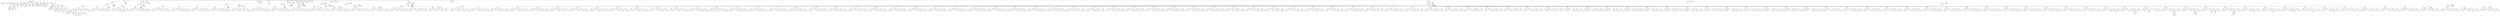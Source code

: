 graph G {nodo_programa[label="Programa"]
nodo_514323618[label="Sentencia - [ Asignacion ] -
 :="]
nodo_programa--nodo_514323618
nodo_1009642418[label=" ID - [ aux ] - 
 Tipo: Bool"]
nodo_514323618--nodo_1009642418
nodo_353791055[label="Factor_Bool  
 Valor: true 
Bool"]
nodo_514323618--nodo_353791055
nodo_1609821824[label="Sentencia
 - [ While ] -"]
nodo_programa--nodo_1609821824
nodo_1669485021[label=" ID - [ aux ] - 
 Tipo: Bool"]
nodo_1609821824--nodo_1669485021
nodo_16098218241[label="DO"]
nodo_1609821824--nodo_16098218241
nodo_1344812516[label="Sentencia
 - [ Display Cad. Caracteres ] -"]
nodo_16098218241--nodo_1344812516
nodo_1588531594[label="str10  
 Valor: Ingrese su edad:  
CTE_STRING"]
nodo_1344812516--nodo_1588531594
nodo_1465497395[label="Sentencia - [ Asignacion ] -
 :="]
nodo_16098218241--nodo_1465497395
nodo_518550321[label=" ID - [ edad ] - 
 Tipo: Int"]
nodo_1465497395--nodo_518550321
nodo_1987731386[label="- [ Input_Int ] - 
 Tipo: Int"]
nodo_1465497395--nodo_1987731386
nodo_513454939[label="Sentencia
 - [ If Else ] -"]
nodo_16098218241--nodo_513454939
nodo_328306762[label=" Op_Binaria - [ <= ] - 
 Tipo: Bool"]
nodo_513454939--nodo_328306762
nodo_639895740[label=" ID - [ edad ] - 
 Tipo: Int"]
nodo_328306762--nodo_639895740
nodo_934452873[label="Factor_Int  
 Valor: 12 
Int"]
nodo_328306762--nodo_934452873
nodo_5134549391[label="THEN"]
nodo_513454939--nodo_5134549391
nodo_166415652[label="Sentencia
 - [ Display Cad. Caracteres ] -"]
nodo_5134549391--nodo_166415652
nodo_894647785[label="str11  
 Valor: Usted es un joven 
CTE_STRING"]
nodo_166415652--nodo_894647785
nodo_5134549392[label="ELSE"]
nodo_513454939--nodo_5134549392
nodo_346738213[label="Sentencia
 - [ If Else ] -"]
nodo_5134549392--nodo_346738213
nodo_862294756[label=" Op_Binaria - [ <= ] - 
 Tipo: Bool"]
nodo_346738213--nodo_862294756
nodo_260883789[label=" ID - [ edad ] - 
 Tipo: Int"]
nodo_862294756--nodo_260883789
nodo_745100515[label="Factor_Int  
 Valor: 25 
Int"]
nodo_862294756--nodo_745100515
nodo_3467382131[label="THEN"]
nodo_346738213--nodo_3467382131
nodo_1622436801[label="Sentencia
 - [ Display Cad. Caracteres ] -"]
nodo_3467382131--nodo_1622436801
nodo_1727013002[label="str12  
 Valor: Usted es un adolecente 
CTE_STRING"]
nodo_1622436801--nodo_1727013002
nodo_3467382132[label="ELSE"]
nodo_346738213--nodo_3467382132
nodo_293673188[label="Sentencia
 - [ If Else ] -"]
nodo_3467382132--nodo_293673188
nodo_1883152907[label=" Op_Binaria - [ <= ] - 
 Tipo: Bool"]
nodo_293673188--nodo_1883152907
nodo_159087671[label=" ID - [ edad ] - 
 Tipo: Int"]
nodo_1883152907--nodo_159087671
nodo_1867771831[label="Factor_Int  
 Valor: 65 
Int"]
nodo_1883152907--nodo_1867771831
nodo_2936731881[label="THEN"]
nodo_293673188--nodo_2936731881
nodo_865547694[label="Sentencia
 - [ Display Cad. Caracteres ] -"]
nodo_2936731881--nodo_865547694
nodo_1089818271[label="str13  
 Valor: Usted es un adulto 
CTE_STRING"]
nodo_865547694--nodo_1089818271
nodo_2936731882[label="ELSE"]
nodo_293673188--nodo_2936731882
nodo_1633647919[label="Sentencia
 - [ Display Cad. Caracteres ] -"]
nodo_2936731882--nodo_1633647919
nodo_492424267[label="str14  
 Valor: Usted es un adulto mayor 
CTE_STRING"]
nodo_1633647919--nodo_492424267
nodo_493452792[label="Sentencia - [ Asignacion ] -
 :="]
nodo_16098218241--nodo_493452792
nodo_835262076[label=" ID - [ edad1 ] - 
 Tipo: Int"]
nodo_493452792--nodo_835262076
nodo_70648738[label=" ID - [ edad ] - 
 Tipo: Int"]
nodo_493452792--nodo_70648738
nodo_339419992[label="Sentencia - [ Asignacion ] -
 :="]
nodo_16098218241--nodo_339419992
nodo_1457161407[label=" ID - [ aux2 ] - 
 Tipo: Bool"]
nodo_339419992--nodo_1457161407
nodo_1609581462[label="Factor_Bool  
 Valor: true 
Bool"]
nodo_339419992--nodo_1609581462
nodo_311278497[label="Sentencia
 - [ While ] -"]
nodo_16098218241--nodo_311278497
nodo_725952404[label=" Op_Binaria - [ != ] - 
 Tipo: Bool"]
nodo_311278497--nodo_725952404
nodo_547621230[label=" ID - [ edad1 ] - 
 Tipo: Int"]
nodo_725952404--nodo_547621230
nodo_1987327551[label="Factor_Int  
 Valor: 0 
Int"]
nodo_725952404--nodo_1987327551
nodo_3112784971[label="DO"]
nodo_311278497--nodo_3112784971
nodo_858756501[label="Sentencia - [ Asignacion ] -
 :="]
nodo_3112784971--nodo_858756501
nodo_1018280269[label=" ID - [ edad1 ] - 
 Tipo: Int"]
nodo_858756501--nodo_1018280269
nodo_836005308[label=" Op_Binaria - [ - ] - 
 Tipo: Int"]
nodo_858756501--nodo_836005308
nodo_1714024519[label=" ID - [ edad1 ] - 
 Tipo: Int"]
nodo_836005308--nodo_1714024519
nodo_1724283541[label="Factor_Int  
 Valor: 1 
Int"]
nodo_836005308--nodo_1724283541
nodo_1572933297[label="Sentencia - [ Asignacion ] -
 :="]
nodo_3112784971--nodo_1572933297
nodo_1876492548[label=" ID - [ aux2 ] - 
 Tipo: Bool"]
nodo_1572933297--nodo_1876492548
nodo_1340744573[label=" Op_Unaria - [ NOT ] - 
 Tipo: Bool"]
nodo_1572933297--nodo_1340744573
nodo_439214207[label=" ID - [ aux2 ] - 
 Tipo: Bool"]
nodo_1340744573--nodo_439214207
nodo_1408721474[label="Sentencia
 - [ If Else ] -"]
nodo_16098218241--nodo_1408721474
nodo_1742118807[label=" ID - [ aux2 ] - 
 Tipo: Bool"]
nodo_1408721474--nodo_1742118807
nodo_14087214741[label="THEN"]
nodo_1408721474--nodo_14087214741
nodo_2042214875[label="Sentencia
 - [ Display Cad. Caracteres ] -"]
nodo_14087214741--nodo_2042214875
nodo_375033973[label="str15  
 Valor: Su edad es par 
CTE_STRING"]
nodo_2042214875--nodo_375033973
nodo_14087214742[label="ELSE"]
nodo_1408721474--nodo_14087214742
nodo_743998683[label="Sentencia
 - [ Display Cad. Caracteres ] -"]
nodo_14087214742--nodo_743998683
nodo_338104701[label="str16  
 Valor: Su edad es impar 
CTE_STRING"]
nodo_743998683--nodo_338104701
nodo_320492493[label="Sentencia
 - [ If Simple ] -"]
nodo_16098218241--nodo_320492493
nodo_878107522[label=" Op_Unaria - [ NOT ] - 
 Tipo: Bool"]
nodo_320492493--nodo_878107522
nodo_1557878569[label=" Op_Binaria - [ >= ] - 
 Tipo: Bool"]
nodo_878107522--nodo_1557878569
nodo_9336204[label=" ID - [ edad ] - 
 Tipo: Int"]
nodo_1557878569--nodo_9336204
nodo_877490983[label="Factor_Int  
 Valor: 100 
Int"]
nodo_1557878569--nodo_877490983
nodo_3204924931[label="THEN"]
nodo_320492493--nodo_3204924931
nodo_484463038[label="Sentencia - [ Asignacion ] -
 :="]
nodo_3204924931--nodo_484463038
nodo_627943781[label=" ID - [ pivot ] - 
 Tipo: Int"]
nodo_484463038--nodo_627943781
nodo_510137146[label=" Op_Binaria - [ - ] - 
 Tipo: Int"]
nodo_484463038--nodo_510137146
nodo_1200093841[label="Factor_Int  
 Valor: 100 
Int"]
nodo_510137146--nodo_1200093841
nodo_403467533[label=" ID - [ edad ] - 
 Tipo: Int"]
nodo_510137146--nodo_403467533
nodo_1670930081[label=" Cola - [ Cola68 ] - 
 Tipo: Int"]
nodo_programa--nodo_1670930081
nodo_43732461[label="Sentencia
 - [ If Else ] -"]
nodo_programa--nodo_43732461
nodo_1082178803[label=" Op_Binaria - [ >= ] - 
 Tipo: Bool"]
nodo_43732461--nodo_1082178803
nodo_1820385639[label=" ID - [ Pivot78 ] - 
 Tipo: Int"]
nodo_1082178803--nodo_1820385639
nodo_611212051[label="Factor_Int  
 Valor: 1 
Int"]
nodo_1082178803--nodo_611212051
nodo_437324611[label="THEN"]
nodo_43732461--nodo_437324611
nodo_2093125206[label="Sentencia
 - [ If Else ] -"]
nodo_437324611--nodo_2093125206
nodo_971031065[label=" Op_Binaria - [ >= ] - 
 Tipo: Bool"]
nodo_2093125206--nodo_971031065
nodo_1384159131[label="Factor_Int  
 Valor: 2 
Int"]
nodo_971031065--nodo_1384159131
nodo_73463835[label=" ID - [ Pivot78 ] - 
 Tipo: Int"]
nodo_971031065--nodo_73463835
nodo_20931252061[label="THEN"]
nodo_2093125206--nodo_20931252061
nodo_1824024319[label="Sentencia
 - [ If Else ] -"]
nodo_20931252061--nodo_1824024319
nodo_1400340859[label=" Op_Binaria - [ > ] - 
 Tipo: Bool"]
nodo_1824024319--nodo_1400340859
nodo_94234817[label="Factor_Int  
 Valor: 2 
Int"]
nodo_1400340859--nodo_94234817
nodo_113141833[label="Factor_Int  
 Valor: 0 
Int"]
nodo_1400340859--nodo_113141833
nodo_18240243191[label="THEN"]
nodo_1824024319--nodo_18240243191
nodo_689859071[label="Sentencia
 - [ If Else ] -"]
nodo_18240243191--nodo_689859071
nodo_1175280126[label=" Op_Binaria - [ == ] - 
 Tipo: Bool"]
nodo_689859071--nodo_1175280126
nodo_742160926[label=" Op_Binaria - [ - ] - 
 Tipo: Int"]
nodo_1175280126--nodo_742160926
nodo_1505076208[label="Factor_Int  
 Valor: 2 
Int"]
nodo_742160926--nodo_1505076208
nodo_62810280[label=" ID - [ Pivot78 ] - 
 Tipo: Int"]
nodo_742160926--nodo_62810280
nodo_802161544[label=" ID - [ IdPos78 ] - 
 Tipo: Int"]
nodo_1175280126--nodo_802161544
nodo_6898590711[label="THEN"]
nodo_689859071--nodo_6898590711
nodo_1626566886[label="Sentencia - [ Asignacion ] -
 :="]
nodo_6898590711--nodo_1626566886
nodo_346944811[label=" ID - [ _Acum155 ] - 
 Tipo: Int"]
nodo_1626566886--nodo_346944811
nodo_1688613950[label=" Op_Binaria - [ + ] - 
 Tipo: Int"]
nodo_1626566886--nodo_1688613950
nodo_1262860129[label=" ID - [ _Acum155 ] - 
 Tipo: Int"]
nodo_1688613950--nodo_1262860129
nodo_1227483618[label="Factor_Int  
 Valor: 2 
Int"]
nodo_1688613950--nodo_1227483618
nodo_818580143[label="Sentencia - [ Asignacion ] -
 :="]
nodo_6898590711--nodo_818580143
nodo_1261778224[label=" ID - [ IdPos78 ] - 
 Tipo: Int"]
nodo_818580143--nodo_1261778224
nodo_510132140[label=" Op_Binaria - [ + ] - 
 Tipo: Int"]
nodo_818580143--nodo_510132140
nodo_2030026174[label=" ID - [ IdPos78 ] - 
 Tipo: Int"]
nodo_510132140--nodo_2030026174
nodo_478470140[label="Factor_Int  
 Valor: 1 
Int"]
nodo_510132140--nodo_478470140
nodo_2130372073[label="Sentencia - [ Asignacion ] -
 :="]
nodo_6898590711--nodo_2130372073
nodo_1598156549[label=" ID - [ Pivot78 ] - 
 Tipo: Int"]
nodo_2130372073--nodo_1598156549
nodo_1524022046[label=" Op_Binaria - [ - ] - 
 Tipo: Int"]
nodo_2130372073--nodo_1524022046
nodo_1612178567[label=" ID - [ Pivot78 ] - 
 Tipo: Int"]
nodo_1524022046--nodo_1612178567
nodo_1231786177[label="Factor_Int  
 Valor: 1 
Int"]
nodo_1524022046--nodo_1231786177
nodo_6898590712[label="ELSE"]
nodo_689859071--nodo_6898590712
nodo_419591982[label="Sentencia - [ Asignacion ] -
 :="]
nodo_6898590712--nodo_419591982
nodo_1986208091[label=" ID - [ IdPos78 ] - 
 Tipo: Int"]
nodo_419591982--nodo_1986208091
nodo_697290956[label=" Op_Binaria - [ + ] - 
 Tipo: Int"]
nodo_419591982--nodo_697290956
nodo_1022861476[label=" ID - [ IdPos78 ] - 
 Tipo: Int"]
nodo_697290956--nodo_1022861476
nodo_918948627[label="Factor_Int  
 Valor: 1 
Int"]
nodo_697290956--nodo_918948627
nodo_1497406825[label="Sentencia
 - [ If Else ] -"]
nodo_18240243191--nodo_1497406825
nodo_236863293[label=" Op_Binaria - [ == ] - 
 Tipo: Bool"]
nodo_1497406825--nodo_236863293
nodo_267214042[label=" Op_Binaria - [ - ] - 
 Tipo: Int"]
nodo_236863293--nodo_267214042
nodo_158679207[label="Factor_Int  
 Valor: 2 
Int"]
nodo_267214042--nodo_158679207
nodo_1409494837[label=" ID - [ Pivot78 ] - 
 Tipo: Int"]
nodo_267214042--nodo_1409494837
nodo_731583839[label=" ID - [ IdPos78 ] - 
 Tipo: Int"]
nodo_236863293--nodo_731583839
nodo_14974068251[label="THEN"]
nodo_1497406825--nodo_14974068251
nodo_1316329338[label="Sentencia - [ Asignacion ] -
 :="]
nodo_14974068251--nodo_1316329338
nodo_1831241323[label=" ID - [ _Acum155 ] - 
 Tipo: Int"]
nodo_1316329338--nodo_1831241323
nodo_538011261[label=" Op_Binaria - [ + ] - 
 Tipo: Int"]
nodo_1316329338--nodo_538011261
nodo_1406381773[label=" ID - [ _Acum155 ] - 
 Tipo: Int"]
nodo_538011261--nodo_1406381773
nodo_476973243[label="Factor_Int  
 Valor: 1 
Int"]
nodo_538011261--nodo_476973243
nodo_830418314[label="Sentencia - [ Asignacion ] -
 :="]
nodo_14974068251--nodo_830418314
nodo_1756618768[label=" ID - [ IdPos78 ] - 
 Tipo: Int"]
nodo_830418314--nodo_1756618768
nodo_1136284149[label=" Op_Binaria - [ + ] - 
 Tipo: Int"]
nodo_830418314--nodo_1136284149
nodo_231811721[label=" ID - [ IdPos78 ] - 
 Tipo: Int"]
nodo_1136284149--nodo_231811721
nodo_1158301124[label="Factor_Int  
 Valor: 1 
Int"]
nodo_1136284149--nodo_1158301124
nodo_852397589[label="Sentencia - [ Asignacion ] -
 :="]
nodo_14974068251--nodo_852397589
nodo_602559552[label=" ID - [ Pivot78 ] - 
 Tipo: Int"]
nodo_852397589--nodo_602559552
nodo_669755350[label=" Op_Binaria - [ - ] - 
 Tipo: Int"]
nodo_852397589--nodo_669755350
nodo_811131530[label=" ID - [ Pivot78 ] - 
 Tipo: Int"]
nodo_669755350--nodo_811131530
nodo_1981836466[label="Factor_Int  
 Valor: 1 
Int"]
nodo_669755350--nodo_1981836466
nodo_14974068252[label="ELSE"]
nodo_1497406825--nodo_14974068252
nodo_127499874[label="Sentencia - [ Asignacion ] -
 :="]
nodo_14974068252--nodo_127499874
nodo_2100735056[label=" ID - [ IdPos78 ] - 
 Tipo: Int"]
nodo_127499874--nodo_2100735056
nodo_168644046[label=" Op_Binaria - [ + ] - 
 Tipo: Int"]
nodo_127499874--nodo_168644046
nodo_2134762945[label=" ID - [ IdPos78 ] - 
 Tipo: Int"]
nodo_168644046--nodo_2134762945
nodo_857472554[label="Factor_Int  
 Valor: 1 
Int"]
nodo_168644046--nodo_857472554
nodo_18240243192[label="ELSE"]
nodo_1824024319--nodo_18240243192
nodo_2064093237[label="Sentencia
 - [ Display Cad. Caracteres ] -"]
nodo_18240243192--nodo_2064093237
nodo_461689254[label="strmensaje3  
 Valor: La lista esta vacia 
CTE_STRING"]
nodo_2064093237--nodo_461689254
nodo_20931252062[label="ELSE"]
nodo_2093125206--nodo_20931252062
nodo_193408250[label="Sentencia
 - [ Display Cad. Caracteres ] -"]
nodo_20931252062--nodo_193408250
nodo_1728145678[label="strmensaje2  
 Valor: La lista tiene menos elementos que el indicado 
CTE_STRING"]
nodo_193408250--nodo_1728145678
nodo_437324612[label="ELSE"]
nodo_43732461--nodo_437324612
nodo_541121507[label="Sentencia
 - [ Display Cad. Caracteres ] -"]
nodo_437324612--nodo_541121507
nodo_494151596[label="strmensaje1  
 Valor: El valor debe ser >=1 
CTE_STRING"]
nodo_541121507--nodo_494151596
nodo_799418372[label="Sentencia - [ Asignacion ] -
 :="]
nodo_programa--nodo_799418372
nodo_1132686823[label=" ID - [ _Acum156 ] - 
 Tipo: Int"]
nodo_799418372--nodo_1132686823
nodo_1706699191[label=" ID - [ _Acum155 ] - 
 Tipo: Int"]
nodo_799418372--nodo_1706699191
nodo_18788794991[label=" Cola - [ Cola69 ] - 
 Tipo: Int"]
nodo_programa--nodo_18788794991
nodo_1506749419[label="Sentencia
 - [ If Else ] -"]
nodo_programa--nodo_1506749419
nodo_1203228382[label=" Op_Binaria - [ >= ] - 
 Tipo: Bool"]
nodo_1506749419--nodo_1203228382
nodo_528707482[label=" ID - [ Pivot76 ] - 
 Tipo: Int"]
nodo_1203228382--nodo_528707482
nodo_734005836[label="Factor_Int  
 Valor: 1 
Int"]
nodo_1203228382--nodo_734005836
nodo_15067494191[label="THEN"]
nodo_1506749419--nodo_15067494191
nodo_191954092[label="Sentencia
 - [ If Else ] -"]
nodo_15067494191--nodo_191954092
nodo_1925714466[label=" Op_Binaria - [ >= ] - 
 Tipo: Bool"]
nodo_191954092--nodo_1925714466
nodo_1983073374[label="Factor_Int  
 Valor: 2 
Int"]
nodo_1925714466--nodo_1983073374
nodo_1560980158[label=" ID - [ Pivot76 ] - 
 Tipo: Int"]
nodo_1925714466--nodo_1560980158
nodo_1919540921[label="THEN"]
nodo_191954092--nodo_1919540921
nodo_1368631343[label="Sentencia
 - [ If Else ] -"]
nodo_1919540921--nodo_1368631343
nodo_1668872509[label=" Op_Binaria - [ > ] - 
 Tipo: Bool"]
nodo_1368631343--nodo_1668872509
nodo_256182448[label="Factor_Int  
 Valor: 2 
Int"]
nodo_1668872509--nodo_256182448
nodo_118627516[label="Factor_Int  
 Valor: 0 
Int"]
nodo_1668872509--nodo_118627516
nodo_13686313431[label="THEN"]
nodo_1368631343--nodo_13686313431
nodo_1259081377[label="Sentencia
 - [ If Else ] -"]
nodo_13686313431--nodo_1259081377
nodo_1872340972[label=" Op_Binaria - [ == ] - 
 Tipo: Bool"]
nodo_1259081377--nodo_1872340972
nodo_1212031527[label=" Op_Binaria - [ - ] - 
 Tipo: Int"]
nodo_1872340972--nodo_1212031527
nodo_1608396896[label="Factor_Int  
 Valor: 2 
Int"]
nodo_1212031527--nodo_1608396896
nodo_1955353660[label=" ID - [ Pivot76 ] - 
 Tipo: Int"]
nodo_1212031527--nodo_1955353660
nodo_1451764614[label=" ID - [ IdPos76 ] - 
 Tipo: Int"]
nodo_1872340972--nodo_1451764614
nodo_12590813771[label="THEN"]
nodo_1259081377--nodo_12590813771
nodo_1872630890[label="Sentencia - [ Asignacion ] -
 :="]
nodo_12590813771--nodo_1872630890
nodo_1106080969[label=" ID - [ _Acum151 ] - 
 Tipo: Int"]
nodo_1872630890--nodo_1106080969
nodo_1465312636[label=" Op_Binaria - [ + ] - 
 Tipo: Int"]
nodo_1872630890--nodo_1465312636
nodo_1083518987[label=" ID - [ _Acum151 ] - 
 Tipo: Int"]
nodo_1465312636--nodo_1083518987
nodo_1431250107[label=" Op_Binaria - [ * ] - 
 Tipo: Int"]
nodo_1465312636--nodo_1431250107
nodo_1483066759[label=" ID - [ edad ] - 
 Tipo: Int"]
nodo_1431250107--nodo_1483066759
nodo_1489565241[label="Factor_Int  
 Valor: 0 
Int"]
nodo_1431250107--nodo_1489565241
nodo_1597460791[label="Sentencia - [ Asignacion ] -
 :="]
nodo_12590813771--nodo_1597460791
nodo_1968581924[label=" ID - [ IdPos76 ] - 
 Tipo: Int"]
nodo_1597460791--nodo_1968581924
nodo_357260279[label=" Op_Binaria - [ + ] - 
 Tipo: Int"]
nodo_1597460791--nodo_357260279
nodo_2083988541[label=" ID - [ IdPos76 ] - 
 Tipo: Int"]
nodo_357260279--nodo_2083988541
nodo_426540133[label="Factor_Int  
 Valor: 1 
Int"]
nodo_357260279--nodo_426540133
nodo_1570200929[label="Sentencia - [ Asignacion ] -
 :="]
nodo_12590813771--nodo_1570200929
nodo_306979271[label=" ID - [ Pivot76 ] - 
 Tipo: Int"]
nodo_1570200929--nodo_306979271
nodo_1470101887[label=" Op_Binaria - [ - ] - 
 Tipo: Int"]
nodo_1570200929--nodo_1470101887
nodo_770324669[label=" ID - [ Pivot76 ] - 
 Tipo: Int"]
nodo_1470101887--nodo_770324669
nodo_1248924724[label="Factor_Int  
 Valor: 1 
Int"]
nodo_1470101887--nodo_1248924724
nodo_12590813772[label="ELSE"]
nodo_1259081377--nodo_12590813772
nodo_960517796[label="Sentencia - [ Asignacion ] -
 :="]
nodo_12590813772--nodo_960517796
nodo_289150194[label=" ID - [ IdPos76 ] - 
 Tipo: Int"]
nodo_960517796--nodo_289150194
nodo_1836054968[label=" Op_Binaria - [ + ] - 
 Tipo: Int"]
nodo_960517796--nodo_1836054968
nodo_805142677[label=" ID - [ IdPos76 ] - 
 Tipo: Int"]
nodo_1836054968--nodo_805142677
nodo_347281080[label="Factor_Int  
 Valor: 1 
Int"]
nodo_1836054968--nodo_347281080
nodo_1700334424[label="Sentencia
 - [ If Else ] -"]
nodo_13686313431--nodo_1700334424
nodo_2003410034[label=" Op_Binaria - [ == ] - 
 Tipo: Bool"]
nodo_1700334424--nodo_2003410034
nodo_886264610[label=" Op_Binaria - [ - ] - 
 Tipo: Int"]
nodo_2003410034--nodo_886264610
nodo_945395158[label="Factor_Int  
 Valor: 2 
Int"]
nodo_886264610--nodo_945395158
nodo_368532046[label=" ID - [ Pivot76 ] - 
 Tipo: Int"]
nodo_886264610--nodo_368532046
nodo_784780942[label=" ID - [ IdPos76 ] - 
 Tipo: Int"]
nodo_2003410034--nodo_784780942
nodo_17003344241[label="THEN"]
nodo_1700334424--nodo_17003344241
nodo_10666551[label="Sentencia - [ Asignacion ] -
 :="]
nodo_17003344241--nodo_10666551
nodo_1956712656[label=" ID - [ _Acum151 ] - 
 Tipo: Int"]
nodo_10666551--nodo_1956712656
nodo_1537933600[label=" Op_Binaria - [ + ] - 
 Tipo: Int"]
nodo_10666551--nodo_1537933600
nodo_1124144741[label=" ID - [ _Acum151 ] - 
 Tipo: Int"]
nodo_1537933600--nodo_1124144741
nodo_115660977[label="Factor_Int  
 Valor: 2 
Int"]
nodo_1537933600--nodo_115660977
nodo_1436862280[label="Sentencia - [ Asignacion ] -
 :="]
nodo_17003344241--nodo_1436862280
nodo_696216252[label=" ID - [ IdPos76 ] - 
 Tipo: Int"]
nodo_1436862280--nodo_696216252
nodo_710855858[label=" Op_Binaria - [ + ] - 
 Tipo: Int"]
nodo_1436862280--nodo_710855858
nodo_1629967778[label=" ID - [ IdPos76 ] - 
 Tipo: Int"]
nodo_710855858--nodo_1629967778
nodo_306856009[label="Factor_Int  
 Valor: 1 
Int"]
nodo_710855858--nodo_306856009
nodo_1085469238[label="Sentencia - [ Asignacion ] -
 :="]
nodo_17003344241--nodo_1085469238
nodo_483761614[label=" ID - [ Pivot76 ] - 
 Tipo: Int"]
nodo_1085469238--nodo_483761614
nodo_1191465395[label=" Op_Binaria - [ - ] - 
 Tipo: Int"]
nodo_1085469238--nodo_1191465395
nodo_126621970[label=" ID - [ Pivot76 ] - 
 Tipo: Int"]
nodo_1191465395--nodo_126621970
nodo_1350068375[label="Factor_Int  
 Valor: 1 
Int"]
nodo_1191465395--nodo_1350068375
nodo_17003344242[label="ELSE"]
nodo_1700334424--nodo_17003344242
nodo_1626584251[label="Sentencia - [ Asignacion ] -
 :="]
nodo_17003344242--nodo_1626584251
nodo_85977311[label=" ID - [ IdPos76 ] - 
 Tipo: Int"]
nodo_1626584251--nodo_85977311
nodo_1656501735[label=" Op_Binaria - [ + ] - 
 Tipo: Int"]
nodo_1626584251--nodo_1656501735
nodo_1897125367[label=" ID - [ IdPos76 ] - 
 Tipo: Int"]
nodo_1656501735--nodo_1897125367
nodo_205058306[label="Factor_Int  
 Valor: 1 
Int"]
nodo_1656501735--nodo_205058306
nodo_13686313432[label="ELSE"]
nodo_1368631343--nodo_13686313432
nodo_1981524298[label="Sentencia
 - [ Display Cad. Caracteres ] -"]
nodo_13686313432--nodo_1981524298
nodo_1972087139[label="strmensaje3  
 Valor: La lista esta vacia 
CTE_STRING"]
nodo_1981524298--nodo_1972087139
nodo_1919540922[label="ELSE"]
nodo_191954092--nodo_1919540922
nodo_442005064[label="Sentencia
 - [ Display Cad. Caracteres ] -"]
nodo_1919540922--nodo_442005064
nodo_1369646304[label="strmensaje2  
 Valor: La lista tiene menos elementos que el indicado 
CTE_STRING"]
nodo_442005064--nodo_1369646304
nodo_15067494192[label="ELSE"]
nodo_1506749419--nodo_15067494192
nodo_2061076071[label="Sentencia
 - [ Display Cad. Caracteres ] -"]
nodo_15067494192--nodo_2061076071
nodo_1379006702[label="strmensaje1  
 Valor: El valor debe ser >=1 
CTE_STRING"]
nodo_2061076071--nodo_1379006702
nodo_184692438[label="Sentencia - [ Asignacion ] -
 :="]
nodo_programa--nodo_184692438
nodo_1137614706[label=" ID - [ _Acum152 ] - 
 Tipo: Int"]
nodo_184692438--nodo_1137614706
nodo_1972556754[label=" ID - [ _Acum151 ] - 
 Tipo: Int"]
nodo_184692438--nodo_1972556754
nodo_5513222941[label=" Cola - [ Cola70 ] - 
 Tipo: Int"]
nodo_programa--nodo_5513222941
nodo_683254534[label="Sentencia
 - [ If Else ] -"]
nodo_programa--nodo_683254534
nodo_844586073[label=" Op_Binaria - [ >= ] - 
 Tipo: Bool"]
nodo_683254534--nodo_844586073
nodo_97869934[label=" ID - [ Pivot74 ] - 
 Tipo: Int"]
nodo_844586073--nodo_97869934
nodo_1715093317[label="Factor_Int  
 Valor: 1 
Int"]
nodo_844586073--nodo_1715093317
nodo_6832545341[label="THEN"]
nodo_683254534--nodo_6832545341
nodo_66978071[label="Sentencia
 - [ If Else ] -"]
nodo_6832545341--nodo_66978071
nodo_197337253[label=" Op_Binaria - [ >= ] - 
 Tipo: Bool"]
nodo_66978071--nodo_197337253
nodo_624687011[label="Factor_Int  
 Valor: 4 
Int"]
nodo_197337253--nodo_624687011
nodo_306984022[label=" ID - [ Pivot74 ] - 
 Tipo: Int"]
nodo_197337253--nodo_306984022
nodo_669780711[label="THEN"]
nodo_66978071--nodo_669780711
nodo_1632205233[label="Sentencia
 - [ If Else ] -"]
nodo_669780711--nodo_1632205233
nodo_1931324213[label=" Op_Binaria - [ > ] - 
 Tipo: Bool"]
nodo_1632205233--nodo_1931324213
nodo_165792794[label="Factor_Int  
 Valor: 4 
Int"]
nodo_1931324213--nodo_165792794
nodo_2054989812[label="Factor_Int  
 Valor: 0 
Int"]
nodo_1931324213--nodo_2054989812
nodo_16322052331[label="THEN"]
nodo_1632205233--nodo_16322052331
nodo_1347608059[label="Sentencia
 - [ If Else ] -"]
nodo_16322052331--nodo_1347608059
nodo_1317568711[label=" Op_Binaria - [ == ] - 
 Tipo: Bool"]
nodo_1347608059--nodo_1317568711
nodo_1225659408[label=" Op_Binaria - [ - ] - 
 Tipo: Int"]
nodo_1317568711--nodo_1225659408
nodo_1456626114[label="Factor_Int  
 Valor: 4 
Int"]
nodo_1225659408--nodo_1456626114
nodo_271186918[label=" ID - [ Pivot74 ] - 
 Tipo: Int"]
nodo_1225659408--nodo_271186918
nodo_447602588[label=" ID - [ IdPos74 ] - 
 Tipo: Int"]
nodo_1317568711--nodo_447602588
nodo_13476080591[label="THEN"]
nodo_1347608059--nodo_13476080591
nodo_591066701[label="Sentencia - [ Asignacion ] -
 :="]
nodo_13476080591--nodo_591066701
nodo_1734522785[label=" ID - [ _Acum147 ] - 
 Tipo: Int"]
nodo_591066701--nodo_1734522785
nodo_944477792[label=" Op_Binaria - [ + ] - 
 Tipo: Int"]
nodo_591066701--nodo_944477792
nodo_1290731466[label=" ID - [ _Acum147 ] - 
 Tipo: Int"]
nodo_944477792--nodo_1290731466
nodo_1183687509[label="Factor_Int  
 Valor: 1 
Int"]
nodo_944477792--nodo_1183687509
nodo_940765316[label="Sentencia - [ Asignacion ] -
 :="]
nodo_13476080591--nodo_940765316
nodo_1245677464[label=" ID - [ IdPos74 ] - 
 Tipo: Int"]
nodo_940765316--nodo_1245677464
nodo_782491689[label=" Op_Binaria - [ + ] - 
 Tipo: Int"]
nodo_940765316--nodo_782491689
nodo_352869016[label=" ID - [ IdPos74 ] - 
 Tipo: Int"]
nodo_782491689--nodo_352869016
nodo_984682093[label="Factor_Int  
 Valor: 1 
Int"]
nodo_782491689--nodo_984682093
nodo_201612772[label="Sentencia - [ Asignacion ] -
 :="]
nodo_13476080591--nodo_201612772
nodo_1033328357[label=" ID - [ Pivot74 ] - 
 Tipo: Int"]
nodo_201612772--nodo_1033328357
nodo_1788614485[label=" Op_Binaria - [ - ] - 
 Tipo: Int"]
nodo_201612772--nodo_1788614485
nodo_1483517453[label=" ID - [ Pivot74 ] - 
 Tipo: Int"]
nodo_1788614485--nodo_1483517453
nodo_1990796185[label="Factor_Int  
 Valor: 1 
Int"]
nodo_1788614485--nodo_1990796185
nodo_13476080592[label="ELSE"]
nodo_1347608059--nodo_13476080592
nodo_1896768471[label="Sentencia - [ Asignacion ] -
 :="]
nodo_13476080592--nodo_1896768471
nodo_2065888284[label=" ID - [ IdPos74 ] - 
 Tipo: Int"]
nodo_1896768471--nodo_2065888284
nodo_1182998963[label=" Op_Binaria - [ + ] - 
 Tipo: Int"]
nodo_1896768471--nodo_1182998963
nodo_2039047953[label=" ID - [ IdPos74 ] - 
 Tipo: Int"]
nodo_1182998963--nodo_2039047953
nodo_2073797420[label="Factor_Int  
 Valor: 1 
Int"]
nodo_1182998963--nodo_2073797420
nodo_393558615[label="Sentencia
 - [ If Else ] -"]
nodo_16322052331--nodo_393558615
nodo_1210322867[label=" Op_Binaria - [ == ] - 
 Tipo: Bool"]
nodo_393558615--nodo_1210322867
nodo_2057783369[label=" Op_Binaria - [ - ] - 
 Tipo: Int"]
nodo_1210322867--nodo_2057783369
nodo_1552094962[label="Factor_Int  
 Valor: 4 
Int"]
nodo_2057783369--nodo_1552094962
nodo_1654274231[label=" ID - [ Pivot74 ] - 
 Tipo: Int"]
nodo_2057783369--nodo_1654274231
nodo_170650304[label=" ID - [ IdPos74 ] - 
 Tipo: Int"]
nodo_1210322867--nodo_170650304
nodo_3935586151[label="THEN"]
nodo_393558615--nodo_3935586151
nodo_1242435276[label="Sentencia - [ Asignacion ] -
 :="]
nodo_3935586151--nodo_1242435276
nodo_243181049[label=" ID - [ _Acum147 ] - 
 Tipo: Int"]
nodo_1242435276--nodo_243181049
nodo_1024617217[label=" Op_Binaria - [ + ] - 
 Tipo: Int"]
nodo_1242435276--nodo_1024617217
nodo_1748691849[label=" ID - [ _Acum147 ] - 
 Tipo: Int"]
nodo_1024617217--nodo_1748691849
nodo_1288016223[label="Factor_Int  
 Valor: 2 
Int"]
nodo_1024617217--nodo_1288016223
nodo_1392042028[label="Sentencia - [ Asignacion ] -
 :="]
nodo_3935586151--nodo_1392042028
nodo_701683431[label=" ID - [ IdPos74 ] - 
 Tipo: Int"]
nodo_1392042028--nodo_701683431
nodo_129432255[label=" Op_Binaria - [ + ] - 
 Tipo: Int"]
nodo_1392042028--nodo_129432255
nodo_955203427[label=" ID - [ IdPos74 ] - 
 Tipo: Int"]
nodo_129432255--nodo_955203427
nodo_763576786[label="Factor_Int  
 Valor: 1 
Int"]
nodo_129432255--nodo_763576786
nodo_307879787[label="Sentencia - [ Asignacion ] -
 :="]
nodo_3935586151--nodo_307879787
nodo_579517597[label=" ID - [ Pivot74 ] - 
 Tipo: Int"]
nodo_307879787--nodo_579517597
nodo_1675598728[label=" Op_Binaria - [ - ] - 
 Tipo: Int"]
nodo_307879787--nodo_1675598728
nodo_1424350192[label=" ID - [ Pivot74 ] - 
 Tipo: Int"]
nodo_1675598728--nodo_1424350192
nodo_144438400[label="Factor_Int  
 Valor: 1 
Int"]
nodo_1675598728--nodo_144438400
nodo_3935586152[label="ELSE"]
nodo_393558615--nodo_3935586152
nodo_2130894682[label="Sentencia - [ Asignacion ] -
 :="]
nodo_3935586152--nodo_2130894682
nodo_1612581097[label=" ID - [ IdPos74 ] - 
 Tipo: Int"]
nodo_2130894682--nodo_1612581097
nodo_442393921[label=" Op_Binaria - [ + ] - 
 Tipo: Int"]
nodo_2130894682--nodo_442393921
nodo_1295428990[label=" ID - [ IdPos74 ] - 
 Tipo: Int"]
nodo_442393921--nodo_1295428990
nodo_614945677[label="Factor_Int  
 Valor: 1 
Int"]
nodo_442393921--nodo_614945677
nodo_879644336[label="Sentencia
 - [ If Else ] -"]
nodo_16322052331--nodo_879644336
nodo_1576222993[label=" Op_Binaria - [ == ] - 
 Tipo: Bool"]
nodo_879644336--nodo_1576222993
nodo_626412172[label=" Op_Binaria - [ - ] - 
 Tipo: Int"]
nodo_1576222993--nodo_626412172
nodo_997416592[label="Factor_Int  
 Valor: 4 
Int"]
nodo_626412172--nodo_997416592
nodo_2108595328[label=" ID - [ Pivot74 ] - 
 Tipo: Int"]
nodo_626412172--nodo_2108595328
nodo_982688237[label=" ID - [ IdPos74 ] - 
 Tipo: Int"]
nodo_1576222993--nodo_982688237
nodo_8796443361[label="THEN"]
nodo_879644336--nodo_8796443361
nodo_763862553[label="Sentencia - [ Asignacion ] -
 :="]
nodo_8796443361--nodo_763862553
nodo_203543271[label=" ID - [ _Acum147 ] - 
 Tipo: Int"]
nodo_763862553--nodo_203543271
nodo_90314111[label=" Op_Binaria - [ + ] - 
 Tipo: Int"]
nodo_763862553--nodo_90314111
nodo_718295543[label=" ID - [ _Acum147 ] - 
 Tipo: Int"]
nodo_90314111--nodo_718295543
nodo_1950704729[label="Factor_Int  
 Valor: 3 
Int"]
nodo_90314111--nodo_1950704729
nodo_993420770[label="Sentencia - [ Asignacion ] -
 :="]
nodo_8796443361--nodo_993420770
nodo_956448393[label=" ID - [ IdPos74 ] - 
 Tipo: Int"]
nodo_993420770--nodo_956448393
nodo_744361275[label=" Op_Binaria - [ + ] - 
 Tipo: Int"]
nodo_993420770--nodo_744361275
nodo_69844654[label=" ID - [ IdPos74 ] - 
 Tipo: Int"]
nodo_744361275--nodo_69844654
nodo_213439164[label="Factor_Int  
 Valor: 1 
Int"]
nodo_744361275--nodo_213439164
nodo_619070420[label="Sentencia - [ Asignacion ] -
 :="]
nodo_8796443361--nodo_619070420
nodo_2014160294[label=" ID - [ Pivot74 ] - 
 Tipo: Int"]
nodo_619070420--nodo_2014160294
nodo_832088263[label=" Op_Binaria - [ - ] - 
 Tipo: Int"]
nodo_619070420--nodo_832088263
nodo_2080350586[label=" ID - [ Pivot74 ] - 
 Tipo: Int"]
nodo_832088263--nodo_2080350586
nodo_1829872946[label="Factor_Int  
 Valor: 1 
Int"]
nodo_832088263--nodo_1829872946
nodo_8796443362[label="ELSE"]
nodo_879644336--nodo_8796443362
nodo_2024017315[label="Sentencia - [ Asignacion ] -
 :="]
nodo_8796443362--nodo_2024017315
nodo_202263776[label=" ID - [ IdPos74 ] - 
 Tipo: Int"]
nodo_2024017315--nodo_202263776
nodo_184338538[label=" Op_Binaria - [ + ] - 
 Tipo: Int"]
nodo_2024017315--nodo_184338538
nodo_1789183026[label=" ID - [ IdPos74 ] - 
 Tipo: Int"]
nodo_184338538--nodo_1789183026
nodo_842339792[label="Factor_Int  
 Valor: 1 
Int"]
nodo_184338538--nodo_842339792
nodo_1277310522[label="Sentencia
 - [ If Else ] -"]
nodo_16322052331--nodo_1277310522
nodo_544282700[label=" Op_Binaria - [ == ] - 
 Tipo: Bool"]
nodo_1277310522--nodo_544282700
nodo_1824054564[label=" Op_Binaria - [ - ] - 
 Tipo: Int"]
nodo_544282700--nodo_1824054564
nodo_1991888630[label="Factor_Int  
 Valor: 4 
Int"]
nodo_1824054564--nodo_1991888630
nodo_729265661[label=" ID - [ Pivot74 ] - 
 Tipo: Int"]
nodo_1824054564--nodo_729265661
nodo_65829799[label=" ID - [ IdPos74 ] - 
 Tipo: Int"]
nodo_544282700--nodo_65829799
nodo_12773105221[label="THEN"]
nodo_1277310522--nodo_12773105221
nodo_697816835[label="Sentencia - [ Asignacion ] -
 :="]
nodo_12773105221--nodo_697816835
nodo_299983545[label=" ID - [ _Acum147 ] - 
 Tipo: Int"]
nodo_697816835--nodo_299983545
nodo_128972069[label=" Op_Binaria - [ + ] - 
 Tipo: Int"]
nodo_697816835--nodo_128972069
nodo_1744734004[label=" ID - [ _Acum147 ] - 
 Tipo: Int"]
nodo_128972069--nodo_1744734004
nodo_1800355241[label="Factor_Int  
 Valor: 4 
Int"]
nodo_128972069--nodo_1800355241
nodo_1883663111[label="Sentencia - [ Asignacion ] -
 :="]
nodo_12773105221--nodo_1883663111
nodo_1781017372[label=" ID - [ IdPos74 ] - 
 Tipo: Int"]
nodo_1883663111--nodo_1781017372
nodo_307690913[label=" Op_Binaria - [ + ] - 
 Tipo: Int"]
nodo_1883663111--nodo_307690913
nodo_16916472[label=" ID - [ IdPos74 ] - 
 Tipo: Int"]
nodo_307690913--nodo_16916472
nodo_1121927820[label="Factor_Int  
 Valor: 1 
Int"]
nodo_307690913--nodo_1121927820
nodo_1770320128[label="Sentencia - [ Asignacion ] -
 :="]
nodo_12773105221--nodo_1770320128
nodo_1285206628[label=" ID - [ Pivot74 ] - 
 Tipo: Int"]
nodo_1770320128--nodo_1285206628
nodo_1576438224[label=" Op_Binaria - [ - ] - 
 Tipo: Int"]
nodo_1770320128--nodo_1576438224
nodo_1703242688[label=" ID - [ Pivot74 ] - 
 Tipo: Int"]
nodo_1576438224--nodo_1703242688
nodo_734497409[label="Factor_Int  
 Valor: 1 
Int"]
nodo_1576438224--nodo_734497409
nodo_12773105222[label="ELSE"]
nodo_1277310522--nodo_12773105222
nodo_852952079[label="Sentencia - [ Asignacion ] -
 :="]
nodo_12773105222--nodo_852952079
nodo_1535550348[label=" ID - [ IdPos74 ] - 
 Tipo: Int"]
nodo_852952079--nodo_1535550348
nodo_361961559[label=" Op_Binaria - [ + ] - 
 Tipo: Int"]
nodo_852952079--nodo_361961559
nodo_43457510[label=" ID - [ IdPos74 ] - 
 Tipo: Int"]
nodo_361961559--nodo_43457510
nodo_141201607[label="Factor_Int  
 Valor: 1 
Int"]
nodo_361961559--nodo_141201607
nodo_16322052332[label="ELSE"]
nodo_1632205233--nodo_16322052332
nodo_1721682053[label="Sentencia
 - [ Display Cad. Caracteres ] -"]
nodo_16322052332--nodo_1721682053
nodo_1807889825[label="strmensaje3  
 Valor: La lista esta vacia 
CTE_STRING"]
nodo_1721682053--nodo_1807889825
nodo_669780712[label="ELSE"]
nodo_66978071--nodo_669780712
nodo_1362123540[label="Sentencia
 - [ Display Cad. Caracteres ] -"]
nodo_669780712--nodo_1362123540
nodo_226493789[label="strmensaje2  
 Valor: La lista tiene menos elementos que el indicado 
CTE_STRING"]
nodo_1362123540--nodo_226493789
nodo_6832545342[label="ELSE"]
nodo_683254534--nodo_6832545342
nodo_499789448[label="Sentencia
 - [ Display Cad. Caracteres ] -"]
nodo_6832545342--nodo_499789448
nodo_1742700461[label="strmensaje1  
 Valor: El valor debe ser >=1 
CTE_STRING"]
nodo_499789448--nodo_1742700461
nodo_878993593[label="Sentencia - [ Asignacion ] -
 :="]
nodo_programa--nodo_878993593
nodo_960700805[label=" ID - [ _Acum148 ] - 
 Tipo: Int"]
nodo_878993593--nodo_960700805
nodo_1974593099[label=" ID - [ _Acum147 ] - 
 Tipo: Int"]
nodo_878993593--nodo_1974593099
nodo_10572273061[label=" Cola - [ Cola71 ] - 
 Tipo: Int"]
nodo_programa--nodo_10572273061
nodo_1762643271[label="Sentencia
 - [ If Else ] -"]
nodo_programa--nodo_1762643271
nodo_2121861495[label=" Op_Binaria - [ >= ] - 
 Tipo: Bool"]
nodo_1762643271--nodo_2121861495
nodo_1586905140[label=" ID - [ Pivot73 ] - 
 Tipo: Int"]
nodo_2121861495--nodo_1586905140
nodo_611280403[label="Factor_Int  
 Valor: 1 
Int"]
nodo_2121861495--nodo_611280403
nodo_17626432711[label="THEN"]
nodo_1762643271--nodo_17626432711
nodo_857596460[label="Sentencia
 - [ If Else ] -"]
nodo_17626432711--nodo_857596460
nodo_93943689[label=" Op_Binaria - [ >= ] - 
 Tipo: Bool"]
nodo_857596460--nodo_93943689
nodo_1768030446[label="Factor_Int  
 Valor: 3 
Int"]
nodo_93943689--nodo_1768030446
nodo_920824879[label=" ID - [ Pivot73 ] - 
 Tipo: Int"]
nodo_93943689--nodo_920824879
nodo_8575964601[label="THEN"]
nodo_857596460--nodo_8575964601
nodo_1790063709[label="Sentencia
 - [ If Else ] -"]
nodo_8575964601--nodo_1790063709
nodo_609825725[label=" Op_Binaria - [ > ] - 
 Tipo: Bool"]
nodo_1790063709--nodo_609825725
nodo_1564811944[label="Factor_Int  
 Valor: 3 
Int"]
nodo_609825725--nodo_1564811944
nodo_2120580859[label="Factor_Int  
 Valor: 0 
Int"]
nodo_609825725--nodo_2120580859
nodo_17900637091[label="THEN"]
nodo_1790063709--nodo_17900637091
nodo_84848054[label="Sentencia
 - [ If Else ] -"]
nodo_17900637091--nodo_84848054
nodo_1747427953[label=" Op_Binaria - [ == ] - 
 Tipo: Bool"]
nodo_84848054--nodo_1747427953
nodo_469999039[label=" Op_Binaria - [ - ] - 
 Tipo: Int"]
nodo_1747427953--nodo_469999039
nodo_1229236834[label="Factor_Int  
 Valor: 3 
Int"]
nodo_469999039--nodo_1229236834
nodo_970444257[label=" ID - [ Pivot73 ] - 
 Tipo: Int"]
nodo_469999039--nodo_970444257
nodo_1823921280[label=" ID - [ IdPos73 ] - 
 Tipo: Int"]
nodo_1747427953--nodo_1823921280
nodo_848480541[label="THEN"]
nodo_84848054--nodo_848480541
nodo_1817727692[label="Sentencia - [ Asignacion ] -
 :="]
nodo_848480541--nodo_1817727692
nodo_10744479[label=" ID - [ _Acum145 ] - 
 Tipo: Int"]
nodo_1817727692--nodo_10744479
nodo_127705007[label=" Op_Binaria - [ + ] - 
 Tipo: Int"]
nodo_1817727692--nodo_127705007
nodo_1565808904[label=" ID - [ _Acum145 ] - 
 Tipo: Int"]
nodo_127705007--nodo_1565808904
nodo_891050673[label="Factor_Int  
 Valor: 1 
Int"]
nodo_127705007--nodo_891050673
nodo_1932836444[label="Sentencia - [ Asignacion ] -
 :="]
nodo_848480541--nodo_1932836444
nodo_1822199215[label=" ID - [ IdPos73 ] - 
 Tipo: Int"]
nodo_1932836444--nodo_1822199215
nodo_253630068[label=" Op_Binaria - [ + ] - 
 Tipo: Int"]
nodo_1932836444--nodo_253630068
nodo_1895666310[label=" ID - [ IdPos73 ] - 
 Tipo: Int"]
nodo_253630068--nodo_1895666310
nodo_653067419[label="Factor_Int  
 Valor: 1 
Int"]
nodo_253630068--nodo_653067419
nodo_773067804[label="Sentencia - [ Asignacion ] -
 :="]
nodo_848480541--nodo_773067804
nodo_1363548700[label=" ID - [ Pivot73 ] - 
 Tipo: Int"]
nodo_773067804--nodo_1363548700
nodo_1303632656[label=" Op_Binaria - [ - ] - 
 Tipo: Int"]
nodo_773067804--nodo_1303632656
nodo_62183393[label=" ID - [ Pivot73 ] - 
 Tipo: Int"]
nodo_1303632656--nodo_62183393
nodo_219060095[label="Factor_Int  
 Valor: 1 
Int"]
nodo_1303632656--nodo_219060095
nodo_848480542[label="ELSE"]
nodo_84848054--nodo_848480542
nodo_1828321848[label="Sentencia - [ Asignacion ] -
 :="]
nodo_848480542--nodo_1828321848
nodo_1069664236[label=" ID - [ IdPos73 ] - 
 Tipo: Int"]
nodo_1828321848--nodo_1069664236
nodo_443487274[label=" Op_Binaria - [ + ] - 
 Tipo: Int"]
nodo_1828321848--nodo_443487274
nodo_1671683447[label=" ID - [ IdPos73 ] - 
 Tipo: Int"]
nodo_443487274--nodo_1671683447
nodo_1076417281[label="Factor_Int  
 Valor: 1 
Int"]
nodo_443487274--nodo_1076417281
nodo_1910997583[label="Sentencia
 - [ If Else ] -"]
nodo_17900637091--nodo_1910997583
nodo_332072477[label=" Op_Binaria - [ == ] - 
 Tipo: Bool"]
nodo_1910997583--nodo_332072477
nodo_1853766006[label=" Op_Binaria - [ - ] - 
 Tipo: Int"]
nodo_332072477--nodo_1853766006
nodo_1757962083[label="Factor_Int  
 Valor: 3 
Int"]
nodo_1853766006--nodo_1757962083
nodo_628121039[label=" ID - [ Pivot73 ] - 
 Tipo: Int"]
nodo_1853766006--nodo_628121039
nodo_1849707666[label=" ID - [ IdPos73 ] - 
 Tipo: Int"]
nodo_332072477--nodo_1849707666
nodo_19109975831[label="THEN"]
nodo_1910997583--nodo_19109975831
nodo_1902800293[label="Sentencia - [ Asignacion ] -
 :="]
nodo_19109975831--nodo_1902800293
nodo_1534269356[label=" ID - [ _Acum145 ] - 
 Tipo: Int"]
nodo_1902800293--nodo_1534269356
nodo_2085267240[label=" Op_Binaria - [ + ] - 
 Tipo: Int"]
nodo_1902800293--nodo_2085267240
nodo_276971759[label=" ID - [ _Acum145 ] - 
 Tipo: Int"]
nodo_2085267240--nodo_276971759
nodo_1225137865[label="Factor_Int  
 Valor: 2 
Int"]
nodo_2085267240--nodo_1225137865
nodo_849805343[label="Sentencia - [ Asignacion ] -
 :="]
nodo_19109975831--nodo_849805343
nodo_1907015568[label=" ID - [ IdPos73 ] - 
 Tipo: Int"]
nodo_849805343--nodo_1907015568
nodo_1483748714[label=" Op_Binaria - [ + ] - 
 Tipo: Int"]
nodo_849805343--nodo_1483748714
nodo_1526170547[label=" ID - [ IdPos73 ] - 
 Tipo: Int"]
nodo_1483748714--nodo_1526170547
nodo_1348130570[label="Factor_Int  
 Valor: 1 
Int"]
nodo_1483748714--nodo_1348130570
nodo_1957213358[label="Sentencia - [ Asignacion ] -
 :="]
nodo_19109975831--nodo_1957213358
nodo_766121012[label=" ID - [ Pivot73 ] - 
 Tipo: Int"]
nodo_1957213358--nodo_766121012
nodo_1269227561[label=" Op_Binaria - [ - ] - 
 Tipo: Int"]
nodo_1957213358--nodo_1269227561
nodo_1304599760[label=" ID - [ Pivot73 ] - 
 Tipo: Int"]
nodo_1269227561--nodo_1304599760
nodo_2088655874[label="Factor_Int  
 Valor: 1 
Int"]
nodo_1269227561--nodo_2088655874
nodo_19109975832[label="ELSE"]
nodo_1910997583--nodo_19109975832
nodo_17366029[label="Sentencia - [ Asignacion ] -
 :="]
nodo_19109975832--nodo_17366029
nodo_2102649773[label=" ID - [ IdPos73 ] - 
 Tipo: Int"]
nodo_17366029--nodo_2102649773
nodo_607048907[label=" Op_Binaria - [ + ] - 
 Tipo: Int"]
nodo_17366029--nodo_607048907
nodo_717095424[label=" ID - [ IdPos73 ] - 
 Tipo: Int"]
nodo_607048907--nodo_717095424
nodo_1821408206[label="Factor_Int  
 Valor: 1 
Int"]
nodo_607048907--nodo_1821408206
nodo_238855034[label="Sentencia
 - [ If Else ] -"]
nodo_17900637091--nodo_238855034
nodo_1558619898[label=" Op_Binaria - [ == ] - 
 Tipo: Bool"]
nodo_238855034--nodo_1558619898
nodo_110231908[label=" Op_Binaria - [ - ] - 
 Tipo: Int"]
nodo_1558619898--nodo_110231908
nodo_1773360243[label="Factor_Int  
 Valor: 3 
Int"]
nodo_110231908--nodo_1773360243
nodo_41885004[label=" ID - [ Pivot73 ] - 
 Tipo: Int"]
nodo_110231908--nodo_41885004
nodo_1808251535[label=" ID - [ IdPos73 ] - 
 Tipo: Int"]
nodo_1558619898--nodo_1808251535
nodo_2388550341[label="THEN"]
nodo_238855034--nodo_2388550341
nodo_2101874610[label="Sentencia - [ Asignacion ] -
 :="]
nodo_2388550341--nodo_2101874610
nodo_237755556[label=" ID - [ _Acum145 ] - 
 Tipo: Int"]
nodo_2101874610--nodo_237755556
nodo_1950627152[label=" Op_Binaria - [ + ] - 
 Tipo: Int"]
nodo_2101874610--nodo_1950627152
nodo_570555029[label=" ID - [ _Acum145 ] - 
 Tipo: Int"]
nodo_1950627152--nodo_570555029
nodo_826761379[label="Factor_Int  
 Valor: 3 
Int"]
nodo_1950627152--nodo_826761379
nodo_520701176[label="Sentencia - [ Asignacion ] -
 :="]
nodo_2388550341--nodo_520701176
nodo_1335321921[label=" ID - [ IdPos73 ] - 
 Tipo: Int"]
nodo_520701176--nodo_1335321921
nodo_447489878[label=" Op_Binaria - [ + ] - 
 Tipo: Int"]
nodo_520701176--nodo_447489878
nodo_936682436[label=" ID - [ IdPos73 ] - 
 Tipo: Int"]
nodo_447489878--nodo_936682436
nodo_1647255362[label="Factor_Int  
 Valor: 1 
Int"]
nodo_447489878--nodo_1647255362
nodo_384221995[label="Sentencia - [ Asignacion ] -
 :="]
nodo_2388550341--nodo_384221995
nodo_1829486646[label=" ID - [ Pivot73 ] - 
 Tipo: Int"]
nodo_384221995--nodo_1829486646
nodo_2144568528[label=" Op_Binaria - [ - ] - 
 Tipo: Int"]
nodo_384221995--nodo_2144568528
nodo_1696354663[label=" ID - [ Pivot73 ] - 
 Tipo: Int"]
nodo_2144568528--nodo_1696354663
nodo_1170422132[label="Factor_Int  
 Valor: 1 
Int"]
nodo_2144568528--nodo_1170422132
nodo_2388550342[label="ELSE"]
nodo_238855034--nodo_2388550342
nodo_1996114826[label="Sentencia - [ Asignacion ] -
 :="]
nodo_2388550342--nodo_1996114826
nodo_367834241[label=" ID - [ IdPos73 ] - 
 Tipo: Int"]
nodo_1996114826--nodo_367834241
nodo_318527538[label=" Op_Binaria - [ + ] - 
 Tipo: Int"]
nodo_1996114826--nodo_318527538
nodo_1319684992[label=" ID - [ IdPos73 ] - 
 Tipo: Int"]
nodo_318527538--nodo_1319684992
nodo_1789558724[label="Factor_Int  
 Valor: 1 
Int"]
nodo_318527538--nodo_1789558724
nodo_17900637092[label="ELSE"]
nodo_1790063709--nodo_17900637092
nodo_437425836[label="Sentencia
 - [ Display Cad. Caracteres ] -"]
nodo_17900637092--nodo_437425836
nodo_1793024020[label="strmensaje3  
 Valor: La lista esta vacia 
CTE_STRING"]
nodo_437425836--nodo_1793024020
nodo_8575964602[label="ELSE"]
nodo_857596460--nodo_8575964602
nodo_1646477828[label="Sentencia
 - [ Display Cad. Caracteres ] -"]
nodo_8575964602--nodo_1646477828
nodo_1540249051[label="strmensaje2  
 Valor: La lista tiene menos elementos que el indicado 
CTE_STRING"]
nodo_1646477828--nodo_1540249051
nodo_17626432712[label="ELSE"]
nodo_1762643271--nodo_17626432712
nodo_1441206264[label="Sentencia
 - [ Display Cad. Caracteres ] -"]
nodo_17626432712--nodo_1441206264
nodo_1143540368[label="strmensaje1  
 Valor: El valor debe ser >=1 
CTE_STRING"]
nodo_1441206264--nodo_1143540368
nodo_1021461363[label="Sentencia - [ Asignacion ] -
 :="]
nodo_programa--nodo_1021461363
nodo_363571641[label=" ID - [ _Acum146 ] - 
 Tipo: Int"]
nodo_1021461363--nodo_363571641
nodo_2027879483[label=" ID - [ _Acum145 ] - 
 Tipo: Int"]
nodo_1021461363--nodo_2027879483
nodo_13845003351[label=" Cola - [ Cola72 ] - 
 Tipo: Int"]
nodo_programa--nodo_13845003351
nodo_1949242426[label="Sentencia
 - [ If Else ] -"]
nodo_programa--nodo_1949242426
nodo_1526216727[label=" Op_Binaria - [ >= ] - 
 Tipo: Bool"]
nodo_1949242426--nodo_1526216727
nodo_307672208[label=" ID - [ Pivot71 ] - 
 Tipo: Int"]
nodo_1526216727--nodo_307672208
nodo_493268421[label="Factor_Int  
 Valor: 1 
Int"]
nodo_1526216727--nodo_493268421
nodo_19492424261[label="THEN"]
nodo_1949242426--nodo_19492424261
nodo_300213399[label="Sentencia
 - [ If Else ] -"]
nodo_19492424261--nodo_300213399
nodo_172449340[label=" Op_Binaria - [ >= ] - 
 Tipo: Bool"]
nodo_300213399--nodo_172449340
nodo_756189648[label="Factor_Int  
 Valor: 2 
Int"]
nodo_172449340--nodo_756189648
nodo_87163186[label=" ID - [ Pivot71 ] - 
 Tipo: Int"]
nodo_172449340--nodo_87163186
nodo_3002133991[label="THEN"]
nodo_300213399--nodo_3002133991
nodo_868523359[label="Sentencia
 - [ If Else ] -"]
nodo_3002133991--nodo_868523359
nodo_63083429[label=" Op_Binaria - [ > ] - 
 Tipo: Bool"]
nodo_868523359--nodo_63083429
nodo_975689220[label="Factor_Int  
 Valor: 2 
Int"]
nodo_63083429--nodo_975689220
nodo_797539299[label="Factor_Int  
 Valor: 0 
Int"]
nodo_63083429--nodo_797539299
nodo_8685233591[label="THEN"]
nodo_868523359--nodo_8685233591
nodo_951067944[label="Sentencia
 - [ If Else ] -"]
nodo_8685233591--nodo_951067944
nodo_796448288[label=" Op_Binaria - [ == ] - 
 Tipo: Bool"]
nodo_951067944--nodo_796448288
nodo_736866877[label=" Op_Binaria - [ - ] - 
 Tipo: Int"]
nodo_796448288--nodo_736866877
nodo_1331266240[label="Factor_Int  
 Valor: 2 
Int"]
nodo_736866877--nodo_1331266240
nodo_1996056422[label=" ID - [ Pivot71 ] - 
 Tipo: Int"]
nodo_736866877--nodo_1996056422
nodo_534341199[label=" ID - [ IdPos71 ] - 
 Tipo: Int"]
nodo_796448288--nodo_534341199
nodo_9510679441[label="THEN"]
nodo_951067944--nodo_9510679441
nodo_1775584723[label="Sentencia - [ Asignacion ] -
 :="]
nodo_9510679441--nodo_1775584723
nodo_1788446123[label=" ID - [ _Acum141 ] - 
 Tipo: Int"]
nodo_1775584723--nodo_1788446123
nodo_1466310089[label=" Op_Binaria - [ + ] - 
 Tipo: Int"]
nodo_1775584723--nodo_1466310089
nodo_56222324[label=" ID - [ _Acum141 ] - 
 Tipo: Int"]
nodo_1466310089--nodo_56222324
nodo_1711334830[label="Factor_Int  
 Valor: 1 
Int"]
nodo_1466310089--nodo_1711334830
nodo_1080153105[label="Sentencia - [ Asignacion ] -
 :="]
nodo_9510679441--nodo_1080153105
nodo_1718859115[label=" ID - [ IdPos71 ] - 
 Tipo: Int"]
nodo_1080153105--nodo_1718859115
nodo_27030585[label=" Op_Binaria - [ + ] - 
 Tipo: Int"]
nodo_1080153105--nodo_27030585
nodo_1301965884[label=" ID - [ IdPos71 ] - 
 Tipo: Int"]
nodo_27030585--nodo_1301965884
nodo_51767490[label="Factor_Int  
 Valor: 1 
Int"]
nodo_27030585--nodo_51767490
nodo_2025245990[label="Sentencia - [ Asignacion ] -
 :="]
nodo_9510679441--nodo_2025245990
nodo_451498933[label=" ID - [ Pivot71 ] - 
 Tipo: Int"]
nodo_2025245990--nodo_451498933
nodo_67909464[label=" Op_Binaria - [ - ] - 
 Tipo: Int"]
nodo_2025245990--nodo_67909464
nodo_678661347[label=" ID - [ Pivot71 ] - 
 Tipo: Int"]
nodo_67909464--nodo_678661347
nodo_1726135094[label="Factor_Int  
 Valor: 1 
Int"]
nodo_67909464--nodo_1726135094
nodo_9510679442[label="ELSE"]
nodo_951067944--nodo_9510679442
nodo_910567588[label="Sentencia - [ Asignacion ] -
 :="]
nodo_9510679442--nodo_910567588
nodo_1393913795[label=" ID - [ IdPos71 ] - 
 Tipo: Int"]
nodo_910567588--nodo_1393913795
nodo_1731589590[label=" Op_Binaria - [ + ] - 
 Tipo: Int"]
nodo_910567588--nodo_1731589590
nodo_352180493[label=" ID - [ IdPos71 ] - 
 Tipo: Int"]
nodo_1731589590--nodo_352180493
nodo_335138878[label="Factor_Int  
 Valor: 1 
Int"]
nodo_1731589590--nodo_335138878
nodo_1810550517[label="Sentencia
 - [ If Else ] -"]
nodo_8685233591--nodo_1810550517
nodo_590945563[label=" Op_Binaria - [ == ] - 
 Tipo: Bool"]
nodo_1810550517--nodo_590945563
nodo_1509334464[label=" Op_Binaria - [ - ] - 
 Tipo: Int"]
nodo_590945563--nodo_1509334464
nodo_72605408[label="Factor_Int  
 Valor: 2 
Int"]
nodo_1509334464--nodo_72605408
nodo_972236281[label=" ID - [ Pivot71 ] - 
 Tipo: Int"]
nodo_1509334464--nodo_972236281
nodo_1388918297[label=" ID - [ IdPos71 ] - 
 Tipo: Int"]
nodo_590945563--nodo_1388918297
nodo_18105505171[label="THEN"]
nodo_1810550517--nodo_18105505171
nodo_1069328669[label="Sentencia - [ Asignacion ] -
 :="]
nodo_18105505171--nodo_1069328669
nodo_629327060[label=" ID - [ _Acum141 ] - 
 Tipo: Int"]
nodo_1069328669--nodo_629327060
nodo_100594032[label=" Op_Binaria - [ + ] - 
 Tipo: Int"]
nodo_1069328669--nodo_100594032
nodo_505177640[label=" ID - [ _Acum141 ] - 
 Tipo: Int"]
nodo_100594032--nodo_505177640
nodo_663518868[label="Factor_Int  
 Valor: 2 
Int"]
nodo_100594032--nodo_663518868
nodo_1152569527[label="Sentencia - [ Asignacion ] -
 :="]
nodo_18105505171--nodo_1152569527
nodo_1998919825[label=" ID - [ IdPos71 ] - 
 Tipo: Int"]
nodo_1152569527--nodo_1998919825
nodo_86119028[label=" Op_Binaria - [ + ] - 
 Tipo: Int"]
nodo_1152569527--nodo_86119028
nodo_2029132254[label=" ID - [ IdPos71 ] - 
 Tipo: Int"]
nodo_86119028--nodo_2029132254
nodo_706173215[label="Factor_Int  
 Valor: 1 
Int"]
nodo_86119028--nodo_706173215
nodo_1974021468[label="Sentencia - [ Asignacion ] -
 :="]
nodo_18105505171--nodo_1974021468
nodo_1611472943[label=" ID - [ Pivot71 ] - 
 Tipo: Int"]
nodo_1974021468--nodo_1611472943
nodo_140114201[label=" Op_Binaria - [ - ] - 
 Tipo: Int"]
nodo_1974021468--nodo_140114201
nodo_404129452[label=" ID - [ Pivot71 ] - 
 Tipo: Int"]
nodo_140114201--nodo_404129452
nodo_619289407[label="Factor_Int  
 Valor: 1 
Int"]
nodo_140114201--nodo_619289407
nodo_18105505172[label="ELSE"]
nodo_1810550517--nodo_18105505172
nodo_770497493[label="Sentencia - [ Asignacion ] -
 :="]
nodo_18105505172--nodo_770497493
nodo_1790602816[label=" ID - [ IdPos71 ] - 
 Tipo: Int"]
nodo_770497493--nodo_1790602816
nodo_1186309725[label=" Op_Binaria - [ + ] - 
 Tipo: Int"]
nodo_770497493--nodo_1186309725
nodo_778960343[label=" ID - [ IdPos71 ] - 
 Tipo: Int"]
nodo_1186309725--nodo_778960343
nodo_1704241596[label="Factor_Int  
 Valor: 1 
Int"]
nodo_1186309725--nodo_1704241596
nodo_8685233592[label="ELSE"]
nodo_868523359--nodo_8685233592
nodo_1558512416[label="Sentencia
 - [ Display Cad. Caracteres ] -"]
nodo_8685233592--nodo_1558512416
nodo_931778991[label="strmensaje3  
 Valor: La lista esta vacia 
CTE_STRING"]
nodo_1558512416--nodo_931778991
nodo_3002133992[label="ELSE"]
nodo_300213399--nodo_3002133992
nodo_1993019852[label="Sentencia
 - [ Display Cad. Caracteres ] -"]
nodo_3002133992--nodo_1993019852
nodo_919773152[label="strmensaje2  
 Valor: La lista tiene menos elementos que el indicado 
CTE_STRING"]
nodo_1993019852--nodo_919773152
nodo_19492424262[label="ELSE"]
nodo_1949242426--nodo_19492424262
nodo_1121609241[label="Sentencia
 - [ Display Cad. Caracteres ] -"]
nodo_19492424262--nodo_1121609241
nodo_1000854340[label="strmensaje1  
 Valor: El valor debe ser >=1 
CTE_STRING"]
nodo_1121609241--nodo_1000854340
nodo_357363853[label="Sentencia - [ Asignacion ] -
 :="]
nodo_programa--nodo_357363853
nodo_935542875[label=" ID - [ _Acum142 ] - 
 Tipo: Int"]
nodo_357363853--nodo_935542875
nodo_641208852[label=" ID - [ _Acum141 ] - 
 Tipo: Int"]
nodo_357363853--nodo_641208852
nodo_8580698331[label=" Cola - [ Cola73 ] - 
 Tipo: Int"]
nodo_programa--nodo_8580698331
nodo_595642468[label="Sentencia
 - [ If Else ] -"]
nodo_programa--nodo_595642468
nodo_1362795521[label=" Op_Binaria - [ >= ] - 
 Tipo: Bool"]
nodo_595642468--nodo_1362795521
nodo_2086064101[label=" ID - [ Pivot70 ] - 
 Tipo: Int"]
nodo_1362795521--nodo_2086064101
nodo_446221001[label="Factor_Int  
 Valor: 1 
Int"]
nodo_1362795521--nodo_446221001
nodo_5956424681[label="THEN"]
nodo_595642468--nodo_5956424681
nodo_1065284118[label="Sentencia
 - [ If Else ] -"]
nodo_5956424681--nodo_1065284118
nodo_975285100[label=" Op_Binaria - [ >= ] - 
 Tipo: Bool"]
nodo_1065284118--nodo_975285100
nodo_1883398698[label="Factor_Int  
 Valor: 1 
Int"]
nodo_975285100--nodo_1883398698
nodo_751837289[label=" ID - [ Pivot70 ] - 
 Tipo: Int"]
nodo_975285100--nodo_751837289
nodo_10652841181[label="THEN"]
nodo_1065284118--nodo_10652841181
nodo_1685490087[label="Sentencia
 - [ If Else ] -"]
nodo_10652841181--nodo_1685490087
nodo_1396389006[label=" Op_Binaria - [ > ] - 
 Tipo: Bool"]
nodo_1685490087--nodo_1396389006
nodo_806051825[label="Factor_Int  
 Valor: 1 
Int"]
nodo_1396389006--nodo_806051825
nodo_494265073[label="Factor_Int  
 Valor: 0 
Int"]
nodo_1396389006--nodo_494265073
nodo_16854900871[label="THEN"]
nodo_1685490087--nodo_16854900871
nodo_1302231881[label="Sentencia
 - [ If Else ] -"]
nodo_16854900871--nodo_1302231881
nodo_1200335152[label=" Op_Binaria - [ == ] - 
 Tipo: Bool"]
nodo_1302231881--nodo_1200335152
nodo_756388583[label=" Op_Binaria - [ - ] - 
 Tipo: Int"]
nodo_1200335152--nodo_756388583
nodo_524652510[label="Factor_Int  
 Valor: 1 
Int"]
nodo_756388583--nodo_524652510
nodo_566225740[label=" ID - [ Pivot70 ] - 
 Tipo: Int"]
nodo_756388583--nodo_566225740
nodo_1004995682[label=" ID - [ IdPos70 ] - 
 Tipo: Int"]
nodo_1200335152--nodo_1004995682
nodo_13022318811[label="THEN"]
nodo_1302231881--nodo_13022318811
nodo_979647315[label="Sentencia - [ Asignacion ] -
 :="]
nodo_13022318811--nodo_979647315
nodo_166488254[label=" ID - [ _Acum139 ] - 
 Tipo: Int"]
nodo_979647315--nodo_166488254
nodo_1473709892[label=" Op_Binaria - [ + ] - 
 Tipo: Int"]
nodo_979647315--nodo_1473709892
nodo_1418776008[label=" ID - [ _Acum139 ] - 
 Tipo: Int"]
nodo_1473709892--nodo_1418776008
nodo_127453872[label="Factor_Int  
 Valor: 1 
Int"]
nodo_1473709892--nodo_127453872
nodo_1337318058[label="Sentencia - [ Asignacion ] -
 :="]
nodo_13022318811--nodo_1337318058
nodo_628552314[label=" ID - [ IdPos70 ] - 
 Tipo: Int"]
nodo_1337318058--nodo_628552314
nodo_1257516215[label=" Op_Binaria - [ + ] - 
 Tipo: Int"]
nodo_1337318058--nodo_1257516215
nodo_416827052[label=" ID - [ IdPos70 ] - 
 Tipo: Int"]
nodo_1257516215--nodo_416827052
nodo_2044309399[label="Factor_Int  
 Valor: 1 
Int"]
nodo_1257516215--nodo_2044309399
nodo_1798203380[label="Sentencia - [ Asignacion ] -
 :="]
nodo_13022318811--nodo_1798203380
nodo_13922226[label=" ID - [ Pivot70 ] - 
 Tipo: Int"]
nodo_1798203380--nodo_13922226
nodo_1524868130[label=" Op_Binaria - [ - ] - 
 Tipo: Int"]
nodo_1798203380--nodo_1524868130
nodo_1861357054[label=" ID - [ Pivot70 ] - 
 Tipo: Int"]
nodo_1524868130--nodo_1861357054
nodo_1996215827[label="Factor_Int  
 Valor: 1 
Int"]
nodo_1524868130--nodo_1996215827
nodo_13022318812[label="ELSE"]
nodo_1302231881--nodo_13022318812
nodo_1441894017[label="Sentencia - [ Asignacion ] -
 :="]
nodo_13022318812--nodo_1441894017
nodo_318038697[label=" ID - [ IdPos70 ] - 
 Tipo: Int"]
nodo_1441894017--nodo_318038697
nodo_1821868276[label=" Op_Binaria - [ + ] - 
 Tipo: Int"]
nodo_1441894017--nodo_1821868276
nodo_1148491835[label=" ID - [ IdPos70 ] - 
 Tipo: Int"]
nodo_1821868276--nodo_1148491835
nodo_497587122[label="Factor_Int  
 Valor: 1 
Int"]
nodo_1821868276--nodo_497587122
nodo_16854900872[label="ELSE"]
nodo_1685490087--nodo_16854900872
nodo_687659780[label="Sentencia
 - [ Display Cad. Caracteres ] -"]
nodo_16854900872--nodo_687659780
nodo_2017230543[label="strmensaje3  
 Valor: La lista esta vacia 
CTE_STRING"]
nodo_687659780--nodo_2017230543
nodo_10652841182[label="ELSE"]
nodo_1065284118--nodo_10652841182
nodo_409572531[label="Sentencia
 - [ Display Cad. Caracteres ] -"]
nodo_10652841182--nodo_409572531
nodo_1090887951[label="strmensaje2  
 Valor: La lista tiene menos elementos que el indicado 
CTE_STRING"]
nodo_409572531--nodo_1090887951
nodo_5956424682[label="ELSE"]
nodo_595642468--nodo_5956424682
nodo_258963152[label="Sentencia
 - [ Display Cad. Caracteres ] -"]
nodo_5956424682--nodo_258963152
nodo_348044276[label="strmensaje1  
 Valor: El valor debe ser >=1 
CTE_STRING"]
nodo_258963152--nodo_348044276
nodo_1076263388[label="Sentencia - [ Asignacion ] -
 :="]
nodo_programa--nodo_1076263388
nodo_742892814[label=" ID - [ _Acum140 ] - 
 Tipo: Int"]
nodo_1076263388--nodo_742892814
nodo_1491767200[label=" ID - [ _Acum139 ] - 
 Tipo: Int"]
nodo_1076263388--nodo_1491767200
nodo_20125977991[label=" Cola - [ Cola74 ] - 
 Tipo: Int"]
nodo_programa--nodo_20125977991
nodo_963313234[label="Sentencia
 - [ If Else ] -"]
nodo_programa--nodo_963313234
nodo_1257347130[label=" Op_Binaria - [ >= ] - 
 Tipo: Bool"]
nodo_963313234--nodo_1257347130
nodo_1536113599[label=" ID - [ Pivot72 ] - 
 Tipo: Int"]
nodo_1257347130--nodo_1536113599
nodo_1460943073[label="Factor_Int  
 Valor: 1 
Int"]
nodo_1257347130--nodo_1460943073
nodo_9633132341[label="THEN"]
nodo_963313234--nodo_9633132341
nodo_962778175[label="Sentencia
 - [ If Else ] -"]
nodo_9633132341--nodo_962778175
nodo_2132061025[label=" Op_Binaria - [ >= ] - 
 Tipo: Bool"]
nodo_962778175--nodo_2132061025
nodo_1575237119[label="Factor_Int  
 Valor: 2 
Int"]
nodo_2132061025--nodo_1575237119
nodo_725732754[label=" ID - [ Pivot72 ] - 
 Tipo: Int"]
nodo_2132061025--nodo_725732754
nodo_9627781751[label="THEN"]
nodo_962778175--nodo_9627781751
nodo_78460905[label="Sentencia
 - [ If Else ] -"]
nodo_9627781751--nodo_78460905
nodo_1580780478[label=" Op_Binaria - [ > ] - 
 Tipo: Bool"]
nodo_78460905--nodo_1580780478
nodo_579814987[label="Factor_Int  
 Valor: 2 
Int"]
nodo_1580780478--nodo_579814987
nodo_117908181[label="Factor_Int  
 Valor: 0 
Int"]
nodo_1580780478--nodo_117908181
nodo_784609051[label="THEN"]
nodo_78460905--nodo_784609051
nodo_1794658211[label="Sentencia
 - [ If Else ] -"]
nodo_784609051--nodo_1794658211
nodo_1912933497[label=" Op_Binaria - [ == ] - 
 Tipo: Bool"]
nodo_1794658211--nodo_1912933497
nodo_710975852[label=" Op_Binaria - [ - ] - 
 Tipo: Int"]
nodo_1912933497--nodo_710975852
nodo_340733823[label="Factor_Int  
 Valor: 2 
Int"]
nodo_710975852--nodo_340733823
nodo_1021505282[label=" ID - [ Pivot72 ] - 
 Tipo: Int"]
nodo_710975852--nodo_1021505282
nodo_1725848099[label=" ID - [ IdPos72 ] - 
 Tipo: Int"]
nodo_1912933497--nodo_1725848099
nodo_17946582111[label="THEN"]
nodo_1794658211--nodo_17946582111
nodo_1226501205[label="Sentencia - [ Asignacion ] -
 :="]
nodo_17946582111--nodo_1226501205
nodo_616761054[label=" ID - [ _Acum143 ] - 
 Tipo: Int"]
nodo_1226501205--nodo_616761054
nodo_267548603[label=" Op_Binaria - [ + ] - 
 Tipo: Int"]
nodo_1226501205--nodo_267548603
nodo_468269860[label=" ID - [ _Acum143 ] - 
 Tipo: Int"]
nodo_267548603--nodo_468269860
nodo_84870216[label=" ID - [ _Acum140 ] - 
 Tipo: Int"]
nodo_267548603--nodo_84870216
nodo_960894913[label="Sentencia - [ Asignacion ] -
 :="]
nodo_17946582111--nodo_960894913
nodo_630583549[label=" ID - [ IdPos72 ] - 
 Tipo: Int"]
nodo_960894913--nodo_630583549
nodo_2012729200[label=" Op_Binaria - [ + ] - 
 Tipo: Int"]
nodo_960894913--nodo_2012729200
nodo_170375298[label=" ID - [ IdPos72 ] - 
 Tipo: Int"]
nodo_2012729200--nodo_170375298
nodo_64380440[label="Factor_Int  
 Valor: 1 
Int"]
nodo_2012729200--nodo_64380440
nodo_164516999[label="Sentencia - [ Asignacion ] -
 :="]
nodo_17946582111--nodo_164516999
nodo_1074501249[label=" ID - [ Pivot72 ] - 
 Tipo: Int"]
nodo_164516999--nodo_1074501249
nodo_2011157930[label=" Op_Binaria - [ - ] - 
 Tipo: Int"]
nodo_164516999--nodo_2011157930
nodo_1179149271[label=" ID - [ Pivot72 ] - 
 Tipo: Int"]
nodo_2011157930--nodo_1179149271
nodo_1029275125[label="Factor_Int  
 Valor: 1 
Int"]
nodo_2011157930--nodo_1029275125
nodo_17946582112[label="ELSE"]
nodo_1794658211--nodo_17946582112
nodo_570051393[label="Sentencia - [ Asignacion ] -
 :="]
nodo_17946582112--nodo_570051393
nodo_671197265[label=" ID - [ IdPos72 ] - 
 Tipo: Int"]
nodo_570051393--nodo_671197265
nodo_768745565[label=" Op_Binaria - [ + ] - 
 Tipo: Int"]
nodo_570051393--nodo_768745565
nodo_1527928519[label=" ID - [ IdPos72 ] - 
 Tipo: Int"]
nodo_768745565--nodo_1527928519
nodo_683781799[label="Factor_Int  
 Valor: 1 
Int"]
nodo_768745565--nodo_683781799
nodo_229103822[label="Sentencia
 - [ If Else ] -"]
nodo_784609051--nodo_229103822
nodo_827052527[label=" Op_Binaria - [ == ] - 
 Tipo: Bool"]
nodo_229103822--nodo_827052527
nodo_2024148335[label=" Op_Binaria - [ - ] - 
 Tipo: Int"]
nodo_827052527--nodo_2024148335
nodo_1572286538[label="Factor_Int  
 Valor: 2 
Int"]
nodo_2024148335--nodo_1572286538
nodo_1852175002[label=" ID - [ Pivot72 ] - 
 Tipo: Int"]
nodo_2024148335--nodo_1852175002
nodo_21922320[label=" ID - [ IdPos72 ] - 
 Tipo: Int"]
nodo_827052527--nodo_21922320
nodo_2291038221[label="THEN"]
nodo_229103822--nodo_2291038221
nodo_1229666851[label="Sentencia - [ Asignacion ] -
 :="]
nodo_2291038221--nodo_1229666851
nodo_765097504[label=" ID - [ _Acum143 ] - 
 Tipo: Int"]
nodo_1229666851--nodo_765097504
nodo_1823121451[label=" Op_Binaria - [ + ] - 
 Tipo: Int"]
nodo_1229666851--nodo_1823121451
nodo_427942316[label=" ID - [ _Acum143 ] - 
 Tipo: Int"]
nodo_1823121451--nodo_427942316
nodo_160123549[label=" ID - [ _Acum142 ] - 
 Tipo: Int"]
nodo_1823121451--nodo_160123549
nodo_2002654970[label="Sentencia - [ Asignacion ] -
 :="]
nodo_2291038221--nodo_2002654970
nodo_1313627074[label=" ID - [ IdPos72 ] - 
 Tipo: Int"]
nodo_2002654970--nodo_1313627074
nodo_1482055462[label=" Op_Binaria - [ + ] - 
 Tipo: Int"]
nodo_2002654970--nodo_1482055462
nodo_198850835[label=" ID - [ IdPos72 ] - 
 Tipo: Int"]
nodo_1482055462--nodo_198850835
nodo_204736340[label="Factor_Int  
 Valor: 1 
Int"]
nodo_1482055462--nodo_204736340
nodo_545967963[label="Sentencia - [ Asignacion ] -
 :="]
nodo_2291038221--nodo_545967963
nodo_1246698243[label=" ID - [ Pivot72 ] - 
 Tipo: Int"]
nodo_545967963--nodo_1246698243
nodo_268939768[label=" Op_Binaria - [ - ] - 
 Tipo: Int"]
nodo_545967963--nodo_268939768
nodo_1009060363[label=" ID - [ Pivot72 ] - 
 Tipo: Int"]
nodo_268939768--nodo_1009060363
nodo_1243871939[label="Factor_Int  
 Valor: 1 
Int"]
nodo_268939768--nodo_1243871939
nodo_2291038222[label="ELSE"]
nodo_229103822--nodo_2291038222
nodo_2013685639[label="Sentencia - [ Asignacion ] -
 :="]
nodo_2291038222--nodo_2013685639
nodo_1428390158[label=" ID - [ IdPos72 ] - 
 Tipo: Int"]
nodo_2013685639--nodo_1428390158
nodo_1103277299[label=" Op_Binaria - [ + ] - 
 Tipo: Int"]
nodo_2013685639--nodo_1103277299
nodo_342008810[label=" ID - [ IdPos72 ] - 
 Tipo: Int"]
nodo_1103277299--nodo_342008810
nodo_1603523774[label="Factor_Int  
 Valor: 1 
Int"]
nodo_1103277299--nodo_1603523774
nodo_784609052[label="ELSE"]
nodo_78460905--nodo_784609052
nodo_384894387[label="Sentencia
 - [ Display Cad. Caracteres ] -"]
nodo_784609052--nodo_384894387
nodo_1115723434[label="strmensaje3  
 Valor: La lista esta vacia 
CTE_STRING"]
nodo_384894387--nodo_1115723434
nodo_9627781752[label="ELSE"]
nodo_962778175--nodo_9627781752
nodo_1132200163[label="Sentencia
 - [ Display Cad. Caracteres ] -"]
nodo_9627781752--nodo_1132200163
nodo_42670614[label="strmensaje2  
 Valor: La lista tiene menos elementos que el indicado 
CTE_STRING"]
nodo_1132200163--nodo_42670614
nodo_9633132342[label="ELSE"]
nodo_963313234--nodo_9633132342
nodo_482954089[label="Sentencia
 - [ Display Cad. Caracteres ] -"]
nodo_9633132342--nodo_482954089
nodo_1513798556[label="strmensaje1  
 Valor: El valor debe ser >=1 
CTE_STRING"]
nodo_482954089--nodo_1513798556
nodo_2044904224[label="Sentencia - [ Asignacion ] -
 :="]
nodo_programa--nodo_2044904224
nodo_593706400[label=" ID - [ _Acum144 ] - 
 Tipo: Int"]
nodo_2044904224--nodo_593706400
nodo_1973926054[label=" ID - [ _Acum143 ] - 
 Tipo: Int"]
nodo_2044904224--nodo_1973926054
nodo_18342557201[label=" Cola - [ Cola75 ] - 
 Tipo: Int"]
nodo_programa--nodo_18342557201
nodo_2051939285[label="Sentencia
 - [ If Else ] -"]
nodo_programa--nodo_2051939285
nodo_366623871[label=" Op_Binaria - [ >= ] - 
 Tipo: Bool"]
nodo_2051939285--nodo_366623871
nodo_804167001[label=" ID - [ Pivot75 ] - 
 Tipo: Int"]
nodo_366623871--nodo_804167001
nodo_1732539018[label="Factor_Int  
 Valor: 1 
Int"]
nodo_366623871--nodo_1732539018
nodo_20519392851[label="THEN"]
nodo_2051939285--nodo_20519392851
nodo_1834896644[label="Sentencia
 - [ If Else ] -"]
nodo_20519392851--nodo_1834896644
nodo_690208020[label=" Op_Binaria - [ >= ] - 
 Tipo: Bool"]
nodo_1834896644--nodo_690208020
nodo_1920788796[label="Factor_Int  
 Valor: 3 
Int"]
nodo_690208020--nodo_1920788796
nodo_912791003[label=" ID - [ Pivot75 ] - 
 Tipo: Int"]
nodo_690208020--nodo_912791003
nodo_18348966441[label="THEN"]
nodo_1834896644--nodo_18348966441
nodo_700536959[label="Sentencia
 - [ If Else ] -"]
nodo_18348966441--nodo_700536959
nodo_490638158[label=" Op_Binaria - [ > ] - 
 Tipo: Bool"]
nodo_700536959--nodo_490638158
nodo_144618716[label="Factor_Int  
 Valor: 3 
Int"]
nodo_490638158--nodo_144618716
nodo_2125377241[label="Factor_Int  
 Valor: 0 
Int"]
nodo_490638158--nodo_2125377241
nodo_7005369591[label="THEN"]
nodo_700536959--nodo_7005369591
nodo_1569653715[label="Sentencia
 - [ If Else ] -"]
nodo_7005369591--nodo_1569653715
nodo_872585175[label=" Op_Binaria - [ == ] - 
 Tipo: Bool"]
nodo_1569653715--nodo_872585175
nodo_1229450719[label=" Op_Binaria - [ - ] - 
 Tipo: Int"]
nodo_872585175--nodo_1229450719
nodo_1117014600[label="Factor_Int  
 Valor: 3 
Int"]
nodo_1229450719--nodo_1117014600
nodo_1730173010[label=" ID - [ Pivot75 ] - 
 Tipo: Int"]
nodo_1229450719--nodo_1730173010
nodo_1195169614[label=" ID - [ IdPos75 ] - 
 Tipo: Int"]
nodo_872585175--nodo_1195169614
nodo_15696537151[label="THEN"]
nodo_1569653715--nodo_15696537151
nodo_837018467[label="Sentencia - [ Asignacion ] -
 :="]
nodo_15696537151--nodo_837018467
nodo_1363491101[label=" ID - [ _Acum149 ] - 
 Tipo: Int"]
nodo_837018467--nodo_1363491101
nodo_876743087[label=" Op_Binaria - [ + ] - 
 Tipo: Int"]
nodo_837018467--nodo_876743087
nodo_358952654[label=" ID - [ _Acum149 ] - 
 Tipo: Int"]
nodo_876743087--nodo_358952654
nodo_993214458[label=" ID - [ _Acum144 ] - 
 Tipo: Int"]
nodo_876743087--nodo_993214458
nodo_1128686672[label="Sentencia - [ Asignacion ] -
 :="]
nodo_15696537151--nodo_1128686672
nodo_1735197414[label=" ID - [ IdPos75 ] - 
 Tipo: Int"]
nodo_1128686672--nodo_1735197414
nodo_1539462043[label=" Op_Binaria - [ + ] - 
 Tipo: Int"]
nodo_1128686672--nodo_1539462043
nodo_2041347062[label=" ID - [ IdPos75 ] - 
 Tipo: Int"]
nodo_1539462043--nodo_2041347062
nodo_154723447[label="Factor_Int  
 Valor: 1 
Int"]
nodo_1539462043--nodo_154723447
nodo_114142596[label="Sentencia - [ Asignacion ] -
 :="]
nodo_15696537151--nodo_114142596
nodo_1339713613[label=" ID - [ Pivot75 ] - 
 Tipo: Int"]
nodo_114142596--nodo_1339713613
nodo_1429457291[label=" Op_Binaria - [ - ] - 
 Tipo: Int"]
nodo_114142596--nodo_1429457291
nodo_468091910[label=" ID - [ Pivot75 ] - 
 Tipo: Int"]
nodo_1429457291--nodo_468091910
nodo_1890368371[label="Factor_Int  
 Valor: 1 
Int"]
nodo_1429457291--nodo_1890368371
nodo_15696537152[label="ELSE"]
nodo_1569653715--nodo_15696537152
nodo_1814572331[label="Sentencia - [ Asignacion ] -
 :="]
nodo_15696537152--nodo_1814572331
nodo_664587956[label=" ID - [ IdPos75 ] - 
 Tipo: Int"]
nodo_1814572331--nodo_664587956
nodo_150317301[label=" Op_Binaria - [ + ] - 
 Tipo: Int"]
nodo_1814572331--nodo_150317301
nodo_496500155[label=" ID - [ IdPos75 ] - 
 Tipo: Int"]
nodo_150317301--nodo_496500155
nodo_821807703[label="Factor_Int  
 Valor: 1 
Int"]
nodo_150317301--nodo_821807703
nodo_1901284242[label="Sentencia
 - [ If Else ] -"]
nodo_7005369591--nodo_1901284242
nodo_1413805901[label=" Op_Binaria - [ == ] - 
 Tipo: Bool"]
nodo_1901284242--nodo_1413805901
nodo_1989980763[label=" Op_Binaria - [ - ] - 
 Tipo: Int"]
nodo_1413805901--nodo_1989980763
nodo_417032109[label="Factor_Int  
 Valor: 3 
Int"]
nodo_1989980763--nodo_417032109
nodo_1933549823[label=" ID - [ Pivot75 ] - 
 Tipo: Int"]
nodo_1989980763--nodo_1933549823
nodo_3329866[label=" ID - [ IdPos75 ] - 
 Tipo: Int"]
nodo_1413805901--nodo_3329866
nodo_19012842421[label="THEN"]
nodo_1901284242--nodo_19012842421
nodo_330283901[label="Sentencia - [ Asignacion ] -
 :="]
nodo_19012842421--nodo_330283901
nodo_1342853290[label=" ID - [ _Acum149 ] - 
 Tipo: Int"]
nodo_330283901--nodo_1342853290
nodo_1589393932[label=" Op_Binaria - [ + ] - 
 Tipo: Int"]
nodo_330283901--nodo_1589393932
nodo_1222833678[label=" ID - [ _Acum149 ] - 
 Tipo: Int"]
nodo_1589393932--nodo_1222833678
nodo_653838396[label=" ID - [ _Acum146 ] - 
 Tipo: Int"]
nodo_1589393932--nodo_653838396
nodo_611668809[label="Sentencia - [ Asignacion ] -
 :="]
nodo_19012842421--nodo_611668809
nodo_455504273[label=" ID - [ IdPos75 ] - 
 Tipo: Int"]
nodo_611668809--nodo_455504273
nodo_1152104061[label=" Op_Binaria - [ + ] - 
 Tipo: Int"]
nodo_611668809--nodo_1152104061
nodo_611463164[label=" ID - [ IdPos75 ] - 
 Tipo: Int"]
nodo_1152104061--nodo_611463164
nodo_714333984[label="Factor_Int  
 Valor: 1 
Int"]
nodo_1152104061--nodo_714333984
nodo_43092250[label="Sentencia - [ Asignacion ] -
 :="]
nodo_19012842421--nodo_43092250
nodo_462479211[label=" ID - [ Pivot75 ] - 
 Tipo: Int"]
nodo_43092250--nodo_462479211
nodo_774377002[label=" Op_Binaria - [ - ] - 
 Tipo: Int"]
nodo_43092250--nodo_774377002
nodo_452378128[label=" ID - [ Pivot75 ] - 
 Tipo: Int"]
nodo_774377002--nodo_452378128
nodo_337718541[label="Factor_Int  
 Valor: 1 
Int"]
nodo_774377002--nodo_337718541
nodo_19012842422[label="ELSE"]
nodo_1901284242--nodo_19012842422
nodo_156750693[label="Sentencia - [ Asignacion ] -
 :="]
nodo_19012842422--nodo_156750693
nodo_1734395195[label=" ID - [ IdPos75 ] - 
 Tipo: Int"]
nodo_156750693--nodo_1734395195
nodo_1212801529[label=" Op_Binaria - [ + ] - 
 Tipo: Int"]
nodo_156750693--nodo_1212801529
nodo_1436415160[label=" ID - [ IdPos75 ] - 
 Tipo: Int"]
nodo_1212801529--nodo_1436415160
nodo_1650903445[label="Factor_Int  
 Valor: 1 
Int"]
nodo_1212801529--nodo_1650903445
nodo_63869439[label="Sentencia
 - [ If Else ] -"]
nodo_7005369591--nodo_63869439
nodo_68152918[label=" Op_Binaria - [ == ] - 
 Tipo: Bool"]
nodo_63869439--nodo_68152918
nodo_1049485915[label=" Op_Binaria - [ - ] - 
 Tipo: Int"]
nodo_68152918--nodo_1049485915
nodo_1794358910[label="Factor_Int  
 Valor: 3 
Int"]
nodo_1049485915--nodo_1794358910
nodo_491097014[label=" ID - [ Pivot75 ] - 
 Tipo: Int"]
nodo_1049485915--nodo_491097014
nodo_1715710742[label=" ID - [ IdPos75 ] - 
 Tipo: Int"]
nodo_68152918--nodo_1715710742
nodo_638694391[label="THEN"]
nodo_63869439--nodo_638694391
nodo_923599551[label="Sentencia - [ Asignacion ] -
 :="]
nodo_638694391--nodo_923599551
nodo_1081760366[label=" ID - [ _Acum149 ] - 
 Tipo: Int"]
nodo_923599551--nodo_1081760366
nodo_1901289964[label=" Op_Binaria - [ + ] - 
 Tipo: Int"]
nodo_923599551--nodo_1901289964
nodo_171147211[label=" ID - [ _Acum149 ] - 
 Tipo: Int"]
nodo_1901289964--nodo_171147211
nodo_1442090184[label=" ID - [ _Acum148 ] - 
 Tipo: Int"]
nodo_1901289964--nodo_1442090184
nodo_1196361010[label="Sentencia - [ Asignacion ] -
 :="]
nodo_638694391--nodo_1196361010
nodo_762925110[label=" ID - [ IdPos75 ] - 
 Tipo: Int"]
nodo_1196361010--nodo_762925110
nodo_1017495413[label=" Op_Binaria - [ + ] - 
 Tipo: Int"]
nodo_1196361010--nodo_1017495413
nodo_1304880869[label=" ID - [ IdPos75 ] - 
 Tipo: Int"]
nodo_1017495413--nodo_1304880869
nodo_1923026170[label="Factor_Int  
 Valor: 1 
Int"]
nodo_1017495413--nodo_1923026170
nodo_360712831[label="Sentencia - [ Asignacion ] -
 :="]
nodo_638694391--nodo_360712831
nodo_80691629[label=" ID - [ Pivot75 ] - 
 Tipo: Int"]
nodo_360712831--nodo_80691629
nodo_2126806559[label=" Op_Binaria - [ - ] - 
 Tipo: Int"]
nodo_360712831--nodo_2126806559
nodo_1949713889[label=" ID - [ Pivot75 ] - 
 Tipo: Int"]
nodo_2126806559--nodo_1949713889
nodo_1643150058[label="Factor_Int  
 Valor: 1 
Int"]
nodo_2126806559--nodo_1643150058
nodo_638694392[label="ELSE"]
nodo_63869439--nodo_638694392
nodo_525110608[label="Sentencia - [ Asignacion ] -
 :="]
nodo_638694392--nodo_525110608
nodo_1118120992[label=" ID - [ IdPos75 ] - 
 Tipo: Int"]
nodo_525110608--nodo_1118120992
nodo_83521752[label=" Op_Binaria - [ + ] - 
 Tipo: Int"]
nodo_525110608--nodo_83521752
nodo_1723825543[label=" ID - [ IdPos75 ] - 
 Tipo: Int"]
nodo_83521752--nodo_1723825543
nodo_492984845[label="Factor_Int  
 Valor: 1 
Int"]
nodo_83521752--nodo_492984845
nodo_7005369592[label="ELSE"]
nodo_700536959--nodo_7005369592
nodo_1993187757[label="Sentencia
 - [ Display Cad. Caracteres ] -"]
nodo_7005369592--nodo_1993187757
nodo_560362268[label="strmensaje3  
 Valor: La lista esta vacia 
CTE_STRING"]
nodo_1993187757--nodo_560362268
nodo_18348966442[label="ELSE"]
nodo_1834896644--nodo_18348966442
nodo_1017668082[label="Sentencia
 - [ Display Cad. Caracteres ] -"]
nodo_18348966442--nodo_1017668082
nodo_865465944[label="strmensaje2  
 Valor: La lista tiene menos elementos que el indicado 
CTE_STRING"]
nodo_1017668082--nodo_865465944
nodo_20519392852[label="ELSE"]
nodo_2051939285--nodo_20519392852
nodo_684652878[label="Sentencia
 - [ Display Cad. Caracteres ] -"]
nodo_20519392852--nodo_684652878
nodo_975339992[label="strmensaje1  
 Valor: El valor debe ser >=1 
CTE_STRING"]
nodo_684652878--nodo_975339992
nodo_1165672607[label="Sentencia - [ Asignacion ] -
 :="]
nodo_programa--nodo_1165672607
nodo_1505876318[label=" ID - [ _Acum150 ] - 
 Tipo: Int"]
nodo_1165672607--nodo_1505876318
nodo_102387617[label=" ID - [ _Acum149 ] - 
 Tipo: Int"]
nodo_1165672607--nodo_102387617
nodo_16663735641[label=" Cola - [ Cola76 ] - 
 Tipo: Int"]
nodo_programa--nodo_16663735641
nodo_681059067[label="Sentencia
 - [ If Else ] -"]
nodo_programa--nodo_681059067
nodo_997552463[label=" Op_Binaria - [ >= ] - 
 Tipo: Bool"]
nodo_681059067--nodo_997552463
nodo_1823036502[label=" ID - [ Pivot79 ] - 
 Tipo: Int"]
nodo_997552463--nodo_1823036502
nodo_941254949[label="Factor_Int  
 Valor: 1 
Int"]
nodo_997552463--nodo_941254949
nodo_6810590671[label="THEN"]
nodo_681059067--nodo_6810590671
nodo_1375476519[label="Sentencia
 - [ If Else ] -"]
nodo_6810590671--nodo_1375476519
nodo_1100212062[label=" Op_Binaria - [ >= ] - 
 Tipo: Bool"]
nodo_1375476519--nodo_1100212062
nodo_1732120798[label="Factor_Int  
 Valor: 100 
Int"]
nodo_1100212062--nodo_1732120798
nodo_210112093[label=" ID - [ Pivot79 ] - 
 Tipo: Int"]
nodo_1100212062--nodo_210112093
nodo_13754765191[label="THEN"]
nodo_1375476519--nodo_13754765191
nodo_1024596425[label="Sentencia
 - [ If Else ] -"]
nodo_13754765191--nodo_1024596425
nodo_1675993122[label=" Op_Binaria - [ > ] - 
 Tipo: Bool"]
nodo_1024596425--nodo_1675993122
nodo_1959457888[label="Factor_Int  
 Valor: 100 
Int"]
nodo_1675993122--nodo_1959457888
nodo_1216542786[label="Factor_Int  
 Valor: 0 
Int"]
nodo_1675993122--nodo_1216542786
nodo_10245964251[label="THEN"]
nodo_1024596425--nodo_10245964251
nodo_1710456010[label="Sentencia
 - [ If Else ] -"]
nodo_10245964251--nodo_1710456010
nodo_727266534[label=" Op_Binaria - [ == ] - 
 Tipo: Bool"]
nodo_1710456010--nodo_727266534
nodo_143899673[label=" Op_Binaria - [ - ] - 
 Tipo: Int"]
nodo_727266534--nodo_143899673
nodo_1468798369[label="Factor_Int  
 Valor: 100 
Int"]
nodo_143899673--nodo_1468798369
nodo_703014582[label=" ID - [ Pivot79 ] - 
 Tipo: Int"]
nodo_143899673--nodo_703014582
nodo_1266407784[label=" ID - [ IdPos79 ] - 
 Tipo: Int"]
nodo_727266534--nodo_1266407784
nodo_17104560101[label="THEN"]
nodo_1710456010--nodo_17104560101
nodo_1587402602[label="Sentencia - [ Asignacion ] -
 :="]
nodo_17104560101--nodo_1587402602
nodo_1770778629[label=" ID - [ _Acum157 ] - 
 Tipo: Int"]
nodo_1587402602--nodo_1770778629
nodo_2034870548[label=" Op_Binaria - [ + ] - 
 Tipo: Int"]
nodo_1587402602--nodo_2034870548
nodo_1819058124[label=" ID - [ _Acum157 ] - 
 Tipo: Int"]
nodo_2034870548--nodo_1819058124
nodo_1691055041[label="Factor_Int  
 Valor: 1 
Int"]
nodo_2034870548--nodo_1691055041
nodo_1551512492[label="Sentencia - [ Asignacion ] -
 :="]
nodo_17104560101--nodo_1551512492
nodo_1791486974[label=" ID - [ IdPos79 ] - 
 Tipo: Int"]
nodo_1551512492--nodo_1791486974
nodo_1584594619[label=" Op_Binaria - [ + ] - 
 Tipo: Int"]
nodo_1551512492--nodo_1584594619
nodo_1458083910[label=" ID - [ IdPos79 ] - 
 Tipo: Int"]
nodo_1584594619--nodo_1458083910
nodo_1535256164[label="Factor_Int  
 Valor: 1 
Int"]
nodo_1584594619--nodo_1535256164
nodo_248495857[label="Sentencia - [ Asignacion ] -
 :="]
nodo_17104560101--nodo_248495857
nodo_1199644341[label=" ID - [ Pivot79 ] - 
 Tipo: Int"]
nodo_248495857--nodo_1199644341
nodo_1438221483[label=" Op_Binaria - [ - ] - 
 Tipo: Int"]
nodo_248495857--nodo_1438221483
nodo_532818302[label=" ID - [ Pivot79 ] - 
 Tipo: Int"]
nodo_1438221483--nodo_532818302
nodo_1820927041[label="Factor_Int  
 Valor: 1 
Int"]
nodo_1438221483--nodo_1820927041
nodo_17104560102[label="ELSE"]
nodo_1710456010--nodo_17104560102
nodo_590539731[label="Sentencia - [ Asignacion ] -
 :="]
nodo_17104560102--nodo_590539731
nodo_985120706[label=" ID - [ IdPos79 ] - 
 Tipo: Int"]
nodo_590539731--nodo_985120706
nodo_875624499[label=" Op_Binaria - [ + ] - 
 Tipo: Int"]
nodo_590539731--nodo_875624499
nodo_297691608[label=" ID - [ IdPos79 ] - 
 Tipo: Int"]
nodo_875624499--nodo_297691608
nodo_635855951[label="Factor_Int  
 Valor: 1 
Int"]
nodo_875624499--nodo_635855951
nodo_581473950[label="Sentencia
 - [ If Else ] -"]
nodo_10245964251--nodo_581473950
nodo_292164504[label=" Op_Binaria - [ == ] - 
 Tipo: Bool"]
nodo_581473950--nodo_292164504
nodo_1945655492[label=" Op_Binaria - [ - ] - 
 Tipo: Int"]
nodo_292164504--nodo_1945655492
nodo_1705680616[label="Factor_Int  
 Valor: 100 
Int"]
nodo_1945655492--nodo_1705680616
nodo_55634085[label=" ID - [ Pivot79 ] - 
 Tipo: Int"]
nodo_1945655492--nodo_55634085
nodo_1114103172[label=" ID - [ IdPos79 ] - 
 Tipo: Int"]
nodo_292164504--nodo_1114103172
nodo_5814739501[label="THEN"]
nodo_581473950--nodo_5814739501
nodo_1936233332[label="Sentencia - [ Asignacion ] -
 :="]
nodo_5814739501--nodo_1936233332
nodo_1107566127[label=" ID - [ _Acum157 ] - 
 Tipo: Int"]
nodo_1936233332--nodo_1107566127
nodo_1175831306[label=" Op_Binaria - [ + ] - 
 Tipo: Int"]
nodo_1936233332--nodo_1175831306
nodo_987938225[label=" ID - [ _Acum157 ] - 
 Tipo: Int"]
nodo_1175831306--nodo_987938225
nodo_533995088[label="Factor_Int  
 Valor: 1 
Int"]
nodo_1175831306--nodo_533995088
nodo_220625578[label="Sentencia - [ Asignacion ] -
 :="]
nodo_5814739501--nodo_220625578
nodo_1873930311[label=" ID - [ IdPos79 ] - 
 Tipo: Int"]
nodo_220625578--nodo_1873930311
nodo_122977064[label=" Op_Binaria - [ + ] - 
 Tipo: Int"]
nodo_220625578--nodo_122977064
nodo_678711622[label=" ID - [ IdPos79 ] - 
 Tipo: Int"]
nodo_122977064--nodo_678711622
nodo_381263304[label="Factor_Int  
 Valor: 1 
Int"]
nodo_122977064--nodo_381263304
nodo_1990896776[label="Sentencia - [ Asignacion ] -
 :="]
nodo_5814739501--nodo_1990896776
nodo_1375933518[label=" ID - [ Pivot79 ] - 
 Tipo: Int"]
nodo_1990896776--nodo_1375933518
nodo_1492615465[label=" Op_Binaria - [ - ] - 
 Tipo: Int"]
nodo_1990896776--nodo_1492615465
nodo_49938466[label=" ID - [ Pivot79 ] - 
 Tipo: Int"]
nodo_1492615465--nodo_49938466
nodo_555164185[label="Factor_Int  
 Valor: 1 
Int"]
nodo_1492615465--nodo_555164185
nodo_5814739502[label="ELSE"]
nodo_581473950--nodo_5814739502
nodo_1811735313[label="Sentencia - [ Asignacion ] -
 :="]
nodo_5814739502--nodo_1811735313
nodo_266787214[label=" ID - [ IdPos79 ] - 
 Tipo: Int"]
nodo_1811735313--nodo_266787214
nodo_1573856064[label=" Op_Binaria - [ + ] - 
 Tipo: Int"]
nodo_1811735313--nodo_1573856064
nodo_1162921226[label=" ID - [ IdPos79 ] - 
 Tipo: Int"]
nodo_1573856064--nodo_1162921226
nodo_1228427994[label="Factor_Int  
 Valor: 1 
Int"]
nodo_1573856064--nodo_1228427994
nodo_1890310362[label="Sentencia
 - [ If Else ] -"]
nodo_10245964251--nodo_1890310362
nodo_1415196844[label=" Op_Binaria - [ == ] - 
 Tipo: Bool"]
nodo_1890310362--nodo_1415196844
nodo_392284088[label=" Op_Binaria - [ - ] - 
 Tipo: Int"]
nodo_1415196844--nodo_392284088
nodo_474282252[label="Factor_Int  
 Valor: 100 
Int"]
nodo_392284088--nodo_474282252
nodo_847748950[label=" ID - [ Pivot79 ] - 
 Tipo: Int"]
nodo_392284088--nodo_847748950
nodo_928843514[label=" ID - [ IdPos79 ] - 
 Tipo: Int"]
nodo_1415196844--nodo_928843514
nodo_18903103621[label="THEN"]
nodo_1890310362--nodo_18903103621
nodo_781732782[label="Sentencia - [ Asignacion ] -
 :="]
nodo_18903103621--nodo_781732782
nodo_355425256[label=" ID - [ _Acum157 ] - 
 Tipo: Int"]
nodo_781732782--nodo_355425256
nodo_467405620[label=" Op_Binaria - [ + ] - 
 Tipo: Int"]
nodo_781732782--nodo_467405620
nodo_1156162659[label=" ID - [ _Acum157 ] - 
 Tipo: Int"]
nodo_467405620--nodo_1156162659
nodo_1098592083[label="Factor_Int  
 Valor: 1 
Int"]
nodo_467405620--nodo_1098592083
nodo_683688555[label="Sentencia - [ Asignacion ] -
 :="]
nodo_18903103621--nodo_683688555
nodo_1197452416[label=" ID - [ IdPos79 ] - 
 Tipo: Int"]
nodo_683688555--nodo_1197452416
nodo_1017219828[label=" Op_Binaria - [ + ] - 
 Tipo: Int"]
nodo_683688555--nodo_1017219828
nodo_904068031[label=" ID - [ IdPos79 ] - 
 Tipo: Int"]
nodo_1017219828--nodo_904068031
nodo_521872498[label="Factor_Int  
 Valor: 1 
Int"]
nodo_1017219828--nodo_521872498
nodo_630890685[label="Sentencia - [ Asignacion ] -
 :="]
nodo_18903103621--nodo_630890685
nodo_358381776[label=" ID - [ Pivot79 ] - 
 Tipo: Int"]
nodo_630890685--nodo_358381776
nodo_935413447[label=" Op_Binaria - [ - ] - 
 Tipo: Int"]
nodo_630890685--nodo_935413447
nodo_1908399353[label=" ID - [ Pivot79 ] - 
 Tipo: Int"]
nodo_935413447--nodo_1908399353
nodo_30414139[label="Factor_Int  
 Valor: 1 
Int"]
nodo_935413447--nodo_30414139
nodo_18903103622[label="ELSE"]
nodo_1890310362--nodo_18903103622
nodo_2008839977[label="Sentencia - [ Asignacion ] -
 :="]
nodo_18903103622--nodo_2008839977
nodo_1257693287[label=" ID - [ IdPos79 ] - 
 Tipo: Int"]
nodo_2008839977--nodo_1257693287
nodo_1168221652[label=" Op_Binaria - [ + ] - 
 Tipo: Int"]
nodo_2008839977--nodo_1168221652
nodo_1146689942[label=" ID - [ IdPos79 ] - 
 Tipo: Int"]
nodo_1168221652--nodo_1146689942
nodo_1346910987[label="Factor_Int  
 Valor: 1 
Int"]
nodo_1168221652--nodo_1346910987
nodo_759172285[label="Sentencia
 - [ If Else ] -"]
nodo_10245964251--nodo_759172285
nodo_1703379908[label=" Op_Binaria - [ == ] - 
 Tipo: Bool"]
nodo_759172285--nodo_1703379908
nodo_1763619659[label=" Op_Binaria - [ - ] - 
 Tipo: Int"]
nodo_1703379908--nodo_1763619659
nodo_2015317248[label="Factor_Int  
 Valor: 100 
Int"]
nodo_1763619659--nodo_2015317248
nodo_1427608410[label=" ID - [ Pivot79 ] - 
 Tipo: Int"]
nodo_1763619659--nodo_1427608410
nodo_215462815[label=" ID - [ IdPos79 ] - 
 Tipo: Int"]
nodo_1703379908--nodo_215462815
nodo_7591722851[label="THEN"]
nodo_759172285--nodo_7591722851
nodo_282054053[label="Sentencia - [ Asignacion ] -
 :="]
nodo_7591722851--nodo_282054053
nodo_314242545[label=" ID - [ _Acum157 ] - 
 Tipo: Int"]
nodo_282054053--nodo_314242545
nodo_2069772735[label=" Op_Binaria - [ + ] - 
 Tipo: Int"]
nodo_282054053--nodo_2069772735
nodo_1243887104[label=" ID - [ _Acum157 ] - 
 Tipo: Int"]
nodo_2069772735--nodo_1243887104
nodo_1594420067[label="Factor_Int  
 Valor: 1 
Int"]
nodo_2069772735--nodo_1594420067
nodo_619214852[label="Sentencia - [ Asignacion ] -
 :="]
nodo_7591722851--nodo_619214852
nodo_1631065109[label=" ID - [ IdPos79 ] - 
 Tipo: Int"]
nodo_619214852--nodo_1631065109
nodo_1797347916[label=" Op_Binaria - [ + ] - 
 Tipo: Int"]
nodo_619214852--nodo_1797347916
nodo_14611742[label=" ID - [ IdPos79 ] - 
 Tipo: Int"]
nodo_1797347916--nodo_14611742
nodo_1737590105[label="Factor_Int  
 Valor: 1 
Int"]
nodo_1797347916--nodo_1737590105
nodo_1177070850[label="Sentencia - [ Asignacion ] -
 :="]
nodo_7591722851--nodo_1177070850
nodo_666528945[label=" ID - [ Pivot79 ] - 
 Tipo: Int"]
nodo_1177070850--nodo_666528945
nodo_1346050909[label=" Op_Binaria - [ - ] - 
 Tipo: Int"]
nodo_1177070850--nodo_1346050909
nodo_996931406[label=" ID - [ Pivot79 ] - 
 Tipo: Int"]
nodo_1346050909--nodo_996931406
nodo_942149020[label="Factor_Int  
 Valor: 1 
Int"]
nodo_1346050909--nodo_942149020
nodo_7591722852[label="ELSE"]
nodo_759172285--nodo_7591722852
nodo_1275277772[label="Sentencia - [ Asignacion ] -
 :="]
nodo_7591722852--nodo_1275277772
nodo_1156201186[label=" ID - [ IdPos79 ] - 
 Tipo: Int"]
nodo_1275277772--nodo_1156201186
nodo_543126710[label=" Op_Binaria - [ + ] - 
 Tipo: Int"]
nodo_1275277772--nodo_543126710
nodo_1482934732[label=" ID - [ IdPos79 ] - 
 Tipo: Int"]
nodo_543126710--nodo_1482934732
nodo_221974109[label="Factor_Int  
 Valor: 1 
Int"]
nodo_543126710--nodo_221974109
nodo_412293170[label="Sentencia
 - [ If Else ] -"]
nodo_10245964251--nodo_412293170
nodo_1127363922[label=" Op_Binaria - [ == ] - 
 Tipo: Bool"]
nodo_412293170--nodo_1127363922
nodo_98150737[label=" Op_Binaria - [ - ] - 
 Tipo: Int"]
nodo_1127363922--nodo_98150737
nodo_1346700881[label="Factor_Int  
 Valor: 100 
Int"]
nodo_98150737--nodo_1346700881
nodo_1343735523[label=" ID - [ Pivot79 ] - 
 Tipo: Int"]
nodo_98150737--nodo_1343735523
nodo_48095510[label=" ID - [ IdPos79 ] - 
 Tipo: Int"]
nodo_1127363922--nodo_48095510
nodo_4122931701[label="THEN"]
nodo_412293170--nodo_4122931701
nodo_1250313021[label="Sentencia - [ Asignacion ] -
 :="]
nodo_4122931701--nodo_1250313021
nodo_839496626[label=" ID - [ _Acum157 ] - 
 Tipo: Int"]
nodo_1250313021--nodo_839496626
nodo_1548180430[label=" Op_Binaria - [ + ] - 
 Tipo: Int"]
nodo_1250313021--nodo_1548180430
nodo_838845441[label=" ID - [ _Acum157 ] - 
 Tipo: Int"]
nodo_1548180430--nodo_838845441
nodo_1617088056[label="Factor_Int  
 Valor: 1 
Int"]
nodo_1548180430--nodo_1617088056
nodo_1226368680[label="Sentencia - [ Asignacion ] -
 :="]
nodo_4122931701--nodo_1226368680
nodo_913524762[label=" ID - [ IdPos79 ] - 
 Tipo: Int"]
nodo_1226368680--nodo_913524762
nodo_1343028273[label=" Op_Binaria - [ + ] - 
 Tipo: Int"]
nodo_1226368680--nodo_1343028273
nodo_530380285[label=" ID - [ IdPos79 ] - 
 Tipo: Int"]
nodo_1343028273--nodo_530380285
nodo_297757952[label="Factor_Int  
 Valor: 1 
Int"]
nodo_1343028273--nodo_297757952
nodo_1025561781[label="Sentencia - [ Asignacion ] -
 :="]
nodo_4122931701--nodo_1025561781
nodo_175786580[label=" ID - [ Pivot79 ] - 
 Tipo: Int"]
nodo_1025561781--nodo_175786580
nodo_1915844091[label=" Op_Binaria - [ - ] - 
 Tipo: Int"]
nodo_1025561781--nodo_1915844091
nodo_411881936[label=" ID - [ Pivot79 ] - 
 Tipo: Int"]
nodo_1915844091--nodo_411881936
nodo_590494472[label="Factor_Int  
 Valor: 1 
Int"]
nodo_1915844091--nodo_590494472
nodo_4122931702[label="ELSE"]
nodo_412293170--nodo_4122931702
nodo_2067983824[label="Sentencia - [ Asignacion ] -
 :="]
nodo_4122931702--nodo_2067983824
nodo_44417518[label=" ID - [ IdPos79 ] - 
 Tipo: Int"]
nodo_2067983824--nodo_44417518
nodo_2086240827[label=" Op_Binaria - [ + ] - 
 Tipo: Int"]
nodo_2067983824--nodo_2086240827
nodo_1317084355[label=" ID - [ IdPos79 ] - 
 Tipo: Int"]
nodo_2086240827--nodo_1317084355
nodo_574706862[label="Factor_Int  
 Valor: 1 
Int"]
nodo_2086240827--nodo_574706862
nodo_239557561[label="Sentencia
 - [ If Else ] -"]
nodo_10245964251--nodo_239557561
nodo_1052723216[label=" Op_Binaria - [ == ] - 
 Tipo: Bool"]
nodo_239557561--nodo_1052723216
nodo_2023635968[label=" Op_Binaria - [ - ] - 
 Tipo: Int"]
nodo_1052723216--nodo_2023635968
nodo_1355998105[label="Factor_Int  
 Valor: 100 
Int"]
nodo_2023635968--nodo_1355998105
nodo_1685905577[label=" ID - [ Pivot79 ] - 
 Tipo: Int"]
nodo_2023635968--nodo_1685905577
nodo_549968894[label=" ID - [ IdPos79 ] - 
 Tipo: Int"]
nodo_1052723216--nodo_549968894
nodo_2395575611[label="THEN"]
nodo_239557561--nodo_2395575611
nodo_699440602[label="Sentencia - [ Asignacion ] -
 :="]
nodo_2395575611--nodo_699440602
nodo_1857650014[label=" ID - [ _Acum157 ] - 
 Tipo: Int"]
nodo_699440602--nodo_1857650014
nodo_1833152904[label=" Op_Binaria - [ + ] - 
 Tipo: Int"]
nodo_699440602--nodo_1833152904
nodo_1933938677[label=" ID - [ _Acum157 ] - 
 Tipo: Int"]
nodo_1833152904--nodo_1933938677
nodo_1610316538[label="Factor_Int  
 Valor: 1 
Int"]
nodo_1833152904--nodo_1610316538
nodo_1589023242[label="Sentencia - [ Asignacion ] -
 :="]
nodo_2395575611--nodo_1589023242
nodo_2076202767[label=" ID - [ IdPos79 ] - 
 Tipo: Int"]
nodo_1589023242--nodo_2076202767
nodo_192902670[label=" Op_Binaria - [ + ] - 
 Tipo: Int"]
nodo_1589023242--nodo_192902670
nodo_1411021491[label=" ID - [ IdPos79 ] - 
 Tipo: Int"]
nodo_192902670--nodo_1411021491
nodo_1045857528[label="Factor_Int  
 Valor: 1 
Int"]
nodo_192902670--nodo_1045857528
nodo_1205322770[label="Sentencia - [ Asignacion ] -
 :="]
nodo_2395575611--nodo_1205322770
nodo_929564128[label=" ID - [ Pivot79 ] - 
 Tipo: Int"]
nodo_1205322770--nodo_929564128
nodo_815803996[label=" Op_Binaria - [ - ] - 
 Tipo: Int"]
nodo_1205322770--nodo_815803996
nodo_987438580[label=" ID - [ Pivot79 ] - 
 Tipo: Int"]
nodo_815803996--nodo_987438580
nodo_1138080233[label="Factor_Int  
 Valor: 1 
Int"]
nodo_815803996--nodo_1138080233
nodo_2395575612[label="ELSE"]
nodo_239557561--nodo_2395575612
nodo_887481206[label="Sentencia - [ Asignacion ] -
 :="]
nodo_2395575612--nodo_887481206
nodo_84339064[label=" ID - [ IdPos79 ] - 
 Tipo: Int"]
nodo_887481206--nodo_84339064
nodo_1741713553[label=" Op_Binaria - [ + ] - 
 Tipo: Int"]
nodo_887481206--nodo_1741713553
nodo_161781619[label=" ID - [ IdPos79 ] - 
 Tipo: Int"]
nodo_1741713553--nodo_161781619
nodo_314653538[label="Factor_Int  
 Valor: 1 
Int"]
nodo_1741713553--nodo_314653538
nodo_540953963[label="Sentencia
 - [ If Else ] -"]
nodo_10245964251--nodo_540953963
nodo_1150215429[label=" Op_Binaria - [ == ] - 
 Tipo: Bool"]
nodo_540953963--nodo_1150215429
nodo_1773989352[label=" Op_Binaria - [ - ] - 
 Tipo: Int"]
nodo_1150215429--nodo_1773989352
nodo_1916649878[label="Factor_Int  
 Valor: 100 
Int"]
nodo_1773989352--nodo_1916649878
nodo_549097391[label=" ID - [ Pivot79 ] - 
 Tipo: Int"]
nodo_1773989352--nodo_549097391
nodo_330297456[label=" ID - [ IdPos79 ] - 
 Tipo: Int"]
nodo_1150215429--nodo_330297456
nodo_5409539631[label="THEN"]
nodo_540953963--nodo_5409539631
nodo_494046272[label="Sentencia - [ Asignacion ] -
 :="]
nodo_5409539631--nodo_494046272
nodo_31444745[label=" ID - [ _Acum157 ] - 
 Tipo: Int"]
nodo_494046272--nodo_31444745
nodo_1970073450[label=" Op_Binaria - [ + ] - 
 Tipo: Int"]
nodo_494046272--nodo_1970073450
nodo_422358471[label=" ID - [ _Acum157 ] - 
 Tipo: Int"]
nodo_1970073450--nodo_422358471
nodo_1197660129[label="Factor_Int  
 Valor: 1 
Int"]
nodo_1970073450--nodo_1197660129
nodo_280306222[label="Sentencia - [ Asignacion ] -
 :="]
nodo_5409539631--nodo_280306222
nodo_1869414582[label=" ID - [ IdPos79 ] - 
 Tipo: Int"]
nodo_280306222--nodo_1869414582
nodo_2112398734[label=" Op_Binaria - [ + ] - 
 Tipo: Int"]
nodo_280306222--nodo_2112398734
nodo_22441313[label=" ID - [ IdPos79 ] - 
 Tipo: Int"]
nodo_2112398734--nodo_22441313
nodo_944479031[label="Factor_Int  
 Valor: 1 
Int"]
nodo_2112398734--nodo_944479031
nodo_1059345464[label="Sentencia - [ Asignacion ] -
 :="]
nodo_5409539631--nodo_1059345464
nodo_123228807[label=" ID - [ Pivot79 ] - 
 Tipo: Int"]
nodo_1059345464--nodo_123228807
nodo_903285352[label=" Op_Binaria - [ - ] - 
 Tipo: Int"]
nodo_1059345464--nodo_903285352
nodo_1369550278[label=" ID - [ Pivot79 ] - 
 Tipo: Int"]
nodo_903285352--nodo_1369550278
nodo_1287239262[label="Factor_Int  
 Valor: 1 
Int"]
nodo_903285352--nodo_1287239262
nodo_5409539632[label="ELSE"]
nodo_540953963--nodo_5409539632
nodo_162531620[label="Sentencia - [ Asignacion ] -
 :="]
nodo_5409539632--nodo_162531620
nodo_70895152[label=" ID - [ IdPos79 ] - 
 Tipo: Int"]
nodo_162531620--nodo_70895152
nodo_1487574252[label=" Op_Binaria - [ + ] - 
 Tipo: Int"]
nodo_162531620--nodo_1487574252
nodo_1503711969[label=" ID - [ IdPos79 ] - 
 Tipo: Int"]
nodo_1487574252--nodo_1503711969
nodo_1355811288[label="Factor_Int  
 Valor: 1 
Int"]
nodo_1487574252--nodo_1355811288
nodo_437411252[label="Sentencia
 - [ If Else ] -"]
nodo_10245964251--nodo_437411252
nodo_370386926[label=" Op_Binaria - [ == ] - 
 Tipo: Bool"]
nodo_437411252--nodo_370386926
nodo_1232816151[label=" Op_Binaria - [ - ] - 
 Tipo: Int"]
nodo_370386926--nodo_1232816151
nodo_431298089[label="Factor_Int  
 Valor: 100 
Int"]
nodo_1232816151--nodo_431298089
nodo_297932630[label=" ID - [ Pivot79 ] - 
 Tipo: Int"]
nodo_1232816151--nodo_297932630
nodo_442891863[label=" ID - [ IdPos79 ] - 
 Tipo: Int"]
nodo_370386926--nodo_442891863
nodo_4374112521[label="THEN"]
nodo_437411252--nodo_4374112521
nodo_164443900[label="Sentencia - [ Asignacion ] -
 :="]
nodo_4374112521--nodo_164443900
nodo_947420594[label=" ID - [ _Acum157 ] - 
 Tipo: Int"]
nodo_164443900--nodo_947420594
nodo_964797772[label=" Op_Binaria - [ + ] - 
 Tipo: Int"]
nodo_164443900--nodo_964797772
nodo_203645805[label=" ID - [ _Acum157 ] - 
 Tipo: Int"]
nodo_964797772--nodo_203645805
nodo_1596555165[label="Factor_Int  
 Valor: 1 
Int"]
nodo_964797772--nodo_1596555165
nodo_1824120515[label="Sentencia - [ Asignacion ] -
 :="]
nodo_4374112521--nodo_1824120515
nodo_400009995[label=" ID - [ IdPos79 ] - 
 Tipo: Int"]
nodo_1824120515--nodo_400009995
nodo_600364920[label=" Op_Binaria - [ + ] - 
 Tipo: Int"]
nodo_1824120515--nodo_600364920
nodo_879222887[label=" ID - [ IdPos79 ] - 
 Tipo: Int"]
nodo_600364920--nodo_879222887
nodo_378175470[label="Factor_Int  
 Valor: 1 
Int"]
nodo_600364920--nodo_378175470
nodo_1009713607[label="Sentencia - [ Asignacion ] -
 :="]
nodo_4374112521--nodo_1009713607
nodo_1496932909[label=" ID - [ Pivot79 ] - 
 Tipo: Int"]
nodo_1009713607--nodo_1496932909
nodo_1389811125[label=" Op_Binaria - [ - ] - 
 Tipo: Int"]
nodo_1009713607--nodo_1389811125
nodo_400995598[label=" ID - [ Pivot79 ] - 
 Tipo: Int"]
nodo_1389811125--nodo_400995598
nodo_1401143052[label="Factor_Int  
 Valor: 1 
Int"]
nodo_1389811125--nodo_1401143052
nodo_4374112522[label="ELSE"]
nodo_437411252--nodo_4374112522
nodo_1094289243[label="Sentencia - [ Asignacion ] -
 :="]
nodo_4374112522--nodo_1094289243
nodo_623282612[label=" ID - [ IdPos79 ] - 
 Tipo: Int"]
nodo_1094289243--nodo_623282612
nodo_130680539[label=" Op_Binaria - [ + ] - 
 Tipo: Int"]
nodo_1094289243--nodo_130680539
nodo_1233105649[label=" ID - [ IdPos79 ] - 
 Tipo: Int"]
nodo_130680539--nodo_1233105649
nodo_1156704218[label="Factor_Int  
 Valor: 1 
Int"]
nodo_130680539--nodo_1156704218
nodo_1435221465[label="Sentencia
 - [ If Else ] -"]
nodo_10245964251--nodo_1435221465
nodo_44074349[label=" Op_Binaria - [ == ] - 
 Tipo: Bool"]
nodo_1435221465--nodo_44074349
nodo_922507250[label=" Op_Binaria - [ - ] - 
 Tipo: Int"]
nodo_44074349--nodo_922507250
nodo_2105063872[label="Factor_Int  
 Valor: 100 
Int"]
nodo_922507250--nodo_2105063872
nodo_1972745923[label=" ID - [ Pivot79 ] - 
 Tipo: Int"]
nodo_922507250--nodo_1972745923
nodo_1931009777[label=" ID - [ IdPos79 ] - 
 Tipo: Int"]
nodo_44074349--nodo_1931009777
nodo_14352214651[label="THEN"]
nodo_1435221465--nodo_14352214651
nodo_655316135[label="Sentencia - [ Asignacion ] -
 :="]
nodo_14352214651--nodo_655316135
nodo_528572223[label=" ID - [ _Acum157 ] - 
 Tipo: Int"]
nodo_655316135--nodo_528572223
nodo_1199231394[label=" Op_Binaria - [ + ] - 
 Tipo: Int"]
nodo_655316135--nodo_1199231394
nodo_1914728682[label=" ID - [ _Acum157 ] - 
 Tipo: Int"]
nodo_1199231394--nodo_1914728682
nodo_692873550[label="Factor_Int  
 Valor: 1 
Int"]
nodo_1199231394--nodo_692873550
nodo_802666597[label="Sentencia - [ Asignacion ] -
 :="]
nodo_14352214651--nodo_802666597
nodo_985293319[label=" ID - [ IdPos79 ] - 
 Tipo: Int"]
nodo_802666597--nodo_985293319
nodo_727470899[label=" Op_Binaria - [ + ] - 
 Tipo: Int"]
nodo_802666597--nodo_727470899
nodo_1519047058[label=" ID - [ IdPos79 ] - 
 Tipo: Int"]
nodo_727470899--nodo_1519047058
nodo_1208770102[label="Factor_Int  
 Valor: 1 
Int"]
nodo_727470899--nodo_1208770102
nodo_558872426[label="Sentencia - [ Asignacion ] -
 :="]
nodo_14352214651--nodo_558872426
nodo_1749269947[label=" ID - [ Pivot79 ] - 
 Tipo: Int"]
nodo_558872426--nodo_1749269947
nodo_1682564960[label=" Op_Binaria - [ - ] - 
 Tipo: Int"]
nodo_558872426--nodo_1682564960
nodo_1310648369[label=" ID - [ Pivot79 ] - 
 Tipo: Int"]
nodo_1682564960--nodo_1310648369
nodo_313979519[label="Factor_Int  
 Valor: 1 
Int"]
nodo_1682564960--nodo_313979519
nodo_14352214652[label="ELSE"]
nodo_1435221465--nodo_14352214652
nodo_1743600631[label="Sentencia - [ Asignacion ] -
 :="]
nodo_14352214652--nodo_1743600631
nodo_1278521997[label=" ID - [ IdPos79 ] - 
 Tipo: Int"]
nodo_1743600631--nodo_1278521997
nodo_1976730714[label=" Op_Binaria - [ + ] - 
 Tipo: Int"]
nodo_1743600631--nodo_1976730714
nodo_1347597717[label=" ID - [ IdPos79 ] - 
 Tipo: Int"]
nodo_1976730714--nodo_1347597717
nodo_1592659691[label="Factor_Int  
 Valor: 1 
Int"]
nodo_1976730714--nodo_1592659691
nodo_933719905[label="Sentencia
 - [ If Else ] -"]
nodo_10245964251--nodo_933719905
nodo_1446432155[label=" Op_Binaria - [ == ] - 
 Tipo: Bool"]
nodo_933719905--nodo_1446432155
nodo_319628501[label=" Op_Binaria - [ - ] - 
 Tipo: Int"]
nodo_1446432155--nodo_319628501
nodo_1027275017[label="Factor_Int  
 Valor: 100 
Int"]
nodo_319628501--nodo_1027275017
nodo_837436840[label=" ID - [ Pivot79 ] - 
 Tipo: Int"]
nodo_319628501--nodo_837436840
nodo_1364200475[label=" ID - [ IdPos79 ] - 
 Tipo: Int"]
nodo_1446432155--nodo_1364200475
nodo_9337199051[label="THEN"]
nodo_933719905--nodo_9337199051
nodo_729919848[label="Sentencia - [ Asignacion ] -
 :="]
nodo_9337199051--nodo_729919848
nodo_1100609440[label=" ID - [ _Acum157 ] - 
 Tipo: Int"]
nodo_729919848--nodo_1100609440
nodo_574434622[label=" Op_Binaria - [ + ] - 
 Tipo: Int"]
nodo_729919848--nodo_574434622
nodo_1935465910[label=" ID - [ _Acum157 ] - 
 Tipo: Int"]
nodo_574434622--nodo_1935465910
nodo_761588279[label="Factor_Int  
 Valor: 1 
Int"]
nodo_574434622--nodo_761588279
nodo_1433417796[label="Sentencia - [ Asignacion ] -
 :="]
nodo_9337199051--nodo_1433417796
nodo_1532686781[label=" ID - [ IdPos79 ] - 
 Tipo: Int"]
nodo_1433417796--nodo_1532686781
nodo_272982837[label=" Op_Binaria - [ + ] - 
 Tipo: Int"]
nodo_1433417796--nodo_272982837
nodo_98676198[label=" ID - [ IdPos79 ] - 
 Tipo: Int"]
nodo_272982837--nodo_98676198
nodo_1359419142[label="Factor_Int  
 Valor: 1 
Int"]
nodo_272982837--nodo_1359419142
nodo_1574749058[label="Sentencia - [ Asignacion ] -
 :="]
nodo_9337199051--nodo_1574749058
nodo_1715163079[label=" ID - [ Pivot79 ] - 
 Tipo: Int"]
nodo_1574749058--nodo_1715163079
nodo_1849512059[label=" Op_Binaria - [ - ] - 
 Tipo: Int"]
nodo_1574749058--nodo_1849512059
nodo_124507549[label=" ID - [ Pivot79 ] - 
 Tipo: Int"]
nodo_1849512059--nodo_124507549
nodo_1016120865[label="Factor_Int  
 Valor: 1 
Int"]
nodo_1849512059--nodo_1016120865
nodo_9337199052[label="ELSE"]
nodo_933719905--nodo_9337199052
nodo_6943491[label="Sentencia - [ Asignacion ] -
 :="]
nodo_9337199052--nodo_6943491
nodo_80991741[label=" ID - [ IdPos79 ] - 
 Tipo: Int"]
nodo_6943491--nodo_80991741
nodo_1565343687[label=" Op_Binaria - [ + ] - 
 Tipo: Int"]
nodo_6943491--nodo_1565343687
nodo_1733708673[label=" ID - [ IdPos79 ] - 
 Tipo: Int"]
nodo_1565343687--nodo_1733708673
nodo_677928323[label="Factor_Int  
 Valor: 1 
Int"]
nodo_1565343687--nodo_677928323
nodo_839780686[label="Sentencia
 - [ If Else ] -"]
nodo_10245964251--nodo_839780686
nodo_101297103[label=" Op_Binaria - [ == ] - 
 Tipo: Bool"]
nodo_839780686--nodo_101297103
nodo_1406591692[label=" Op_Binaria - [ - ] - 
 Tipo: Int"]
nodo_101297103--nodo_1406591692
nodo_968374640[label="Factor_Int  
 Valor: 100 
Int"]
nodo_1406591692--nodo_968374640
nodo_2067661680[label=" ID - [ Pivot79 ] - 
 Tipo: Int"]
nodo_1406591692--nodo_2067661680
nodo_807573515[label=" ID - [ IdPos79 ] - 
 Tipo: Int"]
nodo_101297103--nodo_807573515
nodo_8397806861[label="THEN"]
nodo_839780686--nodo_8397806861
nodo_1418120257[label="Sentencia - [ Asignacion ] -
 :="]
nodo_8397806861--nodo_1418120257
nodo_739056664[label=" ID - [ _Acum157 ] - 
 Tipo: Int"]
nodo_1418120257--nodo_739056664
nodo_656654186[label=" Op_Binaria - [ + ] - 
 Tipo: Int"]
nodo_1418120257--nodo_656654186
nodo_56990021[label=" ID - [ _Acum157 ] - 
 Tipo: Int"]
nodo_656654186--nodo_56990021
nodo_2095639973[label="Factor_Int  
 Valor: 1 
Int"]
nodo_656654186--nodo_2095639973
nodo_1633921452[label="Sentencia - [ Asignacion ] -
 :="]
nodo_8397806861--nodo_1633921452
nodo_634033220[label=" ID - [ IdPos79 ] - 
 Tipo: Int"]
nodo_1633921452--nodo_634033220
nodo_522758008[label=" Op_Binaria - [ + ] - 
 Tipo: Int"]
nodo_1633921452--nodo_522758008
nodo_807975529[label=" ID - [ IdPos79 ] - 
 Tipo: Int"]
nodo_522758008--nodo_807975529
nodo_1283083017[label="Factor_Int  
 Valor: 1 
Int"]
nodo_522758008--nodo_1283083017
nodo_1029934710[label="Sentencia - [ Asignacion ] -
 :="]
nodo_8397806861--nodo_1029934710
nodo_1730866629[label=" ID - [ Pivot79 ] - 
 Tipo: Int"]
nodo_1029934710--nodo_1730866629
nodo_304412859[label=" Op_Binaria - [ - ] - 
 Tipo: Int"]
nodo_1029934710--nodo_304412859
nodo_202955765[label=" ID - [ Pivot79 ] - 
 Tipo: Int"]
nodo_304412859--nodo_202955765
nodo_766112830[label="Factor_Int  
 Valor: 1 
Int"]
nodo_304412859--nodo_766112830
nodo_8397806862[label="ELSE"]
nodo_839780686--nodo_8397806862
nodo_492658827[label="Sentencia - [ Asignacion ] -
 :="]
nodo_8397806862--nodo_492658827
nodo_680108731[label=" ID - [ IdPos79 ] - 
 Tipo: Int"]
nodo_492658827--nodo_680108731
nodo_1652822828[label=" Op_Binaria - [ + ] - 
 Tipo: Int"]
nodo_492658827--nodo_1652822828
nodo_7209798[label=" ID - [ IdPos79 ] - 
 Tipo: Int"]
nodo_1652822828--nodo_7209798
nodo_1992385272[label="Factor_Int  
 Valor: 1 
Int"]
nodo_1652822828--nodo_1992385272
nodo_322476769[label="Sentencia
 - [ If Else ] -"]
nodo_10245964251--nodo_322476769
nodo_1374152409[label=" Op_Binaria - [ == ] - 
 Tipo: Bool"]
nodo_322476769--nodo_1374152409
nodo_568568720[label=" Op_Binaria - [ - ] - 
 Tipo: Int"]
nodo_1374152409--nodo_568568720
nodo_1556667382[label="Factor_Int  
 Valor: 100 
Int"]
nodo_568568720--nodo_1556667382
nodo_191937820[label=" ID - [ Pivot79 ] - 
 Tipo: Int"]
nodo_568568720--nodo_191937820
nodo_1708086149[label=" ID - [ IdPos79 ] - 
 Tipo: Int"]
nodo_1374152409--nodo_1708086149
nodo_3224767691[label="THEN"]
nodo_322476769--nodo_3224767691
nodo_1498209159[label="Sentencia - [ Asignacion ] -
 :="]
nodo_3224767691--nodo_1498209159
nodo_1136770099[label=" ID - [ _Acum157 ] - 
 Tipo: Int"]
nodo_1498209159--nodo_1136770099
nodo_1297576202[label=" Op_Binaria - [ + ] - 
 Tipo: Int"]
nodo_1498209159--nodo_1297576202
nodo_1385910366[label=" ID - [ _Acum157 ] - 
 Tipo: Int"]
nodo_1297576202--nodo_1385910366
nodo_1747558450[label="Factor_Int  
 Valor: 1 
Int"]
nodo_1297576202--nodo_1747558450
nodo_1840527721[label="Sentencia - [ Asignacion ] -
 :="]
nodo_3224767691--nodo_1840527721
nodo_601501896[label=" ID - [ IdPos79 ] - 
 Tipo: Int"]
nodo_1840527721--nodo_601501896
nodo_1442040472[label=" Op_Binaria - [ + ] - 
 Tipo: Int"]
nodo_1840527721--nodo_1442040472
nodo_1575119320[label=" ID - [ IdPos79 ] - 
 Tipo: Int"]
nodo_1442040472--nodo_1575119320
nodo_290552956[label="Factor_Int  
 Valor: 1 
Int"]
nodo_1442040472--nodo_290552956
nodo_1677677294[label="Sentencia - [ Asignacion ] -
 :="]
nodo_3224767691--nodo_1677677294
nodo_672391939[label=" ID - [ Pivot79 ] - 
 Tipo: Int"]
nodo_1677677294--nodo_672391939
nodo_1718743920[label=" Op_Binaria - [ - ] - 
 Tipo: Int"]
nodo_1677677294--nodo_1718743920
nodo_2086261086[label=" ID - [ Pivot79 ] - 
 Tipo: Int"]
nodo_1718743920--nodo_2086261086
nodo_1697154073[label="Factor_Int  
 Valor: 1 
Int"]
nodo_1718743920--nodo_1697154073
nodo_3224767692[label="ELSE"]
nodo_322476769--nodo_3224767692
nodo_1377069124[label="Sentencia - [ Asignacion ] -
 :="]
nodo_3224767692--nodo_1377069124
nodo_991423237[label=" ID - [ IdPos79 ] - 
 Tipo: Int"]
nodo_1377069124--nodo_991423237
nodo_167124504[label=" Op_Binaria - [ + ] - 
 Tipo: Int"]
nodo_1377069124--nodo_167124504
nodo_677337971[label=" ID - [ IdPos79 ] - 
 Tipo: Int"]
nodo_167124504--nodo_677337971
nodo_1501057140[label="Factor_Int  
 Valor: 1 
Int"]
nodo_167124504--nodo_1501057140
nodo_1572063133[label="Sentencia
 - [ If Else ] -"]
nodo_10245964251--nodo_1572063133
nodo_1678513389[label=" Op_Binaria - [ == ] - 
 Tipo: Bool"]
nodo_1572063133--nodo_1678513389
nodo_920276956[label=" Op_Binaria - [ - ] - 
 Tipo: Int"]
nodo_1678513389--nodo_920276956
nodo_758796931[label="Factor_Int  
 Valor: 100 
Int"]
nodo_920276956--nodo_758796931
nodo_1853286294[label=" ID - [ Pivot79 ] - 
 Tipo: Int"]
nodo_920276956--nodo_1853286294
nodo_1784233417[label=" ID - [ IdPos79 ] - 
 Tipo: Int"]
nodo_1678513389--nodo_1784233417
nodo_15720631331[label="THEN"]
nodo_1572063133--nodo_15720631331
nodo_244919281[label="Sentencia - [ Asignacion ] -
 :="]
nodo_15720631331--nodo_244919281
nodo_1900601067[label=" ID - [ _Acum157 ] - 
 Tipo: Int"]
nodo_244919281--nodo_1900601067
nodo_685497603[label=" Op_Binaria - [ + ] - 
 Tipo: Int"]
nodo_244919281--nodo_685497603
nodo_189733540[label=" ID - [ _Acum157 ] - 
 Tipo: Int"]
nodo_685497603--nodo_189733540
nodo_577090144[label="Factor_Int  
 Valor: 1 
Int"]
nodo_685497603--nodo_577090144
nodo_1288601247[label="Sentencia - [ Asignacion ] -
 :="]
nodo_15720631331--nodo_1288601247
nodo_2076593771[label=" ID - [ IdPos79 ] - 
 Tipo: Int"]
nodo_1288601247--nodo_2076593771
nodo_218343381[label=" Op_Binaria - [ + ] - 
 Tipo: Int"]
nodo_1288601247--nodo_218343381
nodo_2129266411[label=" ID - [ IdPos79 ] - 
 Tipo: Int"]
nodo_218343381--nodo_2129266411
nodo_1106228527[label="Factor_Int  
 Valor: 1 
Int"]
nodo_218343381--nodo_1106228527
nodo_143859311[label="Sentencia - [ Asignacion ] -
 :="]
nodo_15720631331--nodo_143859311
nodo_415120807[label=" ID - [ Pivot79 ] - 
 Tipo: Int"]
nodo_143859311--nodo_415120807
nodo_911060229[label=" Op_Binaria - [ - ] - 
 Tipo: Int"]
nodo_143859311--nodo_911060229
nodo_171388974[label=" ID - [ Pivot79 ] - 
 Tipo: Int"]
nodo_911060229--nodo_171388974
nodo_440870753[label="Factor_Int  
 Valor: 1 
Int"]
nodo_911060229--nodo_440870753
nodo_15720631332[label="ELSE"]
nodo_1572063133--nodo_15720631332
nodo_1937597067[label="Sentencia - [ Asignacion ] -
 :="]
nodo_15720631332--nodo_1937597067
nodo_679730276[label=" ID - [ IdPos79 ] - 
 Tipo: Int"]
nodo_1937597067--nodo_679730276
nodo_453390106[label=" Op_Binaria - [ + ] - 
 Tipo: Int"]
nodo_1937597067--nodo_453390106
nodo_953777972[label=" ID - [ IdPos79 ] - 
 Tipo: Int"]
nodo_453390106--nodo_953777972
nodo_547896222[label="Factor_Int  
 Valor: 1 
Int"]
nodo_453390106--nodo_547896222
nodo_385790739[label="Sentencia
 - [ If Else ] -"]
nodo_10245964251--nodo_385790739
nodo_1017782313[label=" Op_Binaria - [ == ] - 
 Tipo: Bool"]
nodo_385790739--nodo_1017782313
nodo_1341769815[label=" Op_Binaria - [ - ] - 
 Tipo: Int"]
nodo_1017782313--nodo_1341769815
nodo_778858237[label="Factor_Int  
 Valor: 100 
Int"]
nodo_1341769815--nodo_778858237
nodo_1298736648[label=" ID - [ Pivot79 ] - 
 Tipo: Int"]
nodo_1341769815--nodo_1298736648
nodo_540011748[label=" ID - [ IdPos79 ] - 
 Tipo: Int"]
nodo_1017782313--nodo_540011748
nodo_3857907391[label="THEN"]
nodo_385790739--nodo_3857907391
nodo_563426246[label="Sentencia - [ Asignacion ] -
 :="]
nodo_3857907391--nodo_563426246
nodo_1824766607[label=" ID - [ _Acum157 ] - 
 Tipo: Int"]
nodo_563426246--nodo_1824766607
nodo_1755224185[label=" Op_Binaria - [ + ] - 
 Tipo: Int"]
nodo_563426246--nodo_1755224185
nodo_923337026[label=" ID - [ _Acum157 ] - 
 Tipo: Int"]
nodo_1755224185--nodo_923337026
nodo_677040457[label="Factor_Int  
 Valor: 1 
Int"]
nodo_1755224185--nodo_677040457
nodo_1057623910[label="Sentencia - [ Asignacion ] -
 :="]
nodo_3857907391--nodo_1057623910
nodo_1324146122[label=" ID - [ IdPos79 ] - 
 Tipo: Int"]
nodo_1057623910--nodo_1324146122
nodo_1387120958[label=" Op_Binaria - [ + ] - 
 Tipo: Int"]
nodo_1057623910--nodo_1387120958
nodo_768721208[label=" ID - [ IdPos79 ] - 
 Tipo: Int"]
nodo_1387120958--nodo_768721208
nodo_1120901851[label="Factor_Int  
 Valor: 1 
Int"]
nodo_1387120958--nodo_1120901851
nodo_1785007557[label="Sentencia - [ Asignacion ] -
 :="]
nodo_3857907391--nodo_1785007557
nodo_1446894990[label=" ID - [ Pivot79 ] - 
 Tipo: Int"]
nodo_1785007557--nodo_1446894990
nodo_1975918192[label=" Op_Binaria - [ - ] - 
 Tipo: Int"]
nodo_1785007557--nodo_1975918192
nodo_1264671569[label=" ID - [ Pivot79 ] - 
 Tipo: Int"]
nodo_1975918192--nodo_1264671569
nodo_153648349[label="Factor_Int  
 Valor: 1 
Int"]
nodo_1975918192--nodo_153648349
nodo_3857907392[label="ELSE"]
nodo_385790739--nodo_3857907392
nodo_834732507[label="Sentencia - [ Asignacion ] -
 :="]
nodo_3857907392--nodo_834732507
nodo_1949412365[label=" ID - [ IdPos79 ] - 
 Tipo: Int"]
nodo_834732507--nodo_1949412365
nodo_902552073[label=" Op_Binaria - [ + ] - 
 Tipo: Int"]
nodo_834732507--nodo_902552073
nodo_2135922425[label=" ID - [ IdPos79 ] - 
 Tipo: Int"]
nodo_902552073--nodo_2135922425
nodo_1186570002[label="Factor_Int  
 Valor: 1 
Int"]
nodo_902552073--nodo_1186570002
nodo_1066471948[label="Sentencia
 - [ If Else ] -"]
nodo_10245964251--nodo_1066471948
nodo_1415679077[label=" Op_Binaria - [ == ] - 
 Tipo: Bool"]
nodo_1066471948--nodo_1415679077
nodo_1461329998[label=" Op_Binaria - [ - ] - 
 Tipo: Int"]
nodo_1415679077--nodo_1461329998
nodo_1565619376[label="Factor_Int  
 Valor: 100 
Int"]
nodo_1461329998--nodo_1565619376
nodo_1785142372[label=" ID - [ Pivot79 ] - 
 Tipo: Int"]
nodo_1461329998--nodo_1785142372
nodo_842901481[label=" ID - [ IdPos79 ] - 
 Tipo: Int"]
nodo_1415679077--nodo_842901481
nodo_10664719481[label="THEN"]
nodo_1066471948--nodo_10664719481
nodo_874772912[label="Sentencia - [ Asignacion ] -
 :="]
nodo_10664719481--nodo_874772912
nodo_1652682608[label=" ID - [ _Acum157 ] - 
 Tipo: Int"]
nodo_874772912--nodo_1652682608
nodo_819415928[label=" Op_Binaria - [ + ] - 
 Tipo: Int"]
nodo_874772912--nodo_819415928
nodo_1871356004[label=" ID - [ _Acum157 ] - 
 Tipo: Int"]
nodo_819415928--nodo_1871356004
nodo_333747234[label="Factor_Int  
 Valor: 1 
Int"]
nodo_819415928--nodo_333747234
nodo_1154431580[label="Sentencia - [ Asignacion ] -
 :="]
nodo_10664719481--nodo_1154431580
nodo_702068698[label=" ID - [ IdPos79 ] - 
 Tipo: Int"]
nodo_1154431580--nodo_702068698
nodo_601797906[label=" Op_Binaria - [ + ] - 
 Tipo: Int"]
nodo_1154431580--nodo_601797906
nodo_426616973[label=" ID - [ IdPos79 ] - 
 Tipo: Int"]
nodo_601797906--nodo_426616973
nodo_617446438[label="Factor_Int  
 Valor: 1 
Int"]
nodo_601797906--nodo_617446438
nodo_1212643586[label="Sentencia - [ Asignacion ] -
 :="]
nodo_10664719481--nodo_1212643586
nodo_510079805[label=" ID - [ Pivot79 ] - 
 Tipo: Int"]
nodo_1212643586--nodo_510079805
nodo_1790626236[label=" Op_Binaria - [ - ] - 
 Tipo: Int"]
nodo_1212643586--nodo_1790626236
nodo_635020417[label=" ID - [ Pivot79 ] - 
 Tipo: Int"]
nodo_1790626236--nodo_635020417
nodo_1453672017[label="Factor_Int  
 Valor: 1 
Int"]
nodo_1790626236--nodo_1453672017
nodo_10664719482[label="ELSE"]
nodo_1066471948--nodo_10664719482
nodo_1912371555[label="Sentencia - [ Asignacion ] -
 :="]
nodo_10664719482--nodo_1912371555
nodo_1303882185[label=" ID - [ IdPos79 ] - 
 Tipo: Int"]
nodo_1912371555--nodo_1303882185
nodo_631431506[label=" Op_Binaria - [ + ] - 
 Tipo: Int"]
nodo_1912371555--nodo_631431506
nodo_1506393209[label=" ID - [ IdPos79 ] - 
 Tipo: Int"]
nodo_631431506--nodo_1506393209
nodo_1265430850[label="Factor_Int  
 Valor: 1 
Int"]
nodo_631431506--nodo_1265430850
nodo_1004920839[label="Sentencia
 - [ If Else ] -"]
nodo_10245964251--nodo_1004920839
nodo_159333976[label=" Op_Binaria - [ == ] - 
 Tipo: Bool"]
nodo_1004920839--nodo_159333976
nodo_499212666[label=" Op_Binaria - [ - ] - 
 Tipo: Int"]
nodo_159333976--nodo_499212666
nodo_822834529[label="Factor_Int  
 Valor: 100 
Int"]
nodo_499212666--nodo_822834529
nodo_637165215[label=" ID - [ Pivot79 ] - 
 Tipo: Int"]
nodo_499212666--nodo_637165215
nodo_1434925446[label=" ID - [ IdPos79 ] - 
 Tipo: Int"]
nodo_159333976--nodo_1434925446
nodo_10049208391[label="THEN"]
nodo_1004920839--nodo_10049208391
nodo_1138444541[label="Sentencia - [ Asignacion ] -
 :="]
nodo_10049208391--nodo_1138444541
nodo_697404826[label=" ID - [ _Acum157 ] - 
 Tipo: Int"]
nodo_1138444541--nodo_697404826
nodo_1592270993[label=" Op_Binaria - [ + ] - 
 Tipo: Int"]
nodo_1138444541--nodo_1592270993
nodo_852453827[label=" ID - [ _Acum157 ] - 
 Tipo: Int"]
nodo_1592270993--nodo_852453827
nodo_921275996[label="Factor_Int  
 Valor: 1 
Int"]
nodo_1592270993--nodo_921275996
nodo_726291399[label="Sentencia - [ Asignacion ] -
 :="]
nodo_10049208391--nodo_726291399
nodo_236123753[label=" ID - [ IdPos79 ] - 
 Tipo: Int"]
nodo_726291399--nodo_236123753
nodo_300000146[label=" Op_Binaria - [ + ] - 
 Tipo: Int"]
nodo_726291399--nodo_300000146
nodo_1479098652[label=" ID - [ IdPos79 ] - 
 Tipo: Int"]
nodo_300000146--nodo_1479098652
nodo_562357685[label="Factor_Int  
 Valor: 1 
Int"]
nodo_300000146--nodo_562357685
nodo_943517266[label="Sentencia - [ Asignacion ] -
 :="]
nodo_10049208391--nodo_943517266
nodo_610088948[label=" ID - [ Pivot79 ] - 
 Tipo: Int"]
nodo_943517266--nodo_610088948
nodo_921613250[label=" Op_Binaria - [ - ] - 
 Tipo: Int"]
nodo_943517266--nodo_921613250
nodo_817971687[label=" ID - [ Pivot79 ] - 
 Tipo: Int"]
nodo_921613250--nodo_817971687
nodo_1875933139[label="Factor_Int  
 Valor: 1 
Int"]
nodo_921613250--nodo_1875933139
nodo_10049208392[label="ELSE"]
nodo_1004920839--nodo_10049208392
nodo_587140938[label="Sentencia - [ Asignacion ] -
 :="]
nodo_10049208392--nodo_587140938
nodo_1632422004[label=" ID - [ IdPos79 ] - 
 Tipo: Int"]
nodo_587140938--nodo_1632422004
nodo_1538814915[label=" Op_Binaria - [ + ] - 
 Tipo: Int"]
nodo_587140938--nodo_1538814915
nodo_926611848[label=" ID - [ IdPos79 ] - 
 Tipo: Int"]
nodo_1538814915--nodo_926611848
nodo_1843737978[label="Factor_Int  
 Valor: 1 
Int"]
nodo_1538814915--nodo_1843737978
nodo_1793937370[label="Sentencia
 - [ If Else ] -"]
nodo_10245964251--nodo_1793937370
nodo_1918050095[label=" Op_Binaria - [ == ] - 
 Tipo: Bool"]
nodo_1793937370--nodo_1918050095
nodo_314924628[label=" Op_Binaria - [ - ] - 
 Tipo: Int"]
nodo_1918050095--nodo_314924628
nodo_1448081299[label="Factor_Int  
 Valor: 100 
Int"]
nodo_314924628--nodo_1448081299
nodo_1448927519[label=" ID - [ Pivot79 ] - 
 Tipo: Int"]
nodo_314924628--nodo_1448927519
nodo_1008477852[label=" ID - [ IdPos79 ] - 
 Tipo: Int"]
nodo_1918050095--nodo_1008477852
nodo_17939373701[label="THEN"]
nodo_1793937370--nodo_17939373701
nodo_68417717[label="Sentencia - [ Asignacion ] -
 :="]
nodo_17939373701--nodo_68417717
nodo_759788747[label=" ID - [ _Acum157 ] - 
 Tipo: Int"]
nodo_68417717--nodo_759788747
nodo_481049700[label=" Op_Binaria - [ + ] - 
 Tipo: Int"]
nodo_68417717--nodo_481049700
nodo_1104789931[label=" ID - [ _Acum157 ] - 
 Tipo: Int"]
nodo_481049700--nodo_1104789931
nodo_957402195[label="Factor_Int  
 Valor: 1 
Int"]
nodo_481049700--nodo_957402195
nodo_1511284597[label="Sentencia - [ Asignacion ] -
 :="]
nodo_17939373701--nodo_1511284597
nodo_1016956880[label=" ID - [ IdPos79 ] - 
 Tipo: Int"]
nodo_1511284597--nodo_1016956880
nodo_1093649211[label=" Op_Binaria - [ + ] - 
 Tipo: Int"]
nodo_1511284597--nodo_1093649211
nodo_1324647980[label=" ID - [ IdPos79 ] - 
 Tipo: Int"]
nodo_1093649211--nodo_1324647980
nodo_912496496[label="Factor_Int  
 Valor: 1 
Int"]
nodo_1093649211--nodo_912496496
nodo_1720726891[label="Sentencia - [ Asignacion ] -
 :="]
nodo_17939373701--nodo_1720726891
nodo_1503204505[label=" ID - [ Pivot79 ] - 
 Tipo: Int"]
nodo_1720726891--nodo_1503204505
nodo_867581024[label=" Op_Binaria - [ - ] - 
 Tipo: Int"]
nodo_1720726891--nodo_867581024
nodo_423945585[label=" ID - [ Pivot79 ] - 
 Tipo: Int"]
nodo_867581024--nodo_423945585
nodo_2123931743[label="Factor_Int  
 Valor: 1 
Int"]
nodo_867581024--nodo_2123931743
nodo_17939373702[label="ELSE"]
nodo_1793937370--nodo_17939373702
nodo_1865699017[label="Sentencia - [ Asignacion ] -
 :="]
nodo_17939373702--nodo_1865699017
nodo_1835219571[label=" ID - [ IdPos79 ] - 
 Tipo: Int"]
nodo_1865699017--nodo_1835219571
nodo_1404184003[label=" Op_Binaria - [ + ] - 
 Tipo: Int"]
nodo_1865699017--nodo_1404184003
nodo_1754525106[label=" ID - [ IdPos79 ] - 
 Tipo: Int"]
nodo_1404184003--nodo_1754525106
nodo_631026799[label="Factor_Int  
 Valor: 1 
Int"]
nodo_1404184003--nodo_631026799
nodo_1373155853[label="Sentencia
 - [ If Else ] -"]
nodo_10245964251--nodo_1373155853
nodo_327555528[label=" Op_Binaria - [ == ] - 
 Tipo: Bool"]
nodo_1373155853--nodo_327555528
nodo_1678739575[label=" Op_Binaria - [ - ] - 
 Tipo: Int"]
nodo_327555528--nodo_1678739575
nodo_611346261[label="Factor_Int  
 Valor: 100 
Int"]
nodo_1678739575--nodo_611346261
nodo_816636172[label=" ID - [ Pivot79 ] - 
 Tipo: Int"]
nodo_1678739575--nodo_816636172
nodo_323483272[label=" ID - [ IdPos79 ] - 
 Tipo: Int"]
nodo_327555528--nodo_323483272
nodo_13731558531[label="THEN"]
nodo_1373155853--nodo_13731558531
nodo_194222247[label="Sentencia - [ Asignacion ] -
 :="]
nodo_13731558531--nodo_194222247
nodo_754850895[label=" ID - [ _Acum157 ] - 
 Tipo: Int"]
nodo_194222247--nodo_754850895
nodo_2064464989[label=" Op_Binaria - [ + ] - 
 Tipo: Int"]
nodo_194222247--nodo_2064464989
nodo_1465021954[label=" ID - [ _Acum157 ] - 
 Tipo: Int"]
nodo_2064464989--nodo_1465021954
nodo_1195279009[label="Factor_Int  
 Valor: 1 
Int"]
nodo_2064464989--nodo_1195279009
nodo_1083415279[label="Sentencia - [ Asignacion ] -
 :="]
nodo_13731558531--nodo_1083415279
nodo_475261654[label=" ID - [ IdPos79 ] - 
 Tipo: Int"]
nodo_1083415279--nodo_475261654
nodo_246334165[label=" Op_Binaria - [ + ] - 
 Tipo: Int"]
nodo_1083415279--nodo_246334165
nodo_1242060644[label=" ID - [ IdPos79 ] - 
 Tipo: Int"]
nodo_246334165--nodo_1242060644
nodo_378595368[label="Factor_Int  
 Valor: 1 
Int"]
nodo_246334165--nodo_378595368
nodo_362198390[label="Sentencia - [ Asignacion ] -
 :="]
nodo_13731558531--nodo_362198390
nodo_1842767227[label=" ID - [ Pivot79 ] - 
 Tipo: Int"]
nodo_362198390--nodo_1842767227
nodo_1710079186[label=" Op_Binaria - [ - ] - 
 Tipo: Int"]
nodo_362198390--nodo_1710079186
nodo_1957546479[label=" ID - [ Pivot79 ] - 
 Tipo: Int"]
nodo_1710079186--nodo_1957546479
nodo_1412493065[label="Factor_Int  
 Valor: 1 
Int"]
nodo_1710079186--nodo_1412493065
nodo_13731558532[label="ELSE"]
nodo_1373155853--nodo_13731558532
nodo_177448265[label="Sentencia - [ Asignacion ] -
 :="]
nodo_13731558532--nodo_177448265
nodo_43025381[label=" ID - [ IdPos79 ] - 
 Tipo: Int"]
nodo_177448265--nodo_43025381
nodo_417911017[label=" Op_Binaria - [ + ] - 
 Tipo: Int"]
nodo_177448265--nodo_417911017
nodo_1265839194[label=" ID - [ IdPos79 ] - 
 Tipo: Int"]
nodo_417911017--nodo_1265839194
nodo_1549627792[label="Factor_Int  
 Valor: 1 
Int"]
nodo_417911017--nodo_1549627792
nodo_1515474517[label="Sentencia
 - [ If Else ] -"]
nodo_10245964251--nodo_1515474517
nodo_82162286[label=" Op_Binaria - [ == ] - 
 Tipo: Bool"]
nodo_1515474517--nodo_82162286
nodo_1445351252[label=" Op_Binaria - [ - ] - 
 Tipo: Int"]
nodo_82162286--nodo_1445351252
nodo_1639998961[label="Factor_Int  
 Valor: 100 
Int"]
nodo_1445351252--nodo_1639998961
nodo_421439866[label=" ID - [ Pivot79 ] - 
 Tipo: Int"]
nodo_1445351252--nodo_421439866
nodo_817958645[label=" ID - [ IdPos79 ] - 
 Tipo: Int"]
nodo_82162286--nodo_817958645
nodo_15154745171[label="THEN"]
nodo_1515474517--nodo_15154745171
nodo_1425652566[label="Sentencia - [ Asignacion ] -
 :="]
nodo_15154745171--nodo_1425652566
nodo_913617877[label=" ID - [ _Acum157 ] - 
 Tipo: Int"]
nodo_1425652566--nodo_913617877
nodo_1515034904[label=" Op_Binaria - [ + ] - 
 Tipo: Int"]
nodo_1425652566--nodo_1515034904
nodo_1656979970[label=" ID - [ _Acum157 ] - 
 Tipo: Int"]
nodo_1515034904--nodo_1656979970
nodo_1884052448[label="Factor_Int  
 Valor: 1 
Int"]
nodo_1515034904--nodo_1884052448
nodo_2071569927[label="Sentencia - [ Asignacion ] -
 :="]
nodo_15154745171--nodo_2071569927
nodo_1744849062[label=" ID - [ IdPos79 ] - 
 Tipo: Int"]
nodo_2071569927--nodo_1744849062
nodo_1588828647[label=" Op_Binaria - [ + ] - 
 Tipo: Int"]
nodo_2071569927--nodo_1588828647
nodo_538891169[label=" ID - [ IdPos79 ] - 
 Tipo: Int"]
nodo_1588828647--nodo_538891169
nodo_375455803[label="Factor_Int  
 Valor: 1 
Int"]
nodo_1588828647--nodo_375455803
nodo_2085502761[label="Sentencia - [ Asignacion ] -
 :="]
nodo_15154745171--nodo_2085502761
nodo_1055976934[label=" ID - [ Pivot79 ] - 
 Tipo: Int"]
nodo_2085502761--nodo_1055976934
nodo_1755685442[label=" Op_Binaria - [ - ] - 
 Tipo: Int"]
nodo_2085502761--nodo_1755685442
nodo_1994069941[label=" ID - [ Pivot79 ] - 
 Tipo: Int"]
nodo_1755685442--nodo_1994069941
nodo_2070010160[label="Factor_Int  
 Valor: 1 
Int"]
nodo_1755685442--nodo_2070010160
nodo_15154745172[label="ELSE"]
nodo_1515474517--nodo_15154745172
nodo_1120375911[label="Sentencia - [ Asignacion ] -
 :="]
nodo_15154745172--nodo_1120375911
nodo_120953295[label=" ID - [ IdPos79 ] - 
 Tipo: Int"]
nodo_1120375911--nodo_120953295
nodo_704462883[label=" Op_Binaria - [ + ] - 
 Tipo: Int"]
nodo_1120375911--nodo_704462883
nodo_1545643125[label=" ID - [ IdPos79 ] - 
 Tipo: Int"]
nodo_704462883--nodo_1545643125
nodo_574256954[label="Factor_Int  
 Valor: 1 
Int"]
nodo_704462883--nodo_574256954
nodo_157972819[label="Sentencia
 - [ If Else ] -"]
nodo_10245964251--nodo_157972819
nodo_1255529477[label=" Op_Binaria - [ == ] - 
 Tipo: Bool"]
nodo_157972819--nodo_1255529477
nodo_319805990[label=" Op_Binaria - [ - ] - 
 Tipo: Int"]
nodo_1255529477--nodo_319805990
nodo_1660808410[label="Factor_Int  
 Valor: 100 
Int"]
nodo_319805990--nodo_1660808410
nodo_940028215[label=" ID - [ Pivot79 ] - 
 Tipo: Int"]
nodo_319805990--nodo_940028215
nodo_1557555142[label=" ID - [ IdPos79 ] - 
 Tipo: Int"]
nodo_1255529477--nodo_1557555142
nodo_1579728191[label="THEN"]
nodo_157972819--nodo_1579728191
nodo_837114000[label="Sentencia - [ Asignacion ] -
 :="]
nodo_1579728191--nodo_837114000
nodo_1014229322[label=" ID - [ _Acum157 ] - 
 Tipo: Int"]
nodo_837114000--nodo_1014229322
nodo_964196858[label=" Op_Binaria - [ + ] - 
 Tipo: Int"]
nodo_837114000--nodo_964196858
nodo_1451213124[label=" ID - [ _Acum157 ] - 
 Tipo: Int"]
nodo_964196858--nodo_1451213124
nodo_179155163[label="Factor_Int  
 Valor: 1 
Int"]
nodo_964196858--nodo_179155163
nodo_1304765123[label="Sentencia - [ Asignacion ] -
 :="]
nodo_1579728191--nodo_1304765123
nodo_1860152200[label=" ID - [ IdPos79 ] - 
 Tipo: Int"]
nodo_1304765123--nodo_1860152200
nodo_345159680[label=" Op_Binaria - [ + ] - 
 Tipo: Int"]
nodo_1304765123--nodo_345159680
nodo_1020214839[label=" ID - [ IdPos79 ] - 
 Tipo: Int"]
nodo_345159680--nodo_1020214839
nodo_1484308567[label="Factor_Int  
 Valor: 1 
Int"]
nodo_345159680--nodo_1484308567
nodo_1265152827[label="Sentencia - [ Asignacion ] -
 :="]
nodo_1579728191--nodo_1265152827
nodo_1245401326[label=" ID - [ Pivot79 ] - 
 Tipo: Int"]
nodo_1265152827--nodo_1245401326
nodo_264298776[label=" Op_Binaria - [ - ] - 
 Tipo: Int"]
nodo_1265152827--nodo_264298776
nodo_296022735[label=" ID - [ Pivot79 ] - 
 Tipo: Int"]
nodo_264298776--nodo_296022735
nodo_526088875[label="Factor_Int  
 Valor: 1 
Int"]
nodo_264298776--nodo_526088875
nodo_1579728192[label="ELSE"]
nodo_157972819--nodo_1579728192
nodo_259519886[label="Sentencia - [ Asignacion ] -
 :="]
nodo_1579728192--nodo_259519886
nodo_121052505[label=" ID - [ IdPos79 ] - 
 Tipo: Int"]
nodo_259519886--nodo_121052505
nodo_833861114[label=" Op_Binaria - [ + ] - 
 Tipo: Int"]
nodo_259519886--nodo_833861114
nodo_1970872133[label=" ID - [ IdPos79 ] - 
 Tipo: Int"]
nodo_833861114--nodo_1970872133
nodo_1158828001[label="Factor_Int  
 Valor: 1 
Int"]
nodo_833861114--nodo_1158828001
nodo_2062573519[label="Sentencia
 - [ If Else ] -"]
nodo_10245964251--nodo_2062573519
nodo_1447049486[label=" Op_Binaria - [ == ] - 
 Tipo: Bool"]
nodo_2062573519--nodo_1447049486
nodo_1803454388[label=" Op_Binaria - [ - ] - 
 Tipo: Int"]
nodo_1447049486--nodo_1803454388
nodo_1011134589[label="Factor_Int  
 Valor: 100 
Int"]
nodo_1803454388--nodo_1011134589
nodo_1144163869[label=" ID - [ Pivot79 ] - 
 Tipo: Int"]
nodo_1803454388--nodo_1144163869
nodo_334321628[label=" ID - [ IdPos79 ] - 
 Tipo: Int"]
nodo_1447049486--nodo_334321628
nodo_20625735191[label="THEN"]
nodo_2062573519--nodo_20625735191
nodo_212934962[label="Sentencia - [ Asignacion ] -
 :="]
nodo_20625735191--nodo_212934962
nodo_368029569[label=" ID - [ _Acum157 ] - 
 Tipo: Int"]
nodo_212934962--nodo_368029569
nodo_1174243655[label=" Op_Binaria - [ + ] - 
 Tipo: Int"]
nodo_212934962--nodo_1174243655
nodo_1012360595[label=" ID - [ _Acum157 ] - 
 Tipo: Int"]
nodo_1174243655--nodo_1012360595
nodo_895518601[label="Factor_Int  
 Valor: 1 
Int"]
nodo_1174243655--nodo_895518601
nodo_971668378[label="Sentencia - [ Asignacion ] -
 :="]
nodo_20625735191--nodo_971668378
nodo_1360091265[label=" ID - [ IdPos79 ] - 
 Tipo: Int"]
nodo_971668378--nodo_1360091265
nodo_2014266453[label=" Op_Binaria - [ + ] - 
 Tipo: Int"]
nodo_971668378--nodo_2014266453
nodo_2138295610[label=" ID - [ IdPos79 ] - 
 Tipo: Int"]
nodo_2014266453--nodo_2138295610
nodo_363814885[label="Factor_Int  
 Valor: 1 
Int"]
nodo_2014266453--nodo_363814885
nodo_1310836865[label="Sentencia - [ Asignacion ] -
 :="]
nodo_20625735191--nodo_1310836865
nodo_1275990268[label=" ID - [ Pivot79 ] - 
 Tipo: Int"]
nodo_1310836865--nodo_1275990268
nodo_771034714[label=" Op_Binaria - [ - ] - 
 Tipo: Int"]
nodo_1310836865--nodo_771034714
nodo_1112157302[label=" ID - [ Pivot79 ] - 
 Tipo: Int"]
nodo_771034714--nodo_1112157302
nodo_49254782[label="Factor_Int  
 Valor: 1 
Int"]
nodo_771034714--nodo_49254782
nodo_20625735192[label="ELSE"]
nodo_2062573519--nodo_20625735192
nodo_1054533679[label="Sentencia - [ Asignacion ] -
 :="]
nodo_20625735192--nodo_1054533679
nodo_1004054128[label=" ID - [ IdPos79 ] - 
 Tipo: Int"]
nodo_1054533679--nodo_1004054128
nodo_677516513[label=" Op_Binaria - [ + ] - 
 Tipo: Int"]
nodo_1054533679--nodo_677516513
nodo_1450706162[label=" ID - [ IdPos79 ] - 
 Tipo: Int"]
nodo_677516513--nodo_1450706162
nodo_1066014082[label="Factor_Int  
 Valor: 1 
Int"]
nodo_677516513--nodo_1066014082
nodo_1100992293[label="Sentencia
 - [ If Else ] -"]
nodo_10245964251--nodo_1100992293
nodo_2044862187[label=" Op_Binaria - [ == ] - 
 Tipo: Bool"]
nodo_1100992293--nodo_2044862187
nodo_1873529521[label=" Op_Binaria - [ - ] - 
 Tipo: Int"]
nodo_2044862187--nodo_1873529521
nodo_6485187[label="Factor_Int  
 Valor: 100 
Int"]
nodo_1873529521--nodo_6485187
nodo_1060893965[label=" ID - [ Pivot79 ] - 
 Tipo: Int"]
nodo_1873529521--nodo_1060893965
nodo_1455927623[label=" ID - [ IdPos79 ] - 
 Tipo: Int"]
nodo_2044862187--nodo_1455927623
nodo_11009922931[label="THEN"]
nodo_1100992293--nodo_11009922931
nodo_1736968044[label="Sentencia - [ Asignacion ] -
 :="]
nodo_11009922931--nodo_1736968044
nodo_1885025202[label=" ID - [ _Acum157 ] - 
 Tipo: Int"]
nodo_1736968044--nodo_1885025202
nodo_279454505[label=" Op_Binaria - [ + ] - 
 Tipo: Int"]
nodo_1736968044--nodo_279454505
nodo_2072966642[label=" ID - [ _Acum157 ] - 
 Tipo: Int"]
nodo_279454505--nodo_2072966642
nodo_108535822[label="Factor_Int  
 Valor: 1 
Int"]
nodo_279454505--nodo_108535822
nodo_1553612424[label="Sentencia - [ Asignacion ] -
 :="]
nodo_11009922931--nodo_1553612424
nodo_1970622474[label=" ID - [ IdPos79 ] - 
 Tipo: Int"]
nodo_1553612424--nodo_1970622474
nodo_605390054[label=" Op_Binaria - [ + ] - 
 Tipo: Int"]
nodo_1553612424--nodo_605390054
nodo_683201779[label=" ID - [ IdPos79 ] - 
 Tipo: Int"]
nodo_605390054--nodo_683201779
nodo_626770194[label="Factor_Int  
 Valor: 1 
Int"]
nodo_605390054--nodo_626770194
nodo_2054234291[label="Sentencia - [ Asignacion ] -
 :="]
nodo_11009922931--nodo_2054234291
nodo_1917561263[label=" ID - [ Pivot79 ] - 
 Tipo: Int"]
nodo_2054234291--nodo_1917561263
nodo_482014297[label=" Op_Binaria - [ - ] - 
 Tipo: Int"]
nodo_2054234291--nodo_482014297
nodo_1737680269[label=" ID - [ Pivot79 ] - 
 Tipo: Int"]
nodo_482014297--nodo_1737680269
nodo_336934260[label="Factor_Int  
 Valor: 1 
Int"]
nodo_482014297--nodo_336934260
nodo_11009922932[label="ELSE"]
nodo_1100992293--nodo_11009922932
nodo_993845384[label="Sentencia - [ Asignacion ] -
 :="]
nodo_11009922932--nodo_993845384
nodo_1886372746[label=" ID - [ IdPos79 ] - 
 Tipo: Int"]
nodo_993845384--nodo_1886372746
nodo_10616455[label=" Op_Binaria - [ + ] - 
 Tipo: Int"]
nodo_993845384--nodo_10616455
nodo_1034081650[label=" ID - [ IdPos79 ] - 
 Tipo: Int"]
nodo_10616455--nodo_1034081650
nodo_1632000750[label="Factor_Int  
 Valor: 1 
Int"]
nodo_10616455--nodo_1632000750
nodo_1866184415[label="Sentencia
 - [ If Else ] -"]
nodo_10245964251--nodo_1866184415
nodo_1616980089[label=" Op_Binaria - [ == ] - 
 Tipo: Bool"]
nodo_1866184415--nodo_1616980089
nodo_1271097410[label=" Op_Binaria - [ - ] - 
 Tipo: Int"]
nodo_1616980089--nodo_1271097410
nodo_402770686[label="Factor_Int  
 Valor: 100 
Int"]
nodo_1271097410--nodo_402770686
nodo_708713071[label=" ID - [ Pivot79 ] - 
 Tipo: Int"]
nodo_1271097410--nodo_708713071
nodo_1131797937[label=" ID - [ IdPos79 ] - 
 Tipo: Int"]
nodo_1616980089--nodo_1131797937
nodo_18661844151[label="THEN"]
nodo_1866184415--nodo_18661844151
nodo_321137893[label="Sentencia - [ Asignacion ] -
 :="]
nodo_18661844151--nodo_321137893
nodo_98849349[label=" ID - [ _Acum157 ] - 
 Tipo: Int"]
nodo_321137893--nodo_98849349
nodo_1607720436[label=" Op_Binaria - [ + ] - 
 Tipo: Int"]
nodo_321137893--nodo_1607720436
nodo_849742826[label=" ID - [ _Acum157 ] - 
 Tipo: Int"]
nodo_1607720436--nodo_849742826
nodo_343533690[label="Factor_Int  
 Valor: 1 
Int"]
nodo_1607720436--nodo_343533690
nodo_5720671[label="Sentencia - [ Asignacion ] -
 :="]
nodo_18661844151--nodo_5720671
nodo_654726762[label=" ID - [ IdPos79 ] - 
 Tipo: Int"]
nodo_5720671--nodo_654726762
nodo_1719337731[label=" Op_Binaria - [ + ] - 
 Tipo: Int"]
nodo_5720671--nodo_1719337731
nodo_1686158717[label=" ID - [ IdPos79 ] - 
 Tipo: Int"]
nodo_1719337731--nodo_1686158717
nodo_1589581312[label="Factor_Int  
 Valor: 1 
Int"]
nodo_1719337731--nodo_1589581312
nodo_1268760251[label="Sentencia - [ Asignacion ] -
 :="]
nodo_18661844151--nodo_1268760251
nodo_1975701456[label=" ID - [ Pivot79 ] - 
 Tipo: Int"]
nodo_1268760251--nodo_1975701456
nodo_340328256[label=" Op_Binaria - [ - ] - 
 Tipo: Int"]
nodo_1268760251--nodo_340328256
nodo_845280479[label=" ID - [ Pivot79 ] - 
 Tipo: Int"]
nodo_340328256--nodo_845280479
nodo_79556174[label="Factor_Int  
 Valor: 1 
Int"]
nodo_340328256--nodo_79556174
nodo_18661844152[label="ELSE"]
nodo_1866184415--nodo_18661844152
nodo_1734483270[label="Sentencia - [ Asignacion ] -
 :="]
nodo_18661844152--nodo_1734483270
nodo_872635413[label=" ID - [ IdPos79 ] - 
 Tipo: Int"]
nodo_1734483270--nodo_872635413
nodo_158957894[label=" Op_Binaria - [ + ] - 
 Tipo: Int"]
nodo_1734483270--nodo_158957894
nodo_1650315705[label=" ID - [ IdPos79 ] - 
 Tipo: Int"]
nodo_158957894--nodo_1650315705
nodo_362965145[label="Factor_Int  
 Valor: 1 
Int"]
nodo_158957894--nodo_362965145
nodo_1005546956[label="Sentencia
 - [ If Else ] -"]
nodo_10245964251--nodo_1005546956
nodo_2119804998[label=" Op_Binaria - [ == ] - 
 Tipo: Bool"]
nodo_1005546956--nodo_2119804998
nodo_1921351213[label=" Op_Binaria - [ - ] - 
 Tipo: Int"]
nodo_2119804998--nodo_1921351213
nodo_1961174596[label="Factor_Int  
 Valor: 100 
Int"]
nodo_1921351213--nodo_1961174596
nodo_874816537[label=" ID - [ Pivot79 ] - 
 Tipo: Int"]
nodo_1921351213--nodo_874816537
nodo_118235459[label=" ID - [ IdPos79 ] - 
 Tipo: Int"]
nodo_2119804998--nodo_118235459
nodo_10055469561[label="THEN"]
nodo_1005546956--nodo_10055469561
nodo_1587626905[label="Sentencia - [ Asignacion ] -
 :="]
nodo_10055469561--nodo_1587626905
nodo_53184783[label=" ID - [ _Acum157 ] - 
 Tipo: Int"]
nodo_1587626905--nodo_53184783
nodo_306114847[label=" Op_Binaria - [ + ] - 
 Tipo: Int"]
nodo_1587626905--nodo_306114847
nodo_1952373794[label=" ID - [ _Acum157 ] - 
 Tipo: Int"]
nodo_306114847--nodo_1952373794
nodo_1941289286[label="Factor_Int  
 Valor: 1 
Int"]
nodo_306114847--nodo_1941289286
nodo_540538043[label="Sentencia - [ Asignacion ] -
 :="]
nodo_10055469561--nodo_540538043
nodo_2139841091[label=" ID - [ IdPos79 ] - 
 Tipo: Int"]
nodo_540538043--nodo_2139841091
nodo_442024612[label=" Op_Binaria - [ + ] - 
 Tipo: Int"]
nodo_540538043--nodo_442024612
nodo_417702401[label=" ID - [ IdPos79 ] - 
 Tipo: Int"]
nodo_442024612--nodo_417702401
nodo_132648842[label="Factor_Int  
 Valor: 1 
Int"]
nodo_442024612--nodo_132648842
nodo_601222222[label="Sentencia - [ Asignacion ] -
 :="]
nodo_10055469561--nodo_601222222
nodo_2143573874[label=" ID - [ Pivot79 ] - 
 Tipo: Int"]
nodo_601222222--nodo_2143573874
nodo_1250170657[label=" Op_Binaria - [ - ] - 
 Tipo: Int"]
nodo_601222222--nodo_1250170657
nodo_223860132[label=" ID - [ Pivot79 ] - 
 Tipo: Int"]
nodo_1250170657--nodo_223860132
nodo_32309212[label="Factor_Int  
 Valor: 1 
Int"]
nodo_1250170657--nodo_32309212
nodo_10055469562[label="ELSE"]
nodo_1005546956--nodo_10055469562
nodo_1548633940[label="Sentencia - [ Asignacion ] -
 :="]
nodo_10055469562--nodo_1548633940
nodo_907640547[label=" ID - [ IdPos79 ] - 
 Tipo: Int"]
nodo_1548633940--nodo_907640547
nodo_89155441[label=" Op_Binaria - [ + ] - 
 Tipo: Int"]
nodo_1548633940--nodo_89155441
nodo_1663330840[label=" ID - [ IdPos79 ] - 
 Tipo: Int"]
nodo_89155441--nodo_1663330840
nodo_1308554703[label="Factor_Int  
 Valor: 1 
Int"]
nodo_89155441--nodo_1308554703
nodo_812475637[label="Sentencia
 - [ If Else ] -"]
nodo_10245964251--nodo_812475637
nodo_914421350[label=" Op_Binaria - [ == ] - 
 Tipo: Bool"]
nodo_812475637--nodo_914421350
nodo_1991519748[label=" Op_Binaria - [ - ] - 
 Tipo: Int"]
nodo_914421350--nodo_1991519748
nodo_1289682320[label="Factor_Int  
 Valor: 100 
Int"]
nodo_1991519748--nodo_1289682320
nodo_391082546[label=" ID - [ Pivot79 ] - 
 Tipo: Int"]
nodo_1991519748--nodo_391082546
nodo_642618747[label=" ID - [ IdPos79 ] - 
 Tipo: Int"]
nodo_914421350--nodo_642618747
nodo_8124756371[label="THEN"]
nodo_812475637--nodo_8124756371
nodo_1902005176[label="Sentencia - [ Asignacion ] -
 :="]
nodo_8124756371--nodo_1902005176
nodo_1255606910[label=" ID - [ _Acum157 ] - 
 Tipo: Int"]
nodo_1902005176--nodo_1255606910
nodo_652554228[label=" Op_Binaria - [ + ] - 
 Tipo: Int"]
nodo_1902005176--nodo_652554228
nodo_1825144862[label=" ID - [ _Acum157 ] - 
 Tipo: Int"]
nodo_652554228--nodo_1825144862
nodo_1121461366[label="Factor_Int  
 Valor: 1 
Int"]
nodo_652554228--nodo_1121461366
nodo_1867060660[label="Sentencia - [ Asignacion ] -
 :="]
nodo_8124756371--nodo_1867060660
nodo_499082969[label=" ID - [ IdPos79 ] - 
 Tipo: Int"]
nodo_1867060660--nodo_499082969
nodo_304771093[label=" Op_Binaria - [ + ] - 
 Tipo: Int"]
nodo_1867060660--nodo_304771093
nodo_843303742[label=" ID - [ IdPos79 ] - 
 Tipo: Int"]
nodo_304771093--nodo_843303742
nodo_360746103[label="Factor_Int  
 Valor: 1 
Int"]
nodo_304771093--nodo_360746103
nodo_1945090480[label="Sentencia - [ Asignacion ] -
 :="]
nodo_8124756371--nodo_1945090480
nodo_839173376[label=" ID - [ Pivot79 ] - 
 Tipo: Int"]
nodo_1945090480--nodo_839173376
nodo_515039813[label=" Op_Binaria - [ - ] - 
 Tipo: Int"]
nodo_1945090480--nodo_515039813
nodo_264251088[label=" ID - [ Pivot79 ] - 
 Tipo: Int"]
nodo_515039813--nodo_264251088
nodo_32259233[label="Factor_Int  
 Valor: 1 
Int"]
nodo_515039813--nodo_32259233
nodo_8124756372[label="ELSE"]
nodo_812475637--nodo_8124756372
nodo_366269785[label="Sentencia - [ Asignacion ] -
 :="]
nodo_8124756372--nodo_366269785
nodo_478002540[label=" ID - [ IdPos79 ] - 
 Tipo: Int"]
nodo_366269785--nodo_478002540
nodo_310767253[label=" Op_Binaria - [ + ] - 
 Tipo: Int"]
nodo_366269785--nodo_310767253
nodo_1928122704[label=" ID - [ IdPos79 ] - 
 Tipo: Int"]
nodo_310767253--nodo_1928122704
nodo_1092729929[label="Factor_Int  
 Valor: 1 
Int"]
nodo_310767253--nodo_1092729929
nodo_809955292[label="Sentencia
 - [ If Else ] -"]
nodo_10245964251--nodo_809955292
nodo_227171847[label=" Op_Binaria - [ == ] - 
 Tipo: Bool"]
nodo_809955292--nodo_227171847
nodo_435710135[label=" Op_Binaria - [ - ] - 
 Tipo: Int"]
nodo_227171847--nodo_435710135
nodo_1442274357[label="Factor_Int  
 Valor: 100 
Int"]
nodo_435710135--nodo_1442274357
nodo_1388867928[label=" ID - [ Pivot79 ] - 
 Tipo: Int"]
nodo_435710135--nodo_1388867928
nodo_233666400[label=" ID - [ IdPos79 ] - 
 Tipo: Int"]
nodo_227171847--nodo_233666400
nodo_8099552921[label="THEN"]
nodo_809955292--nodo_8099552921
nodo_1468664762[label="Sentencia - [ Asignacion ] -
 :="]
nodo_8099552921--nodo_1468664762
nodo_955507594[label=" ID - [ _Acum157 ] - 
 Tipo: Int"]
nodo_1468664762--nodo_955507594
nodo_689969021[label=" Op_Binaria - [ + ] - 
 Tipo: Int"]
nodo_1468664762--nodo_689969021
nodo_1334846286[label=" ID - [ _Acum157 ] - 
 Tipo: Int"]
nodo_689969021--nodo_1334846286
nodo_90637427[label="Factor_Int  
 Valor: 1 
Int"]
nodo_689969021--nodo_90637427
nodo_1212163805[label="Sentencia - [ Asignacion ] -
 :="]
nodo_8099552921--nodo_1212163805
nodo_1862824940[label=" ID - [ IdPos79 ] - 
 Tipo: Int"]
nodo_1212163805--nodo_1862824940
nodo_1178208911[label=" Op_Binaria - [ + ] - 
 Tipo: Int"]
nodo_1212163805--nodo_1178208911
nodo_142531413[label=" ID - [ IdPos79 ] - 
 Tipo: Int"]
nodo_1178208911--nodo_142531413
nodo_1094808137[label="Factor_Int  
 Valor: 1 
Int"]
nodo_1178208911--nodo_1094808137
nodo_1836773022[label="Sentencia - [ Asignacion ] -
 :="]
nodo_8099552921--nodo_1836773022
nodo_2072182732[label=" ID - [ Pivot79 ] - 
 Tipo: Int"]
nodo_1836773022--nodo_2072182732
nodo_89667482[label=" Op_Binaria - [ - ] - 
 Tipo: Int"]
nodo_1836773022--nodo_89667482
nodo_1329712706[label=" ID - [ Pivot79 ] - 
 Tipo: Int"]
nodo_89667482--nodo_1329712706
nodo_1979045674[label="Factor_Int  
 Valor: 1 
Int"]
nodo_89667482--nodo_1979045674
nodo_8099552922[label="ELSE"]
nodo_809955292--nodo_8099552922
nodo_426060487[label="Sentencia - [ Asignacion ] -
 :="]
nodo_8099552922--nodo_426060487
nodo_1573202582[label=" ID - [ IdPos79 ] - 
 Tipo: Int"]
nodo_426060487--nodo_1573202582
nodo_481807538[label=" Op_Binaria - [ + ] - 
 Tipo: Int"]
nodo_426060487--nodo_481807538
nodo_1201669257[label=" ID - [ IdPos79 ] - 
 Tipo: Int"]
nodo_481807538--nodo_1201669257
nodo_2007182760[label="Factor_Int  
 Valor: 1 
Int"]
nodo_481807538--nodo_2007182760
nodo_54929488[label="Sentencia
 - [ If Else ] -"]
nodo_10245964251--nodo_54929488
nodo_557229782[label=" Op_Binaria - [ == ] - 
 Tipo: Bool"]
nodo_54929488--nodo_557229782
nodo_1727363637[label=" Op_Binaria - [ - ] - 
 Tipo: Int"]
nodo_557229782--nodo_1727363637
nodo_139838766[label="Factor_Int  
 Valor: 100 
Int"]
nodo_1727363637--nodo_139838766
nodo_979597532[label=" ID - [ Pivot79 ] - 
 Tipo: Int"]
nodo_1727363637--nodo_979597532
nodo_779581776[label=" ID - [ IdPos79 ] - 
 Tipo: Int"]
nodo_557229782--nodo_779581776
nodo_549294881[label="THEN"]
nodo_54929488--nodo_549294881
nodo_1662950009[label="Sentencia - [ Asignacion ] -
 :="]
nodo_549294881--nodo_1662950009
nodo_1162104705[label=" ID - [ _Acum157 ] - 
 Tipo: Int"]
nodo_1662950009--nodo_1162104705
nodo_1681943149[label=" Op_Binaria - [ + ] - 
 Tipo: Int"]
nodo_1662950009--nodo_1681943149
nodo_1911038540[label=" ID - [ _Acum157 ] - 
 Tipo: Int"]
nodo_1681943149--nodo_1911038540
nodo_1577457309[label="Factor_Int  
 Valor: 1 
Int"]
nodo_1681943149--nodo_1577457309
nodo_1714598746[label="Sentencia - [ Asignacion ] -
 :="]
nodo_549294881--nodo_1714598746
nodo_32358490[label=" ID - [ IdPos79 ] - 
 Tipo: Int"]
nodo_1714598746--nodo_32358490
nodo_1721352456[label=" Op_Binaria - [ + ] - 
 Tipo: Int"]
nodo_1714598746--nodo_1721352456
nodo_1448306133[label=" ID - [ IdPos79 ] - 
 Tipo: Int"]
nodo_1721352456--nodo_1448306133
nodo_621327398[label="Factor_Int  
 Valor: 1 
Int"]
nodo_1721352456--nodo_621327398
nodo_1242058701[label="Sentencia - [ Asignacion ] -
 :="]
nodo_549294881--nodo_1242058701
nodo_1655784965[label=" ID - [ Pivot79 ] - 
 Tipo: Int"]
nodo_1242058701--nodo_1655784965
nodo_797043275[label=" Op_Binaria - [ - ] - 
 Tipo: Int"]
nodo_1242058701--nodo_797043275
nodo_1330172441[label=" ID - [ Pivot79 ] - 
 Tipo: Int"]
nodo_797043275--nodo_1330172441
nodo_1203149338[label="Factor_Int  
 Valor: 1 
Int"]
nodo_797043275--nodo_1203149338
nodo_549294882[label="ELSE"]
nodo_54929488--nodo_549294882
nodo_794787207[label="Sentencia - [ Asignacion ] -
 :="]
nodo_549294882--nodo_794787207
nodo_254548373[label=" ID - [ IdPos79 ] - 
 Tipo: Int"]
nodo_794787207--nodo_254548373
nodo_108907123[label=" Op_Binaria - [ + ] - 
 Tipo: Int"]
nodo_794787207--nodo_108907123
nodo_1978197740[label=" ID - [ IdPos79 ] - 
 Tipo: Int"]
nodo_108907123--nodo_1978197740
nodo_563023507[label="Factor_Int  
 Valor: 1 
Int"]
nodo_108907123--nodo_563023507
nodo_1317034886[label="Sentencia
 - [ If Else ] -"]
nodo_10245964251--nodo_1317034886
nodo_642137719[label=" Op_Binaria - [ == ] - 
 Tipo: Bool"]
nodo_1317034886--nodo_642137719
nodo_338387925[label=" Op_Binaria - [ - ] - 
 Tipo: Int"]
nodo_642137719--nodo_338387925
nodo_1300831317[label="Factor_Int  
 Valor: 100 
Int"]
nodo_338387925--nodo_1300831317
nodo_18428425[label=" ID - [ Pivot79 ] - 
 Tipo: Int"]
nodo_338387925--nodo_18428425
nodo_381354459[label=" ID - [ IdPos79 ] - 
 Tipo: Int"]
nodo_642137719--nodo_381354459
nodo_13170348861[label="THEN"]
nodo_1317034886--nodo_13170348861
nodo_1497496850[label="Sentencia - [ Asignacion ] -
 :="]
nodo_13170348861--nodo_1497496850
nodo_1554987483[label=" ID - [ _Acum157 ] - 
 Tipo: Int"]
nodo_1497496850--nodo_1554987483
nodo_351191357[label=" Op_Binaria - [ + ] - 
 Tipo: Int"]
nodo_1497496850--nodo_351191357
nodo_1519763362[label=" ID - [ _Acum157 ] - 
 Tipo: Int"]
nodo_351191357--nodo_1519763362
nodo_11008914[label="Factor_Int  
 Valor: 1 
Int"]
nodo_351191357--nodo_11008914
nodo_216690831[label="Sentencia - [ Asignacion ] -
 :="]
nodo_13170348861--nodo_216690831
nodo_699326760[label=" ID - [ IdPos79 ] - 
 Tipo: Int"]
nodo_216690831--nodo_699326760
nodo_1269512713[label=" Op_Binaria - [ + ] - 
 Tipo: Int"]
nodo_216690831--nodo_1269512713
nodo_1010103409[label=" ID - [ IdPos79 ] - 
 Tipo: Int"]
nodo_1269512713--nodo_1010103409
nodo_1669694832[label="Factor_Int  
 Valor: 1 
Int"]
nodo_1269512713--nodo_1669694832
nodo_1039961993[label="Sentencia - [ Asignacion ] -
 :="]
nodo_13170348861--nodo_1039961993
nodo_798331213[label=" ID - [ Pivot79 ] - 
 Tipo: Int"]
nodo_1039961993--nodo_798331213
nodo_874082226[label=" Op_Binaria - [ - ] - 
 Tipo: Int"]
nodo_1039961993--nodo_874082226
nodo_2079904324[label=" ID - [ Pivot79 ] - 
 Tipo: Int"]
nodo_874082226--nodo_2079904324
nodo_572623477[label="Factor_Int  
 Valor: 1 
Int"]
nodo_874082226--nodo_572623477
nodo_13170348862[label="ELSE"]
nodo_1317034886--nodo_13170348862
nodo_557676677[label="Sentencia - [ Asignacion ] -
 :="]
nodo_13170348862--nodo_557676677
nodo_1579612143[label=" ID - [ IdPos79 ] - 
 Tipo: Int"]
nodo_557676677--nodo_1579612143
nodo_1668379805[label=" Op_Binaria - [ + ] - 
 Tipo: Int"]
nodo_557676677--nodo_1668379805
nodo_1303197860[label=" ID - [ IdPos79 ] - 
 Tipo: Int"]
nodo_1668379805--nodo_1303197860
nodo_119445700[label="Factor_Int  
 Valor: 1 
Int"]
nodo_1668379805--nodo_119445700
nodo_1852739143[label="Sentencia
 - [ If Else ] -"]
nodo_10245964251--nodo_1852739143
nodo_114547339[label=" Op_Binaria - [ == ] - 
 Tipo: Bool"]
nodo_1852739143--nodo_114547339
nodo_580893421[label=" Op_Binaria - [ - ] - 
 Tipo: Int"]
nodo_114547339--nodo_580893421
nodo_1370803906[label="Factor_Int  
 Valor: 100 
Int"]
nodo_580893421--nodo_1370803906
nodo_1261596165[label=" ID - [ Pivot79 ] - 
 Tipo: Int"]
nodo_580893421--nodo_1261596165
nodo_1395520106[label=" ID - [ IdPos79 ] - 
 Tipo: Int"]
nodo_114547339--nodo_1395520106
nodo_18527391431[label="THEN"]
nodo_1852739143--nodo_18527391431
nodo_205156912[label="Sentencia - [ Asignacion ] -
 :="]
nodo_18527391431--nodo_205156912
nodo_2064613291[label=" ID - [ _Acum157 ] - 
 Tipo: Int"]
nodo_205156912--nodo_2064613291
nodo_588608649[label=" Op_Binaria - [ + ] - 
 Tipo: Int"]
nodo_205156912--nodo_588608649
nodo_521628707[label=" ID - [ _Acum157 ] - 
 Tipo: Int"]
nodo_588608649--nodo_521628707
nodo_64984164[label="Factor_Int  
 Valor: 1 
Int"]
nodo_588608649--nodo_64984164
nodo_1088628227[label="Sentencia - [ Asignacion ] -
 :="]
nodo_18527391431--nodo_1088628227
nodo_1074916243[label=" ID - [ IdPos79 ] - 
 Tipo: Int"]
nodo_1088628227--nodo_1074916243
nodo_1210613284[label=" Op_Binaria - [ + ] - 
 Tipo: Int"]
nodo_1088628227--nodo_1210613284
nodo_1819964790[label=" ID - [ IdPos79 ] - 
 Tipo: Int"]
nodo_1210613284--nodo_1819964790
nodo_896570820[label="Factor_Int  
 Valor: 1 
Int"]
nodo_1210613284--nodo_896570820
nodo_2054339978[label="Sentencia - [ Asignacion ] -
 :="]
nodo_18527391431--nodo_2054339978
nodo_1906320830[label=" ID - [ Pivot79 ] - 
 Tipo: Int"]
nodo_2054339978--nodo_1906320830
nodo_1322135353[label=" Op_Binaria - [ - ] - 
 Tipo: Int"]
nodo_2054339978--nodo_1322135353
nodo_2132888977[label=" ID - [ Pivot79 ] - 
 Tipo: Int"]
nodo_1322135353--nodo_2132888977
nodo_282079506[label="Factor_Int  
 Valor: 1 
Int"]
nodo_1322135353--nodo_282079506
nodo_18527391432[label="ELSE"]
nodo_1852739143--nodo_18527391432
nodo_1621977955[label="Sentencia - [ Asignacion ] -
 :="]
nodo_18527391432--nodo_1621977955
nodo_1596270504[label=" ID - [ IdPos79 ] - 
 Tipo: Int"]
nodo_1621977955--nodo_1596270504
nodo_706589720[label=" Op_Binaria - [ + ] - 
 Tipo: Int"]
nodo_1621977955--nodo_706589720
nodo_1003772136[label=" ID - [ IdPos79 ] - 
 Tipo: Int"]
nodo_706589720--nodo_1003772136
nodo_816437890[label="Factor_Int  
 Valor: 1 
Int"]
nodo_706589720--nodo_816437890
nodo_1179104088[label="Sentencia
 - [ If Else ] -"]
nodo_10245964251--nodo_1179104088
nodo_29192956[label=" Op_Binaria - [ == ] - 
 Tipo: Bool"]
nodo_1179104088--nodo_29192956
nodo_406288699[label=" Op_Binaria - [ - ] - 
 Tipo: Int"]
nodo_29192956--nodo_406288699
nodo_1723129205[label="Factor_Int  
 Valor: 100 
Int"]
nodo_406288699--nodo_1723129205
nodo_487751560[label=" ID - [ Pivot79 ] - 
 Tipo: Int"]
nodo_406288699--nodo_487751560
nodo_2010301508[label=" ID - [ IdPos79 ] - 
 Tipo: Int"]
nodo_29192956--nodo_2010301508
nodo_11791040881[label="THEN"]
nodo_1179104088--nodo_11791040881
nodo_1410303268[label="Sentencia - [ Asignacion ] -
 :="]
nodo_11791040881--nodo_1410303268
nodo_345028005[label=" ID - [ _Acum157 ] - 
 Tipo: Int"]
nodo_1410303268--nodo_345028005
nodo_451962496[label=" Op_Binaria - [ + ] - 
 Tipo: Int"]
nodo_1410303268--nodo_451962496
nodo_2069979518[label=" ID - [ _Acum157 ] - 
 Tipo: Int"]
nodo_451962496--nodo_2069979518
nodo_1042701552[label="Factor_Int  
 Valor: 1 
Int"]
nodo_451962496--nodo_1042701552
nodo_1408236947[label="Sentencia - [ Asignacion ] -
 :="]
nodo_11791040881--nodo_1408236947
nodo_1111709654[label=" ID - [ IdPos79 ] - 
 Tipo: Int"]
nodo_1408236947--nodo_1111709654
nodo_1537142136[label=" Op_Binaria - [ + ] - 
 Tipo: Int"]
nodo_1408236947--nodo_1537142136
nodo_721685988[label=" ID - [ IdPos79 ] - 
 Tipo: Int"]
nodo_1537142136--nodo_721685988
nodo_120286834[label="Factor_Int  
 Valor: 1 
Int"]
nodo_1537142136--nodo_120286834
nodo_1594782886[label="Sentencia - [ Asignacion ] -
 :="]
nodo_11791040881--nodo_1594782886
nodo_1943516946[label=" ID - [ Pivot79 ] - 
 Tipo: Int"]
nodo_1594782886--nodo_1943516946
nodo_2025320353[label=" Op_Binaria - [ - ] - 
 Tipo: Int"]
nodo_1594782886--nodo_2025320353
nodo_615732795[label=" ID - [ Pivot79 ] - 
 Tipo: Int"]
nodo_2025320353--nodo_615732795
nodo_146058575[label="Factor_Int  
 Valor: 1 
Int"]
nodo_2025320353--nodo_146058575
nodo_11791040882[label="ELSE"]
nodo_1179104088--nodo_11791040882
nodo_1184228460[label="Sentencia - [ Asignacion ] -
 :="]
nodo_11791040882--nodo_1184228460
nodo_18399736[label=" ID - [ IdPos79 ] - 
 Tipo: Int"]
nodo_1184228460--nodo_18399736
nodo_1059343726[label=" Op_Binaria - [ + ] - 
 Tipo: Int"]
nodo_1184228460--nodo_1059343726
nodo_307708176[label=" ID - [ IdPos79 ] - 
 Tipo: Int"]
nodo_1059343726--nodo_307708176
nodo_2064146866[label="Factor_Int  
 Valor: 1 
Int"]
nodo_1059343726--nodo_2064146866
nodo_1020819498[label="Sentencia
 - [ If Else ] -"]
nodo_10245964251--nodo_1020819498
nodo_562699746[label=" Op_Binaria - [ == ] - 
 Tipo: Bool"]
nodo_1020819498--nodo_562699746
nodo_167614210[label=" Op_Binaria - [ - ] - 
 Tipo: Int"]
nodo_562699746--nodo_167614210
nodo_834695806[label="Factor_Int  
 Valor: 100 
Int"]
nodo_167614210--nodo_834695806
nodo_1319523652[label=" ID - [ Pivot79 ] - 
 Tipo: Int"]
nodo_167614210--nodo_1319523652
nodo_1060250751[label=" ID - [ IdPos79 ] - 
 Tipo: Int"]
nodo_562699746--nodo_1060250751
nodo_10208194981[label="THEN"]
nodo_1020819498--nodo_10208194981
nodo_1511186716[label="Sentencia - [ Asignacion ] -
 :="]
nodo_10208194981--nodo_1511186716
nodo_1760770978[label=" ID - [ _Acum157 ] - 
 Tipo: Int"]
nodo_1511186716--nodo_1760770978
nodo_335765389[label=" Op_Binaria - [ + ] - 
 Tipo: Int"]
nodo_1511186716--nodo_335765389
nodo_985436334[label=" ID - [ _Acum157 ] - 
 Tipo: Int"]
nodo_335765389--nodo_985436334
nodo_1350178647[label="Factor_Int  
 Valor: 1 
Int"]
nodo_335765389--nodo_1350178647
nodo_2003541220[label="Sentencia - [ Asignacion ] -
 :="]
nodo_10208194981--nodo_2003541220
nodo_104109952[label=" ID - [ IdPos79 ] - 
 Tipo: Int"]
nodo_2003541220--nodo_104109952
nodo_147152892[label=" Op_Binaria - [ + ] - 
 Tipo: Int"]
nodo_2003541220--nodo_147152892
nodo_1453492138[label=" ID - [ IdPos79 ] - 
 Tipo: Int"]
nodo_147152892--nodo_1453492138
nodo_2097528102[label="Factor_Int  
 Valor: 1 
Int"]
nodo_147152892--nodo_2097528102
nodo_1596960145[label="Sentencia - [ Asignacion ] -
 :="]
nodo_10208194981--nodo_1596960145
nodo_2100769591[label=" ID - [ Pivot79 ] - 
 Tipo: Int"]
nodo_1596960145--nodo_2100769591
nodo_1072325868[label=" Op_Binaria - [ - ] - 
 Tipo: Int"]
nodo_1596960145--nodo_1072325868
nodo_1867911866[label=" ID - [ Pivot79 ] - 
 Tipo: Int"]
nodo_1072325868--nodo_1867911866
nodo_1303865828[label="Factor_Int  
 Valor: 1 
Int"]
nodo_1072325868--nodo_1303865828
nodo_10208194982[label="ELSE"]
nodo_1020819498--nodo_10208194982
nodo_157107694[label="Sentencia - [ Asignacion ] -
 :="]
nodo_10208194982--nodo_157107694
nodo_1702661421[label=" ID - [ IdPos79 ] - 
 Tipo: Int"]
nodo_157107694--nodo_1702661421
nodo_987795706[label=" Op_Binaria - [ + ] - 
 Tipo: Int"]
nodo_157107694--nodo_987795706
nodo_1290679819[label=" ID - [ IdPos79 ] - 
 Tipo: Int"]
nodo_987795706--nodo_1290679819
nodo_796883021[label="Factor_Int  
 Valor: 1 
Int"]
nodo_987795706--nodo_796883021
nodo_778804586[label="Sentencia
 - [ If Else ] -"]
nodo_10245964251--nodo_778804586
nodo_280145693[label=" Op_Binaria - [ == ] - 
 Tipo: Bool"]
nodo_778804586--nodo_280145693
nodo_768712046[label=" Op_Binaria - [ - ] - 
 Tipo: Int"]
nodo_280145693--nodo_768712046
nodo_2033726857[label="Factor_Int  
 Valor: 100 
Int"]
nodo_768712046--nodo_2033726857
nodo_189429513[label=" ID - [ Pivot79 ] - 
 Tipo: Int"]
nodo_768712046--nodo_189429513
nodo_235268922[label=" ID - [ IdPos79 ] - 
 Tipo: Int"]
nodo_280145693--nodo_235268922
nodo_7788045861[label="THEN"]
nodo_778804586--nodo_7788045861
nodo_798899577[label="Sentencia - [ Asignacion ] -
 :="]
nodo_7788045861--nodo_798899577
nodo_397590910[label=" ID - [ _Acum157 ] - 
 Tipo: Int"]
nodo_798899577--nodo_397590910
nodo_1335365310[label=" Op_Binaria - [ + ] - 
 Tipo: Int"]
nodo_798899577--nodo_1335365310
nodo_1860530252[label=" ID - [ _Acum157 ] - 
 Tipo: Int"]
nodo_1335365310--nodo_1860530252
nodo_1866341793[label="Factor_Int  
 Valor: 1 
Int"]
nodo_1335365310--nodo_1866341793
nodo_818867484[label="Sentencia - [ Asignacion ] -
 :="]
nodo_7788045861--nodo_818867484
nodo_838234954[label=" ID - [ IdPos79 ] - 
 Tipo: Int"]
nodo_818867484--nodo_838234954
nodo_1041524276[label=" Op_Binaria - [ + ] - 
 Tipo: Int"]
nodo_818867484--nodo_1041524276
nodo_2075530922[label=" ID - [ IdPos79 ] - 
 Tipo: Int"]
nodo_1041524276--nodo_2075530922
nodo_1020764877[label="Factor_Int  
 Valor: 1 
Int"]
nodo_1041524276--nodo_1020764877
nodo_1043982910[label="Sentencia - [ Asignacion ] -
 :="]
nodo_7788045861--nodo_1043982910
nodo_595664395[label=" ID - [ Pivot79 ] - 
 Tipo: Int"]
nodo_1043982910--nodo_595664395
nodo_1758027671[label=" Op_Binaria - [ - ] - 
 Tipo: Int"]
nodo_1043982910--nodo_1758027671
nodo_1770609033[label=" ID - [ Pivot79 ] - 
 Tipo: Int"]
nodo_1758027671--nodo_1770609033
nodo_412104348[label="Factor_Int  
 Valor: 1 
Int"]
nodo_1758027671--nodo_412104348
nodo_7788045862[label="ELSE"]
nodo_778804586--nodo_7788045862
nodo_868881091[label="Sentencia - [ Asignacion ] -
 :="]
nodo_7788045862--nodo_868881091
nodo_299751114[label=" ID - [ IdPos79 ] - 
 Tipo: Int"]
nodo_868881091--nodo_299751114
nodo_842764393[label=" Op_Binaria - [ + ] - 
 Tipo: Int"]
nodo_868881091--nodo_842764393
nodo_721839204[label=" ID - [ IdPos79 ] - 
 Tipo: Int"]
nodo_842764393--nodo_721839204
nodo_1220097997[label="Factor_Int  
 Valor: 1 
Int"]
nodo_842764393--nodo_1220097997
nodo_934134678[label="Sentencia
 - [ If Else ] -"]
nodo_10245964251--nodo_934134678
nodo_1509668306[label=" Op_Binaria - [ == ] - 
 Tipo: Bool"]
nodo_934134678--nodo_1509668306
nodo_1103552461[label=" Op_Binaria - [ - ] - 
 Tipo: Int"]
nodo_1509668306--nodo_1103552461
nodo_1086361447[label="Factor_Int  
 Valor: 100 
Int"]
nodo_1103552461--nodo_1086361447
nodo_430458266[label=" ID - [ Pivot79 ] - 
 Tipo: Int"]
nodo_1103552461--nodo_430458266
nodo_494478936[label=" ID - [ IdPos79 ] - 
 Tipo: Int"]
nodo_1509668306--nodo_494478936
nodo_9341346781[label="THEN"]
nodo_934134678--nodo_9341346781
nodo_1781967501[label="Sentencia - [ Asignacion ] -
 :="]
nodo_9341346781--nodo_1781967501
nodo_784968475[label=" ID - [ _Acum157 ] - 
 Tipo: Int"]
nodo_1781967501--nodo_784968475
nodo_1972813773[label=" Op_Binaria - [ + ] - 
 Tipo: Int"]
nodo_1781967501--nodo_1972813773
nodo_554241217[label=" ID - [ _Acum157 ] - 
 Tipo: Int"]
nodo_1972813773--nodo_554241217
nodo_272484502[label="Factor_Int  
 Valor: 1 
Int"]
nodo_1972813773--nodo_272484502
nodo_2125768879[label="Sentencia - [ Asignacion ] -
 :="]
nodo_9341346781--nodo_2125768879
nodo_491148561[label=" ID - [ IdPos79 ] - 
 Tipo: Int"]
nodo_2125768879--nodo_491148561
nodo_1567553955[label=" Op_Binaria - [ + ] - 
 Tipo: Int"]
nodo_2125768879--nodo_1567553955
nodo_879266251[label=" ID - [ IdPos79 ] - 
 Tipo: Int"]
nodo_1567553955--nodo_879266251
nodo_1875033657[label="Factor_Int  
 Valor: 1 
Int"]
nodo_1567553955--nodo_1875033657
nodo_1082363917[label="Sentencia - [ Asignacion ] -
 :="]
nodo_9341346781--nodo_1082363917
nodo_1787484767[label=" ID - [ Pivot79 ] - 
 Tipo: Int"]
nodo_1082363917--nodo_1787484767
nodo_442249236[label=" Op_Binaria - [ - ] - 
 Tipo: Int"]
nodo_1082363917--nodo_442249236
nodo_1620407824[label=" ID - [ Pivot79 ] - 
 Tipo: Int"]
nodo_442249236--nodo_1620407824
nodo_1019908599[label="Factor_Int  
 Valor: 1 
Int"]
nodo_442249236--nodo_1019908599
nodo_9341346782[label="ELSE"]
nodo_934134678--nodo_9341346782
nodo_3079187[label="Sentencia - [ Asignacion ] -
 :="]
nodo_9341346782--nodo_3079187
nodo_2064232594[label=" ID - [ IdPos79 ] - 
 Tipo: Int"]
nodo_3079187--nodo_2064232594
nodo_812088341[label=" Op_Binaria - [ + ] - 
 Tipo: Int"]
nodo_3079187--nodo_812088341
nodo_1489635015[label=" ID - [ IdPos79 ] - 
 Tipo: Int"]
nodo_812088341--nodo_1489635015
nodo_796108713[label="Factor_Int  
 Valor: 1 
Int"]
nodo_812088341--nodo_796108713
nodo_424153077[label="Sentencia
 - [ If Else ] -"]
nodo_10245964251--nodo_424153077
nodo_306466589[label=" Op_Binaria - [ == ] - 
 Tipo: Bool"]
nodo_424153077--nodo_306466589
nodo_447778732[label=" Op_Binaria - [ - ] - 
 Tipo: Int"]
nodo_306466589--nodo_447778732
nodo_676081084[label="Factor_Int  
 Valor: 100 
Int"]
nodo_447778732--nodo_676081084
nodo_1906485479[label=" ID - [ Pivot79 ] - 
 Tipo: Int"]
nodo_447778732--nodo_1906485479
nodo_1101938025[label=" ID - [ IdPos79 ] - 
 Tipo: Int"]
nodo_306466589--nodo_1101938025
nodo_4241530771[label="THEN"]
nodo_424153077--nodo_4241530771
nodo_1610422047[label="Sentencia - [ Asignacion ] -
 :="]
nodo_4241530771--nodo_1610422047
nodo_370532497[label=" ID - [ _Acum157 ] - 
 Tipo: Int"]
nodo_1610422047--nodo_370532497
nodo_1922340644[label=" Op_Binaria - [ + ] - 
 Tipo: Int"]
nodo_1610422047--nodo_1922340644
nodo_1122085226[label=" ID - [ _Acum157 ] - 
 Tipo: Int"]
nodo_1922340644--nodo_1122085226
nodo_485541821[label="Factor_Int  
 Valor: 1 
Int"]
nodo_1922340644--nodo_485541821
nodo_1972571078[label="Sentencia - [ Asignacion ] -
 :="]
nodo_4241530771--nodo_1972571078
nodo_1278966925[label=" ID - [ IdPos79 ] - 
 Tipo: Int"]
nodo_1972571078--nodo_1278966925
nodo_448855961[label=" Op_Binaria - [ + ] - 
 Tipo: Int"]
nodo_1972571078--nodo_448855961
nodo_1428533074[label=" ID - [ IdPos79 ] - 
 Tipo: Int"]
nodo_448855961--nodo_1428533074
nodo_939873035[label="Factor_Int  
 Valor: 1 
Int"]
nodo_448855961--nodo_939873035
nodo_802000786[label="Sentencia - [ Asignacion ] -
 :="]
nodo_4241530771--nodo_802000786
nodo_854364613[label=" ID - [ Pivot79 ] - 
 Tipo: Int"]
nodo_802000786--nodo_854364613
nodo_1254877173[label=" Op_Binaria - [ - ] - 
 Tipo: Int"]
nodo_802000786--nodo_1254877173
nodo_1489266860[label=" ID - [ Pivot79 ] - 
 Tipo: Int"]
nodo_1254877173--nodo_1489266860
nodo_464964921[label="Factor_Int  
 Valor: 1 
Int"]
nodo_1254877173--nodo_464964921
nodo_4241530772[label="ELSE"]
nodo_424153077--nodo_4241530772
nodo_1291978035[label="Sentencia - [ Asignacion ] -
 :="]
nodo_4241530772--nodo_1291978035
nodo_1482929961[label=" ID - [ IdPos79 ] - 
 Tipo: Int"]
nodo_1291978035--nodo_1482929961
nodo_597239169[label=" Op_Binaria - [ + ] - 
 Tipo: Int"]
nodo_1291978035--nodo_597239169
nodo_241953742[label=" ID - [ IdPos79 ] - 
 Tipo: Int"]
nodo_597239169--nodo_241953742
nodo_1394429101[label="Factor_Int  
 Valor: 1 
Int"]
nodo_597239169--nodo_1394429101
nodo_369259288[label="Sentencia
 - [ If Else ] -"]
nodo_10245964251--nodo_369259288
nodo_2094918004[label=" Op_Binaria - [ == ] - 
 Tipo: Bool"]
nodo_369259288--nodo_2094918004
nodo_758728890[label=" Op_Binaria - [ - ] - 
 Tipo: Int"]
nodo_2094918004--nodo_758728890
nodo_343409044[label="Factor_Int  
 Valor: 100 
Int"]
nodo_758728890--nodo_343409044
nodo_300366512[label=" ID - [ Pivot79 ] - 
 Tipo: Int"]
nodo_758728890--nodo_300366512
nodo_48428977[label=" ID - [ IdPos79 ] - 
 Tipo: Int"]
nodo_2094918004--nodo_48428977
nodo_3692592881[label="THEN"]
nodo_369259288--nodo_3692592881
nodo_1710822351[label="Sentencia - [ Asignacion ] -
 :="]
nodo_3692592881--nodo_1710822351
nodo_836356677[label=" ID - [ _Acum157 ] - 
 Tipo: Int"]
nodo_1710822351--nodo_836356677
nodo_423838836[label=" Op_Binaria - [ + ] - 
 Tipo: Int"]
nodo_1710822351--nodo_423838836
nodo_201947026[label=" ID - [ _Acum157 ] - 
 Tipo: Int"]
nodo_423838836--nodo_201947026
nodo_472955867[label="Factor_Int  
 Valor: 1 
Int"]
nodo_423838836--nodo_472955867
nodo_566454967[label="Sentencia - [ Asignacion ] -
 :="]
nodo_3692592881--nodo_566454967
nodo_1589053224[label=" ID - [ IdPos79 ] - 
 Tipo: Int"]
nodo_566454967--nodo_1589053224
nodo_1565825134[label=" Op_Binaria - [ + ] - 
 Tipo: Int"]
nodo_566454967--nodo_1565825134
nodo_438747569[label=" ID - [ IdPos79 ] - 
 Tipo: Int"]
nodo_1565825134--nodo_438747569
nodo_545953424[label="Factor_Int  
 Valor: 1 
Int"]
nodo_1565825134--nodo_545953424
nodo_1180847086[label="Sentencia - [ Asignacion ] -
 :="]
nodo_3692592881--nodo_1180847086
nodo_1057762468[label=" ID - [ Pivot79 ] - 
 Tipo: Int"]
nodo_1180847086--nodo_1057762468
nodo_327895485[label=" Op_Binaria - [ - ] - 
 Tipo: Int"]
nodo_1180847086--nodo_327895485
nodo_1732342602[label=" ID - [ Pivot79 ] - 
 Tipo: Int"]
nodo_327895485--nodo_1732342602
nodo_866679159[label="Factor_Int  
 Valor: 1 
Int"]
nodo_327895485--nodo_866679159
nodo_3692592882[label="ELSE"]
nodo_369259288--nodo_3692592882
nodo_1839139498[label="Sentencia - [ Asignacion ] -
 :="]
nodo_3692592882--nodo_1839139498
nodo_613445637[label=" ID - [ IdPos79 ] - 
 Tipo: Int"]
nodo_1839139498--nodo_613445637
nodo_1210551550[label=" Op_Binaria - [ + ] - 
 Tipo: Int"]
nodo_1839139498--nodo_1210551550
nodo_951330636[label=" ID - [ IdPos79 ] - 
 Tipo: Int"]
nodo_1210551550--nodo_951330636
nodo_762028202[label="Factor_Int  
 Valor: 1 
Int"]
nodo_1210551550--nodo_762028202
nodo_182254938[label="Sentencia
 - [ If Else ] -"]
nodo_10245964251--nodo_182254938
nodo_2129182851[label=" Op_Binaria - [ == ] - 
 Tipo: Bool"]
nodo_182254938--nodo_2129182851
nodo_1736377941[label=" Op_Binaria - [ - ] - 
 Tipo: Int"]
nodo_2129182851--nodo_1736377941
nodo_400659680[label="Factor_Int  
 Valor: 100 
Int"]
nodo_1736377941--nodo_400659680
nodo_2050661739[label=" ID - [ Pivot79 ] - 
 Tipo: Int"]
nodo_1736377941--nodo_2050661739
nodo_1122936439[label=" ID - [ IdPos79 ] - 
 Tipo: Int"]
nodo_2129182851--nodo_1122936439
nodo_1822549381[label="THEN"]
nodo_182254938--nodo_1822549381
nodo_1564233169[label="Sentencia - [ Asignacion ] -
 :="]
nodo_1822549381--nodo_1564233169
nodo_1189184514[label=" ID - [ _Acum157 ] - 
 Tipo: Int"]
nodo_1564233169--nodo_1189184514
nodo_1755224176[label=" Op_Binaria - [ + ] - 
 Tipo: Int"]
nodo_1564233169--nodo_1755224176
nodo_1601455626[label=" ID - [ _Acum157 ] - 
 Tipo: Int"]
nodo_1755224176--nodo_1601455626
nodo_66875113[label="Factor_Int  
 Valor: 1 
Int"]
nodo_1755224176--nodo_66875113
nodo_1612303088[label="Sentencia - [ Asignacion ] -
 :="]
nodo_1822549381--nodo_1612303088
nodo_714244965[label=" ID - [ IdPos79 ] - 
 Tipo: Int"]
nodo_1612303088--nodo_714244965
nodo_919851871[label=" Op_Binaria - [ + ] - 
 Tipo: Int"]
nodo_1612303088--nodo_919851871
nodo_1273665433[label=" ID - [ IdPos79 ] - 
 Tipo: Int"]
nodo_919851871--nodo_1273665433
nodo_1703578206[label="Factor_Int  
 Valor: 1 
Int"]
nodo_919851871--nodo_1703578206
nodo_1530770465[label="Sentencia - [ Asignacion ] -
 :="]
nodo_1822549381--nodo_1530770465
nodo_1935461682[label=" ID - [ Pivot79 ] - 
 Tipo: Int"]
nodo_1530770465--nodo_1935461682
nodo_1821760159[label=" Op_Binaria - [ - ] - 
 Tipo: Int"]
nodo_1530770465--nodo_1821760159
nodo_1576826153[label=" ID - [ Pivot79 ] - 
 Tipo: Int"]
nodo_1821760159--nodo_1576826153
nodo_1800818187[label="Factor_Int  
 Valor: 1 
Int"]
nodo_1821760159--nodo_1800818187
nodo_1822549382[label="ELSE"]
nodo_182254938--nodo_1822549382
nodo_2121677582[label="Sentencia - [ Asignacion ] -
 :="]
nodo_1822549382--nodo_2121677582
nodo_1022707581[label=" ID - [ IdPos79 ] - 
 Tipo: Int"]
nodo_2121677582--nodo_1022707581
nodo_43919607[label=" Op_Binaria - [ + ] - 
 Tipo: Int"]
nodo_2121677582--nodo_43919607
nodo_1541478585[label=" ID - [ IdPos79 ] - 
 Tipo: Int"]
nodo_43919607--nodo_1541478585
nodo_335607424[label="Factor_Int  
 Valor: 1 
Int"]
nodo_43919607--nodo_335607424
nodo_39359954[label="Sentencia
 - [ If Else ] -"]
nodo_10245964251--nodo_39359954
nodo_1903348990[label=" Op_Binaria - [ == ] - 
 Tipo: Bool"]
nodo_39359954--nodo_1903348990
nodo_570767033[label=" Op_Binaria - [ - ] - 
 Tipo: Int"]
nodo_1903348990--nodo_570767033
nodo_832729231[label="Factor_Int  
 Valor: 100 
Int"]
nodo_570767033--nodo_832729231
nodo_1997702508[label=" ID - [ Pivot79 ] - 
 Tipo: Int"]
nodo_570767033--nodo_1997702508
nodo_283157068[label=" ID - [ IdPos79 ] - 
 Tipo: Int"]
nodo_1903348990--nodo_283157068
nodo_393599541[label="THEN"]
nodo_39359954--nodo_393599541
nodo_459013655[label="Sentencia - [ Asignacion ] -
 :="]
nodo_393599541--nodo_459013655
nodo_962577403[label=" ID - [ _Acum157 ] - 
 Tipo: Int"]
nodo_459013655--nodo_962577403
nodo_1518667865[label=" Op_Binaria - [ + ] - 
 Tipo: Int"]
nodo_459013655--nodo_1518667865
nodo_1340224391[label=" ID - [ _Acum157 ] - 
 Tipo: Int"]
nodo_1518667865--nodo_1340224391
nodo_2113634168[label="Factor_Int  
 Valor: 1 
Int"]
nodo_1518667865--nodo_2113634168
nodo_185452330[label="Sentencia - [ Asignacion ] -
 :="]
nodo_393599541--nodo_185452330
nodo_1275760043[label=" ID - [ IdPos79 ] - 
 Tipo: Int"]
nodo_185452330--nodo_1275760043
nodo_1052742579[label=" Op_Binaria - [ + ] - 
 Tipo: Int"]
nodo_185452330--nodo_1052742579
nodo_1612706280[label=" ID - [ IdPos79 ] - 
 Tipo: Int"]
nodo_1052742579--nodo_1612706280
nodo_97410646[label="Factor_Int  
 Valor: 1 
Int"]
nodo_1052742579--nodo_97410646
nodo_489815185[label="Sentencia - [ Asignacion ] -
 :="]
nodo_393599541--nodo_489815185
nodo_1599198863[label=" ID - [ Pivot79 ] - 
 Tipo: Int"]
nodo_489815185--nodo_1599198863
nodo_1079966780[label=" Op_Binaria - [ - ] - 
 Tipo: Int"]
nodo_489815185--nodo_1079966780
nodo_932525711[label=" ID - [ Pivot79 ] - 
 Tipo: Int"]
nodo_1079966780--nodo_932525711
nodo_634556824[label="Factor_Int  
 Valor: 1 
Int"]
nodo_1079966780--nodo_634556824
nodo_393599542[label="ELSE"]
nodo_39359954--nodo_393599542
nodo_1961283075[label="Sentencia - [ Asignacion ] -
 :="]
nodo_393599542--nodo_1961283075
nodo_1131307967[label=" ID - [ IdPos79 ] - 
 Tipo: Int"]
nodo_1961283075--nodo_1131307967
nodo_1573979155[label=" Op_Binaria - [ + ] - 
 Tipo: Int"]
nodo_1961283075--nodo_1573979155
nodo_1824395360[label=" ID - [ IdPos79 ] - 
 Tipo: Int"]
nodo_1573979155--nodo_1824395360
nodo_778718498[label="Factor_Int  
 Valor: 1 
Int"]
nodo_1573979155--nodo_778718498
nodo_506048715[label="Sentencia
 - [ If Else ] -"]
nodo_10245964251--nodo_506048715
nodo_1267584641[label=" Op_Binaria - [ == ] - 
 Tipo: Bool"]
nodo_506048715--nodo_1267584641
nodo_1470954112[label=" Op_Binaria - [ - ] - 
 Tipo: Int"]
nodo_1267584641--nodo_1470954112
nodo_726908426[label="Factor_Int  
 Valor: 100 
Int"]
nodo_1470954112--nodo_726908426
nodo_2016410691[label=" ID - [ Pivot79 ] - 
 Tipo: Int"]
nodo_1470954112--nodo_2016410691
nodo_1567874049[label=" ID - [ IdPos79 ] - 
 Tipo: Int"]
nodo_1267584641--nodo_1567874049
nodo_5060487151[label="THEN"]
nodo_506048715--nodo_5060487151
nodo_1840993749[label="Sentencia - [ Asignacion ] -
 :="]
nodo_5060487151--nodo_1840993749
nodo_1538131334[label=" ID - [ _Acum157 ] - 
 Tipo: Int"]
nodo_1840993749--nodo_1538131334
nodo_1558456148[label=" Op_Binaria - [ + ] - 
 Tipo: Int"]
nodo_1840993749--nodo_1558456148
nodo_531921693[label=" ID - [ _Acum157 ] - 
 Tipo: Int"]
nodo_1558456148--nodo_531921693
nodo_1730970197[label="Factor_Int  
 Valor: 1 
Int"]
nodo_1558456148--nodo_1730970197
nodo_680956099[label="Sentencia - [ Asignacion ] -
 :="]
nodo_5060487151--nodo_680956099
nodo_54469218[label=" ID - [ IdPos79 ] - 
 Tipo: Int"]
nodo_680956099--nodo_54469218
nodo_2115795926[label=" Op_Binaria - [ + ] - 
 Tipo: Int"]
nodo_680956099--nodo_2115795926
nodo_1120705435[label=" ID - [ IdPos79 ] - 
 Tipo: Int"]
nodo_2115795926--nodo_1120705435
nodo_1581255561[label="Factor_Int  
 Valor: 1 
Int"]
nodo_2115795926--nodo_1581255561
nodo_613813777[label="Sentencia - [ Asignacion ] -
 :="]
nodo_5060487151--nodo_613813777
nodo_961086366[label=" ID - [ Pivot79 ] - 
 Tipo: Int"]
nodo_613813777--nodo_961086366
nodo_528439151[label=" Op_Binaria - [ - ] - 
 Tipo: Int"]
nodo_613813777--nodo_528439151
nodo_1102908234[label=" ID - [ Pivot79 ] - 
 Tipo: Int"]
nodo_528439151--nodo_1102908234
nodo_1439658986[label="Factor_Int  
 Valor: 1 
Int"]
nodo_528439151--nodo_1439658986
nodo_5060487152[label="ELSE"]
nodo_506048715--nodo_5060487152
nodo_619437886[label="Sentencia - [ Asignacion ] -
 :="]
nodo_5060487152--nodo_619437886
nodo_1103769827[label=" ID - [ IdPos79 ] - 
 Tipo: Int"]
nodo_619437886--nodo_1103769827
nodo_1745130699[label=" Op_Binaria - [ + ] - 
 Tipo: Int"]
nodo_619437886--nodo_1745130699
nodo_1182464514[label=" ID - [ IdPos79 ] - 
 Tipo: Int"]
nodo_1745130699--nodo_1182464514
nodo_1007869916[label="Factor_Int  
 Valor: 1 
Int"]
nodo_1745130699--nodo_1007869916
nodo_751807893[label="Sentencia
 - [ If Else ] -"]
nodo_10245964251--nodo_751807893
nodo_1621214731[label=" Op_Binaria - [ == ] - 
 Tipo: Bool"]
nodo_751807893--nodo_1621214731
nodo_1897569015[label=" Op_Binaria - [ - ] - 
 Tipo: Int"]
nodo_1621214731--nodo_1897569015
nodo_1541166903[label="Factor_Int  
 Valor: 100 
Int"]
nodo_1897569015--nodo_1541166903
nodo_170846940[label=" ID - [ Pivot79 ] - 
 Tipo: Int"]
nodo_1897569015--nodo_170846940
nodo_1683092492[label=" ID - [ IdPos79 ] - 
 Tipo: Int"]
nodo_1621214731--nodo_1683092492
nodo_7518078931[label="THEN"]
nodo_751807893--nodo_7518078931
nodo_1102649171[label="Sentencia - [ Asignacion ] -
 :="]
nodo_7518078931--nodo_1102649171
nodo_2028311996[label=" ID - [ _Acum157 ] - 
 Tipo: Int"]
nodo_1102649171--nodo_2028311996
nodo_90237046[label=" Op_Binaria - [ + ] - 
 Tipo: Int"]
nodo_1102649171--nodo_90237046
nodo_1853529410[label=" ID - [ _Acum157 ] - 
 Tipo: Int"]
nodo_90237046--nodo_1853529410
nodo_2128286472[label="Factor_Int  
 Valor: 1 
Int"]
nodo_90237046--nodo_2128286472
nodo_1743789137[label="Sentencia - [ Asignacion ] -
 :="]
nodo_7518078931--nodo_1743789137
nodo_871120230[label=" ID - [ IdPos79 ] - 
 Tipo: Int"]
nodo_1743789137--nodo_871120230
nodo_827150389[label=" Op_Binaria - [ + ] - 
 Tipo: Int"]
nodo_1743789137--nodo_827150389
nodo_191318995[label=" ID - [ IdPos79 ] - 
 Tipo: Int"]
nodo_827150389--nodo_191318995
nodo_1813175418[label="Factor_Int  
 Valor: 1 
Int"]
nodo_827150389--nodo_1813175418
nodo_1053281171[label="Sentencia - [ Asignacion ] -
 :="]
nodo_7518078931--nodo_1053281171
nodo_1699805318[label=" ID - [ Pivot79 ] - 
 Tipo: Int"]
nodo_1053281171--nodo_1699805318
nodo_1423449644[label=" Op_Binaria - [ - ] - 
 Tipo: Int"]
nodo_1053281171--nodo_1423449644
nodo_777255361[label=" ID - [ Pivot79 ] - 
 Tipo: Int"]
nodo_1423449644--nodo_777255361
nodo_784868555[label="Factor_Int  
 Valor: 1 
Int"]
nodo_1423449644--nodo_784868555
nodo_7518078932[label="ELSE"]
nodo_751807893--nodo_7518078932
nodo_1287548252[label="Sentencia - [ Asignacion ] -
 :="]
nodo_7518078932--nodo_1287548252
nodo_1484993433[label=" ID - [ IdPos79 ] - 
 Tipo: Int"]
nodo_1287548252--nodo_1484993433
nodo_1764709561[label=" Op_Binaria - [ + ] - 
 Tipo: Int"]
nodo_1287548252--nodo_1764709561
nodo_103729963[label=" ID - [ IdPos79 ] - 
 Tipo: Int"]
nodo_1764709561--nodo_103729963
nodo_960856639[label="Factor_Int  
 Valor: 1 
Int"]
nodo_1764709561--nodo_960856639
nodo_2015060341[label="Sentencia
 - [ If Else ] -"]
nodo_10245964251--nodo_2015060341
nodo_1803712595[label=" Op_Binaria - [ == ] - 
 Tipo: Bool"]
nodo_2015060341--nodo_1803712595
nodo_453349787[label=" Op_Binaria - [ - ] - 
 Tipo: Int"]
nodo_1803712595--nodo_453349787
nodo_239381694[label="Factor_Int  
 Valor: 100 
Int"]
nodo_453349787--nodo_239381694
nodo_771187914[label=" ID - [ Pivot79 ] - 
 Tipo: Int"]
nodo_453349787--nodo_771187914
nodo_1439678919[label=" ID - [ IdPos79 ] - 
 Tipo: Int"]
nodo_1803712595--nodo_1439678919
nodo_20150603411[label="THEN"]
nodo_2015060341--nodo_20150603411
nodo_1659964332[label="Sentencia - [ Asignacion ] -
 :="]
nodo_20150603411--nodo_1659964332
nodo_1232824848[label=" ID - [ _Acum157 ] - 
 Tipo: Int"]
nodo_1659964332--nodo_1232824848
nodo_1597802177[label=" Op_Binaria - [ + ] - 
 Tipo: Int"]
nodo_1659964332--nodo_1597802177
nodo_1960224024[label=" ID - [ _Acum157 ] - 
 Tipo: Int"]
nodo_1597802177--nodo_1960224024
nodo_506503452[label="Factor_Int  
 Valor: 1 
Int"]
nodo_1597802177--nodo_506503452
nodo_504396869[label="Sentencia - [ Asignacion ] -
 :="]
nodo_20150603411--nodo_504396869
nodo_212446845[label=" ID - [ IdPos79 ] - 
 Tipo: Int"]
nodo_504396869--nodo_212446845
nodo_932719527[label=" Op_Binaria - [ + ] - 
 Tipo: Int"]
nodo_504396869--nodo_932719527
nodo_1982314025[label=" ID - [ IdPos79 ] - 
 Tipo: Int"]
nodo_932719527--nodo_1982314025
nodo_1808277244[label="Factor_Int  
 Valor: 1 
Int"]
nodo_932719527--nodo_1808277244
nodo_710119358[label="Sentencia - [ Asignacion ] -
 :="]
nodo_20150603411--nodo_710119358
nodo_1549818944[label=" ID - [ Pivot79 ] - 
 Tipo: Int"]
nodo_710119358--nodo_1549818944
nodo_398274331[label=" Op_Binaria - [ - ] - 
 Tipo: Int"]
nodo_710119358--nodo_398274331
nodo_1017773294[label=" ID - [ Pivot79 ] - 
 Tipo: Int"]
nodo_398274331--nodo_1017773294
nodo_171031226[label="Factor_Int  
 Valor: 1 
Int"]
nodo_398274331--nodo_171031226
nodo_20150603412[label="ELSE"]
nodo_2015060341--nodo_20150603412
nodo_1416455648[label="Sentencia - [ Asignacion ] -
 :="]
nodo_20150603412--nodo_1416455648
nodo_718687617[label=" ID - [ IdPos79 ] - 
 Tipo: Int"]
nodo_1416455648--nodo_718687617
nodo_1500224185[label=" Op_Binaria - [ + ] - 
 Tipo: Int"]
nodo_1416455648--nodo_1500224185
nodo_1577590596[label=" ID - [ IdPos79 ] - 
 Tipo: Int"]
nodo_1500224185--nodo_1577590596
nodo_1643455232[label="Factor_Int  
 Valor: 1 
Int"]
nodo_1500224185--nodo_1643455232
nodo_2035798266[label="Sentencia
 - [ If Else ] -"]
nodo_10245964251--nodo_2035798266
nodo_2095854395[label=" Op_Binaria - [ == ] - 
 Tipo: Bool"]
nodo_2035798266--nodo_2095854395
nodo_1652617693[label=" Op_Binaria - [ - ] - 
 Tipo: Int"]
nodo_2095854395--nodo_1652617693
nodo_715465646[label="Factor_Int  
 Valor: 100 
Int"]
nodo_1652617693--nodo_715465646
nodo_1840444928[label=" ID - [ Pivot79 ] - 
 Tipo: Int"]
nodo_1652617693--nodo_1840444928
nodo_1893365094[label=" ID - [ IdPos79 ] - 
 Tipo: Int"]
nodo_2095854395--nodo_1893365094
nodo_20357982661[label="THEN"]
nodo_2035798266--nodo_20357982661
nodo_355564729[label="Sentencia - [ Asignacion ] -
 :="]
nodo_20357982661--nodo_355564729
nodo_378181090[label=" ID - [ _Acum157 ] - 
 Tipo: Int"]
nodo_355564729--nodo_378181090
nodo_1827824581[label=" Op_Binaria - [ + ] - 
 Tipo: Int"]
nodo_355564729--nodo_1827824581
nodo_1335908984[label=" ID - [ _Acum157 ] - 
 Tipo: Int"]
nodo_1827824581--nodo_1335908984
nodo_940969245[label="Factor_Int  
 Valor: 1 
Int"]
nodo_1827824581--nodo_940969245
nodo_1374303105[label="Sentencia - [ Asignacion ] -
 :="]
nodo_20357982661--nodo_1374303105
nodo_328042971[label=" ID - [ IdPos79 ] - 
 Tipo: Int"]
nodo_1374303105--nodo_328042971
nodo_1822309412[label=" Op_Binaria - [ + ] - 
 Tipo: Int"]
nodo_1374303105--nodo_1822309412
nodo_564189269[label=" ID - [ IdPos79 ] - 
 Tipo: Int"]
nodo_1822309412--nodo_564189269
nodo_559321563[label="Factor_Int  
 Valor: 1 
Int"]
nodo_1822309412--nodo_559321563
nodo_1584011131[label="Sentencia - [ Asignacion ] -
 :="]
nodo_20357982661--nodo_1584011131
nodo_1133019022[label=" ID - [ Pivot79 ] - 
 Tipo: Int"]
nodo_1584011131--nodo_1133019022
nodo_1691186650[label=" Op_Binaria - [ - ] - 
 Tipo: Int"]
nodo_1584011131--nodo_1691186650
nodo_1895889105[label=" ID - [ Pivot79 ] - 
 Tipo: Int"]
nodo_1691186650--nodo_1895889105
nodo_2145384517[label="Factor_Int  
 Valor: 1 
Int"]
nodo_1691186650--nodo_2145384517
nodo_20357982662[label="ELSE"]
nodo_2035798266--nodo_20357982662
nodo_2133564479[label="Sentencia - [ Asignacion ] -
 :="]
nodo_20357982662--nodo_2133564479
nodo_1892111781[label=" ID - [ IdPos79 ] - 
 Tipo: Int"]
nodo_2133564479--nodo_1892111781
nodo_116915484[label=" Op_Binaria - [ + ] - 
 Tipo: Int"]
nodo_2133564479--nodo_116915484
nodo_116011095[label=" ID - [ IdPos79 ] - 
 Tipo: Int"]
nodo_116915484--nodo_116011095
nodo_620994257[label="Factor_Int  
 Valor: 1 
Int"]
nodo_116915484--nodo_620994257
nodo_1872989609[label="Sentencia
 - [ If Else ] -"]
nodo_10245964251--nodo_1872989609
nodo_1443205724[label=" Op_Binaria - [ == ] - 
 Tipo: Bool"]
nodo_1872989609--nodo_1443205724
nodo_20609091[label=" Op_Binaria - [ - ] - 
 Tipo: Int"]
nodo_1443205724--nodo_20609091
nodo_955685795[label="Factor_Int  
 Valor: 100 
Int"]
nodo_20609091--nodo_955685795
nodo_1271633873[label=" ID - [ Pivot79 ] - 
 Tipo: Int"]
nodo_20609091--nodo_1271633873
nodo_824601478[label=" ID - [ IdPos79 ] - 
 Tipo: Int"]
nodo_1443205724--nodo_824601478
nodo_18729896091[label="THEN"]
nodo_1872989609--nodo_18729896091
nodo_1661789569[label="Sentencia - [ Asignacion ] -
 :="]
nodo_18729896091--nodo_1661789569
nodo_1873494464[label=" ID - [ _Acum157 ] - 
 Tipo: Int"]
nodo_1661789569--nodo_1873494464
nodo_2018064123[label=" Op_Binaria - [ + ] - 
 Tipo: Int"]
nodo_1661789569--nodo_2018064123
nodo_2058426415[label=" ID - [ _Acum157 ] - 
 Tipo: Int"]
nodo_2018064123--nodo_2058426415
nodo_1001066080[label="Factor_Int  
 Valor: 1 
Int"]
nodo_2018064123--nodo_1001066080
nodo_2123745813[label="Sentencia - [ Asignacion ] -
 :="]
nodo_18729896091--nodo_2123745813
nodo_1267020102[label=" ID - [ IdPos79 ] - 
 Tipo: Int"]
nodo_2123745813--nodo_1267020102
nodo_2051680291[label=" Op_Binaria - [ + ] - 
 Tipo: Int"]
nodo_2123745813--nodo_2051680291
nodo_138950437[label=" ID - [ IdPos79 ] - 
 Tipo: Int"]
nodo_2051680291--nodo_138950437
nodo_1490915675[label="Factor_Int  
 Valor: 1 
Int"]
nodo_2051680291--nodo_1490915675
nodo_984650759[label="Sentencia - [ Asignacion ] -
 :="]
nodo_18729896091--nodo_984650759
nodo_294692930[label=" ID - [ Pivot79 ] - 
 Tipo: Int"]
nodo_984650759--nodo_294692930
nodo_1479033930[label=" Op_Binaria - [ - ] - 
 Tipo: Int"]
nodo_984650759--nodo_1479033930
nodo_1825263965[label=" ID - [ Pivot79 ] - 
 Tipo: Int"]
nodo_1479033930--nodo_1825263965
nodo_1382412399[label="Factor_Int  
 Valor: 1 
Int"]
nodo_1479033930--nodo_1382412399
nodo_18729896092[label="ELSE"]
nodo_1872989609--nodo_18729896092
nodo_1176735961[label="Sentencia - [ Asignacion ] -
 :="]
nodo_18729896092--nodo_1176735961
nodo_1546884675[label=" ID - [ IdPos79 ] - 
 Tipo: Int"]
nodo_1176735961--nodo_1546884675
nodo_1791259937[label=" Op_Binaria - [ + ] - 
 Tipo: Int"]
nodo_1176735961--nodo_1791259937
nodo_392107678[label=" ID - [ IdPos79 ] - 
 Tipo: Int"]
nodo_1791259937--nodo_392107678
nodo_1294002676[label="Factor_Int  
 Valor: 1 
Int"]
nodo_1791259937--nodo_1294002676
nodo_232914845[label="Sentencia
 - [ If Else ] -"]
nodo_10245964251--nodo_232914845
nodo_1153826429[label=" Op_Binaria - [ == ] - 
 Tipo: Bool"]
nodo_232914845--nodo_1153826429
nodo_734129053[label=" Op_Binaria - [ - ] - 
 Tipo: Int"]
nodo_1153826429--nodo_734129053
nodo_1633994840[label="Factor_Int  
 Valor: 100 
Int"]
nodo_734129053--nodo_1633994840
nodo_1677451006[label=" ID - [ Pivot79 ] - 
 Tipo: Int"]
nodo_734129053--nodo_1677451006
nodo_136770282[label=" ID - [ IdPos79 ] - 
 Tipo: Int"]
nodo_1153826429--nodo_136770282
nodo_2329148451[label="THEN"]
nodo_232914845--nodo_2329148451
nodo_748649840[label="Sentencia - [ Asignacion ] -
 :="]
nodo_2329148451--nodo_748649840
nodo_1803437747[label=" ID - [ _Acum157 ] - 
 Tipo: Int"]
nodo_748649840--nodo_1803437747
nodo_1456433420[label=" Op_Binaria - [ + ] - 
 Tipo: Int"]
nodo_748649840--nodo_1456433420
nodo_1774280861[label=" ID - [ _Acum157 ] - 
 Tipo: Int"]
nodo_1456433420--nodo_1774280861
nodo_500046158[label="Factor_Int  
 Valor: 1 
Int"]
nodo_1456433420--nodo_500046158
nodo_1055056936[label="Sentencia - [ Asignacion ] -
 :="]
nodo_2329148451--nodo_1055056936
nodo_657487513[label=" ID - [ IdPos79 ] - 
 Tipo: Int"]
nodo_1055056936--nodo_657487513
nodo_169536634[label=" Op_Binaria - [ + ] - 
 Tipo: Int"]
nodo_1055056936--nodo_169536634
nodo_1757257772[label=" ID - [ IdPos79 ] - 
 Tipo: Int"]
nodo_169536634--nodo_1757257772
nodo_1096272567[label="Factor_Int  
 Valor: 1 
Int"]
nodo_169536634--nodo_1096272567
nodo_1710749882[label="Sentencia - [ Asignacion ] -
 :="]
nodo_2329148451--nodo_1710749882
nodo_945008962[label=" ID - [ Pivot79 ] - 
 Tipo: Int"]
nodo_1710749882--nodo_945008962
nodo_1030412964[label=" Op_Binaria - [ - ] - 
 Tipo: Int"]
nodo_1710749882--nodo_1030412964
nodo_1117236684[label=" ID - [ Pivot79 ] - 
 Tipo: Int"]
nodo_1030412964--nodo_1117236684
nodo_411021068[label="Factor_Int  
 Valor: 1 
Int"]
nodo_1030412964--nodo_411021068
nodo_2329148452[label="ELSE"]
nodo_232914845--nodo_2329148452
nodo_1032049888[label="Sentencia - [ Asignacion ] -
 :="]
nodo_2329148452--nodo_1032049888
nodo_1448580622[label=" ID - [ IdPos79 ] - 
 Tipo: Int"]
nodo_1032049888--nodo_1448580622
nodo_701606085[label=" Op_Binaria - [ + ] - 
 Tipo: Int"]
nodo_1032049888--nodo_701606085
nodo_1278436668[label=" ID - [ IdPos79 ] - 
 Tipo: Int"]
nodo_701606085--nodo_1278436668
nodo_1865714830[label="Factor_Int  
 Valor: 1 
Int"]
nodo_701606085--nodo_1865714830
nodo_87658624[label="Sentencia
 - [ If Else ] -"]
nodo_10245964251--nodo_87658624
nodo_554338146[label=" Op_Binaria - [ == ] - 
 Tipo: Bool"]
nodo_87658624--nodo_554338146
nodo_1984367866[label=" Op_Binaria - [ - ] - 
 Tipo: Int"]
nodo_554338146--nodo_1984367866
nodo_1029488192[label="Factor_Int  
 Valor: 100 
Int"]
nodo_1984367866--nodo_1029488192
nodo_1948812539[label=" ID - [ Pivot79 ] - 
 Tipo: Int"]
nodo_1984367866--nodo_1948812539
nodo_32255115[label=" ID - [ IdPos79 ] - 
 Tipo: Int"]
nodo_554338146--nodo_32255115
nodo_876586241[label="THEN"]
nodo_87658624--nodo_876586241
nodo_1325580432[label="Sentencia - [ Asignacion ] -
 :="]
nodo_876586241--nodo_1325580432
nodo_401922446[label=" ID - [ _Acum157 ] - 
 Tipo: Int"]
nodo_1325580432--nodo_401922446
nodo_667650263[label=" Op_Binaria - [ + ] - 
 Tipo: Int"]
nodo_1325580432--nodo_667650263
nodo_1201893585[label=" ID - [ _Acum157 ] - 
 Tipo: Int"]
nodo_667650263--nodo_1201893585
nodo_116220842[label="Factor_Int  
 Valor: 1 
Int"]
nodo_667650263--nodo_116220842
nodo_519843573[label="Sentencia - [ Asignacion ] -
 :="]
nodo_876586241--nodo_519843573
nodo_796240909[label=" ID - [ IdPos79 ] - 
 Tipo: Int"]
nodo_519843573--nodo_796240909
nodo_1417876484[label=" Op_Binaria - [ + ] - 
 Tipo: Int"]
nodo_519843573--nodo_1417876484
nodo_142263229[label=" ID - [ IdPos79 ] - 
 Tipo: Int"]
nodo_1417876484--nodo_142263229
nodo_2005852097[label="Factor_Int  
 Valor: 1 
Int"]
nodo_1417876484--nodo_2005852097
nodo_1964577017[label="Sentencia - [ Asignacion ] -
 :="]
nodo_876586241--nodo_1964577017
nodo_964036970[label=" ID - [ Pivot79 ] - 
 Tipo: Int"]
nodo_1964577017--nodo_964036970
nodo_1733247698[label=" Op_Binaria - [ - ] - 
 Tipo: Int"]
nodo_1964577017--nodo_1733247698
nodo_1723787565[label=" ID - [ Pivot79 ] - 
 Tipo: Int"]
nodo_1733247698--nodo_1723787565
nodo_1537061851[label="Factor_Int  
 Valor: 1 
Int"]
nodo_1733247698--nodo_1537061851
nodo_876586242[label="ELSE"]
nodo_87658624--nodo_876586242
nodo_1378475163[label="Sentencia - [ Asignacion ] -
 :="]
nodo_876586242--nodo_1378475163
nodo_1332563422[label=" ID - [ IdPos79 ] - 
 Tipo: Int"]
nodo_1378475163--nodo_1332563422
nodo_1586176671[label=" Op_Binaria - [ + ] - 
 Tipo: Int"]
nodo_1378475163--nodo_1586176671
nodo_1748914686[label=" ID - [ IdPos79 ] - 
 Tipo: Int"]
nodo_1586176671--nodo_1748914686
nodo_1953469798[label="Factor_Int  
 Valor: 1 
Int"]
nodo_1586176671--nodo_1953469798
nodo_1372140936[label="Sentencia
 - [ If Else ] -"]
nodo_10245964251--nodo_1372140936
nodo_1456569076[label=" Op_Binaria - [ == ] - 
 Tipo: Bool"]
nodo_1372140936--nodo_1456569076
nodo_1291481201[label=" Op_Binaria - [ - ] - 
 Tipo: Int"]
nodo_1456569076--nodo_1291481201
nodo_1152784429[label="Factor_Int  
 Valor: 100 
Int"]
nodo_1291481201--nodo_1152784429
nodo_1556811846[label=" ID - [ Pivot79 ] - 
 Tipo: Int"]
nodo_1291481201--nodo_1556811846
nodo_26269681[label=" ID - [ IdPos79 ] - 
 Tipo: Int"]
nodo_1456569076--nodo_26269681
nodo_13721409361[label="THEN"]
nodo_1372140936--nodo_13721409361
nodo_511067722[label="Sentencia - [ Asignacion ] -
 :="]
nodo_13721409361--nodo_511067722
nodo_1786069721[label=" ID - [ _Acum157 ] - 
 Tipo: Int"]
nodo_511067722--nodo_1786069721
nodo_1857562353[label=" Op_Binaria - [ + ] - 
 Tipo: Int"]
nodo_511067722--nodo_1857562353
nodo_1771064200[label=" ID - [ _Acum157 ] - 
 Tipo: Int"]
nodo_1857562353--nodo_1771064200
nodo_245102735[label="Factor_Int  
 Valor: 1 
Int"]
nodo_1857562353--nodo_245102735
nodo_1165493478[label="Sentencia - [ Asignacion ] -
 :="]
nodo_13721409361--nodo_1165493478
nodo_98297114[label=" ID - [ IdPos79 ] - 
 Tipo: Int"]
nodo_1165493478--nodo_98297114
nodo_712758526[label=" Op_Binaria - [ + ] - 
 Tipo: Int"]
nodo_1165493478--nodo_712758526
nodo_1104938546[label=" ID - [ IdPos79 ] - 
 Tipo: Int"]
nodo_712758526--nodo_1104938546
nodo_1141274075[label="Factor_Int  
 Valor: 1 
Int"]
nodo_712758526--nodo_1141274075
nodo_514833268[label="Sentencia - [ Asignacion ] -
 :="]
nodo_13721409361--nodo_514833268
nodo_1778860155[label=" ID - [ Pivot79 ] - 
 Tipo: Int"]
nodo_514833268--nodo_1778860155
nodo_1271608991[label=" Op_Binaria - [ - ] - 
 Tipo: Int"]
nodo_514833268--nodo_1271608991
nodo_1007958672[label=" ID - [ Pivot79 ] - 
 Tipo: Int"]
nodo_1271608991--nodo_1007958672
nodo_1594053245[label="Factor_Int  
 Valor: 1 
Int"]
nodo_1271608991--nodo_1594053245
nodo_13721409362[label="ELSE"]
nodo_1372140936--nodo_13721409362
nodo_257410430[label="Sentencia - [ Asignacion ] -
 :="]
nodo_13721409362--nodo_257410430
nodo_490370501[label=" ID - [ IdPos79 ] - 
 Tipo: Int"]
nodo_257410430--nodo_490370501
nodo_6753352[label=" Op_Binaria - [ + ] - 
 Tipo: Int"]
nodo_257410430--nodo_6753352
nodo_1169307267[label=" ID - [ IdPos79 ] - 
 Tipo: Int"]
nodo_6753352--nodo_1169307267
nodo_1954506622[label="Factor_Int  
 Valor: 1 
Int"]
nodo_6753352--nodo_1954506622
nodo_975544425[label="Sentencia
 - [ If Else ] -"]
nodo_10245964251--nodo_975544425
nodo_43580969[label=" Op_Binaria - [ == ] - 
 Tipo: Bool"]
nodo_975544425--nodo_43580969
nodo_1456133847[label=" Op_Binaria - [ - ] - 
 Tipo: Int"]
nodo_43580969--nodo_1456133847
nodo_1493241831[label="Factor_Int  
 Valor: 100 
Int"]
nodo_1456133847--nodo_1493241831
nodo_1320213062[label=" ID - [ Pivot79 ] - 
 Tipo: Int"]
nodo_1456133847--nodo_1320213062
nodo_186387471[label=" ID - [ IdPos79 ] - 
 Tipo: Int"]
nodo_43580969--nodo_186387471
nodo_9755444251[label="THEN"]
nodo_975544425--nodo_9755444251
nodo_190844885[label="Sentencia - [ Asignacion ] -
 :="]
nodo_9755444251--nodo_190844885
nodo_1523537769[label=" ID - [ _Acum157 ] - 
 Tipo: Int"]
nodo_190844885--nodo_1523537769
nodo_308663452[label=" Op_Binaria - [ + ] - 
 Tipo: Int"]
nodo_190844885--nodo_308663452
nodo_2037567147[label=" ID - [ _Acum157 ] - 
 Tipo: Int"]
nodo_308663452--nodo_2037567147
nodo_1830825778[label="Factor_Int  
 Valor: 1 
Int"]
nodo_308663452--nodo_1830825778
nodo_1927768311[label="Sentencia - [ Asignacion ] -
 :="]
nodo_9755444251--nodo_1927768311
nodo_1387466205[label=" ID - [ IdPos79 ] - 
 Tipo: Int"]
nodo_1927768311--nodo_1387466205
nodo_1859056163[label=" Op_Binaria - [ + ] - 
 Tipo: Int"]
nodo_1927768311--nodo_1859056163
nodo_27688647[label=" ID - [ IdPos79 ] - 
 Tipo: Int"]
nodo_1859056163--nodo_27688647
nodo_1213144788[label="Factor_Int  
 Valor: 1 
Int"]
nodo_1859056163--nodo_1213144788
nodo_39337957[label="Sentencia - [ Asignacion ] -
 :="]
nodo_9755444251--nodo_39337957
nodo_463374951[label=" ID - [ Pivot79 ] - 
 Tipo: Int"]
nodo_39337957--nodo_463374951
nodo_696029077[label=" Op_Binaria - [ - ] - 
 Tipo: Int"]
nodo_39337957--nodo_696029077
nodo_427134416[label=" ID - [ Pivot79 ] - 
 Tipo: Int"]
nodo_696029077--nodo_427134416
nodo_1511075340[label="Factor_Int  
 Valor: 1 
Int"]
nodo_696029077--nodo_1511075340
nodo_9755444252[label="ELSE"]
nodo_975544425--nodo_9755444252
nodo_900946587[label="Sentencia - [ Asignacion ] -
 :="]
nodo_9755444252--nodo_900946587
nodo_2021555103[label=" ID - [ IdPos79 ] - 
 Tipo: Int"]
nodo_900946587--nodo_2021555103
nodo_1297117773[label=" Op_Binaria - [ + ] - 
 Tipo: Int"]
nodo_900946587--nodo_1297117773
nodo_518145189[label=" ID - [ IdPos79 ] - 
 Tipo: Int"]
nodo_1297117773--nodo_518145189
nodo_824877664[label="Factor_Int  
 Valor: 1 
Int"]
nodo_1297117773--nodo_824877664
nodo_981701977[label="Sentencia
 - [ If Else ] -"]
nodo_10245964251--nodo_981701977
nodo_1947163230[label=" Op_Binaria - [ == ] - 
 Tipo: Bool"]
nodo_981701977--nodo_1947163230
nodo_2026172182[label=" Op_Binaria - [ - ] - 
 Tipo: Int"]
nodo_1947163230--nodo_2026172182
nodo_471428044[label="Factor_Int  
 Valor: 100 
Int"]
nodo_2026172182--nodo_471428044
nodo_982916171[label=" ID - [ Pivot79 ] - 
 Tipo: Int"]
nodo_2026172182--nodo_982916171
nodo_885357805[label=" ID - [ IdPos79 ] - 
 Tipo: Int"]
nodo_1947163230--nodo_885357805
nodo_9817019771[label="THEN"]
nodo_981701977--nodo_9817019771
nodo_1806080316[label="Sentencia - [ Asignacion ] -
 :="]
nodo_9817019771--nodo_1806080316
nodo_1010223247[label=" ID - [ _Acum157 ] - 
 Tipo: Int"]
nodo_1806080316--nodo_1010223247
nodo_910753542[label=" Op_Binaria - [ + ] - 
 Tipo: Int"]
nodo_1806080316--nodo_910753542
nodo_695586614[label=" ID - [ _Acum157 ] - 
 Tipo: Int"]
nodo_910753542--nodo_695586614
nodo_4804529[label="Factor_Int  
 Valor: 1 
Int"]
nodo_910753542--nodo_4804529
nodo_1992678493[label="Sentencia - [ Asignacion ] -
 :="]
nodo_9817019771--nodo_1992678493
nodo_2084372666[label=" ID - [ IdPos79 ] - 
 Tipo: Int"]
nodo_1992678493--nodo_2084372666
nodo_234647796[label=" Op_Binaria - [ + ] - 
 Tipo: Int"]
nodo_1992678493--nodo_234647796
nodo_175571458[label=" ID - [ IdPos79 ] - 
 Tipo: Int"]
nodo_234647796--nodo_175571458
nodo_1384644645[label="Factor_Int  
 Valor: 1 
Int"]
nodo_234647796--nodo_1384644645
nodo_1176822302[label="Sentencia - [ Asignacion ] -
 :="]
nodo_9817019771--nodo_1176822302
nodo_682709502[label=" ID - [ Pivot79 ] - 
 Tipo: Int"]
nodo_1176822302--nodo_682709502
nodo_451158520[label=" Op_Binaria - [ - ] - 
 Tipo: Int"]
nodo_1176822302--nodo_451158520
nodo_142574505[label=" ID - [ Pivot79 ] - 
 Tipo: Int"]
nodo_451158520--nodo_142574505
nodo_1772790954[label="Factor_Int  
 Valor: 1 
Int"]
nodo_451158520--nodo_1772790954
nodo_9817019772[label="ELSE"]
nodo_981701977--nodo_9817019772
nodo_1261840064[label="Sentencia - [ Asignacion ] -
 :="]
nodo_9817019772--nodo_1261840064
nodo_1894131135[label=" ID - [ IdPos79 ] - 
 Tipo: Int"]
nodo_1261840064--nodo_1894131135
nodo_74482369[label=" Op_Binaria - [ + ] - 
 Tipo: Int"]
nodo_1261840064--nodo_74482369
nodo_943974673[label=" ID - [ IdPos79 ] - 
 Tipo: Int"]
nodo_74482369--nodo_943974673
nodo_1119471871[label="Factor_Int  
 Valor: 1 
Int"]
nodo_74482369--nodo_1119471871
nodo_53724874[label="Sentencia
 - [ If Else ] -"]
nodo_10245964251--nodo_53724874
nodo_55917287[label=" Op_Binaria - [ == ] - 
 Tipo: Bool"]
nodo_53724874--nodo_55917287
nodo_611926269[label=" Op_Binaria - [ - ] - 
 Tipo: Int"]
nodo_55917287--nodo_611926269
nodo_680237757[label="Factor_Int  
 Valor: 100 
Int"]
nodo_611926269--nodo_680237757
nodo_898833648[label=" ID - [ Pivot79 ] - 
 Tipo: Int"]
nodo_611926269--nodo_898833648
nodo_523995815[label=" ID - [ IdPos79 ] - 
 Tipo: Int"]
nodo_55917287--nodo_523995815
nodo_537248741[label="THEN"]
nodo_53724874--nodo_537248741
nodo_1898663701[label="Sentencia - [ Asignacion ] -
 :="]
nodo_537248741--nodo_1898663701
nodo_92372479[label=" ID - [ _Acum157 ] - 
 Tipo: Int"]
nodo_1898663701--nodo_92372479
nodo_685282595[label=" Op_Binaria - [ + ] - 
 Tipo: Int"]
nodo_1898663701--nodo_685282595
nodo_1811237933[label=" ID - [ _Acum157 ] - 
 Tipo: Int"]
nodo_685282595--nodo_1811237933
nodo_1842646049[label="Factor_Int  
 Valor: 1 
Int"]
nodo_685282595--nodo_1842646049
nodo_1074656673[label="Sentencia - [ Asignacion ] -
 :="]
nodo_537248741--nodo_1074656673
nodo_1315768026[label=" ID - [ IdPos79 ] - 
 Tipo: Int"]
nodo_1074656673--nodo_1315768026
nodo_586212281[label=" Op_Binaria - [ + ] - 
 Tipo: Int"]
nodo_1074656673--nodo_586212281
nodo_1671780334[label=" ID - [ IdPos79 ] - 
 Tipo: Int"]
nodo_586212281--nodo_1671780334
nodo_1286215366[label="Factor_Int  
 Valor: 1 
Int"]
nodo_586212281--nodo_1286215366
nodo_1784123999[label="Sentencia - [ Asignacion ] -
 :="]
nodo_537248741--nodo_1784123999
nodo_1327450503[label=" ID - [ Pivot79 ] - 
 Tipo: Int"]
nodo_1784123999--nodo_1327450503
nodo_114064813[label=" Op_Binaria - [ - ] - 
 Tipo: Int"]
nodo_1784123999--nodo_114064813
nodo_449599380[label=" ID - [ Pivot79 ] - 
 Tipo: Int"]
nodo_114064813--nodo_449599380
nodo_1281354744[label="Factor_Int  
 Valor: 1 
Int"]
nodo_114064813--nodo_1281354744
nodo_537248742[label="ELSE"]
nodo_53724874--nodo_537248742
nodo_2042220677[label="Sentencia - [ Asignacion ] -
 :="]
nodo_537248742--nodo_2042220677
nodo_478014218[label=" ID - [ IdPos79 ] - 
 Tipo: Int"]
nodo_2042220677--nodo_478014218
nodo_1693810662[label=" Op_Binaria - [ + ] - 
 Tipo: Int"]
nodo_2042220677--nodo_1693810662
nodo_1472616619[label=" ID - [ IdPos79 ] - 
 Tipo: Int"]
nodo_1693810662--nodo_1472616619
nodo_1615632174[label="Factor_Int  
 Valor: 1 
Int"]
nodo_1693810662--nodo_1615632174
nodo_320476566[label="Sentencia
 - [ If Else ] -"]
nodo_10245964251--nodo_320476566
nodo_1558135388[label=" Op_Binaria - [ == ] - 
 Tipo: Bool"]
nodo_320476566--nodo_1558135388
nodo_968444524[label=" Op_Binaria - [ - ] - 
 Tipo: Int"]
nodo_1558135388--nodo_968444524
nodo_1036541842[label="Factor_Int  
 Valor: 100 
Int"]
nodo_968444524--nodo_1036541842
nodo_2117950232[label=" ID - [ Pivot79 ] - 
 Tipo: Int"]
nodo_968444524--nodo_2117950232
nodo_1482042145[label=" ID - [ IdPos79 ] - 
 Tipo: Int"]
nodo_1558135388--nodo_1482042145
nodo_3204765661[label="THEN"]
nodo_320476566--nodo_3204765661
nodo_726655085[label="Sentencia - [ Asignacion ] -
 :="]
nodo_3204765661--nodo_726655085
nodo_1417940569[label=" ID - [ _Acum157 ] - 
 Tipo: Int"]
nodo_726655085--nodo_1417940569
nodo_1081440842[label=" Op_Binaria - [ + ] - 
 Tipo: Int"]
nodo_726655085--nodo_1081440842
nodo_697523782[label=" ID - [ _Acum157 ] - 
 Tipo: Int"]
nodo_1081440842--nodo_697523782
nodo_1012555412[label="Factor_Int  
 Valor: 1 
Int"]
nodo_1081440842--nodo_1012555412
nodo_2097909649[label="Sentencia - [ Asignacion ] -
 :="]
nodo_3204765661--nodo_2097909649
nodo_160018607[label=" ID - [ IdPos79 ] - 
 Tipo: Int"]
nodo_2097909649--nodo_160018607
nodo_1657093374[label=" Op_Binaria - [ + ] - 
 Tipo: Int"]
nodo_2097909649--nodo_1657093374
nodo_1368862606[label=" ID - [ IdPos79 ] - 
 Tipo: Int"]
nodo_1657093374--nodo_1368862606
nodo_1891714346[label="Factor_Int  
 Valor: 1 
Int"]
nodo_1657093374--nodo_1891714346
nodo_881434453[label="Sentencia - [ Asignacion ] -
 :="]
nodo_3204765661--nodo_881434453
nodo_2137024502[label=" ID - [ Pivot79 ] - 
 Tipo: Int"]
nodo_881434453--nodo_2137024502
nodo_400809163[label=" Op_Binaria - [ - ] - 
 Tipo: Int"]
nodo_881434453--nodo_400809163
nodo_1844519688[label=" ID - [ Pivot79 ] - 
 Tipo: Int"]
nodo_400809163--nodo_1844519688
nodo_360348372[label="Factor_Int  
 Valor: 1 
Int"]
nodo_400809163--nodo_360348372
nodo_3204765662[label="ELSE"]
nodo_320476566--nodo_3204765662
nodo_1767501914[label="Sentencia - [ Asignacion ] -
 :="]
nodo_3204765662--nodo_1767501914
nodo_1616215102[label=" ID - [ IdPos79 ] - 
 Tipo: Int"]
nodo_1767501914--nodo_1616215102
nodo_81328735[label=" Op_Binaria - [ + ] - 
 Tipo: Int"]
nodo_1767501914--nodo_81328735
nodo_1118997706[label=" ID - [ IdPos79 ] - 
 Tipo: Int"]
nodo_81328735--nodo_1118997706
nodo_1691316198[label="Factor_Int  
 Valor: 1 
Int"]
nodo_81328735--nodo_1691316198
nodo_800086989[label="Sentencia
 - [ If Else ] -"]
nodo_10245964251--nodo_800086989
nodo_1819887206[label=" Op_Binaria - [ == ] - 
 Tipo: Bool"]
nodo_800086989--nodo_1819887206
nodo_989545471[label=" Op_Binaria - [ - ] - 
 Tipo: Int"]
nodo_1819887206--nodo_989545471
nodo_626305817[label="Factor_Int  
 Valor: 100 
Int"]
nodo_989545471--nodo_626305817
nodo_135787085[label=" ID - [ Pivot79 ] - 
 Tipo: Int"]
nodo_989545471--nodo_135787085
nodo_788254559[label=" ID - [ IdPos79 ] - 
 Tipo: Int"]
nodo_1819887206--nodo_788254559
nodo_8000869891[label="THEN"]
nodo_800086989--nodo_8000869891
nodo_1325368772[label="Sentencia - [ Asignacion ] -
 :="]
nodo_8000869891--nodo_1325368772
nodo_1316217697[label=" ID - [ _Acum157 ] - 
 Tipo: Int"]
nodo_1325368772--nodo_1316217697
nodo_2034361720[label=" Op_Binaria - [ + ] - 
 Tipo: Int"]
nodo_1325368772--nodo_2034361720
nodo_162552888[label=" ID - [ _Acum157 ] - 
 Tipo: Int"]
nodo_2034361720--nodo_162552888
nodo_1349496722[label="Factor_Int  
 Valor: 1 
Int"]
nodo_2034361720--nodo_1349496722
nodo_1003694447[label="Sentencia - [ Asignacion ] -
 :="]
nodo_8000869891--nodo_1003694447
nodo_1793768863[label=" ID - [ IdPos79 ] - 
 Tipo: Int"]
nodo_1003694447--nodo_1793768863
nodo_485945247[label=" Op_Binaria - [ + ] - 
 Tipo: Int"]
nodo_1003694447--nodo_485945247
nodo_388772261[label=" ID - [ IdPos79 ] - 
 Tipo: Int"]
nodo_485945247--nodo_388772261
nodo_899086974[label="Factor_Int  
 Valor: 1 
Int"]
nodo_485945247--nodo_899086974
nodo_170901270[label="Sentencia - [ Asignacion ] -
 :="]
nodo_8000869891--nodo_170901270
nodo_562967515[label=" ID - [ Pivot79 ] - 
 Tipo: Int"]
nodo_170901270--nodo_562967515
nodo_1465491286[label=" Op_Binaria - [ - ] - 
 Tipo: Int"]
nodo_170901270--nodo_1465491286
nodo_1436469961[label=" ID - [ Pivot79 ] - 
 Tipo: Int"]
nodo_1465491286--nodo_1436469961
nodo_582883427[label="Factor_Int  
 Valor: 1 
Int"]
nodo_1465491286--nodo_582883427
nodo_8000869892[label="ELSE"]
nodo_800086989--nodo_8000869892
nodo_1920923396[label="Sentencia - [ Asignacion ] -
 :="]
nodo_8000869892--nodo_1920923396
nodo_1774613810[label=" ID - [ IdPos79 ] - 
 Tipo: Int"]
nodo_1920923396--nodo_1774613810
nodo_1252864577[label=" Op_Binaria - [ + ] - 
 Tipo: Int"]
nodo_1920923396--nodo_1252864577
nodo_411194999[label=" ID - [ IdPos79 ] - 
 Tipo: Int"]
nodo_1252864577--nodo_411194999
nodo_499209396[label="Factor_Int  
 Valor: 1 
Int"]
nodo_1252864577--nodo_499209396
nodo_1207229915[label="Sentencia
 - [ If Else ] -"]
nodo_10245964251--nodo_1207229915
nodo_1684590686[label=" Op_Binaria - [ == ] - 
 Tipo: Bool"]
nodo_1207229915--nodo_1684590686
nodo_1859326794[label=" Op_Binaria - [ - ] - 
 Tipo: Int"]
nodo_1684590686--nodo_1859326794
nodo_2040565456[label="Factor_Int  
 Valor: 100 
Int"]
nodo_1859326794--nodo_2040565456
nodo_408657466[label=" ID - [ Pivot79 ] - 
 Tipo: Int"]
nodo_1859326794--nodo_408657466
nodo_974341967[label=" ID - [ IdPos79 ] - 
 Tipo: Int"]
nodo_1684590686--nodo_974341967
nodo_12072299151[label="THEN"]
nodo_1207229915--nodo_12072299151
nodo_1286359556[label="Sentencia - [ Asignacion ] -
 :="]
nodo_12072299151--nodo_1286359556
nodo_822577999[label=" ID - [ _Acum157 ] - 
 Tipo: Int"]
nodo_1286359556--nodo_822577999
nodo_1978235163[label=" Op_Binaria - [ + ] - 
 Tipo: Int"]
nodo_1286359556--nodo_1978235163
nodo_1432383958[label=" ID - [ _Acum157 ] - 
 Tipo: Int"]
nodo_1978235163--nodo_1432383958
nodo_437339881[label="Factor_Int  
 Valor: 1 
Int"]
nodo_1978235163--nodo_437339881
nodo_2066935060[label="Sentencia - [ Asignacion ] -
 :="]
nodo_12072299151--nodo_2066935060
nodo_1994546382[label=" ID - [ IdPos79 ] - 
 Tipo: Int"]
nodo_2066935060--nodo_1994546382
nodo_1216205480[label=" Op_Binaria - [ + ] - 
 Tipo: Int"]
nodo_2066935060--nodo_1216205480
nodo_516285616[label=" ID - [ IdPos79 ] - 
 Tipo: Int"]
nodo_1216205480--nodo_516285616
nodo_1928585265[label="Factor_Int  
 Valor: 1 
Int"]
nodo_1216205480--nodo_1928585265
nodo_378787469[label="Sentencia - [ Asignacion ] -
 :="]
nodo_12072299151--nodo_378787469
nodo_811449957[label=" ID - [ Pivot79 ] - 
 Tipo: Int"]
nodo_378787469--nodo_811449957
nodo_17575098[label=" Op_Binaria - [ - ] - 
 Tipo: Int"]
nodo_378787469--nodo_17575098
nodo_1821619906[label=" ID - [ Pivot79 ] - 
 Tipo: Int"]
nodo_17575098--nodo_1821619906
nodo_1690051171[label="Factor_Int  
 Valor: 1 
Int"]
nodo_17575098--nodo_1690051171
nodo_12072299152[label="ELSE"]
nodo_1207229915--nodo_12072299152
nodo_961484295[label="Sentencia - [ Asignacion ] -
 :="]
nodo_12072299152--nodo_961484295
nodo_1497793640[label=" ID - [ IdPos79 ] - 
 Tipo: Int"]
nodo_961484295--nodo_1497793640
nodo_680660004[label=" Op_Binaria - [ + ] - 
 Tipo: Int"]
nodo_961484295--nodo_680660004
nodo_767069295[label=" ID - [ IdPos79 ] - 
 Tipo: Int"]
nodo_680660004--nodo_767069295
nodo_1812355313[label="Factor_Int  
 Valor: 1 
Int"]
nodo_680660004--nodo_1812355313
nodo_17757405[label="Sentencia
 - [ If Else ] -"]
nodo_10245964251--nodo_17757405
nodo_969223156[label=" Op_Binaria - [ == ] - 
 Tipo: Bool"]
nodo_17757405--nodo_969223156
nodo_1358365527[label=" Op_Binaria - [ - ] - 
 Tipo: Int"]
nodo_969223156--nodo_1358365527
nodo_241698920[label="Factor_Int  
 Valor: 100 
Int"]
nodo_1358365527--nodo_241698920
nodo_2025237860[label=" ID - [ Pivot79 ] - 
 Tipo: Int"]
nodo_1358365527--nodo_2025237860
nodo_1748804365[label=" ID - [ IdPos79 ] - 
 Tipo: Int"]
nodo_969223156--nodo_1748804365
nodo_177574051[label="THEN"]
nodo_17757405--nodo_177574051
nodo_12183782[label="Sentencia - [ Asignacion ] -
 :="]
nodo_177574051--nodo_12183782
nodo_1314692049[label=" ID - [ _Acum157 ] - 
 Tipo: Int"]
nodo_12183782--nodo_1314692049
nodo_63750899[label=" Op_Binaria - [ + ] - 
 Tipo: Int"]
nodo_12183782--nodo_63750899
nodo_249900364[label=" ID - [ _Acum157 ] - 
 Tipo: Int"]
nodo_63750899--nodo_249900364
nodo_1399677966[label="Factor_Int  
 Valor: 1 
Int"]
nodo_63750899--nodo_1399677966
nodo_1096026798[label="Sentencia - [ Asignacion ] -
 :="]
nodo_177574051--nodo_1096026798
nodo_1803326278[label=" ID - [ IdPos79 ] - 
 Tipo: Int"]
nodo_1096026798--nodo_1803326278
nodo_247598976[label=" Op_Binaria - [ + ] - 
 Tipo: Int"]
nodo_1096026798--nodo_247598976
nodo_694869081[label=" ID - [ IdPos79 ] - 
 Tipo: Int"]
nodo_247598976--nodo_694869081
nodo_1217049248[label="Factor_Int  
 Valor: 1 
Int"]
nodo_247598976--nodo_1217049248
nodo_1197735508[label="Sentencia - [ Asignacion ] -
 :="]
nodo_177574051--nodo_1197735508
nodo_1497581367[label=" ID - [ Pivot79 ] - 
 Tipo: Int"]
nodo_1197735508--nodo_1497581367
nodo_640991314[label=" Op_Binaria - [ - ] - 
 Tipo: Int"]
nodo_1197735508--nodo_640991314
nodo_993421702[label=" ID - [ Pivot79 ] - 
 Tipo: Int"]
nodo_640991314--nodo_993421702
nodo_1677697514[label="Factor_Int  
 Valor: 1 
Int"]
nodo_640991314--nodo_1677697514
nodo_177574052[label="ELSE"]
nodo_17757405--nodo_177574052
nodo_541468765[label="Sentencia - [ Asignacion ] -
 :="]
nodo_177574052--nodo_541468765
nodo_552622679[label=" ID - [ IdPos79 ] - 
 Tipo: Int"]
nodo_541468765--nodo_552622679
nodo_671251862[label=" Op_Binaria - [ + ] - 
 Tipo: Int"]
nodo_541468765--nodo_671251862
nodo_913074573[label=" ID - [ IdPos79 ] - 
 Tipo: Int"]
nodo_671251862--nodo_913074573
nodo_670673885[label="Factor_Int  
 Valor: 1 
Int"]
nodo_671251862--nodo_670673885
nodo_91848599[label="Sentencia
 - [ If Else ] -"]
nodo_10245964251--nodo_91848599
nodo_1043094627[label=" Op_Binaria - [ == ] - 
 Tipo: Bool"]
nodo_91848599--nodo_1043094627
nodo_1801021994[label=" Op_Binaria - [ - ] - 
 Tipo: Int"]
nodo_1043094627--nodo_1801021994
nodo_26514399[label="Factor_Int  
 Valor: 100 
Int"]
nodo_1801021994--nodo_26514399
nodo_1340064189[label=" ID - [ Pivot79 ] - 
 Tipo: Int"]
nodo_1801021994--nodo_1340064189
nodo_332153697[label=" ID - [ IdPos79 ] - 
 Tipo: Int"]
nodo_1043094627--nodo_332153697
nodo_918485991[label="THEN"]
nodo_91848599--nodo_918485991
nodo_870605576[label="Sentencia - [ Asignacion ] -
 :="]
nodo_918485991--nodo_870605576
nodo_382407872[label=" ID - [ _Acum157 ] - 
 Tipo: Int"]
nodo_870605576--nodo_382407872
nodo_665386381[label=" Op_Binaria - [ + ] - 
 Tipo: Int"]
nodo_870605576--nodo_665386381
nodo_1452172626[label=" ID - [ _Acum157 ] - 
 Tipo: Int"]
nodo_665386381--nodo_1452172626
nodo_1034763785[label="Factor_Int  
 Valor: 1 
Int"]
nodo_665386381--nodo_1034763785
nodo_1189257384[label="Sentencia - [ Asignacion ] -
 :="]
nodo_918485991--nodo_1189257384
nodo_138531232[label=" ID - [ IdPos79 ] - 
 Tipo: Int"]
nodo_1189257384--nodo_138531232
nodo_1751454128[label=" Op_Binaria - [ + ] - 
 Tipo: Int"]
nodo_1189257384--nodo_1751454128
nodo_1298423067[label=" ID - [ IdPos79 ] - 
 Tipo: Int"]
nodo_1751454128--nodo_1298423067
nodo_516969471[label="Factor_Int  
 Valor: 1 
Int"]
nodo_1751454128--nodo_516969471
nodo_412765524[label="Sentencia - [ Asignacion ] -
 :="]
nodo_918485991--nodo_412765524
nodo_1488070502[label=" ID - [ Pivot79 ] - 
 Tipo: Int"]
nodo_412765524--nodo_1488070502
nodo_928065006[label=" Op_Binaria - [ - ] - 
 Tipo: Int"]
nodo_412765524--nodo_928065006
nodo_729990992[label=" ID - [ Pivot79 ] - 
 Tipo: Int"]
nodo_928065006--nodo_729990992
nodo_1631113113[label="Factor_Int  
 Valor: 1 
Int"]
nodo_928065006--nodo_1631113113
nodo_918485992[label="ELSE"]
nodo_91848599--nodo_918485992
nodo_678972879[label="Sentencia - [ Asignacion ] -
 :="]
nodo_918485992--nodo_678972879
nodo_381182843[label=" ID - [ IdPos79 ] - 
 Tipo: Int"]
nodo_678972879--nodo_381182843
nodo_733843131[label=" Op_Binaria - [ + ] - 
 Tipo: Int"]
nodo_678972879--nodo_733843131
nodo_215926866[label=" ID - [ IdPos79 ] - 
 Tipo: Int"]
nodo_733843131--nodo_215926866
nodo_1713564211[label="Factor_Int  
 Valor: 1 
Int"]
nodo_733843131--nodo_1713564211
nodo_869592631[label="Sentencia
 - [ If Else ] -"]
nodo_10245964251--nodo_869592631
nodo_1960535712[label=" Op_Binaria - [ == ] - 
 Tipo: Bool"]
nodo_869592631--nodo_1960535712
nodo_247311409[label=" Op_Binaria - [ - ] - 
 Tipo: Int"]
nodo_1960535712--nodo_247311409
nodo_2134883495[label="Factor_Int  
 Valor: 100 
Int"]
nodo_247311409--nodo_2134883495
nodo_1804484641[label=" ID - [ Pivot79 ] - 
 Tipo: Int"]
nodo_247311409--nodo_1804484641
nodo_1154467222[label=" ID - [ IdPos79 ] - 
 Tipo: Int"]
nodo_1960535712--nodo_1154467222
nodo_8695926311[label="THEN"]
nodo_869592631--nodo_8695926311
nodo_661660954[label="Sentencia - [ Asignacion ] -
 :="]
nodo_8695926311--nodo_661660954
nodo_623407063[label=" ID - [ _Acum157 ] - 
 Tipo: Int"]
nodo_661660954--nodo_623407063
nodo_1019128859[label=" Op_Binaria - [ + ] - 
 Tipo: Int"]
nodo_661660954--nodo_1019128859
nodo_115817839[label=" ID - [ _Acum157 ] - 
 Tipo: Int"]
nodo_1019128859--nodo_115817839
nodo_269686033[label="Factor_Int  
 Valor: 1 
Int"]
nodo_1019128859--nodo_269686033
nodo_546930780[label="Sentencia - [ Asignacion ] -
 :="]
nodo_8695926311--nodo_546930780
nodo_1185486159[label=" ID - [ IdPos79 ] - 
 Tipo: Int"]
nodo_546930780--nodo_1185486159
nodo_264153077[label=" Op_Binaria - [ + ] - 
 Tipo: Int"]
nodo_546930780--nodo_264153077
nodo_806219560[label=" ID - [ IdPos79 ] - 
 Tipo: Int"]
nodo_264153077--nodo_806219560
nodo_1559888405[label="Factor_Int  
 Valor: 1 
Int"]
nodo_264153077--nodo_1559888405
nodo_1383561128[label="Sentencia - [ Asignacion ] -
 :="]
nodo_8695926311--nodo_1383561128
nodo_671937308[label=" ID - [ Pivot79 ] - 
 Tipo: Int"]
nodo_1383561128--nodo_671937308
nodo_2007448986[label=" Op_Binaria - [ - ] - 
 Tipo: Int"]
nodo_1383561128--nodo_2007448986
nodo_2067887057[label=" ID - [ Pivot79 ] - 
 Tipo: Int"]
nodo_2007448986--nodo_2067887057
nodo_308445478[label="Factor_Int  
 Valor: 1 
Int"]
nodo_2007448986--nodo_308445478
nodo_8695926312[label="ELSE"]
nodo_869592631--nodo_8695926312
nodo_1564021861[label="Sentencia - [ Asignacion ] -
 :="]
nodo_8695926312--nodo_1564021861
nodo_322746805[label=" ID - [ IdPos79 ] - 
 Tipo: Int"]
nodo_1564021861--nodo_322746805
nodo_1670619128[label=" Op_Binaria - [ + ] - 
 Tipo: Int"]
nodo_1564021861--nodo_1670619128
nodo_1702775069[label=" ID - [ IdPos79 ] - 
 Tipo: Int"]
nodo_1670619128--nodo_1702775069
nodo_1886516203[label="Factor_Int  
 Valor: 1 
Int"]
nodo_1670619128--nodo_1886516203
nodo_108404033[label="Sentencia
 - [ If Else ] -"]
nodo_10245964251--nodo_108404033
nodo_2045066792[label=" Op_Binaria - [ == ] - 
 Tipo: Bool"]
nodo_108404033--nodo_2045066792
nodo_1858381480[label=" Op_Binaria - [ - ] - 
 Tipo: Int"]
nodo_2045066792--nodo_1858381480
nodo_299232816[label="Factor_Int  
 Valor: 100 
Int"]
nodo_1858381480--nodo_299232816
nodo_662664542[label=" ID - [ Pivot79 ] - 
 Tipo: Int"]
nodo_1858381480--nodo_662664542
nodo_2000358375[label=" ID - [ IdPos79 ] - 
 Tipo: Int"]
nodo_2045066792--nodo_2000358375
nodo_1084040331[label="THEN"]
nodo_108404033--nodo_1084040331
nodo_1015087694[label="Sentencia - [ Asignacion ] -
 :="]
nodo_1084040331--nodo_1015087694
nodo_35381120[label=" ID - [ _Acum157 ] - 
 Tipo: Int"]
nodo_1015087694--nodo_35381120
nodo_1586667288[label=" Op_Binaria - [ + ] - 
 Tipo: Int"]
nodo_1015087694--nodo_1586667288
nodo_1910100766[label=" ID - [ _Acum157 ] - 
 Tipo: Int"]
nodo_1586667288--nodo_1910100766
nodo_2437108[label="Factor_Int  
 Valor: 1 
Int"]
nodo_1586667288--nodo_2437108
nodo_1174285337[label="Sentencia - [ Asignacion ] -
 :="]
nodo_1084040331--nodo_1174285337
nodo_423959801[label=" ID - [ IdPos79 ] - 
 Tipo: Int"]
nodo_1174285337--nodo_423959801
nodo_1399138966[label=" Op_Binaria - [ + ] - 
 Tipo: Int"]
nodo_1174285337--nodo_1399138966
nodo_1813725895[label=" ID - [ IdPos79 ] - 
 Tipo: Int"]
nodo_1399138966--nodo_1813725895
nodo_1479620025[label="Factor_Int  
 Valor: 1 
Int"]
nodo_1399138966--nodo_1479620025
nodo_1772247186[label="Sentencia - [ Asignacion ] -
 :="]
nodo_1084040331--nodo_1772247186
nodo_334098090[label=" ID - [ Pivot79 ] - 
 Tipo: Int"]
nodo_1772247186--nodo_334098090
nodo_626166634[label=" Op_Binaria - [ - ] - 
 Tipo: Int"]
nodo_1772247186--nodo_626166634
nodo_1956638340[label=" ID - [ Pivot79 ] - 
 Tipo: Int"]
nodo_626166634--nodo_1956638340
nodo_251809357[label="Factor_Int  
 Valor: 1 
Int"]
nodo_626166634--nodo_251809357
nodo_1084040332[label="ELSE"]
nodo_108404033--nodo_1084040332
nodo_1396866489[label="Sentencia - [ Asignacion ] -
 :="]
nodo_1084040332--nodo_1396866489
nodo_1660593504[label=" ID - [ IdPos79 ] - 
 Tipo: Int"]
nodo_1396866489--nodo_1660593504
nodo_1771740277[label=" Op_Binaria - [ + ] - 
 Tipo: Int"]
nodo_1396866489--nodo_1771740277
nodo_1954006829[label=" ID - [ IdPos79 ] - 
 Tipo: Int"]
nodo_1771740277--nodo_1954006829
nodo_882426799[label="Factor_Int  
 Valor: 1 
Int"]
nodo_1771740277--nodo_882426799
nodo_58630649[label="Sentencia
 - [ If Else ] -"]
nodo_10245964251--nodo_58630649
nodo_1052441815[label=" Op_Binaria - [ == ] - 
 Tipo: Bool"]
nodo_58630649--nodo_1052441815
nodo_1958615682[label=" Op_Binaria - [ - ] - 
 Tipo: Int"]
nodo_1052441815--nodo_1958615682
nodo_105458177[label="Factor_Int  
 Valor: 100 
Int"]
nodo_1958615682--nodo_105458177
nodo_1884172888[label=" ID - [ Pivot79 ] - 
 Tipo: Int"]
nodo_1958615682--nodo_1884172888
nodo_435889346[label=" ID - [ IdPos79 ] - 
 Tipo: Int"]
nodo_1052441815--nodo_435889346
nodo_586306491[label="THEN"]
nodo_58630649--nodo_586306491
nodo_487937909[label="Sentencia - [ Asignacion ] -
 :="]
nodo_586306491--nodo_487937909
nodo_1380151284[label=" ID - [ _Acum157 ] - 
 Tipo: Int"]
nodo_487937909--nodo_1380151284
nodo_1402882838[label=" Op_Binaria - [ + ] - 
 Tipo: Int"]
nodo_487937909--nodo_1402882838
nodo_319006867[label=" ID - [ _Acum157 ] - 
 Tipo: Int"]
nodo_1402882838--nodo_319006867
nodo_944793322[label="Factor_Int  
 Valor: 1 
Int"]
nodo_1402882838--nodo_944793322
nodo_605748089[label="Sentencia - [ Asignacion ] -
 :="]
nodo_586306491--nodo_605748089
nodo_1835998401[label=" ID - [ IdPos79 ] - 
 Tipo: Int"]
nodo_605748089--nodo_1835998401
nodo_1275608193[label=" Op_Binaria - [ + ] - 
 Tipo: Int"]
nodo_605748089--nodo_1275608193
nodo_1111573155[label=" ID - [ IdPos79 ] - 
 Tipo: Int"]
nodo_1275608193--nodo_1111573155
nodo_838056097[label="Factor_Int  
 Valor: 1 
Int"]
nodo_1275608193--nodo_838056097
nodo_619651914[label="Sentencia - [ Asignacion ] -
 :="]
nodo_586306491--nodo_619651914
nodo_688844642[label=" ID - [ Pivot79 ] - 
 Tipo: Int"]
nodo_619651914--nodo_688844642
nodo_1628632250[label=" Op_Binaria - [ - ] - 
 Tipo: Int"]
nodo_619651914--nodo_1628632250
nodo_1300786825[label=" ID - [ Pivot79 ] - 
 Tipo: Int"]
nodo_1628632250--nodo_1300786825
nodo_278978817[label="Factor_Int  
 Valor: 1 
Int"]
nodo_1628632250--nodo_278978817
nodo_586306492[label="ELSE"]
nodo_58630649--nodo_586306492
nodo_1309374856[label="Sentencia - [ Asignacion ] -
 :="]
nodo_586306492--nodo_1309374856
nodo_952820695[label=" ID - [ IdPos79 ] - 
 Tipo: Int"]
nodo_1309374856--nodo_952820695
nodo_909655649[label=" Op_Binaria - [ + ] - 
 Tipo: Int"]
nodo_1309374856--nodo_909655649
nodo_554137934[label=" ID - [ IdPos79 ] - 
 Tipo: Int"]
nodo_909655649--nodo_554137934
nodo_886412255[label="Factor_Int  
 Valor: 1 
Int"]
nodo_909655649--nodo_886412255
nodo_1533938377[label="Sentencia
 - [ If Else ] -"]
nodo_10245964251--nodo_1533938377
nodo_743632115[label=" Op_Binaria - [ == ] - 
 Tipo: Bool"]
nodo_1533938377--nodo_743632115
nodo_906308926[label=" Op_Binaria - [ - ] - 
 Tipo: Int"]
nodo_743632115--nodo_906308926
nodo_777395018[label="Factor_Int  
 Valor: 100 
Int"]
nodo_906308926--nodo_777395018
nodo_96826379[label=" ID - [ Pivot79 ] - 
 Tipo: Int"]
nodo_906308926--nodo_96826379
nodo_1045116212[label=" ID - [ IdPos79 ] - 
 Tipo: Int"]
nodo_743632115--nodo_1045116212
nodo_15339383771[label="THEN"]
nodo_1533938377--nodo_15339383771
nodo_565744414[label="Sentencia - [ Asignacion ] -
 :="]
nodo_15339383771--nodo_565744414
nodo_1059737640[label=" ID - [ _Acum157 ] - 
 Tipo: Int"]
nodo_565744414--nodo_1059737640
nodo_291577578[label=" Op_Binaria - [ + ] - 
 Tipo: Int"]
nodo_565744414--nodo_291577578
nodo_1986292583[label=" ID - [ _Acum157 ] - 
 Tipo: Int"]
nodo_291577578--nodo_1986292583
nodo_1817795231[label="Factor_Int  
 Valor: 1 
Int"]
nodo_291577578--nodo_1817795231
nodo_329332438[label="Sentencia - [ Asignacion ] -
 :="]
nodo_15339383771--nodo_329332438
nodo_2120716186[label=" ID - [ IdPos79 ] - 
 Tipo: Int"]
nodo_329332438--nodo_2120716186
nodo_1743280370[label=" Op_Binaria - [ + ] - 
 Tipo: Int"]
nodo_329332438--nodo_1743280370
nodo_839006267[label=" ID - [ IdPos79 ] - 
 Tipo: Int"]
nodo_1743280370--nodo_839006267
nodo_672120619[label="Factor_Int  
 Valor: 1 
Int"]
nodo_1743280370--nodo_672120619
nodo_1784082159[label="Sentencia - [ Asignacion ] -
 :="]
nodo_15339383771--nodo_1784082159
nodo_1331434655[label=" ID - [ Pivot79 ] - 
 Tipo: Int"]
nodo_1784082159--nodo_1331434655
nodo_1815883439[label=" Op_Binaria - [ - ] - 
 Tipo: Int"]
nodo_1784082159--nodo_1815883439
nodo_958345956[label=" ID - [ Pivot79 ] - 
 Tipo: Int"]
nodo_1815883439--nodo_958345956
nodo_1684247230[label="Factor_Int  
 Valor: 1 
Int"]
nodo_1815883439--nodo_1684247230
nodo_15339383772[label="ELSE"]
nodo_1533938377--nodo_15339383772
nodo_1270127169[label="Sentencia - [ Asignacion ] -
 :="]
nodo_15339383772--nodo_1270127169
nodo_1181785294[label=" ID - [ IdPos79 ] - 
 Tipo: Int"]
nodo_1270127169--nodo_1181785294
nodo_112725750[label=" Op_Binaria - [ + ] - 
 Tipo: Int"]
nodo_1270127169--nodo_112725750
nodo_2125896445[label=" ID - [ IdPos79 ] - 
 Tipo: Int"]
nodo_112725750--nodo_2125896445
nodo_297759224[label="Factor_Int  
 Valor: 1 
Int"]
nodo_112725750--nodo_297759224
nodo_1407916525[label="Sentencia
 - [ If Else ] -"]
nodo_10245964251--nodo_1407916525
nodo_367157976[label=" Op_Binaria - [ == ] - 
 Tipo: Bool"]
nodo_1407916525--nodo_367157976
nodo_1607033835[label=" Op_Binaria - [ - ] - 
 Tipo: Int"]
nodo_367157976--nodo_1607033835
nodo_898890075[label="Factor_Int  
 Valor: 100 
Int"]
nodo_1607033835--nodo_898890075
nodo_1052555893[label=" ID - [ Pivot79 ] - 
 Tipo: Int"]
nodo_1607033835--nodo_1052555893
nodo_953088984[label=" ID - [ IdPos79 ] - 
 Tipo: Int"]
nodo_367157976--nodo_953088984
nodo_14079165251[label="THEN"]
nodo_1407916525--nodo_14079165251
nodo_747376913[label="Sentencia - [ Asignacion ] -
 :="]
nodo_14079165251--nodo_747376913
nodo_117406970[label=" ID - [ _Acum157 ] - 
 Tipo: Int"]
nodo_747376913--nodo_117406970
nodo_1573589314[label=" Op_Binaria - [ + ] - 
 Tipo: Int"]
nodo_747376913--nodo_1573589314
nodo_311697688[label=" ID - [ _Acum157 ] - 
 Tipo: Int"]
nodo_1573589314--nodo_311697688
nodo_1693082008[label="Factor_Int  
 Valor: 1 
Int"]
nodo_1573589314--nodo_1693082008
nodo_1583132354[label="Sentencia - [ Asignacion ] -
 :="]
nodo_14079165251--nodo_1583132354
nodo_590942559[label=" ID - [ IdPos79 ] - 
 Tipo: Int"]
nodo_1583132354--nodo_590942559
nodo_654136699[label=" Op_Binaria - [ + ] - 
 Tipo: Int"]
nodo_1583132354--nodo_654136699
nodo_357710941[label=" ID - [ IdPos79 ] - 
 Tipo: Int"]
nodo_654136699--nodo_357710941
nodo_784579211[label="Factor_Int  
 Valor: 1 
Int"]
nodo_654136699--nodo_784579211
nodo_1167844837[label="Sentencia - [ Asignacion ] -
 :="]
nodo_14079165251--nodo_1167844837
nodo_159458976[label=" ID - [ Pivot79 ] - 
 Tipo: Int"]
nodo_1167844837--nodo_159458976
nodo_221598489[label=" Op_Binaria - [ - ] - 
 Tipo: Int"]
nodo_1167844837--nodo_221598489
nodo_1041348566[label=" ID - [ Pivot79 ] - 
 Tipo: Int"]
nodo_221598489--nodo_1041348566
nodo_616552764[label="Factor_Int  
 Valor: 1 
Int"]
nodo_221598489--nodo_616552764
nodo_14079165252[label="ELSE"]
nodo_1407916525--nodo_14079165252
nodo_613113645[label="Sentencia - [ Asignacion ] -
 :="]
nodo_14079165252--nodo_613113645
nodo_50425150[label=" ID - [ IdPos79 ] - 
 Tipo: Int"]
nodo_613113645--nodo_50425150
nodo_815646095[label=" Op_Binaria - [ + ] - 
 Tipo: Int"]
nodo_613113645--nodo_815646095
nodo_1790020761[label=" ID - [ IdPos79 ] - 
 Tipo: Int"]
nodo_815646095--nodo_1790020761
nodo_347981013[label="Factor_Int  
 Valor: 1 
Int"]
nodo_815646095--nodo_347981013
nodo_484258785[label="Sentencia
 - [ If Else ] -"]
nodo_10245964251--nodo_484258785
nodo_1118977096[label=" Op_Binaria - [ == ] - 
 Tipo: Bool"]
nodo_484258785--nodo_1118977096
nodo_612480451[label=" Op_Binaria - [ - ] - 
 Tipo: Int"]
nodo_1118977096--nodo_612480451
nodo_1591756522[label="Factor_Int  
 Valor: 100 
Int"]
nodo_612480451--nodo_1591756522
nodo_727131372[label=" ID - [ Pivot79 ] - 
 Tipo: Int"]
nodo_612480451--nodo_727131372
nodo_2018774450[label=" ID - [ IdPos79 ] - 
 Tipo: Int"]
nodo_1118977096--nodo_2018774450
nodo_4842587851[label="THEN"]
nodo_484258785--nodo_4842587851
nodo_1364361430[label="Sentencia - [ Asignacion ] -
 :="]
nodo_4842587851--nodo_1364361430
nodo_223955712[label=" ID - [ _Acum157 ] - 
 Tipo: Int"]
nodo_1364361430--nodo_223955712
nodo_532377091[label=" Op_Binaria - [ + ] - 
 Tipo: Int"]
nodo_1364361430--nodo_532377091
nodo_1197132251[label=" ID - [ _Acum157 ] - 
 Tipo: Int"]
nodo_532377091--nodo_1197132251
nodo_1293527166[label="Factor_Int  
 Valor: 1 
Int"]
nodo_532377091--nodo_1293527166
nodo_46904790[label="Sentencia - [ Asignacion ] -
 :="]
nodo_4842587851--nodo_46904790
nodo_1166933956[label=" ID - [ IdPos79 ] - 
 Tipo: Int"]
nodo_46904790--nodo_1166933956
nodo_25315840[label=" Op_Binaria - [ + ] - 
 Tipo: Int"]
nodo_46904790--nodo_25315840
nodo_277307386[label=" ID - [ IdPos79 ] - 
 Tipo: Int"]
nodo_25315840--nodo_277307386
nodo_1337797945[label="Factor_Int  
 Valor: 1 
Int"]
nodo_25315840--nodo_1337797945
nodo_1709480149[label="Sentencia - [ Asignacion ] -
 :="]
nodo_4842587851--nodo_1709480149
nodo_1990532131[label=" ID - [ Pivot79 ] - 
 Tipo: Int"]
nodo_1709480149--nodo_1990532131
nodo_1551361410[label=" Op_Binaria - [ - ] - 
 Tipo: Int"]
nodo_1709480149--nodo_1551361410
nodo_2055589840[label=" ID - [ Pivot79 ] - 
 Tipo: Int"]
nodo_1551361410--nodo_2055589840
nodo_996590181[label="Factor_Int  
 Valor: 1 
Int"]
nodo_1551361410--nodo_996590181
nodo_4842587852[label="ELSE"]
nodo_484258785--nodo_4842587852
nodo_1702659374[label="Sentencia - [ Asignacion ] -
 :="]
nodo_4842587852--nodo_1702659374
nodo_105129974[label=" ID - [ IdPos79 ] - 
 Tipo: Int"]
nodo_1702659374--nodo_105129974
nodo_1382781857[label=" Op_Binaria - [ + ] - 
 Tipo: Int"]
nodo_1702659374--nodo_1382781857
nodo_1595086435[label=" ID - [ IdPos79 ] - 
 Tipo: Int"]
nodo_1382781857--nodo_1595086435
nodo_1590144346[label="Factor_Int  
 Valor: 1 
Int"]
nodo_1382781857--nodo_1590144346
nodo_2040220387[label="Sentencia
 - [ If Else ] -"]
nodo_10245964251--nodo_2040220387
nodo_2011375850[label=" Op_Binaria - [ == ] - 
 Tipo: Bool"]
nodo_2040220387--nodo_2011375850
nodo_805607547[label=" Op_Binaria - [ - ] - 
 Tipo: Int"]
nodo_2011375850--nodo_805607547
nodo_1405771356[label="Factor_Int  
 Valor: 100 
Int"]
nodo_805607547--nodo_1405771356
nodo_1889917588[label=" ID - [ Pivot79 ] - 
 Tipo: Int"]
nodo_805607547--nodo_1889917588
nodo_518981650[label=" ID - [ IdPos79 ] - 
 Tipo: Int"]
nodo_2011375850--nodo_518981650
nodo_20402203871[label="THEN"]
nodo_2040220387--nodo_20402203871
nodo_180133108[label="Sentencia - [ Asignacion ] -
 :="]
nodo_20402203871--nodo_180133108
nodo_184884033[label=" ID - [ _Acum157 ] - 
 Tipo: Int"]
nodo_180133108--nodo_184884033
nodo_1428816335[label=" Op_Binaria - [ + ] - 
 Tipo: Int"]
nodo_180133108--nodo_1428816335
nodo_862137568[label=" ID - [ _Acum157 ] - 
 Tipo: Int"]
nodo_1428816335--nodo_862137568
nodo_1984294913[label="Factor_Int  
 Valor: 1 
Int"]
nodo_1428816335--nodo_1984294913
nodo_1574325572[label="Sentencia - [ Asignacion ] -
 :="]
nodo_20402203871--nodo_1574325572
nodo_2125109932[label=" ID - [ IdPos79 ] - 
 Tipo: Int"]
nodo_1574325572--nodo_2125109932
nodo_2064369871[label=" Op_Binaria - [ + ] - 
 Tipo: Int"]
nodo_1574325572--nodo_2064369871
nodo_1361444706[label=" ID - [ IdPos79 ] - 
 Tipo: Int"]
nodo_2064369871--nodo_1361444706
nodo_1056322671[label="Factor_Int  
 Valor: 1 
Int"]
nodo_2064369871--nodo_1056322671
nodo_346269415[label="Sentencia - [ Asignacion ] -
 :="]
nodo_20402203871--nodo_346269415
nodo_827017484[label=" ID - [ Pivot79 ] - 
 Tipo: Int"]
nodo_346269415--nodo_827017484
nodo_1332444840[label=" Op_Binaria - [ - ] - 
 Tipo: Int"]
nodo_346269415--nodo_1332444840
nodo_1076985446[label=" ID - [ Pivot79 ] - 
 Tipo: Int"]
nodo_1332444840--nodo_1076985446
nodo_1227648025[label="Factor_Int  
 Valor: 1 
Int"]
nodo_1332444840--nodo_1227648025
nodo_20402203872[label="ELSE"]
nodo_2040220387--nodo_20402203872
nodo_574902041[label="Sentencia - [ Asignacion ] -
 :="]
nodo_20402203872--nodo_574902041
nodo_911141831[label=" ID - [ IdPos79 ] - 
 Tipo: Int"]
nodo_574902041--nodo_911141831
nodo_2110222630[label=" Op_Binaria - [ + ] - 
 Tipo: Int"]
nodo_574902041--nodo_2110222630
nodo_1470203427[label=" ID - [ IdPos79 ] - 
 Tipo: Int"]
nodo_2110222630--nodo_1470203427
nodo_1469917001[label="Factor_Int  
 Valor: 1 
Int"]
nodo_2110222630--nodo_1469917001
nodo_374144686[label="Sentencia
 - [ If Else ] -"]
nodo_10245964251--nodo_374144686
nodo_1355084544[label=" Op_Binaria - [ == ] - 
 Tipo: Bool"]
nodo_374144686--nodo_1355084544
nodo_193980325[label=" Op_Binaria - [ - ] - 
 Tipo: Int"]
nodo_1355084544--nodo_193980325
nodo_890646258[label="Factor_Int  
 Valor: 100 
Int"]
nodo_193980325--nodo_890646258
nodo_1155407728[label=" ID - [ Pivot79 ] - 
 Tipo: Int"]
nodo_193980325--nodo_1155407728
nodo_863352856[label=" ID - [ IdPos79 ] - 
 Tipo: Int"]
nodo_1355084544--nodo_863352856
nodo_3741446861[label="THEN"]
nodo_374144686--nodo_3741446861
nodo_1202967324[label="Sentencia - [ Asignacion ] -
 :="]
nodo_3741446861--nodo_1202967324
nodo_1129714854[label=" ID - [ _Acum157 ] - 
 Tipo: Int"]
nodo_1202967324--nodo_1129714854
nodo_2009572899[label=" Op_Binaria - [ + ] - 
 Tipo: Int"]
nodo_1202967324--nodo_2009572899
nodo_1768715707[label=" ID - [ _Acum157 ] - 
 Tipo: Int"]
nodo_2009572899--nodo_1768715707
nodo_1357828596[label="Factor_Int  
 Valor: 1 
Int"]
nodo_2009572899--nodo_1357828596
nodo_807301305[label="Sentencia - [ Asignacion ] -
 :="]
nodo_3741446861--nodo_807301305
nodo_1126084920[label=" ID - [ IdPos79 ] - 
 Tipo: Int"]
nodo_807301305--nodo_1126084920
nodo_153285062[label=" Op_Binaria - [ + ] - 
 Tipo: Int"]
nodo_807301305--nodo_153285062
nodo_57249012[label=" ID - [ IdPos79 ] - 
 Tipo: Int"]
nodo_153285062--nodo_57249012
nodo_1085386648[label="Factor_Int  
 Valor: 1 
Int"]
nodo_153285062--nodo_1085386648
nodo_1989165511[label="Sentencia - [ Asignacion ] -
 :="]
nodo_3741446861--nodo_1989165511
nodo_1755460114[label=" ID - [ Pivot79 ] - 
 Tipo: Int"]
nodo_1989165511--nodo_1755460114
nodo_669195742[label=" Op_Binaria - [ - ] - 
 Tipo: Int"]
nodo_1989165511--nodo_669195742
nodo_1793309653[label=" ID - [ Pivot79 ] - 
 Tipo: Int"]
nodo_669195742--nodo_1793309653
nodo_503922999[label="Factor_Int  
 Valor: 1 
Int"]
nodo_669195742--nodo_503922999
nodo_3741446862[label="ELSE"]
nodo_374144686--nodo_3741446862
nodo_1732428358[label="Sentencia - [ Asignacion ] -
 :="]
nodo_3741446862--nodo_1732428358
nodo_1483751069[label=" ID - [ IdPos79 ] - 
 Tipo: Int"]
nodo_1732428358--nodo_1483751069
nodo_800721749[label=" Op_Binaria - [ + ] - 
 Tipo: Int"]
nodo_1732428358--nodo_800721749
nodo_2070869868[label=" ID - [ IdPos79 ] - 
 Tipo: Int"]
nodo_800721749--nodo_2070869868
nodo_181357237[label="Factor_Int  
 Valor: 1 
Int"]
nodo_800721749--nodo_181357237
nodo_1393695143[label="Sentencia
 - [ If Else ] -"]
nodo_10245964251--nodo_1393695143
nodo_739070003[label=" Op_Binaria - [ == ] - 
 Tipo: Bool"]
nodo_1393695143--nodo_739070003
nodo_542377801[label=" Op_Binaria - [ - ] - 
 Tipo: Int"]
nodo_739070003--nodo_542377801
nodo_1354660628[label="Factor_Int  
 Valor: 100 
Int"]
nodo_542377801--nodo_1354660628
nodo_329420677[label=" ID - [ Pivot79 ] - 
 Tipo: Int"]
nodo_542377801--nodo_329420677
nodo_1441323274[label=" ID - [ IdPos79 ] - 
 Tipo: Int"]
nodo_739070003--nodo_1441323274
nodo_13936951431[label="THEN"]
nodo_1393695143--nodo_13936951431
nodo_1426518705[label="Sentencia - [ Asignacion ] -
 :="]
nodo_13936951431--nodo_1426518705
nodo_1992512990[label=" ID - [ _Acum157 ] - 
 Tipo: Int"]
nodo_1426518705--nodo_1992512990
nodo_1905926692[label=" Op_Binaria - [ + ] - 
 Tipo: Int"]
nodo_1426518705--nodo_1905926692
nodo_1655281044[label=" ID - [ _Acum157 ] - 
 Tipo: Int"]
nodo_1905926692--nodo_1655281044
nodo_1740610768[label="Factor_Int  
 Valor: 1 
Int"]
nodo_1905926692--nodo_1740610768
nodo_14180362[label="Sentencia - [ Asignacion ] -
 :="]
nodo_13936951431--nodo_14180362
nodo_1826203754[label=" ID - [ IdPos79 ] - 
 Tipo: Int"]
nodo_14180362--nodo_1826203754
nodo_1282550999[label=" Op_Binaria - [ + ] - 
 Tipo: Int"]
nodo_14180362--nodo_1282550999
nodo_1658394104[label=" ID - [ IdPos79 ] - 
 Tipo: Int"]
nodo_1282550999--nodo_1658394104
nodo_566419865[label="Factor_Int  
 Valor: 1 
Int"]
nodo_1282550999--nodo_566419865
nodo_16353075[label="Sentencia - [ Asignacion ] -
 :="]
nodo_13936951431--nodo_16353075
nodo_1563432815[label=" ID - [ Pivot79 ] - 
 Tipo: Int"]
nodo_16353075--nodo_1563432815
nodo_2003615716[label=" Op_Binaria - [ - ] - 
 Tipo: Int"]
nodo_16353075--nodo_2003615716
nodo_1100240569[label=" ID - [ Pivot79 ] - 
 Tipo: Int"]
nodo_2003615716--nodo_1100240569
nodo_219709863[label="Factor_Int  
 Valor: 1 
Int"]
nodo_2003615716--nodo_219709863
nodo_13936951432[label="ELSE"]
nodo_1393695143--nodo_13936951432
nodo_1347314692[label="Sentencia - [ Asignacion ] -
 :="]
nodo_13936951432--nodo_1347314692
nodo_1120891510[label=" ID - [ IdPos79 ] - 
 Tipo: Int"]
nodo_1347314692--nodo_1120891510
nodo_554554632[label=" Op_Binaria - [ + ] - 
 Tipo: Int"]
nodo_1347314692--nodo_554554632
nodo_1758559543[label=" ID - [ IdPos79 ] - 
 Tipo: Int"]
nodo_554554632--nodo_1758559543
nodo_1260145261[label="Factor_Int  
 Valor: 1 
Int"]
nodo_554554632--nodo_1260145261
nodo_1928977850[label="Sentencia
 - [ If Else ] -"]
nodo_10245964251--nodo_1928977850
nodo_1024717688[label=" Op_Binaria - [ == ] - 
 Tipo: Bool"]
nodo_1928977850--nodo_1024717688
nodo_1581783336[label=" Op_Binaria - [ - ] - 
 Tipo: Int"]
nodo_1024717688--nodo_1581783336
nodo_2007920558[label="Factor_Int  
 Valor: 100 
Int"]
nodo_1581783336--nodo_2007920558
nodo_1267103980[label=" ID - [ Pivot79 ] - 
 Tipo: Int"]
nodo_1581783336--nodo_1267103980
nodo_1764543191[label=" ID - [ IdPos79 ] - 
 Tipo: Int"]
nodo_1024717688--nodo_1764543191
nodo_19289778501[label="THEN"]
nodo_1928977850--nodo_19289778501
nodo_1999839107[label="Sentencia - [ Asignacion ] -
 :="]
nodo_19289778501--nodo_1999839107
nodo_1944374740[label=" ID - [ _Acum157 ] - 
 Tipo: Int"]
nodo_1999839107--nodo_1944374740
nodo_199068252[label=" Op_Binaria - [ + ] - 
 Tipo: Int"]
nodo_1999839107--nodo_199068252
nodo_78156674[label=" ID - [ _Acum157 ] - 
 Tipo: Int"]
nodo_199068252--nodo_78156674
nodo_1734705665[label="Factor_Int  
 Valor: 1 
Int"]
nodo_199068252--nodo_1734705665
nodo_1795705747[label="Sentencia - [ Asignacion ] -
 :="]
nodo_19289778501--nodo_1795705747
nodo_1045934411[label=" ID - [ IdPos79 ] - 
 Tipo: Int"]
nodo_1795705747--nodo_1045934411
nodo_1505711031[label=" Op_Binaria - [ + ] - 
 Tipo: Int"]
nodo_1795705747--nodo_1505711031
nodo_424406913[label=" ID - [ IdPos79 ] - 
 Tipo: Int"]
nodo_1505711031--nodo_424406913
nodo_817265640[label="Factor_Int  
 Valor: 1 
Int"]
nodo_1505711031--nodo_817265640
nodo_870861148[label="Sentencia - [ Asignacion ] -
 :="]
nodo_19289778501--nodo_870861148
nodo_275355261[label=" ID - [ Pivot79 ] - 
 Tipo: Int"]
nodo_870861148--nodo_275355261
nodo_1452819478[label=" Op_Binaria - [ - ] - 
 Tipo: Int"]
nodo_870861148--nodo_1452819478
nodo_1433537558[label=" ID - [ Pivot79 ] - 
 Tipo: Int"]
nodo_1452819478--nodo_1433537558
nodo_606145869[label="Factor_Int  
 Valor: 1 
Int"]
nodo_1452819478--nodo_606145869
nodo_19289778502[label="ELSE"]
nodo_1928977850--nodo_19289778502
nodo_2024259018[label="Sentencia - [ Asignacion ] -
 :="]
nodo_19289778502--nodo_2024259018
nodo_1812721212[label=" ID - [ IdPos79 ] - 
 Tipo: Int"]
nodo_2024259018--nodo_1812721212
nodo_702307607[label=" Op_Binaria - [ + ] - 
 Tipo: Int"]
nodo_2024259018--nodo_702307607
nodo_87782916[label=" ID - [ IdPos79 ] - 
 Tipo: Int"]
nodo_702307607--nodo_87782916
nodo_1085784708[label="Factor_Int  
 Valor: 1 
Int"]
nodo_702307607--nodo_1085784708
nodo_1937686176[label="Sentencia
 - [ If Else ] -"]
nodo_10245964251--nodo_1937686176
nodo_948007229[label=" Op_Binaria - [ == ] - 
 Tipo: Bool"]
nodo_1937686176--nodo_948007229
nodo_1716824959[label=" Op_Binaria - [ - ] - 
 Tipo: Int"]
nodo_948007229--nodo_1716824959
nodo_403302099[label="Factor_Int  
 Valor: 100 
Int"]
nodo_1716824959--nodo_403302099
nodo_512016588[label=" ID - [ Pivot79 ] - 
 Tipo: Int"]
nodo_1716824959--nodo_512016588
nodo_767509176[label=" ID - [ IdPos79 ] - 
 Tipo: Int"]
nodo_948007229--nodo_767509176
nodo_19376861761[label="THEN"]
nodo_1937686176--nodo_19376861761
nodo_1853033251[label="Sentencia - [ Asignacion ] -
 :="]
nodo_19376861761--nodo_1853033251
nodo_966477632[label=" ID - [ _Acum157 ] - 
 Tipo: Int"]
nodo_1853033251--nodo_966477632
nodo_27357727[label=" Op_Binaria - [ + ] - 
 Tipo: Int"]
nodo_1853033251--nodo_27357727
nodo_1448892945[label=" ID - [ _Acum157 ] - 
 Tipo: Int"]
nodo_27357727--nodo_1448892945
nodo_1056551700[label="Factor_Int  
 Valor: 1 
Int"]
nodo_27357727--nodo_1056551700
nodo_545286634[label="Sentencia - [ Asignacion ] -
 :="]
nodo_19376861761--nodo_545286634
nodo_1128438781[label=" ID - [ IdPos79 ] - 
 Tipo: Int"]
nodo_545286634--nodo_1128438781
nodo_1232680960[label=" Op_Binaria - [ + ] - 
 Tipo: Int"]
nodo_545286634--nodo_1232680960
nodo_2101444588[label=" ID - [ IdPos79 ] - 
 Tipo: Int"]
nodo_1232680960--nodo_2101444588
nodo_1580041879[label="Factor_Int  
 Valor: 1 
Int"]
nodo_1232680960--nodo_1580041879
nodo_157774812[label="Sentencia - [ Asignacion ] -
 :="]
nodo_19376861761--nodo_157774812
nodo_165606344[label=" ID - [ Pivot79 ] - 
 Tipo: Int"]
nodo_157774812--nodo_165606344
nodo_2132169472[label=" Op_Binaria - [ - ] - 
 Tipo: Int"]
nodo_157774812--nodo_2132169472
nodo_1304263499[label=" ID - [ Pivot79 ] - 
 Tipo: Int"]
nodo_2132169472--nodo_1304263499
nodo_2138441907[label="Factor_Int  
 Valor: 1 
Int"]
nodo_2132169472--nodo_2138441907
nodo_19376861762[label="ELSE"]
nodo_1937686176--nodo_19376861762
nodo_29942822[label="Sentencia - [ Asignacion ] -
 :="]
nodo_19376861762--nodo_29942822
nodo_1284192588[label=" ID - [ IdPos79 ] - 
 Tipo: Int"]
nodo_29942822--nodo_1284192588
nodo_1791648949[label=" Op_Binaria - [ + ] - 
 Tipo: Int"]
nodo_29942822--nodo_1791648949
nodo_632740559[label=" ID - [ IdPos79 ] - 
 Tipo: Int"]
nodo_1791648949--nodo_632740559
nodo_1662645131[label="Factor_Int  
 Valor: 1 
Int"]
nodo_1791648949--nodo_1662645131
nodo_1993209853[label="Sentencia
 - [ If Else ] -"]
nodo_10245964251--nodo_1993209853
nodo_1335614045[label=" Op_Binaria - [ == ] - 
 Tipo: Bool"]
nodo_1993209853--nodo_1335614045
nodo_1558708675[label=" Op_Binaria - [ - ] - 
 Tipo: Int"]
nodo_1335614045--nodo_1558708675
nodo_1883321470[label="Factor_Int  
 Valor: 100 
Int"]
nodo_1558708675--nodo_1883321470
nodo_1764378516[label=" ID - [ Pivot79 ] - 
 Tipo: Int"]
nodo_1558708675--nodo_1764378516
nodo_2020745694[label=" ID - [ IdPos79 ] - 
 Tipo: Int"]
nodo_1335614045--nodo_2020745694
nodo_19932098531[label="THEN"]
nodo_1993209853--nodo_19932098531
nodo_1678295306[label="Sentencia - [ Asignacion ] -
 :="]
nodo_19932098531--nodo_1678295306
nodo_487844657[label=" ID - [ _Acum157 ] - 
 Tipo: Int"]
nodo_1678295306--nodo_487844657
nodo_649988576[label=" Op_Binaria - [ + ] - 
 Tipo: Int"]
nodo_1678295306--nodo_649988576
nodo_1336647736[label=" ID - [ _Acum157 ] - 
 Tipo: Int"]
nodo_649988576--nodo_1336647736
nodo_415147086[label="Factor_Int  
 Valor: 1 
Int"]
nodo_649988576--nodo_415147086
nodo_1837709398[label="Sentencia - [ Asignacion ] -
 :="]
nodo_19932098531--nodo_1837709398
nodo_1874926773[label=" ID - [ IdPos79 ] - 
 Tipo: Int"]
nodo_1837709398--nodo_1874926773
nodo_971434404[label=" Op_Binaria - [ + ] - 
 Tipo: Int"]
nodo_1837709398--nodo_971434404
nodo_727594176[label=" ID - [ IdPos79 ] - 
 Tipo: Int"]
nodo_971434404--nodo_727594176
nodo_254927477[label="Factor_Int  
 Valor: 1 
Int"]
nodo_971434404--nodo_254927477
nodo_1752327058[label="Sentencia - [ Asignacion ] -
 :="]
nodo_19932098531--nodo_1752327058
nodo_1716985073[label=" ID - [ Pivot79 ] - 
 Tipo: Int"]
nodo_1752327058--nodo_1716985073
nodo_1022745807[label=" Op_Binaria - [ - ] - 
 Tipo: Int"]
nodo_1752327058--nodo_1022745807
nodo_1020769134[label=" ID - [ Pivot79 ] - 
 Tipo: Int"]
nodo_1022745807--nodo_1020769134
nodo_1203906965[label="Factor_Int  
 Valor: 1 
Int"]
nodo_1022745807--nodo_1203906965
nodo_19932098532[label="ELSE"]
nodo_1993209853--nodo_19932098532
nodo_430703880[label="Sentencia - [ Asignacion ] -
 :="]
nodo_19932098532--nodo_430703880
nodo_187539798[label=" ID - [ IdPos79 ] - 
 Tipo: Int"]
nodo_430703880--nodo_187539798
nodo_182464414[label=" Op_Binaria - [ + ] - 
 Tipo: Int"]
nodo_430703880--nodo_182464414
nodo_1547186646[label=" ID - [ IdPos79 ] - 
 Tipo: Int"]
nodo_182464414--nodo_1547186646
nodo_625339164[label="Factor_Int  
 Valor: 1 
Int"]
nodo_182464414--nodo_625339164
nodo_1124391411[label="Sentencia
 - [ If Else ] -"]
nodo_10245964251--nodo_1124391411
nodo_1209242322[label=" Op_Binaria - [ == ] - 
 Tipo: Bool"]
nodo_1124391411--nodo_1209242322
nodo_1438170247[label=" Op_Binaria - [ - ] - 
 Tipo: Int"]
nodo_1209242322--nodo_1438170247
nodo_1605349415[label="Factor_Int  
 Valor: 100 
Int"]
nodo_1438170247--nodo_1605349415
nodo_973152608[label=" ID - [ Pivot79 ] - 
 Tipo: Int"]
nodo_1438170247--nodo_973152608
nodo_1859170800[label=" ID - [ IdPos79 ] - 
 Tipo: Int"]
nodo_1209242322--nodo_1859170800
nodo_11243914111[label="THEN"]
nodo_1124391411--nodo_11243914111
nodo_2124182569[label="Sentencia - [ Asignacion ] -
 :="]
nodo_11243914111--nodo_2124182569
nodo_1544605013[label=" ID - [ _Acum157 ] - 
 Tipo: Int"]
nodo_2124182569--nodo_1544605013
nodo_1873407382[label=" Op_Binaria - [ + ] - 
 Tipo: Int"]
nodo_2124182569--nodo_1873407382
nodo_77438626[label=" ID - [ _Acum157 ] - 
 Tipo: Int"]
nodo_1873407382--nodo_77438626
nodo_66904725[label="Factor_Int  
 Valor: 1 
Int"]
nodo_1873407382--nodo_66904725
nodo_431853348[label="Sentencia - [ Asignacion ] -
 :="]
nodo_11243914111--nodo_431853348
nodo_1126007587[label=" ID - [ IdPos79 ] - 
 Tipo: Int"]
nodo_431853348--nodo_1126007587
nodo_1668813707[label=" Op_Binaria - [ + ] - 
 Tipo: Int"]
nodo_431853348--nodo_1668813707
nodo_192473544[label=" ID - [ IdPos79 ] - 
 Tipo: Int"]
nodo_1668813707--nodo_192473544
nodo_2127139628[label="Factor_Int  
 Valor: 1 
Int"]
nodo_1668813707--nodo_2127139628
nodo_1365381965[label="Sentencia - [ Asignacion ] -
 :="]
nodo_11243914111--nodo_1365381965
nodo_1923462817[label=" ID - [ Pivot79 ] - 
 Tipo: Int"]
nodo_1365381965--nodo_1923462817
nodo_1054812052[label=" Op_Binaria - [ - ] - 
 Tipo: Int"]
nodo_1365381965--nodo_1054812052
nodo_205357968[label=" ID - [ Pivot79 ] - 
 Tipo: Int"]
nodo_1054812052--nodo_205357968
nodo_1300500769[label="Factor_Int  
 Valor: 1 
Int"]
nodo_1054812052--nodo_1300500769
nodo_11243914112[label="ELSE"]
nodo_1124391411--nodo_11243914112
nodo_315336334[label="Sentencia - [ Asignacion ] -
 :="]
nodo_11243914112--nodo_315336334
nodo_1441779908[label=" ID - [ IdPos79 ] - 
 Tipo: Int"]
nodo_315336334--nodo_1441779908
nodo_900659434[label=" Op_Binaria - [ + ] - 
 Tipo: Int"]
nodo_315336334--nodo_900659434
nodo_1481566823[label=" ID - [ IdPos79 ] - 
 Tipo: Int"]
nodo_900659434--nodo_1481566823
nodo_394188854[label="Factor_Int  
 Valor: 1 
Int"]
nodo_900659434--nodo_394188854
nodo_1010582509[label="Sentencia
 - [ If Else ] -"]
nodo_10245964251--nodo_1010582509
nodo_2115470632[label=" Op_Binaria - [ == ] - 
 Tipo: Bool"]
nodo_1010582509--nodo_2115470632
nodo_1369785695[label=" Op_Binaria - [ - ] - 
 Tipo: Int"]
nodo_2115470632--nodo_1369785695
nodo_821790773[label="Factor_Int  
 Valor: 100 
Int"]
nodo_1369785695--nodo_821790773
nodo_1845921516[label=" ID - [ Pivot79 ] - 
 Tipo: Int"]
nodo_1369785695--nodo_1845921516
nodo_754606273[label=" ID - [ IdPos79 ] - 
 Tipo: Int"]
nodo_2115470632--nodo_754606273
nodo_10105825091[label="THEN"]
nodo_1010582509--nodo_10105825091
nodo_1468946364[label="Sentencia - [ Asignacion ] -
 :="]
nodo_10105825091--nodo_1468946364
nodo_1004066648[label=" ID - [ _Acum157 ] - 
 Tipo: Int"]
nodo_1468946364--nodo_1004066648
nodo_1630734121[label=" Op_Binaria - [ + ] - 
 Tipo: Int"]
nodo_1468946364--nodo_1630734121
nodo_506498982[label=" ID - [ _Acum157 ] - 
 Tipo: Int"]
nodo_1630734121--nodo_506498982
nodo_1220681057[label="Factor_Int  
 Valor: 1 
Int"]
nodo_1630734121--nodo_1220681057
nodo_1000736875[label="Sentencia - [ Asignacion ] -
 :="]
nodo_10105825091--nodo_1000736875
nodo_1178167888[label=" ID - [ IdPos79 ] - 
 Tipo: Int"]
nodo_1000736875--nodo_1178167888
nodo_1061824497[label=" Op_Binaria - [ + ] - 
 Tipo: Int"]
nodo_1000736875--nodo_1061824497
nodo_631099905[label=" ID - [ IdPos79 ] - 
 Tipo: Int"]
nodo_1061824497--nodo_631099905
nodo_787706761[label="Factor_Int  
 Valor: 1 
Int"]
nodo_1061824497--nodo_787706761
nodo_588642285[label="Sentencia - [ Asignacion ] -
 :="]
nodo_10105825091--nodo_588642285
nodo_1292777937[label=" ID - [ Pivot79 ] - 
 Tipo: Int"]
nodo_588642285--nodo_1292777937
nodo_105445291[label=" Op_Binaria - [ - ] - 
 Tipo: Int"]
nodo_588642285--nodo_105445291
nodo_865252304[label=" ID - [ Pivot79 ] - 
 Tipo: Int"]
nodo_105445291--nodo_865252304
nodo_1060405456[label="Factor_Int  
 Valor: 1 
Int"]
nodo_105445291--nodo_1060405456
nodo_10105825092[label="ELSE"]
nodo_1010582509--nodo_10105825092
nodo_55113302[label="Sentencia - [ Asignacion ] -
 :="]
nodo_10105825092--nodo_55113302
nodo_1115470907[label=" ID - [ IdPos79 ] - 
 Tipo: Int"]
nodo_55113302--nodo_1115470907
nodo_1691782039[label=" Op_Binaria - [ + ] - 
 Tipo: Int"]
nodo_55113302--nodo_1691782039
nodo_2139071965[label=" ID - [ IdPos79 ] - 
 Tipo: Int"]
nodo_1691782039--nodo_2139071965
nodo_994121250[label="Factor_Int  
 Valor: 1 
Int"]
nodo_1691782039--nodo_994121250
nodo_477886485[label="Sentencia
 - [ If Else ] -"]
nodo_10245964251--nodo_477886485
nodo_1285636670[label=" Op_Binaria - [ == ] - 
 Tipo: Bool"]
nodo_477886485--nodo_1285636670
nodo_1316116282[label=" Op_Binaria - [ - ] - 
 Tipo: Int"]
nodo_1285636670--nodo_1316116282
nodo_2100410576[label="Factor_Int  
 Valor: 100 
Int"]
nodo_1316116282--nodo_2100410576
nodo_1044995123[label=" ID - [ Pivot79 ] - 
 Tipo: Int"]
nodo_1316116282--nodo_1044995123
nodo_2025802102[label=" ID - [ IdPos79 ] - 
 Tipo: Int"]
nodo_1285636670--nodo_2025802102
nodo_4778864851[label="THEN"]
nodo_477886485--nodo_4778864851
nodo_606608092[label="Sentencia - [ Asignacion ] -
 :="]
nodo_4778864851--nodo_606608092
nodo_1412415921[label=" ID - [ _Acum157 ] - 
 Tipo: Int"]
nodo_606608092--nodo_1412415921
nodo_544450499[label=" Op_Binaria - [ + ] - 
 Tipo: Int"]
nodo_606608092--nodo_544450499
nodo_579190338[label=" ID - [ _Acum157 ] - 
 Tipo: Int"]
nodo_544450499--nodo_579190338
nodo_995124862[label="Factor_Int  
 Valor: 1 
Int"]
nodo_544450499--nodo_995124862
nodo_1184869940[label="Sentencia - [ Asignacion ] -
 :="]
nodo_4778864851--nodo_1184869940
nodo_1821887775[label=" ID - [ IdPos79 ] - 
 Tipo: Int"]
nodo_1184869940--nodo_1821887775
nodo_1374106353[label=" Op_Binaria - [ + ] - 
 Tipo: Int"]
nodo_1184869940--nodo_1374106353
nodo_1579147553[label=" ID - [ IdPos79 ] - 
 Tipo: Int"]
nodo_1374106353--nodo_1579147553
nodo_1699355352[label="Factor_Int  
 Valor: 1 
Int"]
nodo_1374106353--nodo_1699355352
nodo_929553499[label="Sentencia - [ Asignacion ] -
 :="]
nodo_4778864851--nodo_929553499
nodo_1602158844[label=" ID - [ Pivot79 ] - 
 Tipo: Int"]
nodo_929553499--nodo_1602158844
nodo_2118706395[label=" Op_Binaria - [ - ] - 
 Tipo: Int"]
nodo_929553499--nodo_2118706395
nodo_1273085200[label=" ID - [ Pivot79 ] - 
 Tipo: Int"]
nodo_2118706395--nodo_1273085200
nodo_1122837811[label="Factor_Int  
 Valor: 1 
Int"]
nodo_2118706395--nodo_1122837811
nodo_4778864852[label="ELSE"]
nodo_477886485--nodo_4778864852
nodo_1706210674[label="Sentencia - [ Asignacion ] -
 :="]
nodo_4778864852--nodo_1706210674
nodo_1550183203[label=" ID - [ IdPos79 ] - 
 Tipo: Int"]
nodo_1706210674--nodo_1550183203
nodo_447399042[label=" Op_Binaria - [ + ] - 
 Tipo: Int"]
nodo_1706210674--nodo_447399042
nodo_826654297[label=" ID - [ IdPos79 ] - 
 Tipo: Int"]
nodo_447399042--nodo_826654297
nodo_1101825062[label="Factor_Int  
 Valor: 1 
Int"]
nodo_447399042--nodo_1101825062
nodo_845370307[label="Sentencia
 - [ If Else ] -"]
nodo_10245964251--nodo_845370307
nodo_2124484569[label=" Op_Binaria - [ == ] - 
 Tipo: Bool"]
nodo_845370307--nodo_2124484569
nodo_1644871970[label=" Op_Binaria - [ - ] - 
 Tipo: Int"]
nodo_2124484569--nodo_1644871970
nodo_1193473265[label="Factor_Int  
 Valor: 100 
Int"]
nodo_1644871970--nodo_1193473265
nodo_1878481565[label=" ID - [ Pivot79 ] - 
 Tipo: Int"]
nodo_1644871970--nodo_1878481565
nodo_425615229[label=" ID - [ IdPos79 ] - 
 Tipo: Int"]
nodo_2124484569--nodo_425615229
nodo_8453703071[label="THEN"]
nodo_845370307--nodo_8453703071
nodo_761896613[label="Sentencia - [ Asignacion ] -
 :="]
nodo_8453703071--nodo_761896613
nodo_2101113477[label=" ID - [ _Acum157 ] - 
 Tipo: Int"]
nodo_761896613--nodo_2101113477
nodo_675998733[label=" Op_Binaria - [ + ] - 
 Tipo: Int"]
nodo_761896613--nodo_675998733
nodo_1132788686[label=" ID - [ _Acum157 ] - 
 Tipo: Int"]
nodo_675998733--nodo_1132788686
nodo_1445017998[label="Factor_Int  
 Valor: 1 
Int"]
nodo_675998733--nodo_1445017998
nodo_586799533[label="Sentencia - [ Asignacion ] -
 :="]
nodo_8453703071--nodo_586799533
nodo_1020215085[label=" ID - [ IdPos79 ] - 
 Tipo: Int"]
nodo_586799533--nodo_1020215085
nodo_1134204477[label=" Op_Binaria - [ + ] - 
 Tipo: Int"]
nodo_586799533--nodo_1134204477
nodo_665079563[label=" ID - [ IdPos79 ] - 
 Tipo: Int"]
nodo_1134204477--nodo_665079563
nodo_1274859235[label="Factor_Int  
 Valor: 1 
Int"]
nodo_1134204477--nodo_1274859235
nodo_244295398[label="Sentencia - [ Asignacion ] -
 :="]
nodo_8453703071--nodo_244295398
nodo_422834804[label=" ID - [ Pivot79 ] - 
 Tipo: Int"]
nodo_244295398--nodo_422834804
nodo_485108302[label=" Op_Binaria - [ - ] - 
 Tipo: Int"]
nodo_244295398--nodo_485108302
nodo_835478758[label=" ID - [ Pivot79 ] - 
 Tipo: Int"]
nodo_485108302--nodo_835478758
nodo_1107774639[label="Factor_Int  
 Valor: 1 
Int"]
nodo_485108302--nodo_1107774639
nodo_8453703072[label="ELSE"]
nodo_845370307--nodo_8453703072
nodo_1151448777[label="Sentencia - [ Asignacion ] -
 :="]
nodo_8453703072--nodo_1151448777
nodo_164912201[label=" ID - [ IdPos79 ] - 
 Tipo: Int"]
nodo_1151448777--nodo_164912201
nodo_1533932225[label=" Op_Binaria - [ + ] - 
 Tipo: Int"]
nodo_1151448777--nodo_1533932225
nodo_595050295[label=" ID - [ IdPos79 ] - 
 Tipo: Int"]
nodo_1533932225--nodo_595050295
nodo_1781088878[label="Factor_Int  
 Valor: 1 
Int"]
nodo_1533932225--nodo_1781088878
nodo_1093959030[label="Sentencia
 - [ If Else ] -"]
nodo_10245964251--nodo_1093959030
nodo_1971020907[label=" Op_Binaria - [ == ] - 
 Tipo: Bool"]
nodo_1093959030--nodo_1971020907
nodo_1810621428[label=" Op_Binaria - [ - ] - 
 Tipo: Int"]
nodo_1971020907--nodo_1810621428
nodo_1265755861[label="Factor_Int  
 Valor: 100 
Int"]
nodo_1810621428--nodo_1265755861
nodo_701295872[label=" ID - [ Pivot79 ] - 
 Tipo: Int"]
nodo_1810621428--nodo_701295872
nodo_121281646[label=" ID - [ IdPos79 ] - 
 Tipo: Int"]
nodo_1971020907--nodo_121281646
nodo_10939590301[label="THEN"]
nodo_1093959030--nodo_10939590301
nodo_872033086[label="Sentencia - [ Asignacion ] -
 :="]
nodo_10939590301--nodo_872033086
nodo_2012816602[label=" ID - [ _Acum157 ] - 
 Tipo: Int"]
nodo_872033086--nodo_2012816602
nodo_965960648[label=" Op_Binaria - [ + ] - 
 Tipo: Int"]
nodo_872033086--nodo_965960648
nodo_1788428664[label=" ID - [ _Acum157 ] - 
 Tipo: Int"]
nodo_965960648--nodo_1788428664
nodo_841847189[label="Factor_Int  
 Valor: 1 
Int"]
nodo_965960648--nodo_841847189
nodo_148387022[label="Sentencia - [ Asignacion ] -
 :="]
nodo_10939590301--nodo_148387022
nodo_918097659[label=" ID - [ IdPos79 ] - 
 Tipo: Int"]
nodo_148387022--nodo_918097659
nodo_337028807[label=" Op_Binaria - [ + ] - 
 Tipo: Int"]
nodo_148387022--nodo_337028807
nodo_874821564[label=" ID - [ IdPos79 ] - 
 Tipo: Int"]
nodo_337028807--nodo_874821564
nodo_2098437042[label="Factor_Int  
 Valor: 1 
Int"]
nodo_337028807--nodo_2098437042
nodo_52665405[label="Sentencia - [ Asignacion ] -
 :="]
nodo_10939590301--nodo_52665405
nodo_581050880[label=" ID - [ Pivot79 ] - 
 Tipo: Int"]
nodo_52665405--nodo_581050880
nodo_866842815[label=" Op_Binaria - [ - ] - 
 Tipo: Int"]
nodo_52665405--nodo_866842815
nodo_1376074611[label=" ID - [ Pivot79 ] - 
 Tipo: Int"]
nodo_866842815--nodo_1376074611
nodo_1306036090[label="Factor_Int  
 Valor: 1 
Int"]
nodo_866842815--nodo_1306036090
nodo_10939590302[label="ELSE"]
nodo_1093959030--nodo_10939590302
nodo_2128158435[label="Sentencia - [ Asignacion ] -
 :="]
nodo_10939590302--nodo_2128158435
nodo_449998471[label=" ID - [ IdPos79 ] - 
 Tipo: Int"]
nodo_2128158435--nodo_449998471
nodo_1635188749[label=" Op_Binaria - [ + ] - 
 Tipo: Int"]
nodo_2128158435--nodo_1635188749
nodo_1746774030[label=" ID - [ IdPos79 ] - 
 Tipo: Int"]
nodo_1635188749--nodo_1746774030
nodo_1577422312[label="Factor_Int  
 Valor: 1 
Int"]
nodo_1635188749--nodo_1577422312
nodo_1470789369[label="Sentencia
 - [ If Else ] -"]
nodo_10245964251--nodo_1470789369
nodo_243557225[label=" Op_Binaria - [ == ] - 
 Tipo: Bool"]
nodo_1470789369--nodo_243557225
nodo_190637935[label=" Op_Binaria - [ - ] - 
 Tipo: Int"]
nodo_243557225--nodo_190637935
nodo_2034520353[label="Factor_Int  
 Valor: 100 
Int"]
nodo_190637935--nodo_2034520353
nodo_2103307598[label=" ID - [ Pivot79 ] - 
 Tipo: Int"]
nodo_190637935--nodo_2103307598
nodo_1357858471[label=" ID - [ IdPos79 ] - 
 Tipo: Int"]
nodo_243557225--nodo_1357858471
nodo_14707893691[label="THEN"]
nodo_1470789369--nodo_14707893691
nodo_1021617226[label="Sentencia - [ Asignacion ] -
 :="]
nodo_14707893691--nodo_1021617226
nodo_1743923118[label=" ID - [ _Acum157 ] - 
 Tipo: Int"]
nodo_1021617226--nodo_1743923118
nodo_1977057667[label=" Op_Binaria - [ + ] - 
 Tipo: Int"]
nodo_1021617226--nodo_1977057667
nodo_1604791264[label=" ID - [ _Acum157 ] - 
 Tipo: Int"]
nodo_1977057667--nodo_1604791264
nodo_1784462244[label="Factor_Int  
 Valor: 1 
Int"]
nodo_1977057667--nodo_1784462244
nodo_1190658730[label="Sentencia - [ Asignacion ] -
 :="]
nodo_14707893691--nodo_1190658730
nodo_817992332[label=" ID - [ IdPos79 ] - 
 Tipo: Int"]
nodo_1190658730--nodo_817992332
nodo_2043922062[label=" Op_Binaria - [ + ] - 
 Tipo: Int"]
nodo_1190658730--nodo_2043922062
nodo_533535359[label=" ID - [ IdPos79 ] - 
 Tipo: Int"]
nodo_2043922062--nodo_533535359
nodo_430356094[label="Factor_Int  
 Valor: 1 
Int"]
nodo_2043922062--nodo_430356094
nodo_625938996[label="Sentencia - [ Asignacion ] -
 :="]
nodo_14707893691--nodo_625938996
nodo_1112496037[label=" ID - [ Pivot79 ] - 
 Tipo: Int"]
nodo_625938996--nodo_1112496037
nodo_900113265[label=" Op_Binaria - [ - ] - 
 Tipo: Int"]
nodo_625938996--nodo_900113265
nodo_429909757[label=" ID - [ Pivot79 ] - 
 Tipo: Int"]
nodo_900113265--nodo_429909757
nodo_1151113544[label="Factor_Int  
 Valor: 1 
Int"]
nodo_900113265--nodo_1151113544
nodo_14707893692[label="ELSE"]
nodo_1470789369--nodo_14707893692
nodo_2086018049[label="Sentencia - [ Asignacion ] -
 :="]
nodo_14707893692--nodo_2086018049
nodo_2087421393[label=" ID - [ IdPos79 ] - 
 Tipo: Int"]
nodo_2086018049--nodo_2087421393
nodo_447036591[label=" Op_Binaria - [ + ] - 
 Tipo: Int"]
nodo_2086018049--nodo_447036591
nodo_978559082[label=" ID - [ IdPos79 ] - 
 Tipo: Int"]
nodo_447036591--nodo_978559082
nodo_1982399797[label="Factor_Int  
 Valor: 1 
Int"]
nodo_447036591--nodo_1982399797
nodo_1456231212[label="Sentencia
 - [ If Else ] -"]
nodo_10245964251--nodo_1456231212
nodo_1698651422[label=" Op_Binaria - [ == ] - 
 Tipo: Bool"]
nodo_1456231212--nodo_1698651422
nodo_1120461091[label=" Op_Binaria - [ - ] - 
 Tipo: Int"]
nodo_1698651422--nodo_1120461091
nodo_2088125666[label="Factor_Int  
 Valor: 100 
Int"]
nodo_1120461091--nodo_2088125666
nodo_1209482611[label=" ID - [ Pivot79 ] - 
 Tipo: Int"]
nodo_1120461091--nodo_1209482611
nodo_1474256578[label=" ID - [ IdPos79 ] - 
 Tipo: Int"]
nodo_1698651422--nodo_1474256578
nodo_14562312121[label="THEN"]
nodo_1456231212--nodo_14562312121
nodo_1377533155[label="Sentencia - [ Asignacion ] -
 :="]
nodo_14562312121--nodo_1377533155
nodo_470049558[label=" ID - [ _Acum157 ] - 
 Tipo: Int"]
nodo_1377533155--nodo_470049558
nodo_1837705536[label=" Op_Binaria - [ + ] - 
 Tipo: Int"]
nodo_1377533155--nodo_1837705536
nodo_1083003773[label=" ID - [ _Acum157 ] - 
 Tipo: Int"]
nodo_1837705536--nodo_1083003773
nodo_1376211719[label="Factor_Int  
 Valor: 1 
Int"]
nodo_1837705536--nodo_1376211719
nodo_1232655339[label="Sentencia - [ Asignacion ] -
 :="]
nodo_14562312121--nodo_1232655339
nodo_1994065153[label=" ID - [ IdPos79 ] - 
 Tipo: Int"]
nodo_1232655339--nodo_1994065153
nodo_1388110259[label=" Op_Binaria - [ + ] - 
 Tipo: Int"]
nodo_1232655339--nodo_1388110259
nodo_2013287970[label=" ID - [ IdPos79 ] - 
 Tipo: Int"]
nodo_1388110259--nodo_2013287970
nodo_2011706690[label="Factor_Int  
 Valor: 1 
Int"]
nodo_1388110259--nodo_2011706690
nodo_1505084851[label="Sentencia - [ Asignacion ] -
 :="]
nodo_14562312121--nodo_1505084851
nodo_1815156303[label=" ID - [ Pivot79 ] - 
 Tipo: Int"]
nodo_1505084851--nodo_1815156303
nodo_385547437[label=" Op_Binaria - [ - ] - 
 Tipo: Int"]
nodo_1505084851--nodo_385547437
nodo_546212117[label=" ID - [ Pivot79 ] - 
 Tipo: Int"]
nodo_385547437--nodo_546212117
nodo_1465997546[label="Factor_Int  
 Valor: 1 
Int"]
nodo_385547437--nodo_1465997546
nodo_14562312122[label="ELSE"]
nodo_1456231212--nodo_14562312122
nodo_864464679[label="Sentencia - [ Asignacion ] -
 :="]
nodo_14562312122--nodo_864464679
nodo_1926771310[label=" ID - [ IdPos79 ] - 
 Tipo: Int"]
nodo_864464679--nodo_1926771310
nodo_650824449[label=" Op_Binaria - [ + ] - 
 Tipo: Int"]
nodo_864464679--nodo_650824449
nodo_2075222330[label=" ID - [ IdPos79 ] - 
 Tipo: Int"]
nodo_650824449--nodo_2075222330
nodo_2110265084[label="Factor_Int  
 Valor: 1 
Int"]
nodo_650824449--nodo_2110265084
nodo_1320161385[label="Sentencia
 - [ If Else ] -"]
nodo_10245964251--nodo_1320161385
nodo_1045579901[label=" Op_Binaria - [ == ] - 
 Tipo: Bool"]
nodo_1320161385--nodo_1045579901
nodo_1318733372[label=" Op_Binaria - [ - ] - 
 Tipo: Int"]
nodo_1045579901--nodo_1318733372
nodo_1943586533[label="Factor_Int  
 Valor: 100 
Int"]
nodo_1318733372--nodo_1943586533
nodo_1025876911[label=" ID - [ Pivot79 ] - 
 Tipo: Int"]
nodo_1318733372--nodo_1025876911
nodo_295175638[label=" ID - [ IdPos79 ] - 
 Tipo: Int"]
nodo_1045579901--nodo_295175638
nodo_13201613851[label="THEN"]
nodo_1320161385--nodo_13201613851
nodo_229575295[label="Sentencia - [ Asignacion ] -
 :="]
nodo_13201613851--nodo_229575295
nodo_955587265[label=" ID - [ _Acum157 ] - 
 Tipo: Int"]
nodo_229575295--nodo_955587265
nodo_677248683[label=" Op_Binaria - [ + ] - 
 Tipo: Int"]
nodo_229575295--nodo_677248683
nodo_2033903811[label=" ID - [ _Acum157 ] - 
 Tipo: Int"]
nodo_677248683--nodo_2033903811
nodo_230026624[label="Factor_Int  
 Valor: 1 
Int"]
nodo_677248683--nodo_230026624
nodo_204728681[label="Sentencia - [ Asignacion ] -
 :="]
nodo_13201613851--nodo_204728681
nodo_478202172[label=" ID - [ IdPos79 ] - 
 Tipo: Int"]
nodo_204728681--nodo_478202172
nodo_1534051489[label=" Op_Binaria - [ + ] - 
 Tipo: Int"]
nodo_204728681--nodo_1534051489
nodo_1975337983[label=" ID - [ IdPos79 ] - 
 Tipo: Int"]
nodo_1534051489--nodo_1975337983
nodo_1725334656[label="Factor_Int  
 Valor: 1 
Int"]
nodo_1534051489--nodo_1725334656
nodo_2080733263[label="Sentencia - [ Asignacion ] -
 :="]
nodo_13201613851--nodo_2080733263
nodo_1500176802[label=" ID - [ Pivot79 ] - 
 Tipo: Int"]
nodo_2080733263--nodo_1500176802
nodo_1188553675[label=" Op_Binaria - [ - ] - 
 Tipo: Int"]
nodo_2080733263--nodo_1188553675
nodo_343379221[label=" ID - [ Pivot79 ] - 
 Tipo: Int"]
nodo_1188553675--nodo_343379221
nodo_1130846420[label="Factor_Int  
 Valor: 1 
Int"]
nodo_1188553675--nodo_1130846420
nodo_13201613852[label="ELSE"]
nodo_1320161385--nodo_13201613852
nodo_1301202667[label="Sentencia - [ Asignacion ] -
 :="]
nodo_13201613852--nodo_1301202667
nodo_876522794[label=" ID - [ IdPos79 ] - 
 Tipo: Int"]
nodo_1301202667--nodo_876522794
nodo_470385053[label=" Op_Binaria - [ + ] - 
 Tipo: Int"]
nodo_1301202667--nodo_470385053
nodo_1708247856[label=" ID - [ IdPos79 ] - 
 Tipo: Int"]
nodo_470385053--nodo_1708247856
nodo_1590948095[label="Factor_Int  
 Valor: 1 
Int"]
nodo_470385053--nodo_1590948095
nodo_533025266[label="Sentencia
 - [ If Else ] -"]
nodo_10245964251--nodo_533025266
nodo_1326464766[label=" Op_Binaria - [ == ] - 
 Tipo: Bool"]
nodo_533025266--nodo_1326464766
nodo_619963495[label=" Op_Binaria - [ - ] - 
 Tipo: Int"]
nodo_1326464766--nodo_619963495
nodo_1701227534[label="Factor_Int  
 Valor: 100 
Int"]
nodo_619963495--nodo_1701227534
nodo_1343826833[label=" ID - [ Pivot79 ] - 
 Tipo: Int"]
nodo_619963495--nodo_1343826833
nodo_514853026[label=" ID - [ IdPos79 ] - 
 Tipo: Int"]
nodo_1326464766--nodo_514853026
nodo_5330252661[label="THEN"]
nodo_533025266--nodo_5330252661
nodo_626722767[label="Sentencia - [ Asignacion ] -
 :="]
nodo_5330252661--nodo_626722767
nodo_1963841974[label=" ID - [ _Acum157 ] - 
 Tipo: Int"]
nodo_626722767--nodo_1963841974
nodo_1825648933[label=" Op_Binaria - [ + ] - 
 Tipo: Int"]
nodo_626722767--nodo_1825648933
nodo_1924841733[label=" ID - [ _Acum157 ] - 
 Tipo: Int"]
nodo_1825648933--nodo_1924841733
nodo_1405772954[label="Factor_Int  
 Valor: 1 
Int"]
nodo_1825648933--nodo_1405772954
nodo_253941218[label="Sentencia - [ Asignacion ] -
 :="]
nodo_5330252661--nodo_253941218
nodo_351890905[label=" ID - [ IdPos79 ] - 
 Tipo: Int"]
nodo_253941218--nodo_351890905
nodo_1908686458[label=" Op_Binaria - [ + ] - 
 Tipo: Int"]
nodo_253941218--nodo_1908686458
nodo_1439857582[label=" ID - [ IdPos79 ] - 
 Tipo: Int"]
nodo_1908686458--nodo_1439857582
nodo_1288059187[label="Factor_Int  
 Valor: 1 
Int"]
nodo_1908686458--nodo_1288059187
nodo_319689431[label="Sentencia - [ Asignacion ] -
 :="]
nodo_5330252661--nodo_319689431
nodo_1139398946[label=" ID - [ Pivot79 ] - 
 Tipo: Int"]
nodo_319689431--nodo_1139398946
nodo_86038010[label=" Op_Binaria - [ - ] - 
 Tipo: Int"]
nodo_319689431--nodo_86038010
nodo_2027056076[label=" ID - [ Pivot79 ] - 
 Tipo: Int"]
nodo_86038010--nodo_2027056076
nodo_464082603[label="Factor_Int  
 Valor: 1 
Int"]
nodo_86038010--nodo_464082603
nodo_5330252662[label="ELSE"]
nodo_533025266--nodo_5330252662
nodo_377793589[label="Sentencia - [ Asignacion ] -
 :="]
nodo_5330252662--nodo_377793589
nodo_361247770[label=" ID - [ IdPos79 ] - 
 Tipo: Int"]
nodo_377793589--nodo_361247770
nodo_2129637740[label=" Op_Binaria - [ + ] - 
 Tipo: Int"]
nodo_377793589--nodo_2129637740
nodo_790805524[label=" ID - [ IdPos79 ] - 
 Tipo: Int"]
nodo_2129637740--nodo_790805524
nodo_477386945[label="Factor_Int  
 Valor: 1 
Int"]
nodo_2129637740--nodo_477386945
nodo_1208518577[label="Sentencia
 - [ If Else ] -"]
nodo_10245964251--nodo_1208518577
nodo_1273965325[label=" Op_Binaria - [ == ] - 
 Tipo: Bool"]
nodo_1208518577--nodo_1273965325
nodo_1897397368[label=" Op_Binaria - [ - ] - 
 Tipo: Int"]
nodo_1273965325--nodo_1897397368
nodo_1335562443[label="Factor_Int  
 Valor: 100 
Int"]
nodo_1897397368--nodo_1335562443
nodo_1126310790[label=" ID - [ Pivot79 ] - 
 Tipo: Int"]
nodo_1897397368--nodo_1126310790
nodo_1906823084[label=" ID - [ IdPos79 ] - 
 Tipo: Int"]
nodo_1273965325--nodo_1906823084
nodo_12085185771[label="THEN"]
nodo_1208518577--nodo_12085185771
nodo_1067260380[label="Sentencia - [ Asignacion ] -
 :="]
nodo_12085185771--nodo_1067260380
nodo_672615340[label=" ID - [ _Acum157 ] - 
 Tipo: Int"]
nodo_1067260380--nodo_672615340
nodo_2063299387[label=" Op_Binaria - [ + ] - 
 Tipo: Int"]
nodo_1067260380--nodo_2063299387
nodo_904792423[label=" ID - [ _Acum157 ] - 
 Tipo: Int"]
nodo_2063299387--nodo_904792423
nodo_1547990236[label="Factor_Int  
 Valor: 1 
Int"]
nodo_2063299387--nodo_1547990236
nodo_1651160575[label="Sentencia - [ Asignacion ] -
 :="]
nodo_12085185771--nodo_1651160575
nodo_1882380341[label=" ID - [ IdPos79 ] - 
 Tipo: Int"]
nodo_1651160575--nodo_1882380341
nodo_1374756771[label=" Op_Binaria - [ + ] - 
 Tipo: Int"]
nodo_1651160575--nodo_1374756771
nodo_345084363[label=" ID - [ IdPos79 ] - 
 Tipo: Int"]
nodo_1374756771--nodo_345084363
nodo_593697771[label="Factor_Int  
 Valor: 1 
Int"]
nodo_1374756771--nodo_593697771
nodo_1165401282[label="Sentencia - [ Asignacion ] -
 :="]
nodo_12085185771--nodo_1165401282
nodo_472092616[label=" ID - [ Pivot79 ] - 
 Tipo: Int"]
nodo_1165401282--nodo_472092616
nodo_77875790[label=" Op_Binaria - [ - ] - 
 Tipo: Int"]
nodo_1165401282--nodo_77875790
nodo_1059304818[label=" ID - [ Pivot79 ] - 
 Tipo: Int"]
nodo_77875790--nodo_1059304818
nodo_1321381592[label="Factor_Int  
 Valor: 1 
Int"]
nodo_77875790--nodo_1321381592
nodo_12085185772[label="ELSE"]
nodo_1208518577--nodo_12085185772
nodo_1310668039[label="Sentencia - [ Asignacion ] -
 :="]
nodo_12085185772--nodo_1310668039
nodo_1758453936[label=" ID - [ IdPos79 ] - 
 Tipo: Int"]
nodo_1310668039--nodo_1758453936
nodo_1248153854[label=" Op_Binaria - [ + ] - 
 Tipo: Int"]
nodo_1310668039--nodo_1248153854
nodo_294294276[label=" ID - [ IdPos79 ] - 
 Tipo: Int"]
nodo_1248153854--nodo_294294276
nodo_638204735[label="Factor_Int  
 Valor: 1 
Int"]
nodo_1248153854--nodo_638204735
nodo_827819310[label="Sentencia
 - [ If Else ] -"]
nodo_10245964251--nodo_827819310
nodo_1364574554[label=" Op_Binaria - [ == ] - 
 Tipo: Bool"]
nodo_827819310--nodo_1364574554
nodo_344095431[label=" Op_Binaria - [ - ] - 
 Tipo: Int"]
nodo_1364574554--nodo_344095431
nodo_1671850155[label="Factor_Int  
 Valor: 100 
Int"]
nodo_344095431--nodo_1671850155
nodo_1851129604[label=" ID - [ Pivot79 ] - 
 Tipo: Int"]
nodo_344095431--nodo_1851129604
nodo_292928645[label=" ID - [ IdPos79 ] - 
 Tipo: Int"]
nodo_1364574554--nodo_292928645
nodo_8278193101[label="THEN"]
nodo_827819310--nodo_8278193101
nodo_371632174[label="Sentencia - [ Asignacion ] -
 :="]
nodo_8278193101--nodo_371632174
nodo_1175812465[label=" ID - [ _Acum157 ] - 
 Tipo: Int"]
nodo_371632174--nodo_1175812465
nodo_125375336[label=" Op_Binaria - [ + ] - 
 Tipo: Int"]
nodo_371632174--nodo_125375336
nodo_995366550[label=" ID - [ _Acum157 ] - 
 Tipo: Int"]
nodo_125375336--nodo_995366550
nodo_875793208[label="Factor_Int  
 Valor: 1 
Int"]
nodo_125375336--nodo_875793208
nodo_403750410[label="Sentencia - [ Asignacion ] -
 :="]
nodo_8278193101--nodo_403750410
nodo_1973650056[label=" ID - [ IdPos79 ] - 
 Tipo: Int"]
nodo_403750410--nodo_1973650056
nodo_982396167[label=" Op_Binaria - [ + ] - 
 Tipo: Int"]
nodo_403750410--nodo_982396167
nodo_561343590[label=" ID - [ IdPos79 ] - 
 Tipo: Int"]
nodo_982396167--nodo_561343590
nodo_1015572140[label="Factor_Int  
 Valor: 1 
Int"]
nodo_982396167--nodo_1015572140
nodo_1440093303[label="Sentencia - [ Asignacion ] -
 :="]
nodo_8278193101--nodo_1440093303
nodo_511442399[label=" ID - [ Pivot79 ] - 
 Tipo: Int"]
nodo_1440093303--nodo_511442399
nodo_350725162[label=" Op_Binaria - [ - ] - 
 Tipo: Int"]
nodo_1440093303--nodo_350725162
nodo_1797594396[label=" ID - [ Pivot79 ] - 
 Tipo: Int"]
nodo_350725162--nodo_1797594396
nodo_238406051[label="Factor_Int  
 Valor: 1 
Int"]
nodo_350725162--nodo_238406051
nodo_8278193102[label="ELSE"]
nodo_827819310--nodo_8278193102
nodo_1340168383[label="Sentencia - [ Asignacion ] -
 :="]
nodo_8278193102--nodo_1340168383
nodo_1712219037[label=" ID - [ IdPos79 ] - 
 Tipo: Int"]
nodo_1340168383--nodo_1712219037
nodo_629170109[label=" Op_Binaria - [ + ] - 
 Tipo: Int"]
nodo_1340168383--nodo_629170109
nodo_89715327[label=" ID - [ IdPos79 ] - 
 Tipo: Int"]
nodo_629170109--nodo_89715327
nodo_1077503691[label="Factor_Int  
 Valor: 1 
Int"]
nodo_629170109--nodo_1077503691
nodo_1430185946[label="Sentencia
 - [ If Else ] -"]
nodo_10245964251--nodo_1430185946
nodo_1919170423[label=" Op_Binaria - [ == ] - 
 Tipo: Bool"]
nodo_1430185946--nodo_1919170423
nodo_820897870[label=" Op_Binaria - [ - ] - 
 Tipo: Int"]
nodo_1919170423--nodo_820897870
nodo_1005178790[label="Factor_Int  
 Valor: 100 
Int"]
nodo_820897870--nodo_1005178790
nodo_432795446[label=" ID - [ Pivot79 ] - 
 Tipo: Int"]
nodo_820897870--nodo_432795446
nodo_1254599927[label=" ID - [ IdPos79 ] - 
 Tipo: Int"]
nodo_1919170423--nodo_1254599927
nodo_14301859461[label="THEN"]
nodo_1430185946--nodo_14301859461
nodo_364352121[label="Sentencia - [ Asignacion ] -
 :="]
nodo_14301859461--nodo_364352121
nodo_1624697750[label=" ID - [ _Acum157 ] - 
 Tipo: Int"]
nodo_364352121--nodo_1624697750
nodo_648153829[label=" Op_Binaria - [ + ] - 
 Tipo: Int"]
nodo_364352121--nodo_648153829
nodo_1366665938[label=" ID - [ _Acum157 ] - 
 Tipo: Int"]
nodo_648153829--nodo_1366665938
nodo_382249427[label="Factor_Int  
 Valor: 1 
Int"]
nodo_648153829--nodo_382249427
nodo_2021183199[label="Sentencia - [ Asignacion ] -
 :="]
nodo_14301859461--nodo_2021183199
nodo_790954013[label=" ID - [ IdPos79 ] - 
 Tipo: Int"]
nodo_2021183199--nodo_790954013
nodo_426168894[label=" Op_Binaria - [ + ] - 
 Tipo: Int"]
nodo_2021183199--nodo_426168894
nodo_1698289914[label=" ID - [ IdPos79 ] - 
 Tipo: Int"]
nodo_426168894--nodo_1698289914
nodo_1527381172[label="Factor_Int  
 Valor: 1 
Int"]
nodo_426168894--nodo_1527381172
nodo_1546332704[label="Sentencia - [ Asignacion ] -
 :="]
nodo_14301859461--nodo_1546332704
nodo_1936975033[label=" ID - [ Pivot79 ] - 
 Tipo: Int"]
nodo_1546332704--nodo_1936975033
nodo_1487281189[label=" Op_Binaria - [ - ] - 
 Tipo: Int"]
nodo_1546332704--nodo_1487281189
nodo_1289660377[label=" ID - [ Pivot79 ] - 
 Tipo: Int"]
nodo_1487281189--nodo_1289660377
nodo_1226960456[label="Factor_Int  
 Valor: 1 
Int"]
nodo_1487281189--nodo_1226960456
nodo_14301859462[label="ELSE"]
nodo_1430185946--nodo_14301859462
nodo_630955513[label="Sentencia - [ Asignacion ] -
 :="]
nodo_14301859462--nodo_630955513
nodo_1303706203[label=" ID - [ IdPos79 ] - 
 Tipo: Int"]
nodo_630955513--nodo_1303706203
nodo_1953328219[label=" Op_Binaria - [ + ] - 
 Tipo: Int"]
nodo_630955513--nodo_1953328219
nodo_846761776[label=" ID - [ IdPos79 ] - 
 Tipo: Int"]
nodo_1953328219--nodo_846761776
nodo_1266006227[label="Factor_Int  
 Valor: 1 
Int"]
nodo_1953328219--nodo_1266006227
nodo_561636804[label="Sentencia
 - [ If Else ] -"]
nodo_10245964251--nodo_561636804
nodo_1055476228[label=" Op_Binaria - [ == ] - 
 Tipo: Bool"]
nodo_561636804--nodo_1055476228
nodo_1218331622[label=" Op_Binaria - [ - ] - 
 Tipo: Int"]
nodo_1055476228--nodo_1218331622
nodo_776722694[label="Factor_Int  
 Valor: 100 
Int"]
nodo_1218331622--nodo_776722694
nodo_1081233102[label=" ID - [ Pivot79 ] - 
 Tipo: Int"]
nodo_1218331622--nodo_1081233102
nodo_884970926[label=" ID - [ IdPos79 ] - 
 Tipo: Int"]
nodo_1055476228--nodo_884970926
nodo_5616368041[label="THEN"]
nodo_561636804--nodo_5616368041
nodo_243556780[label="Sentencia - [ Asignacion ] -
 :="]
nodo_5616368041--nodo_243556780
nodo_2121734803[label=" ID - [ _Acum157 ] - 
 Tipo: Int"]
nodo_243556780--nodo_2121734803
nodo_748765101[label=" Op_Binaria - [ + ] - 
 Tipo: Int"]
nodo_243556780--nodo_748765101
nodo_1685835122[label=" ID - [ _Acum157 ] - 
 Tipo: Int"]
nodo_748765101--nodo_1685835122
nodo_371646756[label="Factor_Int  
 Valor: 1 
Int"]
nodo_748765101--nodo_371646756
nodo_1230985552[label="Sentencia - [ Asignacion ] -
 :="]
nodo_5616368041--nodo_1230985552
nodo_263876970[label=" ID - [ IdPos79 ] - 
 Tipo: Int"]
nodo_1230985552--nodo_263876970
nodo_717454183[label=" Op_Binaria - [ + ] - 
 Tipo: Int"]
nodo_1230985552--nodo_717454183
nodo_283718416[label=" ID - [ IdPos79 ] - 
 Tipo: Int"]
nodo_717454183--nodo_283718416
nodo_600800644[label="Factor_Int  
 Valor: 1 
Int"]
nodo_717454183--nodo_600800644
nodo_2132965814[label="Sentencia - [ Asignacion ] -
 :="]
nodo_5616368041--nodo_2132965814
nodo_1309355382[label=" ID - [ Pivot79 ] - 
 Tipo: Int"]
nodo_2132965814--nodo_1309355382
nodo_388228628[label=" Op_Binaria - [ - ] - 
 Tipo: Int"]
nodo_2132965814--nodo_388228628
nodo_1339595305[label=" ID - [ Pivot79 ] - 
 Tipo: Int"]
nodo_388228628--nodo_1339595305
nodo_593208749[label="Factor_Int  
 Valor: 1 
Int"]
nodo_388228628--nodo_593208749
nodo_5616368042[label="ELSE"]
nodo_561636804--nodo_5616368042
nodo_875318317[label="Sentencia - [ Asignacion ] -
 :="]
nodo_5616368042--nodo_875318317
nodo_1010241530[label=" ID - [ IdPos79 ] - 
 Tipo: Int"]
nodo_875318317--nodo_1010241530
nodo_926270343[label=" Op_Binaria - [ + ] - 
 Tipo: Int"]
nodo_875318317--nodo_926270343
nodo_1228762625[label=" ID - [ IdPos79 ] - 
 Tipo: Int"]
nodo_926270343--nodo_1228762625
nodo_530980399[label="Factor_Int  
 Valor: 1 
Int"]
nodo_926270343--nodo_530980399
nodo_468355838[label="Sentencia
 - [ If Else ] -"]
nodo_10245964251--nodo_468355838
nodo_47864831[label=" Op_Binaria - [ == ] - 
 Tipo: Bool"]
nodo_468355838--nodo_47864831
nodo_548761795[label=" Op_Binaria - [ - ] - 
 Tipo: Int"]
nodo_47864831--nodo_548761795
nodo_265110940[label="Factor_Int  
 Valor: 100 
Int"]
nodo_548761795--nodo_265110940
nodo_1077904353[label=" ID - [ Pivot79 ] - 
 Tipo: Int"]
nodo_548761795--nodo_1077904353
nodo_283782586[label=" ID - [ IdPos79 ] - 
 Tipo: Int"]
nodo_47864831--nodo_283782586
nodo_4683558381[label="THEN"]
nodo_468355838--nodo_4683558381
nodo_458384396[label="Sentencia - [ Asignacion ] -
 :="]
nodo_4683558381--nodo_458384396
nodo_2127962975[label=" ID - [ _Acum157 ] - 
 Tipo: Int"]
nodo_458384396--nodo_2127962975
nodo_1112180719[label=" Op_Binaria - [ + ] - 
 Tipo: Int"]
nodo_458384396--nodo_1112180719
nodo_51176929[label=" ID - [ _Acum157 ] - 
 Tipo: Int"]
nodo_1112180719--nodo_51176929
nodo_1773897128[label="Factor_Int  
 Valor: 1 
Int"]
nodo_1112180719--nodo_1773897128
nodo_200709000[label="Sentencia - [ Asignacion ] -
 :="]
nodo_4683558381--nodo_200709000
nodo_1156945266[label=" ID - [ IdPos79 ] - 
 Tipo: Int"]
nodo_200709000--nodo_1156945266
nodo_1377179644[label=" Op_Binaria - [ + ] - 
 Tipo: Int"]
nodo_200709000--nodo_1377179644
nodo_911328178[label=" ID - [ IdPos79 ] - 
 Tipo: Int"]
nodo_1377179644--nodo_911328178
nodo_151284771[label="Factor_Int  
 Valor: 1 
Int"]
nodo_1377179644--nodo_151284771
nodo_1639065204[label="Sentencia - [ Asignacion ] -
 :="]
nodo_4683558381--nodo_1639065204
nodo_58291273[label=" ID - [ Pivot79 ] - 
 Tipo: Int"]
nodo_1639065204--nodo_58291273
nodo_990735303[label=" Op_Binaria - [ - ] - 
 Tipo: Int"]
nodo_1639065204--nodo_990735303
nodo_297958897[label=" ID - [ Pivot79 ] - 
 Tipo: Int"]
nodo_990735303--nodo_297958897
nodo_1639147579[label="Factor_Int  
 Valor: 1 
Int"]
nodo_990735303--nodo_1639147579
nodo_4683558382[label="ELSE"]
nodo_468355838--nodo_4683558382
nodo_698385272[label="Sentencia - [ Asignacion ] -
 :="]
nodo_4683558382--nodo_698385272
nodo_2040764120[label=" ID - [ IdPos79 ] - 
 Tipo: Int"]
nodo_698385272--nodo_2040764120
nodo_2064404968[label=" Op_Binaria - [ + ] - 
 Tipo: Int"]
nodo_698385272--nodo_2064404968
nodo_17046530[label=" ID - [ IdPos79 ] - 
 Tipo: Int"]
nodo_2064404968--nodo_17046530
nodo_739439641[label="Factor_Int  
 Valor: 1 
Int"]
nodo_2064404968--nodo_739439641
nodo_1239593493[label="Sentencia
 - [ If Else ] -"]
nodo_10245964251--nodo_1239593493
nodo_1350056400[label=" Op_Binaria - [ == ] - 
 Tipo: Bool"]
nodo_1239593493--nodo_1350056400
nodo_1899875281[label=" Op_Binaria - [ - ] - 
 Tipo: Int"]
nodo_1350056400--nodo_1899875281
nodo_1244941267[label="Factor_Int  
 Valor: 100 
Int"]
nodo_1899875281--nodo_1244941267
nodo_379206298[label=" ID - [ Pivot79 ] - 
 Tipo: Int"]
nodo_1899875281--nodo_379206298
nodo_121452320[label=" ID - [ IdPos79 ] - 
 Tipo: Int"]
nodo_1350056400--nodo_121452320
nodo_12395934931[label="THEN"]
nodo_1239593493--nodo_12395934931
nodo_415307605[label="Sentencia - [ Asignacion ] -
 :="]
nodo_12395934931--nodo_415307605
nodo_1891876173[label=" ID - [ _Acum157 ] - 
 Tipo: Int"]
nodo_415307605--nodo_1891876173
nodo_927598373[label=" Op_Binaria - [ + ] - 
 Tipo: Int"]
nodo_415307605--nodo_927598373
nodo_1495315163[label=" ID - [ _Acum157 ] - 
 Tipo: Int"]
nodo_927598373--nodo_1495315163
nodo_1106885100[label="Factor_Int  
 Valor: 1 
Int"]
nodo_927598373--nodo_1106885100
nodo_1238068501[label="Sentencia - [ Asignacion ] -
 :="]
nodo_12395934931--nodo_1238068501
nodo_605001908[label=" ID - [ IdPos79 ] - 
 Tipo: Int"]
nodo_1238068501--nodo_605001908
nodo_1125896255[label=" Op_Binaria - [ + ] - 
 Tipo: Int"]
nodo_1238068501--nodo_1125896255
nodo_527504621[label=" ID - [ IdPos79 ] - 
 Tipo: Int"]
nodo_1125896255--nodo_527504621
nodo_230715859[label="Factor_Int  
 Valor: 1 
Int"]
nodo_1125896255--nodo_230715859
nodo_1439859431[label="Sentencia - [ Asignacion ] -
 :="]
nodo_12395934931--nodo_1439859431
nodo_1213540938[label=" ID - [ Pivot79 ] - 
 Tipo: Int"]
nodo_1439859431--nodo_1213540938
nodo_1595185617[label=" Op_Binaria - [ - ] - 
 Tipo: Int"]
nodo_1439859431--nodo_1595185617
nodo_1364473097[label=" ID - [ Pivot79 ] - 
 Tipo: Int"]
nodo_1595185617--nodo_1364473097
nodo_282083454[label="Factor_Int  
 Valor: 1 
Int"]
nodo_1595185617--nodo_282083454
nodo_12395934932[label="ELSE"]
nodo_1239593493--nodo_12395934932
nodo_1907769172[label="Sentencia - [ Asignacion ] -
 :="]
nodo_12395934932--nodo_1907769172
nodo_177732258[label=" ID - [ IdPos79 ] - 
 Tipo: Int"]
nodo_1907769172--nodo_177732258
nodo_2057005700[label=" Op_Binaria - [ + ] - 
 Tipo: Int"]
nodo_1907769172--nodo_2057005700
nodo_1759118873[label=" ID - [ IdPos79 ] - 
 Tipo: Int"]
nodo_2057005700--nodo_1759118873
nodo_676776137[label="Factor_Int  
 Valor: 1 
Int"]
nodo_2057005700--nodo_676776137
nodo_488727947[label="Sentencia
 - [ If Else ] -"]
nodo_10245964251--nodo_488727947
nodo_1011868641[label=" Op_Binaria - [ == ] - 
 Tipo: Bool"]
nodo_488727947--nodo_1011868641
nodo_77451455[label=" Op_Binaria - [ - ] - 
 Tipo: Int"]
nodo_1011868641--nodo_77451455
nodo_437473381[label="Factor_Int  
 Valor: 100 
Int"]
nodo_77451455--nodo_437473381
nodo_201876369[label=" ID - [ Pivot79 ] - 
 Tipo: Int"]
nodo_77451455--nodo_201876369
nodo_1335613722[label=" ID - [ IdPos79 ] - 
 Tipo: Int"]
nodo_1011868641--nodo_1335613722
nodo_4887279471[label="THEN"]
nodo_488727947--nodo_4887279471
nodo_636088446[label="Sentencia - [ Asignacion ] -
 :="]
nodo_4887279471--nodo_636088446
nodo_637078750[label=" ID - [ _Acum157 ] - 
 Tipo: Int"]
nodo_636088446--nodo_637078750
nodo_1789064987[label=" Op_Binaria - [ + ] - 
 Tipo: Int"]
nodo_636088446--nodo_1789064987
nodo_2078318684[label=" ID - [ _Acum157 ] - 
 Tipo: Int"]
nodo_1789064987--nodo_2078318684
nodo_313267761[label="Factor_Int  
 Valor: 1 
Int"]
nodo_1789064987--nodo_313267761
nodo_291554654[label="Sentencia - [ Asignacion ] -
 :="]
nodo_4887279471--nodo_291554654
nodo_2081600592[label=" ID - [ IdPos79 ] - 
 Tipo: Int"]
nodo_291554654--nodo_2081600592
nodo_24481510[label=" Op_Binaria - [ + ] - 
 Tipo: Int"]
nodo_291554654--nodo_24481510
nodo_2145987796[label=" ID - [ IdPos79 ] - 
 Tipo: Int"]
nodo_24481510--nodo_2145987796
nodo_1748261954[label="Factor_Int  
 Valor: 1 
Int"]
nodo_24481510--nodo_1748261954
nodo_23971104[label="Sentencia - [ Asignacion ] -
 :="]
nodo_4887279471--nodo_23971104
nodo_750942549[label=" ID - [ Pivot79 ] - 
 Tipo: Int"]
nodo_23971104--nodo_750942549
nodo_444297109[label=" Op_Binaria - [ - ] - 
 Tipo: Int"]
nodo_23971104--nodo_444297109
nodo_1357375188[label=" ID - [ Pivot79 ] - 
 Tipo: Int"]
nodo_444297109--nodo_1357375188
nodo_1070365997[label="Factor_Int  
 Valor: 1 
Int"]
nodo_444297109--nodo_1070365997
nodo_4887279472[label="ELSE"]
nodo_488727947--nodo_4887279472
nodo_8106832[label="Sentencia - [ Asignacion ] -
 :="]
nodo_4887279472--nodo_8106832
nodo_1094546189[label=" ID - [ IdPos79 ] - 
 Tipo: Int"]
nodo_8106832--nodo_1094546189
nodo_772009144[label=" Op_Binaria - [ + ] - 
 Tipo: Int"]
nodo_8106832--nodo_772009144
nodo_1929038144[label=" ID - [ IdPos79 ] - 
 Tipo: Int"]
nodo_772009144--nodo_1929038144
nodo_801510780[label="Factor_Int  
 Valor: 1 
Int"]
nodo_772009144--nodo_801510780
nodo_97107602[label="Sentencia
 - [ If Else ] -"]
nodo_10245964251--nodo_97107602
nodo_874443967[label=" Op_Binaria - [ == ] - 
 Tipo: Bool"]
nodo_97107602--nodo_874443967
nodo_269130677[label=" Op_Binaria - [ - ] - 
 Tipo: Int"]
nodo_874443967--nodo_269130677
nodo_267911485[label="Factor_Int  
 Valor: 100 
Int"]
nodo_269130677--nodo_267911485
nodo_1200423806[label=" ID - [ Pivot79 ] - 
 Tipo: Int"]
nodo_269130677--nodo_1200423806
nodo_74820668[label=" ID - [ IdPos79 ] - 
 Tipo: Int"]
nodo_874443967--nodo_74820668
nodo_971076021[label="THEN"]
nodo_97107602--nodo_971076021
nodo_1088837684[label="Sentencia - [ Asignacion ] -
 :="]
nodo_971076021--nodo_1088837684
nodo_257448188[label=" ID - [ _Acum157 ] - 
 Tipo: Int"]
nodo_1088837684--nodo_257448188
nodo_543239322[label=" Op_Binaria - [ + ] - 
 Tipo: Int"]
nodo_1088837684--nodo_543239322
nodo_157053158[label=" ID - [ _Acum157 ] - 
 Tipo: Int"]
nodo_543239322--nodo_157053158
nodo_857930369[label="Factor_Int  
 Valor: 1 
Int"]
nodo_543239322--nodo_857930369
nodo_2072620545[label="Sentencia - [ Asignacion ] -
 :="]
nodo_971076021--nodo_2072620545
nodo_911971892[label=" ID - [ IdPos79 ] - 
 Tipo: Int"]
nodo_2072620545--nodo_911971892
nodo_527923609[label=" Op_Binaria - [ + ] - 
 Tipo: Int"]
nodo_2072620545--nodo_527923609
nodo_1967583697[label=" ID - [ IdPos79 ] - 
 Tipo: Int"]
nodo_527923609--nodo_1967583697
nodo_1124704478[label="Factor_Int  
 Valor: 1 
Int"]
nodo_527923609--nodo_1124704478
nodo_696870077[label="Sentencia - [ Asignacion ] -
 :="]
nodo_971076021--nodo_696870077
nodo_219577252[label=" ID - [ Pivot79 ] - 
 Tipo: Int"]
nodo_696870077--nodo_219577252
nodo_1335679918[label=" Op_Binaria - [ - ] - 
 Tipo: Int"]
nodo_696870077--nodo_1335679918
nodo_1092459987[label=" ID - [ Pivot79 ] - 
 Tipo: Int"]
nodo_1335679918--nodo_1092459987
nodo_592688577[label="Factor_Int  
 Valor: 1 
Int"]
nodo_1335679918--nodo_592688577
nodo_971076022[label="ELSE"]
nodo_97107602--nodo_971076022
nodo_497430868[label="Sentencia - [ Asignacion ] -
 :="]
nodo_971076022--nodo_497430868
nodo_885967077[label=" ID - [ IdPos79 ] - 
 Tipo: Int"]
nodo_497430868--nodo_885967077
nodo_428877994[label=" Op_Binaria - [ + ] - 
 Tipo: Int"]
nodo_497430868--nodo_428877994
nodo_659778532[label=" ID - [ IdPos79 ] - 
 Tipo: Int"]
nodo_428877994--nodo_659778532
nodo_198431435[label="Factor_Int  
 Valor: 1 
Int"]
nodo_428877994--nodo_198431435
nodo_1234741940[label="Sentencia
 - [ If Else ] -"]
nodo_10245964251--nodo_1234741940
nodo_1372917333[label=" Op_Binaria - [ == ] - 
 Tipo: Bool"]
nodo_1234741940--nodo_1372917333
nodo_1835357120[label=" Op_Binaria - [ - ] - 
 Tipo: Int"]
nodo_1372917333--nodo_1835357120
nodo_2016776493[label="Factor_Int  
 Valor: 100 
Int"]
nodo_1835357120--nodo_2016776493
nodo_1953782165[label=" ID - [ Pivot79 ] - 
 Tipo: Int"]
nodo_1835357120--nodo_1953782165
nodo_229263080[label=" ID - [ IdPos79 ] - 
 Tipo: Int"]
nodo_1372917333--nodo_229263080
nodo_12347419401[label="THEN"]
nodo_1234741940--nodo_12347419401
nodo_1243021262[label="Sentencia - [ Asignacion ] -
 :="]
nodo_12347419401--nodo_1243021262
nodo_511615832[label=" ID - [ _Acum157 ] - 
 Tipo: Int"]
nodo_1243021262--nodo_511615832
nodo_1217456627[label=" Op_Binaria - [ + ] - 
 Tipo: Int"]
nodo_1243021262--nodo_1217456627
nodo_399670031[label=" ID - [ _Acum157 ] - 
 Tipo: Int"]
nodo_1217456627--nodo_399670031
nodo_109166472[label="Factor_Int  
 Valor: 1 
Int"]
nodo_1217456627--nodo_109166472
nodo_1783041716[label="Sentencia - [ Asignacion ] -
 :="]
nodo_12347419401--nodo_1783041716
nodo_29889735[label=" ID - [ IdPos79 ] - 
 Tipo: Int"]
nodo_1783041716--nodo_29889735
nodo_1322826364[label=" Op_Binaria - [ + ] - 
 Tipo: Int"]
nodo_1783041716--nodo_1322826364
nodo_1255582379[label=" ID - [ IdPos79 ] - 
 Tipo: Int"]
nodo_1322826364--nodo_1255582379
nodo_406204395[label="Factor_Int  
 Valor: 1 
Int"]
nodo_1322826364--nodo_406204395
nodo_1494838790[label="Sentencia - [ Asignacion ] -
 :="]
nodo_12347419401--nodo_1494838790
nodo_1377383427[label=" ID - [ Pivot79 ] - 
 Tipo: Int"]
nodo_1494838790--nodo_1377383427
nodo_770002713[label=" Op_Binaria - [ - ] - 
 Tipo: Int"]
nodo_1494838790--nodo_770002713
nodo_67466297[label=" ID - [ Pivot79 ] - 
 Tipo: Int"]
nodo_770002713--nodo_67466297
nodo_385766369[label="Factor_Int  
 Valor: 1 
Int"]
nodo_770002713--nodo_385766369
nodo_12347419402[label="ELSE"]
nodo_1234741940--nodo_12347419402
nodo_232571921[label="Sentencia - [ Asignacion ] -
 :="]
nodo_12347419402--nodo_232571921
nodo_172412724[label=" ID - [ IdPos79 ] - 
 Tipo: Int"]
nodo_232571921--nodo_172412724
nodo_625854201[label=" Op_Binaria - [ + ] - 
 Tipo: Int"]
nodo_232571921--nodo_625854201
nodo_1103689962[label=" ID - [ IdPos79 ] - 
 Tipo: Int"]
nodo_625854201--nodo_1103689962
nodo_710889614[label="Factor_Int  
 Valor: 1 
Int"]
nodo_625854201--nodo_710889614
nodo_383522206[label="Sentencia
 - [ If Else ] -"]
nodo_10245964251--nodo_383522206
nodo_1575838642[label=" Op_Binaria - [ == ] - 
 Tipo: Bool"]
nodo_383522206--nodo_1575838642
nodo_1533333325[label=" Op_Binaria - [ - ] - 
 Tipo: Int"]
nodo_1575838642--nodo_1533333325
nodo_200224655[label="Factor_Int  
 Valor: 100 
Int"]
nodo_1533333325--nodo_200224655
nodo_2104077193[label=" ID - [ Pivot79 ] - 
 Tipo: Int"]
nodo_1533333325--nodo_2104077193
nodo_1269802853[label=" ID - [ IdPos79 ] - 
 Tipo: Int"]
nodo_1575838642--nodo_1269802853
nodo_3835222061[label="THEN"]
nodo_383522206--nodo_3835222061
nodo_910956538[label="Sentencia - [ Asignacion ] -
 :="]
nodo_3835222061--nodo_910956538
nodo_1143850475[label=" ID - [ _Acum157 ] - 
 Tipo: Int"]
nodo_910956538--nodo_1143850475
nodo_1948785412[label=" Op_Binaria - [ + ] - 
 Tipo: Int"]
nodo_910956538--nodo_1948785412
nodo_1116343915[label=" ID - [ _Acum157 ] - 
 Tipo: Int"]
nodo_1948785412--nodo_1116343915
nodo_180043885[label="Factor_Int  
 Valor: 1 
Int"]
nodo_1948785412--nodo_180043885
nodo_347025927[label="Sentencia - [ Asignacion ] -
 :="]
nodo_3835222061--nodo_347025927
nodo_1049083876[label=" ID - [ IdPos79 ] - 
 Tipo: Int"]
nodo_347025927--nodo_1049083876
nodo_172188427[label=" Op_Binaria - [ + ] - 
 Tipo: Int"]
nodo_347025927--nodo_172188427
nodo_413719934[label=" ID - [ IdPos79 ] - 
 Tipo: Int"]
nodo_172188427--nodo_413719934
nodo_1970994022[label="Factor_Int  
 Valor: 1 
Int"]
nodo_172188427--nodo_1970994022
nodo_1988170418[label="Sentencia - [ Asignacion ] -
 :="]
nodo_3835222061--nodo_1988170418
nodo_1732996178[label=" ID - [ Pivot79 ] - 
 Tipo: Int"]
nodo_1988170418--nodo_1732996178
nodo_970329832[label=" Op_Binaria - [ - ] - 
 Tipo: Int"]
nodo_1988170418--nodo_970329832
nodo_466973567[label=" ID - [ Pivot79 ] - 
 Tipo: Int"]
nodo_970329832--nodo_466973567
nodo_1698686517[label="Factor_Int  
 Valor: 1 
Int"]
nodo_970329832--nodo_1698686517
nodo_3835222062[label="ELSE"]
nodo_383522206--nodo_3835222062
nodo_1495936828[label="Sentencia - [ Asignacion ] -
 :="]
nodo_3835222062--nodo_1495936828
nodo_1350753215[label=" ID - [ IdPos79 ] - 
 Tipo: Int"]
nodo_1495936828--nodo_1350753215
nodo_1618740315[label=" Op_Binaria - [ + ] - 
 Tipo: Int"]
nodo_1495936828--nodo_1618740315
nodo_2053654575[label=" ID - [ IdPos79 ] - 
 Tipo: Int"]
nodo_1618740315--nodo_2053654575
nodo_1924389777[label="Factor_Int  
 Valor: 1 
Int"]
nodo_1618740315--nodo_1924389777
nodo_875215195[label="Sentencia
 - [ If Else ] -"]
nodo_10245964251--nodo_875215195
nodo_888421721[label=" Op_Binaria - [ == ] - 
 Tipo: Bool"]
nodo_875215195--nodo_888421721
nodo_216347352[label=" Op_Binaria - [ - ] - 
 Tipo: Int"]
nodo_888421721--nodo_216347352
nodo_1625694086[label="Factor_Int  
 Valor: 100 
Int"]
nodo_216347352--nodo_1625694086
nodo_23560864[label=" ID - [ Pivot79 ] - 
 Tipo: Int"]
nodo_216347352--nodo_23560864
nodo_342653216[label=" ID - [ IdPos79 ] - 
 Tipo: Int"]
nodo_888421721--nodo_342653216
nodo_8752151951[label="THEN"]
nodo_875215195--nodo_8752151951
nodo_834333319[label="Sentencia - [ Asignacion ] -
 :="]
nodo_8752151951--nodo_834333319
nodo_1634785561[label=" ID - [ _Acum157 ] - 
 Tipo: Int"]
nodo_834333319--nodo_1634785561
nodo_1556034837[label=" Op_Binaria - [ + ] - 
 Tipo: Int"]
nodo_834333319--nodo_1556034837
nodo_737010395[label=" ID - [ _Acum157 ] - 
 Tipo: Int"]
nodo_1556034837--nodo_737010395
nodo_2027213461[label="Factor_Int  
 Valor: 1 
Int"]
nodo_1556034837--nodo_2027213461
nodo_1306905587[label="Sentencia - [ Asignacion ] -
 :="]
nodo_8752151951--nodo_1306905587
nodo_708471623[label=" ID - [ IdPos79 ] - 
 Tipo: Int"]
nodo_1306905587--nodo_708471623
nodo_260629640[label=" Op_Binaria - [ + ] - 
 Tipo: Int"]
nodo_1306905587--nodo_260629640
nodo_1270297752[label=" ID - [ IdPos79 ] - 
 Tipo: Int"]
nodo_260629640--nodo_1270297752
nodo_678351950[label="Factor_Int  
 Valor: 1 
Int"]
nodo_260629640--nodo_678351950
nodo_1375199831[label="Sentencia - [ Asignacion ] -
 :="]
nodo_8752151951--nodo_1375199831
nodo_429125701[label=" ID - [ Pivot79 ] - 
 Tipo: Int"]
nodo_1375199831--nodo_429125701
nodo_1802638363[label=" Op_Binaria - [ - ] - 
 Tipo: Int"]
nodo_1375199831--nodo_1802638363
nodo_903897503[label=" ID - [ Pivot79 ] - 
 Tipo: Int"]
nodo_1802638363--nodo_903897503
nodo_1533790254[label="Factor_Int  
 Valor: 1 
Int"]
nodo_1802638363--nodo_1533790254
nodo_8752151952[label="ELSE"]
nodo_875215195--nodo_8752151952
nodo_1576803038[label="Sentencia - [ Asignacion ] -
 :="]
nodo_8752151952--nodo_1576803038
nodo_643108790[label=" ID - [ IdPos79 ] - 
 Tipo: Int"]
nodo_1576803038--nodo_643108790
nodo_269450874[label=" Op_Binaria - [ + ] - 
 Tipo: Int"]
nodo_1576803038--nodo_269450874
nodo_362872557[label=" ID - [ IdPos79 ] - 
 Tipo: Int"]
nodo_269450874--nodo_362872557
nodo_674708589[label="Factor_Int  
 Valor: 1 
Int"]
nodo_269450874--nodo_674708589
nodo_647085666[label="Sentencia
 - [ If Else ] -"]
nodo_10245964251--nodo_647085666
nodo_1300686948[label=" Op_Binaria - [ == ] - 
 Tipo: Bool"]
nodo_647085666--nodo_1300686948
nodo_1606627503[label=" Op_Binaria - [ - ] - 
 Tipo: Int"]
nodo_1300686948--nodo_1606627503
nodo_1309059950[label="Factor_Int  
 Valor: 100 
Int"]
nodo_1606627503--nodo_1309059950
nodo_1708097122[label=" ID - [ Pivot79 ] - 
 Tipo: Int"]
nodo_1606627503--nodo_1708097122
nodo_535854967[label=" ID - [ IdPos79 ] - 
 Tipo: Int"]
nodo_1300686948--nodo_535854967
nodo_6470856661[label="THEN"]
nodo_647085666--nodo_6470856661
nodo_1500537454[label="Sentencia - [ Asignacion ] -
 :="]
nodo_6470856661--nodo_1500537454
nodo_584511477[label=" ID - [ _Acum157 ] - 
 Tipo: Int"]
nodo_1500537454--nodo_584511477
nodo_1022667171[label=" Op_Binaria - [ + ] - 
 Tipo: Int"]
nodo_1500537454--nodo_1022667171
nodo_551776909[label=" ID - [ _Acum157 ] - 
 Tipo: Int"]
nodo_1022667171--nodo_551776909
nodo_1552337404[label="Factor_Int  
 Valor: 1 
Int"]
nodo_1022667171--nodo_1552337404
nodo_2052724717[label="Sentencia - [ Asignacion ] -
 :="]
nodo_6470856661--nodo_2052724717
nodo_1877407252[label=" ID - [ IdPos79 ] - 
 Tipo: Int"]
nodo_2052724717--nodo_1877407252
nodo_1984361466[label=" Op_Binaria - [ + ] - 
 Tipo: Int"]
nodo_2052724717--nodo_1984361466
nodo_1300926629[label=" ID - [ IdPos79 ] - 
 Tipo: Int"]
nodo_1984361466--nodo_1300926629
nodo_1740968838[label="Factor_Int  
 Valor: 1 
Int"]
nodo_1984361466--nodo_1740968838
nodo_1070276412[label="Sentencia - [ Asignacion ] -
 :="]
nodo_6470856661--nodo_1070276412
nodo_2119426588[label=" ID - [ Pivot79 ] - 
 Tipo: Int"]
nodo_1070276412--nodo_2119426588
nodo_1740987083[label=" Op_Binaria - [ - ] - 
 Tipo: Int"]
nodo_1070276412--nodo_1740987083
nodo_684932246[label=" ID - [ Pivot79 ] - 
 Tipo: Int"]
nodo_1740987083--nodo_684932246
nodo_1334240335[label="Factor_Int  
 Valor: 1 
Int"]
nodo_1740987083--nodo_1334240335
nodo_6470856662[label="ELSE"]
nodo_647085666--nodo_6470856662
nodo_774159521[label="Sentencia - [ Asignacion ] -
 :="]
nodo_6470856662--nodo_774159521
nodo_1677371564[label=" ID - [ IdPos79 ] - 
 Tipo: Int"]
nodo_774159521--nodo_1677371564
nodo_1392250825[label=" Op_Binaria - [ + ] - 
 Tipo: Int"]
nodo_774159521--nodo_1392250825
nodo_715140421[label=" ID - [ IdPos79 ] - 
 Tipo: Int"]
nodo_1392250825--nodo_715140421
nodo_560618756[label="Factor_Int  
 Valor: 1 
Int"]
nodo_1392250825--nodo_560618756
nodo_400764493[label="Sentencia
 - [ If Else ] -"]
nodo_10245964251--nodo_400764493
nodo_626256191[label=" Op_Binaria - [ == ] - 
 Tipo: Bool"]
nodo_400764493--nodo_626256191
nodo_246555349[label=" Op_Binaria - [ - ] - 
 Tipo: Int"]
nodo_626256191--nodo_246555349
nodo_2101599354[label="Factor_Int  
 Valor: 100 
Int"]
nodo_246555349--nodo_2101599354
nodo_1943799001[label=" ID - [ Pivot79 ] - 
 Tipo: Int"]
nodo_246555349--nodo_1943799001
nodo_1232863628[label=" ID - [ IdPos79 ] - 
 Tipo: Int"]
nodo_626256191--nodo_1232863628
nodo_4007644931[label="THEN"]
nodo_400764493--nodo_4007644931
nodo_1447507708[label="Sentencia - [ Asignacion ] -
 :="]
nodo_4007644931--nodo_1447507708
nodo_897880130[label=" ID - [ _Acum157 ] - 
 Tipo: Int"]
nodo_1447507708--nodo_897880130
nodo_653107431[label=" Op_Binaria - [ + ] - 
 Tipo: Int"]
nodo_1447507708--nodo_653107431
nodo_263497175[label=" ID - [ _Acum157 ] - 
 Tipo: Int"]
nodo_653107431--nodo_263497175
nodo_1466974235[label="Factor_Int  
 Valor: 1 
Int"]
nodo_653107431--nodo_1466974235
nodo_1613468171[label="Sentencia - [ Asignacion ] -
 :="]
nodo_4007644931--nodo_1613468171
nodo_1899759820[label=" ID - [ IdPos79 ] - 
 Tipo: Int"]
nodo_1613468171--nodo_1899759820
nodo_975004820[label=" Op_Binaria - [ + ] - 
 Tipo: Int"]
nodo_1613468171--nodo_975004820
nodo_279831581[label=" ID - [ IdPos79 ] - 
 Tipo: Int"]
nodo_975004820--nodo_279831581
nodo_749377481[label="Factor_Int  
 Valor: 1 
Int"]
nodo_975004820--nodo_749377481
nodo_1036095736[label="Sentencia - [ Asignacion ] -
 :="]
nodo_4007644931--nodo_1036095736
nodo_1814657552[label=" ID - [ Pivot79 ] - 
 Tipo: Int"]
nodo_1036095736--nodo_1814657552
nodo_333182596[label=" Op_Binaria - [ - ] - 
 Tipo: Int"]
nodo_1036095736--nodo_333182596
nodo_1798782953[label=" ID - [ Pivot79 ] - 
 Tipo: Int"]
nodo_333182596--nodo_1798782953
nodo_1522545703[label="Factor_Int  
 Valor: 1 
Int"]
nodo_333182596--nodo_1522545703
nodo_4007644932[label="ELSE"]
nodo_400764493--nodo_4007644932
nodo_2099133589[label="Sentencia - [ Asignacion ] -
 :="]
nodo_4007644932--nodo_2099133589
nodo_834505316[label=" ID - [ IdPos79 ] - 
 Tipo: Int"]
nodo_2099133589--nodo_834505316
nodo_1663509453[label=" Op_Binaria - [ + ] - 
 Tipo: Int"]
nodo_2099133589--nodo_1663509453
nodo_941445762[label=" ID - [ IdPos79 ] - 
 Tipo: Int"]
nodo_1663509453--nodo_941445762
nodo_879438720[label="Factor_Int  
 Valor: 1 
Int"]
nodo_1663509453--nodo_879438720
nodo_1775790531[label="Sentencia
 - [ If Else ] -"]
nodo_10245964251--nodo_1775790531
nodo_859510398[label=" Op_Binaria - [ == ] - 
 Tipo: Bool"]
nodo_1775790531--nodo_859510398
nodo_1642122201[label=" Op_Binaria - [ - ] - 
 Tipo: Int"]
nodo_859510398--nodo_1642122201
nodo_213568334[label="Factor_Int  
 Valor: 100 
Int"]
nodo_1642122201--nodo_213568334
nodo_646331755[label=" ID - [ Pivot79 ] - 
 Tipo: Int"]
nodo_1642122201--nodo_646331755
nodo_1298487075[label=" ID - [ IdPos79 ] - 
 Tipo: Int"]
nodo_859510398--nodo_1298487075
nodo_17757905311[label="THEN"]
nodo_1775790531--nodo_17757905311
nodo_708633429[label="Sentencia - [ Asignacion ] -
 :="]
nodo_17757905311--nodo_708633429
nodo_1887874535[label=" ID - [ _Acum157 ] - 
 Tipo: Int"]
nodo_708633429--nodo_1887874535
nodo_1744616441[label=" Op_Binaria - [ + ] - 
 Tipo: Int"]
nodo_708633429--nodo_1744616441
nodo_4666474[label=" ID - [ _Acum157 ] - 
 Tipo: Int"]
nodo_1744616441--nodo_4666474
nodo_1955802775[label=" Op_Binaria - [ - ] - 
 Tipo: Int"]
nodo_1744616441--nodo_1955802775
nodo_18342557201[label=" Cola - [ Cola77 ] - 
 Tipo: Int"]
nodo_1955802775--nodo_18342557201
nodo_2051939285[label="Sentencia
 - [ If Else ] -"]
nodo_programa--nodo_2051939285
nodo_366623871[label=" Op_Binaria - [ >= ] - 
 Tipo: Bool"]
nodo_2051939285--nodo_366623871
nodo_804167001[label=" ID - [ Pivot75 ] - 
 Tipo: Int"]
nodo_366623871--nodo_804167001
nodo_1732539018[label="Factor_Int  
 Valor: 1 
Int"]
nodo_366623871--nodo_1732539018
nodo_20519392851[label="THEN"]
nodo_2051939285--nodo_20519392851
nodo_1834896644[label="Sentencia
 - [ If Else ] -"]
nodo_20519392851--nodo_1834896644
nodo_690208020[label=" Op_Binaria - [ >= ] - 
 Tipo: Bool"]
nodo_1834896644--nodo_690208020
nodo_1920788796[label="Factor_Int  
 Valor: 3 
Int"]
nodo_690208020--nodo_1920788796
nodo_912791003[label=" ID - [ Pivot75 ] - 
 Tipo: Int"]
nodo_690208020--nodo_912791003
nodo_18348966441[label="THEN"]
nodo_1834896644--nodo_18348966441
nodo_700536959[label="Sentencia
 - [ If Else ] -"]
nodo_18348966441--nodo_700536959
nodo_490638158[label=" Op_Binaria - [ > ] - 
 Tipo: Bool"]
nodo_700536959--nodo_490638158
nodo_144618716[label="Factor_Int  
 Valor: 3 
Int"]
nodo_490638158--nodo_144618716
nodo_2125377241[label="Factor_Int  
 Valor: 0 
Int"]
nodo_490638158--nodo_2125377241
nodo_7005369591[label="THEN"]
nodo_700536959--nodo_7005369591
nodo_1569653715[label="Sentencia
 - [ If Else ] -"]
nodo_7005369591--nodo_1569653715
nodo_872585175[label=" Op_Binaria - [ == ] - 
 Tipo: Bool"]
nodo_1569653715--nodo_872585175
nodo_1229450719[label=" Op_Binaria - [ - ] - 
 Tipo: Int"]
nodo_872585175--nodo_1229450719
nodo_1117014600[label="Factor_Int  
 Valor: 3 
Int"]
nodo_1229450719--nodo_1117014600
nodo_1730173010[label=" ID - [ Pivot75 ] - 
 Tipo: Int"]
nodo_1229450719--nodo_1730173010
nodo_1195169614[label=" ID - [ IdPos75 ] - 
 Tipo: Int"]
nodo_872585175--nodo_1195169614
nodo_15696537151[label="THEN"]
nodo_1569653715--nodo_15696537151
nodo_837018467[label="Sentencia - [ Asignacion ] -
 :="]
nodo_15696537151--nodo_837018467
nodo_1363491101[label=" ID - [ _Acum149 ] - 
 Tipo: Int"]
nodo_837018467--nodo_1363491101
nodo_876743087[label=" Op_Binaria - [ + ] - 
 Tipo: Int"]
nodo_837018467--nodo_876743087
nodo_358952654[label=" ID - [ _Acum149 ] - 
 Tipo: Int"]
nodo_876743087--nodo_358952654
nodo_993214458[label=" ID - [ _Acum144 ] - 
 Tipo: Int"]
nodo_876743087--nodo_993214458
nodo_1128686672[label="Sentencia - [ Asignacion ] -
 :="]
nodo_15696537151--nodo_1128686672
nodo_1735197414[label=" ID - [ IdPos75 ] - 
 Tipo: Int"]
nodo_1128686672--nodo_1735197414
nodo_1539462043[label=" Op_Binaria - [ + ] - 
 Tipo: Int"]
nodo_1128686672--nodo_1539462043
nodo_2041347062[label=" ID - [ IdPos75 ] - 
 Tipo: Int"]
nodo_1539462043--nodo_2041347062
nodo_154723447[label="Factor_Int  
 Valor: 1 
Int"]
nodo_1539462043--nodo_154723447
nodo_114142596[label="Sentencia - [ Asignacion ] -
 :="]
nodo_15696537151--nodo_114142596
nodo_1339713613[label=" ID - [ Pivot75 ] - 
 Tipo: Int"]
nodo_114142596--nodo_1339713613
nodo_1429457291[label=" Op_Binaria - [ - ] - 
 Tipo: Int"]
nodo_114142596--nodo_1429457291
nodo_468091910[label=" ID - [ Pivot75 ] - 
 Tipo: Int"]
nodo_1429457291--nodo_468091910
nodo_1890368371[label="Factor_Int  
 Valor: 1 
Int"]
nodo_1429457291--nodo_1890368371
nodo_15696537152[label="ELSE"]
nodo_1569653715--nodo_15696537152
nodo_1814572331[label="Sentencia - [ Asignacion ] -
 :="]
nodo_15696537152--nodo_1814572331
nodo_664587956[label=" ID - [ IdPos75 ] - 
 Tipo: Int"]
nodo_1814572331--nodo_664587956
nodo_150317301[label=" Op_Binaria - [ + ] - 
 Tipo: Int"]
nodo_1814572331--nodo_150317301
nodo_496500155[label=" ID - [ IdPos75 ] - 
 Tipo: Int"]
nodo_150317301--nodo_496500155
nodo_821807703[label="Factor_Int  
 Valor: 1 
Int"]
nodo_150317301--nodo_821807703
nodo_1901284242[label="Sentencia
 - [ If Else ] -"]
nodo_7005369591--nodo_1901284242
nodo_1413805901[label=" Op_Binaria - [ == ] - 
 Tipo: Bool"]
nodo_1901284242--nodo_1413805901
nodo_1989980763[label=" Op_Binaria - [ - ] - 
 Tipo: Int"]
nodo_1413805901--nodo_1989980763
nodo_417032109[label="Factor_Int  
 Valor: 3 
Int"]
nodo_1989980763--nodo_417032109
nodo_1933549823[label=" ID - [ Pivot75 ] - 
 Tipo: Int"]
nodo_1989980763--nodo_1933549823
nodo_3329866[label=" ID - [ IdPos75 ] - 
 Tipo: Int"]
nodo_1413805901--nodo_3329866
nodo_19012842421[label="THEN"]
nodo_1901284242--nodo_19012842421
nodo_330283901[label="Sentencia - [ Asignacion ] -
 :="]
nodo_19012842421--nodo_330283901
nodo_1342853290[label=" ID - [ _Acum149 ] - 
 Tipo: Int"]
nodo_330283901--nodo_1342853290
nodo_1589393932[label=" Op_Binaria - [ + ] - 
 Tipo: Int"]
nodo_330283901--nodo_1589393932
nodo_1222833678[label=" ID - [ _Acum149 ] - 
 Tipo: Int"]
nodo_1589393932--nodo_1222833678
nodo_653838396[label=" ID - [ _Acum146 ] - 
 Tipo: Int"]
nodo_1589393932--nodo_653838396
nodo_611668809[label="Sentencia - [ Asignacion ] -
 :="]
nodo_19012842421--nodo_611668809
nodo_455504273[label=" ID - [ IdPos75 ] - 
 Tipo: Int"]
nodo_611668809--nodo_455504273
nodo_1152104061[label=" Op_Binaria - [ + ] - 
 Tipo: Int"]
nodo_611668809--nodo_1152104061
nodo_611463164[label=" ID - [ IdPos75 ] - 
 Tipo: Int"]
nodo_1152104061--nodo_611463164
nodo_714333984[label="Factor_Int  
 Valor: 1 
Int"]
nodo_1152104061--nodo_714333984
nodo_43092250[label="Sentencia - [ Asignacion ] -
 :="]
nodo_19012842421--nodo_43092250
nodo_462479211[label=" ID - [ Pivot75 ] - 
 Tipo: Int"]
nodo_43092250--nodo_462479211
nodo_774377002[label=" Op_Binaria - [ - ] - 
 Tipo: Int"]
nodo_43092250--nodo_774377002
nodo_452378128[label=" ID - [ Pivot75 ] - 
 Tipo: Int"]
nodo_774377002--nodo_452378128
nodo_337718541[label="Factor_Int  
 Valor: 1 
Int"]
nodo_774377002--nodo_337718541
nodo_19012842422[label="ELSE"]
nodo_1901284242--nodo_19012842422
nodo_156750693[label="Sentencia - [ Asignacion ] -
 :="]
nodo_19012842422--nodo_156750693
nodo_1734395195[label=" ID - [ IdPos75 ] - 
 Tipo: Int"]
nodo_156750693--nodo_1734395195
nodo_1212801529[label=" Op_Binaria - [ + ] - 
 Tipo: Int"]
nodo_156750693--nodo_1212801529
nodo_1436415160[label=" ID - [ IdPos75 ] - 
 Tipo: Int"]
nodo_1212801529--nodo_1436415160
nodo_1650903445[label="Factor_Int  
 Valor: 1 
Int"]
nodo_1212801529--nodo_1650903445
nodo_63869439[label="Sentencia
 - [ If Else ] -"]
nodo_7005369591--nodo_63869439
nodo_68152918[label=" Op_Binaria - [ == ] - 
 Tipo: Bool"]
nodo_63869439--nodo_68152918
nodo_1049485915[label=" Op_Binaria - [ - ] - 
 Tipo: Int"]
nodo_68152918--nodo_1049485915
nodo_1794358910[label="Factor_Int  
 Valor: 3 
Int"]
nodo_1049485915--nodo_1794358910
nodo_491097014[label=" ID - [ Pivot75 ] - 
 Tipo: Int"]
nodo_1049485915--nodo_491097014
nodo_1715710742[label=" ID - [ IdPos75 ] - 
 Tipo: Int"]
nodo_68152918--nodo_1715710742
nodo_638694391[label="THEN"]
nodo_63869439--nodo_638694391
nodo_923599551[label="Sentencia - [ Asignacion ] -
 :="]
nodo_638694391--nodo_923599551
nodo_1081760366[label=" ID - [ _Acum149 ] - 
 Tipo: Int"]
nodo_923599551--nodo_1081760366
nodo_1901289964[label=" Op_Binaria - [ + ] - 
 Tipo: Int"]
nodo_923599551--nodo_1901289964
nodo_171147211[label=" ID - [ _Acum149 ] - 
 Tipo: Int"]
nodo_1901289964--nodo_171147211
nodo_1442090184[label=" ID - [ _Acum148 ] - 
 Tipo: Int"]
nodo_1901289964--nodo_1442090184
nodo_1196361010[label="Sentencia - [ Asignacion ] -
 :="]
nodo_638694391--nodo_1196361010
nodo_762925110[label=" ID - [ IdPos75 ] - 
 Tipo: Int"]
nodo_1196361010--nodo_762925110
nodo_1017495413[label=" Op_Binaria - [ + ] - 
 Tipo: Int"]
nodo_1196361010--nodo_1017495413
nodo_1304880869[label=" ID - [ IdPos75 ] - 
 Tipo: Int"]
nodo_1017495413--nodo_1304880869
nodo_1923026170[label="Factor_Int  
 Valor: 1 
Int"]
nodo_1017495413--nodo_1923026170
nodo_360712831[label="Sentencia - [ Asignacion ] -
 :="]
nodo_638694391--nodo_360712831
nodo_80691629[label=" ID - [ Pivot75 ] - 
 Tipo: Int"]
nodo_360712831--nodo_80691629
nodo_2126806559[label=" Op_Binaria - [ - ] - 
 Tipo: Int"]
nodo_360712831--nodo_2126806559
nodo_1949713889[label=" ID - [ Pivot75 ] - 
 Tipo: Int"]
nodo_2126806559--nodo_1949713889
nodo_1643150058[label="Factor_Int  
 Valor: 1 
Int"]
nodo_2126806559--nodo_1643150058
nodo_638694392[label="ELSE"]
nodo_63869439--nodo_638694392
nodo_525110608[label="Sentencia - [ Asignacion ] -
 :="]
nodo_638694392--nodo_525110608
nodo_1118120992[label=" ID - [ IdPos75 ] - 
 Tipo: Int"]
nodo_525110608--nodo_1118120992
nodo_83521752[label=" Op_Binaria - [ + ] - 
 Tipo: Int"]
nodo_525110608--nodo_83521752
nodo_1723825543[label=" ID - [ IdPos75 ] - 
 Tipo: Int"]
nodo_83521752--nodo_1723825543
nodo_492984845[label="Factor_Int  
 Valor: 1 
Int"]
nodo_83521752--nodo_492984845
nodo_7005369592[label="ELSE"]
nodo_700536959--nodo_7005369592
nodo_1993187757[label="Sentencia
 - [ Display Cad. Caracteres ] -"]
nodo_7005369592--nodo_1993187757
nodo_560362268[label="strmensaje3  
 Valor: La lista esta vacia 
CTE_STRING"]
nodo_1993187757--nodo_560362268
nodo_18348966442[label="ELSE"]
nodo_1834896644--nodo_18348966442
nodo_1017668082[label="Sentencia
 - [ Display Cad. Caracteres ] -"]
nodo_18348966442--nodo_1017668082
nodo_865465944[label="strmensaje2  
 Valor: La lista tiene menos elementos que el indicado 
CTE_STRING"]
nodo_1017668082--nodo_865465944
nodo_20519392852[label="ELSE"]
nodo_2051939285--nodo_20519392852
nodo_684652878[label="Sentencia
 - [ Display Cad. Caracteres ] -"]
nodo_20519392852--nodo_684652878
nodo_975339992[label="strmensaje1  
 Valor: El valor debe ser >=1 
CTE_STRING"]
nodo_684652878--nodo_975339992
nodo_807322384[label="Factor_Int  
 Valor: 15 
Int"]
nodo_1955802775--nodo_807322384
nodo_1294748028[label="Sentencia - [ Asignacion ] -
 :="]
nodo_17757905311--nodo_1294748028
nodo_134229163[label=" ID - [ IdPos79 ] - 
 Tipo: Int"]
nodo_1294748028--nodo_134229163
nodo_169966881[label=" Op_Binaria - [ + ] - 
 Tipo: Int"]
nodo_1294748028--nodo_169966881
nodo_863829099[label=" ID - [ IdPos79 ] - 
 Tipo: Int"]
nodo_169966881--nodo_863829099
nodo_481567953[label="Factor_Int  
 Valor: 1 
Int"]
nodo_169966881--nodo_481567953
nodo_366491288[label="Sentencia - [ Asignacion ] -
 :="]
nodo_17757905311--nodo_366491288
nodo_336693623[label=" ID - [ Pivot79 ] - 
 Tipo: Int"]
nodo_366491288--nodo_336693623
nodo_1088073786[label=" Op_Binaria - [ - ] - 
 Tipo: Int"]
nodo_366491288--nodo_1088073786
nodo_2113242716[label=" ID - [ Pivot79 ] - 
 Tipo: Int"]
nodo_1088073786--nodo_2113242716
nodo_692913036[label="Factor_Int  
 Valor: 1 
Int"]
nodo_1088073786--nodo_692913036
nodo_17757905312[label="ELSE"]
nodo_1775790531--nodo_17757905312
nodo_831483363[label="Sentencia - [ Asignacion ] -
 :="]
nodo_17757905312--nodo_831483363
nodo_608256136[label=" ID - [ IdPos79 ] - 
 Tipo: Int"]
nodo_831483363--nodo_608256136
nodo_1977083194[label=" Op_Binaria - [ + ] - 
 Tipo: Int"]
nodo_831483363--nodo_1977083194
nodo_885512559[label=" ID - [ IdPos79 ] - 
 Tipo: Int"]
nodo_1977083194--nodo_885512559
nodo_2129480289[label="Factor_Int  
 Valor: 1 
Int"]
nodo_1977083194--nodo_2129480289
nodo_1350963252[label="Sentencia
 - [ If Else ] -"]
nodo_10245964251--nodo_1350963252
nodo_447922475[label=" Op_Binaria - [ == ] - 
 Tipo: Bool"]
nodo_1350963252--nodo_447922475
nodo_280260531[label=" Op_Binaria - [ - ] - 
 Tipo: Int"]
nodo_447922475--nodo_280260531
nodo_77500806[label="Factor_Int  
 Valor: 100 
Int"]
nodo_280260531--nodo_77500806
nodo_1685665425[label=" ID - [ Pivot79 ] - 
 Tipo: Int"]
nodo_280260531--nodo_1685665425
nodo_1749948588[label=" ID - [ IdPos79 ] - 
 Tipo: Int"]
nodo_447922475--nodo_1749948588
nodo_13509632521[label="THEN"]
nodo_1350963252--nodo_13509632521
nodo_1530149857[label="Sentencia - [ Asignacion ] -
 :="]
nodo_13509632521--nodo_1530149857
nodo_727090080[label=" ID - [ _Acum157 ] - 
 Tipo: Int"]
nodo_1530149857--nodo_727090080
nodo_104265189[label=" Op_Binaria - [ + ] - 
 Tipo: Int"]
nodo_1530149857--nodo_104265189
nodo_505747191[label=" ID - [ _Acum157 ] - 
 Tipo: Int"]
nodo_104265189--nodo_505747191
nodo_663020847[label=" Op_Binaria - [ - ] - 
 Tipo: Int"]
nodo_104265189--nodo_663020847
nodo_923429059[label=" Op_Binaria - [ + ] - 
 Tipo: Int"]
nodo_663020847--nodo_923429059
nodo_1270657247[label=" Op_Binaria - [ - ] - 
 Tipo: Int"]
nodo_923429059--nodo_1270657247
nodo_692069312[label="Factor_Int  
 Valor: 1 
Int"]
nodo_1270657247--nodo_692069312
nodo_1618381893[label="Factor_Int  
 Valor: 2 
Int"]
nodo_1270657247--nodo_1618381893
nodo_641127704[label="Factor_Int  
 Valor: 3 
Int"]
nodo_923429059--nodo_641127704
nodo_1665848395[label="Factor_Int  
 Valor: 1 
Int"]
nodo_663020847--nodo_1665848395
nodo_1681182177[label="Sentencia - [ Asignacion ] -
 :="]
nodo_13509632521--nodo_1681182177
nodo_2078284100[label=" ID - [ IdPos79 ] - 
 Tipo: Int"]
nodo_1681182177--nodo_2078284100
nodo_1246253568[label=" Op_Binaria - [ + ] - 
 Tipo: Int"]
nodo_1681182177--nodo_1246253568
nodo_2095867664[label=" ID - [ IdPos79 ] - 
 Tipo: Int"]
nodo_1246253568--nodo_2095867664
nodo_1056306857[label="Factor_Int  
 Valor: 1 
Int"]
nodo_1246253568--nodo_1056306857
nodo_1168433674[label="Sentencia - [ Asignacion ] -
 :="]
nodo_13509632521--nodo_1168433674
nodo_1299472620[label=" ID - [ Pivot79 ] - 
 Tipo: Int"]
nodo_1168433674--nodo_1299472620
nodo_1388272309[label=" Op_Binaria - [ - ] - 
 Tipo: Int"]
nodo_1168433674--nodo_1388272309
nodo_1131327221[label=" ID - [ Pivot79 ] - 
 Tipo: Int"]
nodo_1388272309--nodo_1131327221
nodo_565751840[label="Factor_Int  
 Valor: 1 
Int"]
nodo_1388272309--nodo_565751840
nodo_13509632522[label="ELSE"]
nodo_1350963252--nodo_13509632522
nodo_1327880187[label="Sentencia - [ Asignacion ] -
 :="]
nodo_13509632522--nodo_1327880187
nodo_1743210072[label=" ID - [ IdPos79 ] - 
 Tipo: Int"]
nodo_1327880187--nodo_1743210072
nodo_1363690839[label=" Op_Binaria - [ + ] - 
 Tipo: Int"]
nodo_1327880187--nodo_1363690839
nodo_890619630[label=" ID - [ IdPos79 ] - 
 Tipo: Int"]
nodo_1363690839--nodo_890619630
nodo_1424905656[label="Factor_Int  
 Valor: 1 
Int"]
nodo_1363690839--nodo_1424905656
nodo_166071547[label="Sentencia
 - [ If Else ] -"]
nodo_10245964251--nodo_166071547
nodo_446136941[label=" Op_Binaria - [ == ] - 
 Tipo: Bool"]
nodo_166071547--nodo_446136941
nodo_19793255[label=" Op_Binaria - [ - ] - 
 Tipo: Int"]
nodo_446136941--nodo_19793255
nodo_659280751[label="Factor_Int  
 Valor: 100 
Int"]
nodo_19793255--nodo_659280751
nodo_510886569[label=" ID - [ Pivot79 ] - 
 Tipo: Int"]
nodo_19793255--nodo_510886569
nodo_953286624[label=" ID - [ IdPos79 ] - 
 Tipo: Int"]
nodo_446136941--nodo_953286624
nodo_1660715471[label="THEN"]
nodo_166071547--nodo_1660715471
nodo_1235603616[label="Sentencia - [ Asignacion ] -
 :="]
nodo_1660715471--nodo_1235603616
nodo_806138448[label=" ID - [ _Acum157 ] - 
 Tipo: Int"]
nodo_1235603616--nodo_806138448
nodo_845678642[label=" Op_Binaria - [ + ] - 
 Tipo: Int"]
nodo_1235603616--nodo_845678642
nodo_91344736[label=" ID - [ _Acum157 ] - 
 Tipo: Int"]
nodo_845678642--nodo_91344736
nodo_1127999155[label=" Op_Binaria - [ + ] - 
 Tipo: Int"]
nodo_845678642--nodo_1127999155
nodo_1011742397[label=" Op_Unaria - [ MenosUnario ] - 
 Tipo: Int"]
nodo_1127999155--nodo_1011742397
nodo_160469832[label="Factor_Int  
 Valor: 1 
Int"]
nodo_1011742397--nodo_160469832
nodo_18788794991[label=" Cola - [ Cola78 ] - 
 Tipo: Int"]
nodo_1127999155--nodo_18788794991
nodo_1506749419[label="Sentencia
 - [ If Else ] -"]
nodo_programa--nodo_1506749419
nodo_1203228382[label=" Op_Binaria - [ >= ] - 
 Tipo: Bool"]
nodo_1506749419--nodo_1203228382
nodo_528707482[label=" ID - [ Pivot76 ] - 
 Tipo: Int"]
nodo_1203228382--nodo_528707482
nodo_734005836[label="Factor_Int  
 Valor: 1 
Int"]
nodo_1203228382--nodo_734005836
nodo_15067494191[label="THEN"]
nodo_1506749419--nodo_15067494191
nodo_191954092[label="Sentencia
 - [ If Else ] -"]
nodo_15067494191--nodo_191954092
nodo_1925714466[label=" Op_Binaria - [ >= ] - 
 Tipo: Bool"]
nodo_191954092--nodo_1925714466
nodo_1983073374[label="Factor_Int  
 Valor: 2 
Int"]
nodo_1925714466--nodo_1983073374
nodo_1560980158[label=" ID - [ Pivot76 ] - 
 Tipo: Int"]
nodo_1925714466--nodo_1560980158
nodo_1919540921[label="THEN"]
nodo_191954092--nodo_1919540921
nodo_1368631343[label="Sentencia
 - [ If Else ] -"]
nodo_1919540921--nodo_1368631343
nodo_1668872509[label=" Op_Binaria - [ > ] - 
 Tipo: Bool"]
nodo_1368631343--nodo_1668872509
nodo_256182448[label="Factor_Int  
 Valor: 2 
Int"]
nodo_1668872509--nodo_256182448
nodo_118627516[label="Factor_Int  
 Valor: 0 
Int"]
nodo_1668872509--nodo_118627516
nodo_13686313431[label="THEN"]
nodo_1368631343--nodo_13686313431
nodo_1259081377[label="Sentencia
 - [ If Else ] -"]
nodo_13686313431--nodo_1259081377
nodo_1872340972[label=" Op_Binaria - [ == ] - 
 Tipo: Bool"]
nodo_1259081377--nodo_1872340972
nodo_1212031527[label=" Op_Binaria - [ - ] - 
 Tipo: Int"]
nodo_1872340972--nodo_1212031527
nodo_1608396896[label="Factor_Int  
 Valor: 2 
Int"]
nodo_1212031527--nodo_1608396896
nodo_1955353660[label=" ID - [ Pivot76 ] - 
 Tipo: Int"]
nodo_1212031527--nodo_1955353660
nodo_1451764614[label=" ID - [ IdPos76 ] - 
 Tipo: Int"]
nodo_1872340972--nodo_1451764614
nodo_12590813771[label="THEN"]
nodo_1259081377--nodo_12590813771
nodo_1872630890[label="Sentencia - [ Asignacion ] -
 :="]
nodo_12590813771--nodo_1872630890
nodo_1106080969[label=" ID - [ _Acum151 ] - 
 Tipo: Int"]
nodo_1872630890--nodo_1106080969
nodo_1465312636[label=" Op_Binaria - [ + ] - 
 Tipo: Int"]
nodo_1872630890--nodo_1465312636
nodo_1083518987[label=" ID - [ _Acum151 ] - 
 Tipo: Int"]
nodo_1465312636--nodo_1083518987
nodo_1431250107[label=" Op_Binaria - [ * ] - 
 Tipo: Int"]
nodo_1465312636--nodo_1431250107
nodo_1483066759[label=" ID - [ edad ] - 
 Tipo: Int"]
nodo_1431250107--nodo_1483066759
nodo_1489565241[label="Factor_Int  
 Valor: 0 
Int"]
nodo_1431250107--nodo_1489565241
nodo_1597460791[label="Sentencia - [ Asignacion ] -
 :="]
nodo_12590813771--nodo_1597460791
nodo_1968581924[label=" ID - [ IdPos76 ] - 
 Tipo: Int"]
nodo_1597460791--nodo_1968581924
nodo_357260279[label=" Op_Binaria - [ + ] - 
 Tipo: Int"]
nodo_1597460791--nodo_357260279
nodo_2083988541[label=" ID - [ IdPos76 ] - 
 Tipo: Int"]
nodo_357260279--nodo_2083988541
nodo_426540133[label="Factor_Int  
 Valor: 1 
Int"]
nodo_357260279--nodo_426540133
nodo_1570200929[label="Sentencia - [ Asignacion ] -
 :="]
nodo_12590813771--nodo_1570200929
nodo_306979271[label=" ID - [ Pivot76 ] - 
 Tipo: Int"]
nodo_1570200929--nodo_306979271
nodo_1470101887[label=" Op_Binaria - [ - ] - 
 Tipo: Int"]
nodo_1570200929--nodo_1470101887
nodo_770324669[label=" ID - [ Pivot76 ] - 
 Tipo: Int"]
nodo_1470101887--nodo_770324669
nodo_1248924724[label="Factor_Int  
 Valor: 1 
Int"]
nodo_1470101887--nodo_1248924724
nodo_12590813772[label="ELSE"]
nodo_1259081377--nodo_12590813772
nodo_960517796[label="Sentencia - [ Asignacion ] -
 :="]
nodo_12590813772--nodo_960517796
nodo_289150194[label=" ID - [ IdPos76 ] - 
 Tipo: Int"]
nodo_960517796--nodo_289150194
nodo_1836054968[label=" Op_Binaria - [ + ] - 
 Tipo: Int"]
nodo_960517796--nodo_1836054968
nodo_805142677[label=" ID - [ IdPos76 ] - 
 Tipo: Int"]
nodo_1836054968--nodo_805142677
nodo_347281080[label="Factor_Int  
 Valor: 1 
Int"]
nodo_1836054968--nodo_347281080
nodo_1700334424[label="Sentencia
 - [ If Else ] -"]
nodo_13686313431--nodo_1700334424
nodo_2003410034[label=" Op_Binaria - [ == ] - 
 Tipo: Bool"]
nodo_1700334424--nodo_2003410034
nodo_886264610[label=" Op_Binaria - [ - ] - 
 Tipo: Int"]
nodo_2003410034--nodo_886264610
nodo_945395158[label="Factor_Int  
 Valor: 2 
Int"]
nodo_886264610--nodo_945395158
nodo_368532046[label=" ID - [ Pivot76 ] - 
 Tipo: Int"]
nodo_886264610--nodo_368532046
nodo_784780942[label=" ID - [ IdPos76 ] - 
 Tipo: Int"]
nodo_2003410034--nodo_784780942
nodo_17003344241[label="THEN"]
nodo_1700334424--nodo_17003344241
nodo_10666551[label="Sentencia - [ Asignacion ] -
 :="]
nodo_17003344241--nodo_10666551
nodo_1956712656[label=" ID - [ _Acum151 ] - 
 Tipo: Int"]
nodo_10666551--nodo_1956712656
nodo_1537933600[label=" Op_Binaria - [ + ] - 
 Tipo: Int"]
nodo_10666551--nodo_1537933600
nodo_1124144741[label=" ID - [ _Acum151 ] - 
 Tipo: Int"]
nodo_1537933600--nodo_1124144741
nodo_115660977[label="Factor_Int  
 Valor: 2 
Int"]
nodo_1537933600--nodo_115660977
nodo_1436862280[label="Sentencia - [ Asignacion ] -
 :="]
nodo_17003344241--nodo_1436862280
nodo_696216252[label=" ID - [ IdPos76 ] - 
 Tipo: Int"]
nodo_1436862280--nodo_696216252
nodo_710855858[label=" Op_Binaria - [ + ] - 
 Tipo: Int"]
nodo_1436862280--nodo_710855858
nodo_1629967778[label=" ID - [ IdPos76 ] - 
 Tipo: Int"]
nodo_710855858--nodo_1629967778
nodo_306856009[label="Factor_Int  
 Valor: 1 
Int"]
nodo_710855858--nodo_306856009
nodo_1085469238[label="Sentencia - [ Asignacion ] -
 :="]
nodo_17003344241--nodo_1085469238
nodo_483761614[label=" ID - [ Pivot76 ] - 
 Tipo: Int"]
nodo_1085469238--nodo_483761614
nodo_1191465395[label=" Op_Binaria - [ - ] - 
 Tipo: Int"]
nodo_1085469238--nodo_1191465395
nodo_126621970[label=" ID - [ Pivot76 ] - 
 Tipo: Int"]
nodo_1191465395--nodo_126621970
nodo_1350068375[label="Factor_Int  
 Valor: 1 
Int"]
nodo_1191465395--nodo_1350068375
nodo_17003344242[label="ELSE"]
nodo_1700334424--nodo_17003344242
nodo_1626584251[label="Sentencia - [ Asignacion ] -
 :="]
nodo_17003344242--nodo_1626584251
nodo_85977311[label=" ID - [ IdPos76 ] - 
 Tipo: Int"]
nodo_1626584251--nodo_85977311
nodo_1656501735[label=" Op_Binaria - [ + ] - 
 Tipo: Int"]
nodo_1626584251--nodo_1656501735
nodo_1897125367[label=" ID - [ IdPos76 ] - 
 Tipo: Int"]
nodo_1656501735--nodo_1897125367
nodo_205058306[label="Factor_Int  
 Valor: 1 
Int"]
nodo_1656501735--nodo_205058306
nodo_13686313432[label="ELSE"]
nodo_1368631343--nodo_13686313432
nodo_1981524298[label="Sentencia
 - [ Display Cad. Caracteres ] -"]
nodo_13686313432--nodo_1981524298
nodo_1972087139[label="strmensaje3  
 Valor: La lista esta vacia 
CTE_STRING"]
nodo_1981524298--nodo_1972087139
nodo_1919540922[label="ELSE"]
nodo_191954092--nodo_1919540922
nodo_442005064[label="Sentencia
 - [ Display Cad. Caracteres ] -"]
nodo_1919540922--nodo_442005064
nodo_1369646304[label="strmensaje2  
 Valor: La lista tiene menos elementos que el indicado 
CTE_STRING"]
nodo_442005064--nodo_1369646304
nodo_15067494192[label="ELSE"]
nodo_1506749419--nodo_15067494192
nodo_2061076071[label="Sentencia
 - [ Display Cad. Caracteres ] -"]
nodo_15067494192--nodo_2061076071
nodo_1379006702[label="strmensaje1  
 Valor: El valor debe ser >=1 
CTE_STRING"]
nodo_2061076071--nodo_1379006702
nodo_1656106942[label="Sentencia - [ Asignacion ] -
 :="]
nodo_1660715471--nodo_1656106942
nodo_939364234[label=" ID - [ IdPos79 ] - 
 Tipo: Int"]
nodo_1656106942--nodo_939364234
nodo_1160128735[label=" Op_Binaria - [ + ] - 
 Tipo: Int"]
nodo_1656106942--nodo_1160128735
nodo_1311237588[label=" ID - [ IdPos79 ] - 
 Tipo: Int"]
nodo_1160128735--nodo_1311237588
nodo_490731633[label="Factor_Int  
 Valor: 1 
Int"]
nodo_1160128735--nodo_490731633
nodo_1189459331[label="Sentencia - [ Asignacion ] -
 :="]
nodo_1660715471--nodo_1189459331
nodo_854662480[label=" ID - [ Pivot79 ] - 
 Tipo: Int"]
nodo_1189459331--nodo_854662480
nodo_1133070239[label=" Op_Binaria - [ - ] - 
 Tipo: Int"]
nodo_1189459331--nodo_1133070239
nodo_555209711[label=" ID - [ Pivot79 ] - 
 Tipo: Int"]
nodo_1133070239--nodo_555209711
nodo_1253385187[label="Factor_Int  
 Valor: 1 
Int"]
nodo_1133070239--nodo_1253385187
nodo_1660715472[label="ELSE"]
nodo_166071547--nodo_1660715472
nodo_1888791672[label="Sentencia - [ Asignacion ] -
 :="]
nodo_1660715472--nodo_1888791672
nodo_2041096266[label=" ID - [ IdPos79 ] - 
 Tipo: Int"]
nodo_1888791672--nodo_2041096266
nodo_1715442747[label=" Op_Binaria - [ + ] - 
 Tipo: Int"]
nodo_1888791672--nodo_1715442747
nodo_91625764[label=" ID - [ IdPos79 ] - 
 Tipo: Int"]
nodo_1715442747--nodo_91625764
nodo_1347715742[label="Factor_Int  
 Valor: 1 
Int"]
nodo_1715442747--nodo_1347715742
nodo_1812105766[label="Sentencia
 - [ If Else ] -"]
nodo_10245964251--nodo_1812105766
nodo_1988515281[label=" Op_Binaria - [ == ] - 
 Tipo: Bool"]
nodo_1812105766--nodo_1988515281
nodo_1133305116[label=" Op_Binaria - [ - ] - 
 Tipo: Int"]
nodo_1988515281--nodo_1133305116
nodo_934868865[label="Factor_Int  
 Valor: 100 
Int"]
nodo_1133305116--nodo_934868865
nodo_1335036138[label=" ID - [ Pivot79 ] - 
 Tipo: Int"]
nodo_1133305116--nodo_1335036138
nodo_201319444[label=" ID - [ IdPos79 ] - 
 Tipo: Int"]
nodo_1988515281--nodo_201319444
nodo_18121057661[label="THEN"]
nodo_1812105766--nodo_18121057661
nodo_775859274[label="Sentencia - [ Asignacion ] -
 :="]
nodo_18121057661--nodo_775859274
nodo_1581929203[label=" ID - [ _Acum157 ] - 
 Tipo: Int"]
nodo_775859274--nodo_1581929203
nodo_164222344[label=" Op_Binaria - [ + ] - 
 Tipo: Int"]
nodo_775859274--nodo_164222344
nodo_2103594977[label=" ID - [ _Acum157 ] - 
 Tipo: Int"]
nodo_164222344--nodo_2103594977
nodo_1246356876[label=" Op_Binaria - [ * ] - 
 Tipo: Int"]
nodo_164222344--nodo_1246356876
nodo_2015244668[label=" Op_Binaria - [ + ] - 
 Tipo: Int"]
nodo_1246356876--nodo_2015244668
nodo_1670366536[label=" Op_Binaria - [ - ] - 
 Tipo: Int"]
nodo_2015244668--nodo_1670366536
nodo_1673174837[label="Factor_Int  
 Valor: 1 
Int"]
nodo_1670366536--nodo_1673174837
nodo_1817847409[label=" Op_Binaria - [ * ] - 
 Tipo: Int"]
nodo_1670366536--nodo_1817847409
nodo_1252553873[label="Factor_Int  
 Valor: 2 
Int"]
nodo_1817847409--nodo_1252553873
nodo_1709169319[label=" Op_Binaria - [ / ] - 
 Tipo: Int"]
nodo_1817847409--nodo_1709169319
nodo_1312411130[label="Factor_Int  
 Valor: 2 
Int"]
nodo_1709169319--nodo_1312411130
nodo_1386980592[label="Factor_Int  
 Valor: 1 
Int"]
nodo_1709169319--nodo_1386980592
nodo_1812754461[label="Factor_Int  
 Valor: 4 
Int"]
nodo_2015244668--nodo_1812754461
nodo_1162541472[label="Factor_Int  
 Valor: 1 
Int"]
nodo_1246356876--nodo_1162541472
nodo_652599547[label="Sentencia - [ Asignacion ] -
 :="]
nodo_18121057661--nodo_652599547
nodo_708109086[label=" ID - [ IdPos79 ] - 
 Tipo: Int"]
nodo_652599547--nodo_708109086
nodo_1830159941[label=" Op_Binaria - [ + ] - 
 Tipo: Int"]
nodo_652599547--nodo_1830159941
nodo_40124737[label=" ID - [ IdPos79 ] - 
 Tipo: Int"]
nodo_1830159941--nodo_40124737
nodo_185568206[label="Factor_Int  
 Valor: 1 
Int"]
nodo_1830159941--nodo_185568206
nodo_103724450[label="Sentencia - [ Asignacion ] -
 :="]
nodo_18121057661--nodo_103724450
nodo_1532477196[label=" ID - [ Pivot79 ] - 
 Tipo: Int"]
nodo_103724450--nodo_1532477196
nodo_2073662318[label=" Op_Binaria - [ - ] - 
 Tipo: Int"]
nodo_103724450--nodo_2073662318
nodo_213853736[label=" ID - [ Pivot79 ] - 
 Tipo: Int"]
nodo_2073662318--nodo_213853736
nodo_2135888312[label="Factor_Int  
 Valor: 1 
Int"]
nodo_2073662318--nodo_2135888312
nodo_18121057662[label="ELSE"]
nodo_1812105766--nodo_18121057662
nodo_419856002[label="Sentencia - [ Asignacion ] -
 :="]
nodo_18121057662--nodo_419856002
nodo_775134255[label=" ID - [ IdPos79 ] - 
 Tipo: Int"]
nodo_419856002--nodo_775134255
nodo_1539862951[label=" Op_Binaria - [ + ] - 
 Tipo: Int"]
nodo_419856002--nodo_1539862951
nodo_1552771511[label=" ID - [ IdPos79 ] - 
 Tipo: Int"]
nodo_1539862951--nodo_1552771511
nodo_1985343178[label="Factor_Int  
 Valor: 1 
Int"]
nodo_1539862951--nodo_1985343178
nodo_1144374987[label="Sentencia
 - [ If Else ] -"]
nodo_10245964251--nodo_1144374987
nodo_1550369443[label=" Op_Binaria - [ == ] - 
 Tipo: Bool"]
nodo_1144374987--nodo_1550369443
nodo_1797249096[label=" Op_Binaria - [ - ] - 
 Tipo: Int"]
nodo_1550369443--nodo_1797249096
nodo_845502559[label="Factor_Int  
 Valor: 100 
Int"]
nodo_1797249096--nodo_845502559
nodo_1485624134[label=" ID - [ Pivot79 ] - 
 Tipo: Int"]
nodo_1797249096--nodo_1485624134
nodo_1122729774[label=" ID - [ IdPos79 ] - 
 Tipo: Int"]
nodo_1550369443--nodo_1122729774
nodo_11443749871[label="THEN"]
nodo_1144374987--nodo_11443749871
nodo_1461924515[label="Sentencia - [ Asignacion ] -
 :="]
nodo_11443749871--nodo_1461924515
nodo_1327251384[label=" ID - [ _Acum157 ] - 
 Tipo: Int"]
nodo_1461924515--nodo_1327251384
nodo_1899287550[label=" Op_Binaria - [ + ] - 
 Tipo: Int"]
nodo_1461924515--nodo_1899287550
nodo_1749012729[label=" ID - [ _Acum157 ] - 
 Tipo: Int"]
nodo_1899287550--nodo_1749012729
nodo_816095441[label=" Op_Binaria - [ / ] - 
 Tipo: Int"]
nodo_1899287550--nodo_816095441
nodo_693133542[label=" Op_Binaria - [ - ] - 
 Tipo: Int"]
nodo_816095441--nodo_693133542
nodo_572337525[label=" Op_Binaria - [ + ] - 
 Tipo: Int"]
nodo_693133542--nodo_572337525
nodo_1467079688[label="Factor_Int  
 Valor: 10 
Int"]
nodo_572337525--nodo_1467079688
nodo_1226313289[label=" Op_Binaria - [ * ] - 
 Tipo: Int"]
nodo_572337525--nodo_1226313289
nodo_1584239179[label="Factor_Int  
 Valor: 10 
Int"]
nodo_1226313289--nodo_1584239179
nodo_1291384799[label="Factor_Int  
 Valor: 10 
Int"]
nodo_1226313289--nodo_1291384799
nodo_273681150[label="Factor_Int  
 Valor: 10 
Int"]
nodo_693133542--nodo_273681150
nodo_548620739[label="Factor_Int  
 Valor: 100 
Int"]
nodo_816095441--nodo_548620739
nodo_650596727[label="Sentencia - [ Asignacion ] -
 :="]
nodo_11443749871--nodo_650596727
nodo_134765544[label=" ID - [ IdPos79 ] - 
 Tipo: Int"]
nodo_650596727--nodo_134765544
nodo_1609876020[label=" Op_Binaria - [ + ] - 
 Tipo: Int"]
nodo_650596727--nodo_1609876020
nodo_1230666027[label=" ID - [ IdPos79 ] - 
 Tipo: Int"]
nodo_1609876020--nodo_1230666027
nodo_1435157918[label="Factor_Int  
 Valor: 1 
Int"]
nodo_1609876020--nodo_1435157918
nodo_529990620[label="Sentencia - [ Asignacion ] -
 :="]
nodo_11443749871--nodo_529990620
nodo_1712035704[label=" ID - [ Pivot79 ] - 
 Tipo: Int"]
nodo_529990620--nodo_1712035704
nodo_2088909235[label=" Op_Binaria - [ - ] - 
 Tipo: Int"]
nodo_529990620--nodo_2088909235
nodo_2133308808[label=" ID - [ Pivot79 ] - 
 Tipo: Int"]
nodo_2088909235--nodo_2133308808
nodo_1485422675[label="Factor_Int  
 Valor: 1 
Int"]
nodo_2088909235--nodo_1485422675
nodo_11443749872[label="ELSE"]
nodo_1144374987--nodo_11443749872
nodo_1652767853[label="Sentencia - [ Asignacion ] -
 :="]
nodo_11443749872--nodo_1652767853
nodo_253877807[label=" ID - [ IdPos79 ] - 
 Tipo: Int"]
nodo_1652767853--nodo_253877807
nodo_1298706870[label=" Op_Binaria - [ + ] - 
 Tipo: Int"]
nodo_1652767853--nodo_1298706870
nodo_1534421776[label=" ID - [ IdPos79 ] - 
 Tipo: Int"]
nodo_1298706870--nodo_1534421776
nodo_544097351[label="Factor_Int  
 Valor: 1 
Int"]
nodo_1298706870--nodo_544097351
nodo_557786819[label="Sentencia
 - [ If Else ] -"]
nodo_10245964251--nodo_557786819
nodo_701679187[label=" Op_Binaria - [ == ] - 
 Tipo: Bool"]
nodo_557786819--nodo_701679187
nodo_1502545298[label=" Op_Binaria - [ - ] - 
 Tipo: Int"]
nodo_701679187--nodo_1502545298
nodo_185679512[label="Factor_Int  
 Valor: 100 
Int"]
nodo_1502545298--nodo_185679512
nodo_1405097991[label=" ID - [ Pivot79 ] - 
 Tipo: Int"]
nodo_1502545298--nodo_1405097991
nodo_1822403698[label=" ID - [ IdPos79 ] - 
 Tipo: Int"]
nodo_701679187--nodo_1822403698
nodo_5577868191[label="THEN"]
nodo_557786819--nodo_5577868191
nodo_1293780966[label="Sentencia - [ Asignacion ] -
 :="]
nodo_5577868191--nodo_1293780966
nodo_1341818147[label=" ID - [ _Acum157 ] - 
 Tipo: Int"]
nodo_1293780966--nodo_1341818147
nodo_480886011[label=" Op_Binaria - [ + ] - 
 Tipo: Int"]
nodo_1293780966--nodo_480886011
nodo_222588704[label=" ID - [ _Acum157 ] - 
 Tipo: Int"]
nodo_480886011--nodo_222588704
nodo_553132749[label=" Op_Binaria - [ * ] - 
 Tipo: Int"]
nodo_480886011--nodo_553132749
nodo_1222644942[label=" Op_Unaria - [ MenosUnario ] - 
 Tipo: Int"]
nodo_553132749--nodo_1222644942
nodo_10221899741[label=" Cola - [ Cola79 ] - 
 Tipo: Int"]
nodo_1222644942--nodo_10221899741
nodo_742910937[label="Sentencia
 - [ If Else ] -"]
nodo_programa--nodo_742910937
nodo_932163823[label=" Op_Binaria - [ >= ] - 
 Tipo: Bool"]
nodo_742910937--nodo_932163823
nodo_1712360577[label=" ID - [ Pivot77 ] - 
 Tipo: Int"]
nodo_932163823--nodo_1712360577
nodo_1216598540[label="Factor_Int  
 Valor: 1 
Int"]
nodo_932163823--nodo_1216598540
nodo_7429109371[label="THEN"]
nodo_742910937--nodo_7429109371
nodo_1527378406[label="Sentencia
 - [ If Else ] -"]
nodo_7429109371--nodo_1527378406
nodo_298531488[label=" Op_Binaria - [ >= ] - 
 Tipo: Bool"]
nodo_1527378406--nodo_298531488
nodo_1935530140[label="Factor_Int  
 Valor: 3 
Int"]
nodo_298531488--nodo_1935530140
nodo_630749001[label=" ID - [ Pivot77 ] - 
 Tipo: Int"]
nodo_298531488--nodo_630749001
nodo_15273784061[label="THEN"]
nodo_1527378406--nodo_15273784061
nodo_822748381[label="Sentencia
 - [ If Else ] -"]
nodo_15273784061--nodo_822748381
nodo_2044466790[label=" Op_Binaria - [ > ] - 
 Tipo: Bool"]
nodo_822748381--nodo_2044466790
nodo_1691924729[label="Factor_Int  
 Valor: 3 
Int"]
nodo_2044466790--nodo_1691924729
nodo_43825428[label="Factor_Int  
 Valor: 0 
Int"]
nodo_2044466790--nodo_43825428
nodo_8227483811[label="THEN"]
nodo_822748381--nodo_8227483811
nodo_1649428822[label="Sentencia
 - [ If Else ] -"]
nodo_8227483811--nodo_1649428822
nodo_2074479708[label=" Op_Binaria - [ == ] - 
 Tipo: Bool"]
nodo_1649428822--nodo_2074479708
nodo_1519942817[label=" Op_Binaria - [ - ] - 
 Tipo: Int"]
nodo_2074479708--nodo_1519942817
nodo_1034627839[label="Factor_Int  
 Valor: 3 
Int"]
nodo_1519942817--nodo_1034627839
nodo_1565646565[label=" ID - [ Pivot77 ] - 
 Tipo: Int"]
nodo_1519942817--nodo_1565646565
nodo_375324159[label=" ID - [ IdPos77 ] - 
 Tipo: Int"]
nodo_2074479708--nodo_375324159
nodo_16494288221[label="THEN"]
nodo_1649428822--nodo_16494288221
nodo_255518433[label="Sentencia - [ Asignacion ] -
 :="]
nodo_16494288221--nodo_255518433
nodo_1797445931[label=" ID - [ _Acum153 ] - 
 Tipo: Int"]
nodo_255518433--nodo_1797445931
nodo_945259612[label=" Op_Binaria - [ + ] - 
 Tipo: Int"]
nodo_255518433--nodo_945259612
nodo_1502029740[label=" ID - [ _Acum153 ] - 
 Tipo: Int"]
nodo_945259612--nodo_1502029740
nodo_2065253685[label="Factor_Int  
 Valor: 5 
Int"]
nodo_945259612--nodo_2065253685
nodo_30597011[label="Sentencia - [ Asignacion ] -
 :="]
nodo_16494288221--nodo_30597011
nodo_2084873475[label=" ID - [ IdPos77 ] - 
 Tipo: Int"]
nodo_30597011--nodo_2084873475
nodo_2016783283[label=" Op_Binaria - [ + ] - 
 Tipo: Int"]
nodo_30597011--nodo_2016783283
nodo_409946462[label=" ID - [ IdPos77 ] - 
 Tipo: Int"]
nodo_2016783283--nodo_409946462
nodo_257303431[label="Factor_Int  
 Valor: 1 
Int"]
nodo_2016783283--nodo_257303431
nodo_1457779667[label="Sentencia - [ Asignacion ] -
 :="]
nodo_16494288221--nodo_1457779667
nodo_64926351[label=" ID - [ Pivot77 ] - 
 Tipo: Int"]
nodo_1457779667--nodo_64926351
nodo_1637432851[label=" Op_Binaria - [ - ] - 
 Tipo: Int"]
nodo_1457779667--nodo_1637432851
nodo_1601008572[label=" ID - [ Pivot77 ] - 
 Tipo: Int"]
nodo_1637432851--nodo_1601008572
nodo_383348457[label="Factor_Int  
 Valor: 1 
Int"]
nodo_1637432851--nodo_383348457
nodo_16494288222[label="ELSE"]
nodo_1649428822--nodo_16494288222
nodo_1625685111[label="Sentencia - [ Asignacion ] -
 :="]
nodo_16494288222--nodo_1625685111
nodo_1218719710[label=" ID - [ IdPos77 ] - 
 Tipo: Int"]
nodo_1625685111--nodo_1218719710
nodo_2086688229[label=" Op_Binaria - [ + ] - 
 Tipo: Int"]
nodo_1625685111--nodo_2086688229
nodo_563331750[label=" ID - [ IdPos77 ] - 
 Tipo: Int"]
nodo_2086688229--nodo_563331750
nodo_1851430055[label="Factor_Int  
 Valor: 1 
Int"]
nodo_2086688229--nodo_1851430055
nodo_124361837[label="Sentencia
 - [ If Else ] -"]
nodo_8227483811--nodo_124361837
nodo_2035826200[label=" Op_Binaria - [ == ] - 
 Tipo: Bool"]
nodo_124361837--nodo_2035826200
nodo_1189168487[label=" Op_Binaria - [ - ] - 
 Tipo: Int"]
nodo_2035826200--nodo_1189168487
nodo_2091130544[label="Factor_Int  
 Valor: 3 
Int"]
nodo_1189168487--nodo_2091130544
nodo_937787325[label=" ID - [ Pivot77 ] - 
 Tipo: Int"]
nodo_1189168487--nodo_937787325
nodo_267726759[label=" ID - [ IdPos77 ] - 
 Tipo: Int"]
nodo_2035826200--nodo_267726759
nodo_1243618371[label="THEN"]
nodo_124361837--nodo_1243618371
nodo_1131645251[label="Sentencia - [ Asignacion ] -
 :="]
nodo_1243618371--nodo_1131645251
nodo_536763907[label=" ID - [ _Acum153 ] - 
 Tipo: Int"]
nodo_1131645251--nodo_536763907
nodo_66769622[label=" Op_Binaria - [ + ] - 
 Tipo: Int"]
nodo_1131645251--nodo_66769622
nodo_626281753[label=" ID - [ _Acum153 ] - 
 Tipo: Int"]
nodo_66769622--nodo_626281753
nodo_1797520206[label=" Op_Unaria - [ MenosUnario ] - 
 Tipo: Int"]
nodo_66769622--nodo_1797520206
nodo_1373916640[label="Factor_Int  
 Valor: 1 
Int"]
nodo_1797520206--nodo_1373916640
nodo_2050154849[label="Sentencia - [ Asignacion ] -
 :="]
nodo_1243618371--nodo_2050154849
nodo_399615586[label=" ID - [ IdPos77 ] - 
 Tipo: Int"]
nodo_2050154849--nodo_399615586
nodo_1114159660[label=" Op_Binaria - [ + ] - 
 Tipo: Int"]
nodo_2050154849--nodo_1114159660
nodo_1171459069[label=" ID - [ IdPos77 ] - 
 Tipo: Int"]
nodo_1114159660--nodo_1171459069
nodo_671597519[label="Factor_Int  
 Valor: 1 
Int"]
nodo_1114159660--nodo_671597519
nodo_855609883[label="Sentencia - [ Asignacion ] -
 :="]
nodo_1243618371--nodo_855609883
nodo_893515698[label=" ID - [ Pivot77 ] - 
 Tipo: Int"]
nodo_855609883--nodo_893515698
nodo_1754308100[label=" Op_Binaria - [ - ] - 
 Tipo: Int"]
nodo_855609883--nodo_1754308100
nodo_2124362082[label=" ID - [ Pivot77 ] - 
 Tipo: Int"]
nodo_1754308100--nodo_2124362082
nodo_809376736[label="Factor_Int  
 Valor: 1 
Int"]
nodo_1754308100--nodo_809376736
nodo_1243618372[label="ELSE"]
nodo_124361837--nodo_1243618372
nodo_184063538[label="Sentencia - [ Asignacion ] -
 :="]
nodo_1243618372--nodo_184063538
nodo_1718901207[label=" ID - [ IdPos77 ] - 
 Tipo: Int"]
nodo_184063538--nodo_1718901207
nodo_1642553434[label=" Op_Binaria - [ + ] - 
 Tipo: Int"]
nodo_184063538--nodo_1642553434
nodo_558270109[label=" ID - [ IdPos77 ] - 
 Tipo: Int"]
nodo_1642553434--nodo_558270109
nodo_1866587521[label="Factor_Int  
 Valor: 1 
Int"]
nodo_1642553434--nodo_1866587521
nodo_725588831[label="Sentencia
 - [ If Else ] -"]
nodo_8227483811--nodo_725588831
nodo_1895877586[label=" Op_Binaria - [ == ] - 
 Tipo: Bool"]
nodo_725588831--nodo_1895877586
nodo_1692911873[label=" Op_Binaria - [ - ] - 
 Tipo: Int"]
nodo_1895877586--nodo_1692911873
nodo_95141321[label="Factor_Int  
 Valor: 3 
Int"]
nodo_1692911873--nodo_95141321
nodo_1385769792[label=" ID - [ Pivot77 ] - 
 Tipo: Int"]
nodo_1692911873--nodo_1385769792
nodo_623912090[label=" ID - [ IdPos77 ] - 
 Tipo: Int"]
nodo_1895877586--nodo_623912090
nodo_7255888311[label="THEN"]
nodo_725588831--nodo_7255888311
nodo_2143641340[label="Sentencia - [ Asignacion ] -
 :="]
nodo_7255888311--nodo_2143641340
nodo_660140344[label=" ID - [ _Acum153 ] - 
 Tipo: Int"]
nodo_2143641340--nodo_660140344
nodo_1006640568[label=" Op_Binaria - [ + ] - 
 Tipo: Int"]
nodo_2143641340--nodo_1006640568
nodo_405858902[label=" ID - [ _Acum153 ] - 
 Tipo: Int"]
nodo_1006640568--nodo_405858902
nodo_2115267795[label="Factor_Int  
 Valor: 2 
Int"]
nodo_1006640568--nodo_2115267795
nodo_1305965842[label="Sentencia - [ Asignacion ] -
 :="]
nodo_7255888311--nodo_1305965842
nodo_770088097[label=" ID - [ IdPos77 ] - 
 Tipo: Int"]
nodo_1305965842--nodo_770088097
nodo_297253240[label=" Op_Binaria - [ + ] - 
 Tipo: Int"]
nodo_1305965842--nodo_297253240
nodo_248152898[label=" ID - [ IdPos77 ] - 
 Tipo: Int"]
nodo_297253240--nodo_248152898
nodo_2017663084[label="Factor_Int  
 Valor: 1 
Int"]
nodo_297253240--nodo_2017663084
nodo_1641648209[label="Sentencia - [ Asignacion ] -
 :="]
nodo_7255888311--nodo_1641648209
nodo_1292474731[label=" ID - [ Pivot77 ] - 
 Tipo: Int"]
nodo_1641648209--nodo_1292474731
nodo_394511131[label=" Op_Binaria - [ - ] - 
 Tipo: Int"]
nodo_1641648209--nodo_394511131
nodo_2011376127[label=" ID - [ Pivot77 ] - 
 Tipo: Int"]
nodo_394511131--nodo_2011376127
nodo_1511351370[label="Factor_Int  
 Valor: 1 
Int"]
nodo_394511131--nodo_1511351370
nodo_7255888312[label="ELSE"]
nodo_725588831--nodo_7255888312
nodo_1532394658[label="Sentencia - [ Asignacion ] -
 :="]
nodo_7255888312--nodo_1532394658
nodo_1380251592[label=" ID - [ IdPos77 ] - 
 Tipo: Int"]
nodo_1532394658--nodo_1380251592
nodo_1015451822[label=" Op_Binaria - [ + ] - 
 Tipo: Int"]
nodo_1532394658--nodo_1015451822
nodo_1304462400[label=" ID - [ IdPos77 ] - 
 Tipo: Int"]
nodo_1015451822--nodo_1304462400
nodo_630932022[label="Factor_Int  
 Valor: 1 
Int"]
nodo_1015451822--nodo_630932022
nodo_8227483812[label="ELSE"]
nodo_822748381--nodo_8227483812
nodo_1351879674[label="Sentencia
 - [ Display Cad. Caracteres ] -"]
nodo_8227483812--nodo_1351879674
nodo_1478488742[label="strmensaje3  
 Valor: La lista esta vacia 
CTE_STRING"]
nodo_1351879674--nodo_1478488742
nodo_15273784062[label="ELSE"]
nodo_1527378406--nodo_15273784062
nodo_288661345[label="Sentencia
 - [ Display Cad. Caracteres ] -"]
nodo_15273784062--nodo_288661345
nodo_1849816451[label="strmensaje2  
 Valor: La lista tiene menos elementos que el indicado 
CTE_STRING"]
nodo_288661345--nodo_1849816451
nodo_7429109372[label="ELSE"]
nodo_742910937--nodo_7429109372
nodo_519759978[label="Sentencia
 - [ Display Cad. Caracteres ] -"]
nodo_7429109372--nodo_519759978
nodo_970433489[label="strmensaje1  
 Valor: El valor debe ser >=1 
CTE_STRING"]
nodo_519759978--nodo_970433489
nodo_2001607779[label=" Op_Unaria - [ MenosUnario ] - 
 Tipo: Int"]
nodo_553132749--nodo_2001607779
nodo_357534709[label="Factor_Int  
 Valor: 1 
Int"]
nodo_2001607779--nodo_357534709
nodo_204336157[label="Sentencia - [ Asignacion ] -
 :="]
nodo_5577868191--nodo_204336157
nodo_1839332854[label=" ID - [ IdPos79 ] - 
 Tipo: Int"]
nodo_204336157--nodo_1839332854
nodo_617734544[label=" Op_Binaria - [ + ] - 
 Tipo: Int"]
nodo_204336157--nodo_617734544
nodo_538707952[label=" ID - [ IdPos79 ] - 
 Tipo: Int"]
nodo_617734544--nodo_538707952
nodo_1135758058[label="Factor_Int  
 Valor: 1 
Int"]
nodo_617734544--nodo_1135758058
nodo_555634983[label="Sentencia - [ Asignacion ] -
 :="]
nodo_5577868191--nodo_555634983
nodo_174647797[label=" ID - [ Pivot79 ] - 
 Tipo: Int"]
nodo_555634983--nodo_174647797
nodo_1250647247[label=" Op_Binaria - [ - ] - 
 Tipo: Int"]
nodo_555634983--nodo_1250647247
nodo_457157230[label=" ID - [ Pivot79 ] - 
 Tipo: Int"]
nodo_1250647247--nodo_457157230
nodo_1216042823[label="Factor_Int  
 Valor: 1 
Int"]
nodo_1250647247--nodo_1216042823
nodo_5577868192[label="ELSE"]
nodo_557786819--nodo_5577868192
nodo_93399292[label="Sentencia - [ Asignacion ] -
 :="]
nodo_5577868192--nodo_93399292
nodo_367813029[label=" ID - [ IdPos79 ] - 
 Tipo: Int"]
nodo_93399292--nodo_367813029
nodo_1936119212[label=" Op_Binaria - [ + ] - 
 Tipo: Int"]
nodo_93399292--nodo_1936119212
nodo_1639278056[label=" ID - [ IdPos79 ] - 
 Tipo: Int"]
nodo_1936119212--nodo_1639278056
nodo_1844406250[label="Factor_Int  
 Valor: 1 
Int"]
nodo_1936119212--nodo_1844406250
nodo_460899003[label="Sentencia
 - [ If Else ] -"]
nodo_10245964251--nodo_460899003
nodo_1584840653[label=" Op_Binaria - [ == ] - 
 Tipo: Bool"]
nodo_460899003--nodo_1584840653
nodo_346430414[label=" Op_Binaria - [ - ] - 
 Tipo: Int"]
nodo_1584840653--nodo_346430414
nodo_39906951[label="Factor_Int  
 Valor: 100 
Int"]
nodo_346430414--nodo_39906951
nodo_1607502186[label=" ID - [ Pivot79 ] - 
 Tipo: Int"]
nodo_346430414--nodo_1607502186
nodo_875814282[label=" ID - [ IdPos79 ] - 
 Tipo: Int"]
nodo_1584840653--nodo_875814282
nodo_4608990031[label="THEN"]
nodo_460899003--nodo_4608990031
nodo_284149929[label="Sentencia - [ Asignacion ] -
 :="]
nodo_4608990031--nodo_284149929
nodo_360585445[label=" ID - [ _Acum157 ] - 
 Tipo: Int"]
nodo_284149929--nodo_360585445
nodo_1312708857[label=" Op_Binaria - [ + ] - 
 Tipo: Int"]
nodo_284149929--nodo_1312708857
nodo_1682641721[label=" ID - [ _Acum157 ] - 
 Tipo: Int"]
nodo_1312708857--nodo_1682641721
nodo_1497790575[label=" Op_Binaria - [ / ] - 
 Tipo: Int"]
nodo_1312708857--nodo_1497790575
nodo_1838500903[label=" Op_Binaria - [ + ] - 
 Tipo: Int"]
nodo_1497790575--nodo_1838500903
nodo_1191562626[label=" Op_Binaria - [ + ] - 
 Tipo: Int"]
nodo_1838500903--nodo_1191562626
nodo_1739204533[label=" Op_Binaria - [ + ] - 
 Tipo: Int"]
nodo_1191562626--nodo_1739204533
nodo_1752564856[label="Factor_Int  
 Valor: 1 
Int"]
nodo_1739204533--nodo_1752564856
nodo_17771168[label="Factor_Int  
 Valor: 2 
Int"]
nodo_1739204533--nodo_17771168
nodo_111514598[label="Factor_Int  
 Valor: 3 
Int"]
nodo_1191562626--nodo_111514598
nodo_1067956988[label="Factor_Int  
 Valor: 4 
Int"]
nodo_1838500903--nodo_1067956988
nodo_1530157487[label="Factor_Int  
 Valor: 10 
Int"]
nodo_1497790575--nodo_1530157487
nodo_168768921[label="Sentencia - [ Asignacion ] -
 :="]
nodo_4608990031--nodo_168768921
nodo_1867754765[label=" ID - [ IdPos79 ] - 
 Tipo: Int"]
nodo_168768921--nodo_1867754765
nodo_1402390926[label=" Op_Binaria - [ + ] - 
 Tipo: Int"]
nodo_168768921--nodo_1402390926
nodo_1870187038[label=" ID - [ IdPos79 ] - 
 Tipo: Int"]
nodo_1402390926--nodo_1870187038
nodo_472422805[label="Factor_Int  
 Valor: 1 
Int"]
nodo_1402390926--nodo_472422805
nodo_1860269272[label="Sentencia - [ Asignacion ] -
 :="]
nodo_4608990031--nodo_1860269272
nodo_199105075[label=" ID - [ Pivot79 ] - 
 Tipo: Int"]
nodo_1860269272--nodo_199105075
nodo_576657772[label=" Op_Binaria - [ - ] - 
 Tipo: Int"]
nodo_1860269272--nodo_576657772
nodo_2053359747[label=" ID - [ Pivot79 ] - 
 Tipo: Int"]
nodo_576657772--nodo_2053359747
nodo_524362915[label="Factor_Int  
 Valor: 1 
Int"]
nodo_576657772--nodo_524362915
nodo_4608990032[label="ELSE"]
nodo_460899003--nodo_4608990032
nodo_1681242874[label="Sentencia - [ Asignacion ] -
 :="]
nodo_4608990032--nodo_1681242874
nodo_1048267625[label=" ID - [ IdPos79 ] - 
 Tipo: Int"]
nodo_1681242874--nodo_1048267625
nodo_1522056181[label=" Op_Binaria - [ + ] - 
 Tipo: Int"]
nodo_1681242874--nodo_1522056181
nodo_1279981629[label=" ID - [ IdPos79 ] - 
 Tipo: Int"]
nodo_1522056181--nodo_1279981629
nodo_98662692[label="Factor_Int  
 Valor: 1 
Int"]
nodo_1522056181--nodo_98662692
nodo_1629838066[label="Sentencia
 - [ If Else ] -"]
nodo_10245964251--nodo_1629838066
nodo_2120036912[label=" Op_Binaria - [ == ] - 
 Tipo: Bool"]
nodo_1629838066--nodo_2120036912
nodo_1707980502[label=" Op_Binaria - [ - ] - 
 Tipo: Int"]
nodo_2120036912--nodo_1707980502
nodo_1810619154[label="Factor_Int  
 Valor: 100 
Int"]
nodo_1707980502--nodo_1810619154
nodo_550698583[label=" ID - [ Pivot79 ] - 
 Tipo: Int"]
nodo_1707980502--nodo_550698583
nodo_923370703[label=" ID - [ IdPos79 ] - 
 Tipo: Int"]
nodo_2120036912--nodo_923370703
nodo_16298380661[label="THEN"]
nodo_1629838066--nodo_16298380661
nodo_1073414142[label="Sentencia - [ Asignacion ] -
 :="]
nodo_16298380661--nodo_1073414142
nodo_175935576[label=" ID - [ _Acum157 ] - 
 Tipo: Int"]
nodo_1073414142--nodo_175935576
nodo_1038874374[label=" Op_Binaria - [ + ] - 
 Tipo: Int"]
nodo_1073414142--nodo_1038874374
nodo_1186935688[label=" ID - [ _Acum157 ] - 
 Tipo: Int"]
nodo_1038874374--nodo_1186935688
nodo_250971939[label=" Op_Binaria - [ / ] - 
 Tipo: Int"]
nodo_1038874374--nodo_250971939
nodo_818333464[label="Factor_Int  
 Valor: 50 
Int"]
nodo_250971939--nodo_818333464
nodo_2012565843[label="Factor_Int  
 Valor: 50 
Int"]
nodo_250971939--nodo_2012565843
nodo_785523118[label="Sentencia - [ Asignacion ] -
 :="]
nodo_16298380661--nodo_785523118
nodo_1086495356[label=" ID - [ IdPos79 ] - 
 Tipo: Int"]
nodo_785523118--nodo_1086495356
nodo_577963685[label=" Op_Binaria - [ + ] - 
 Tipo: Int"]
nodo_785523118--nodo_577963685
nodo_493830672[label=" ID - [ IdPos79 ] - 
 Tipo: Int"]
nodo_577963685--nodo_493830672
nodo_579854146[label="Factor_Int  
 Valor: 1 
Int"]
nodo_577963685--nodo_579854146
nodo_1992990741[label="Sentencia - [ Asignacion ] -
 :="]
nodo_16298380661--nodo_1992990741
nodo_1287050823[label=" ID - [ Pivot79 ] - 
 Tipo: Int"]
nodo_1992990741--nodo_1287050823
nodo_724464131[label=" Op_Binaria - [ - ] - 
 Tipo: Int"]
nodo_1992990741--nodo_724464131
nodo_2005388779[label=" ID - [ Pivot79 ] - 
 Tipo: Int"]
nodo_724464131--nodo_2005388779
nodo_1424888070[label="Factor_Int  
 Valor: 1 
Int"]
nodo_724464131--nodo_1424888070
nodo_16298380662[label="ELSE"]
nodo_1629838066--nodo_16298380662
nodo_781250866[label="Sentencia - [ Asignacion ] -
 :="]
nodo_16298380662--nodo_781250866
nodo_1987453065[label=" ID - [ IdPos79 ] - 
 Tipo: Int"]
nodo_781250866--nodo_1987453065
nodo_1062687545[label=" Op_Binaria - [ + ] - 
 Tipo: Int"]
nodo_781250866--nodo_1062687545
nodo_454362100[label=" ID - [ IdPos79 ] - 
 Tipo: Int"]
nodo_1062687545--nodo_454362100
nodo_849701061[label="Factor_Int  
 Valor: 1 
Int"]
nodo_1062687545--nodo_849701061
nodo_1964012656[label="Sentencia
 - [ If Else ] -"]
nodo_10245964251--nodo_1964012656
nodo_1893416816[label=" Op_Binaria - [ == ] - 
 Tipo: Bool"]
nodo_1964012656--nodo_1893416816
nodo_1138919484[label=" Op_Binaria - [ - ] - 
 Tipo: Int"]
nodo_1893416816--nodo_1138919484
nodo_1511535557[label="Factor_Int  
 Valor: 100 
Int"]
nodo_1138919484--nodo_1511535557
nodo_752709378[label=" ID - [ Pivot79 ] - 
 Tipo: Int"]
nodo_1138919484--nodo_752709378
nodo_97838422[label=" ID - [ IdPos79 ] - 
 Tipo: Int"]
nodo_1893416816--nodo_97838422
nodo_19640126561[label="THEN"]
nodo_1964012656--nodo_19640126561
nodo_1386233528[label="Sentencia - [ Asignacion ] -
 :="]
nodo_19640126561--nodo_1386233528
nodo_1228777778[label=" ID - [ _Acum157 ] - 
 Tipo: Int"]
nodo_1386233528--nodo_1228777778
nodo_249526888[label=" Op_Binaria - [ + ] - 
 Tipo: Int"]
nodo_1386233528--nodo_249526888
nodo_738447536[label=" ID - [ _Acum157 ] - 
 Tipo: Int"]
nodo_249526888--nodo_738447536
nodo_1069567192[label=" Op_Binaria - [ - ] - 
 Tipo: Int"]
nodo_249526888--nodo_1069567192
nodo_1679430546[label="Factor_Int  
 Valor: 50000 
Int"]
nodo_1069567192--nodo_1679430546
nodo_1650652686[label="Factor_Int  
 Valor: 49999 
Int"]
nodo_1069567192--nodo_1650652686
nodo_2131066486[label="Sentencia - [ Asignacion ] -
 :="]
nodo_19640126561--nodo_2131066486
nodo_1540701341[label=" ID - [ IdPos79 ] - 
 Tipo: Int"]
nodo_2131066486--nodo_1540701341
nodo_774640053[label=" Op_Binaria - [ + ] - 
 Tipo: Int"]
nodo_2131066486--nodo_774640053
nodo_479773328[label=" ID - [ IdPos79 ] - 
 Tipo: Int"]
nodo_774640053--nodo_479773328
nodo_1211824571[label="Factor_Int  
 Valor: 1 
Int"]
nodo_774640053--nodo_1211824571
nodo_981014005[label="Sentencia - [ Asignacion ] -
 :="]
nodo_19640126561--nodo_981014005
nodo_1955990198[label=" ID - [ Pivot79 ] - 
 Tipo: Int"]
nodo_981014005--nodo_1955990198
nodo_784386806[label=" Op_Binaria - [ - ] - 
 Tipo: Int"]
nodo_981014005--nodo_784386806
nodo_833096116[label=" ID - [ Pivot79 ] - 
 Tipo: Int"]
nodo_784386806--nodo_833096116
nodo_1133274313[label="Factor_Int  
 Valor: 1 
Int"]
nodo_784386806--nodo_1133274313
nodo_19640126562[label="ELSE"]
nodo_1964012656--nodo_19640126562
nodo_126551476[label="Sentencia - [ Asignacion ] -
 :="]
nodo_19640126562--nodo_126551476
nodo_800385225[label=" ID - [ IdPos79 ] - 
 Tipo: Int"]
nodo_126551476--nodo_800385225
nodo_1579200802[label=" Op_Binaria - [ + ] - 
 Tipo: Int"]
nodo_126551476--nodo_1579200802
nodo_2116692995[label=" ID - [ IdPos79 ] - 
 Tipo: Int"]
nodo_1579200802--nodo_2116692995
nodo_567484631[label="Factor_Int  
 Valor: 1 
Int"]
nodo_1579200802--nodo_567484631
nodo_690583172[label="Sentencia
 - [ If Else ] -"]
nodo_10245964251--nodo_690583172
nodo_1918597922[label=" Op_Binaria - [ == ] - 
 Tipo: Bool"]
nodo_690583172--nodo_1918597922
nodo_1564351326[label=" Op_Binaria - [ - ] - 
 Tipo: Int"]
nodo_1918597922--nodo_1564351326
nodo_1699958198[label="Factor_Int  
 Valor: 100 
Int"]
nodo_1564351326--nodo_1699958198
nodo_128748238[label=" ID - [ Pivot79 ] - 
 Tipo: Int"]
nodo_1564351326--nodo_128748238
nodo_772236146[label=" ID - [ IdPos79 ] - 
 Tipo: Int"]
nodo_1918597922--nodo_772236146
nodo_6905831721[label="THEN"]
nodo_690583172--nodo_6905831721
nodo_63858951[label="Sentencia - [ Asignacion ] -
 :="]
nodo_6905831721--nodo_63858951
nodo_2081401397[label=" ID - [ _Acum157 ] - 
 Tipo: Int"]
nodo_63858951--nodo_2081401397
nodo_529970560[label=" Op_Binaria - [ + ] - 
 Tipo: Int"]
nodo_63858951--nodo_529970560
nodo_178211315[label=" ID - [ _Acum157 ] - 
 Tipo: Int"]
nodo_529970560--nodo_178211315
nodo_1547394963[label=" Op_Binaria - [ - ] - 
 Tipo: Int"]
nodo_529970560--nodo_1547394963
nodo_489556124[label="Factor_Int  
 Valor: 2 
Int"]
nodo_1547394963--nodo_489556124
nodo_698097192[label="Factor_Int  
 Valor: 1 
Int"]
nodo_1547394963--nodo_698097192
nodo_2053738486[label="Sentencia - [ Asignacion ] -
 :="]
nodo_6905831721--nodo_2053738486
nodo_2075577484[label=" ID - [ IdPos79 ] - 
 Tipo: Int"]
nodo_2053738486--nodo_2075577484
nodo_1369853135[label=" Op_Binaria - [ + ] - 
 Tipo: Int"]
nodo_2053738486--nodo_1369853135
nodo_554059737[label=" ID - [ IdPos79 ] - 
 Tipo: Int"]
nodo_1369853135--nodo_554059737
nodo_396782128[label="Factor_Int  
 Valor: 1 
Int"]
nodo_1369853135--nodo_396782128
nodo_1522075364[label="Sentencia - [ Asignacion ] -
 :="]
nodo_6905831721--nodo_1522075364
nodo_958069064[label=" ID - [ Pivot79 ] - 
 Tipo: Int"]
nodo_1522075364--nodo_958069064
nodo_707873085[label=" Op_Binaria - [ - ] - 
 Tipo: Int"]
nodo_1522075364--nodo_707873085
nodo_241324449[label=" ID - [ Pivot79 ] - 
 Tipo: Int"]
nodo_707873085--nodo_241324449
nodo_478079151[label="Factor_Int  
 Valor: 1 
Int"]
nodo_707873085--nodo_478079151
nodo_6905831722[label="ELSE"]
nodo_690583172--nodo_6905831722
nodo_1916830417[label="Sentencia - [ Asignacion ] -
 :="]
nodo_6905831722--nodo_1916830417
nodo_1385710853[label=" ID - [ IdPos79 ] - 
 Tipo: Int"]
nodo_1916830417--nodo_1385710853
nodo_1324087726[label=" Op_Binaria - [ + ] - 
 Tipo: Int"]
nodo_1916830417--nodo_1324087726
nodo_624642892[label=" ID - [ IdPos79 ] - 
 Tipo: Int"]
nodo_1324087726--nodo_624642892
nodo_1402671920[label="Factor_Int  
 Valor: 1 
Int"]
nodo_1324087726--nodo_1402671920
nodo_1136383019[label="Sentencia
 - [ If Else ] -"]
nodo_10245964251--nodo_1136383019
nodo_1376547707[label=" Op_Binaria - [ == ] - 
 Tipo: Bool"]
nodo_1136383019--nodo_1376547707
nodo_764552029[label=" Op_Binaria - [ - ] - 
 Tipo: Int"]
nodo_1376547707--nodo_764552029
nodo_647739212[label="Factor_Int  
 Valor: 100 
Int"]
nodo_764552029--nodo_647739212
nodo_991700280[label=" ID - [ Pivot79 ] - 
 Tipo: Int"]
nodo_764552029--nodo_991700280
nodo_171576971[label=" ID - [ IdPos79 ] - 
 Tipo: Int"]
nodo_1376547707--nodo_171576971
nodo_11363830191[label="THEN"]
nodo_1136383019--nodo_11363830191
nodo_906906714[label="Sentencia - [ Asignacion ] -
 :="]
nodo_11363830191--nodo_906906714
nodo_1305783296[label=" ID - [ _Acum157 ] - 
 Tipo: Int"]
nodo_906906714--nodo_1305783296
nodo_398161255[label=" Op_Binaria - [ + ] - 
 Tipo: Int"]
nodo_906906714--nodo_398161255
nodo_1294954317[label=" ID - [ _Acum157 ] - 
 Tipo: Int"]
nodo_398161255--nodo_1294954317
nodo_1166263026[label=" Op_Binaria - [ * ] - 
 Tipo: Int"]
nodo_398161255--nodo_1166263026
nodo_1629515328[label="Factor_Int  
 Valor: 1 
Int"]
nodo_1166263026--nodo_1629515328
nodo_212328464[label="Factor_Int  
 Valor: 1 
Int"]
nodo_1166263026--nodo_212328464
nodo_159876654[label="Sentencia - [ Asignacion ] -
 :="]
nodo_11363830191--nodo_159876654
nodo_1641783218[label=" ID - [ IdPos79 ] - 
 Tipo: Int"]
nodo_159876654--nodo_1641783218
nodo_755490467[label=" Op_Binaria - [ + ] - 
 Tipo: Int"]
nodo_159876654--nodo_755490467
nodo_467962185[label=" ID - [ IdPos79 ] - 
 Tipo: Int"]
nodo_755490467--nodo_467962185
nodo_778558189[label="Factor_Int  
 Valor: 1 
Int"]
nodo_755490467--nodo_778558189
nodo_326952604[label="Sentencia - [ Asignacion ] -
 :="]
nodo_11363830191--nodo_326952604
nodo_10338454[label=" ID - [ Pivot79 ] - 
 Tipo: Int"]
nodo_326952604--nodo_10338454
nodo_1066188557[label=" Op_Binaria - [ - ] - 
 Tipo: Int"]
nodo_326952604--nodo_1066188557
nodo_799849123[label=" ID - [ Pivot79 ] - 
 Tipo: Int"]
nodo_1066188557--nodo_799849123
nodo_1536221644[label="Factor_Int  
 Valor: 1 
Int"]
nodo_1066188557--nodo_1536221644
nodo_11363830192[label="ELSE"]
nodo_1136383019--nodo_11363830192
nodo_895947608[label="Sentencia - [ Asignacion ] -
 :="]
nodo_11363830192--nodo_895947608
nodo_1867097646[label=" ID - [ IdPos79 ] - 
 Tipo: Int"]
nodo_895947608--nodo_1867097646
nodo_637165766[label=" Op_Binaria - [ + ] - 
 Tipo: Int"]
nodo_895947608--nodo_637165766
nodo_2033744692[label=" ID - [ IdPos79 ] - 
 Tipo: Int"]
nodo_637165766--nodo_2033744692
nodo_1950898840[label="Factor_Int  
 Valor: 1 
Int"]
nodo_637165766--nodo_1950898840
nodo_1452468969[label="Sentencia
 - [ If Else ] -"]
nodo_10245964251--nodo_1452468969
nodo_546852013[label=" Op_Binaria - [ == ] - 
 Tipo: Bool"]
nodo_1452468969--nodo_546852013
nodo_449012305[label=" Op_Binaria - [ - ] - 
 Tipo: Int"]
nodo_546852013--nodo_449012305
nodo_753493771[label="Factor_Int  
 Valor: 100 
Int"]
nodo_449012305--nodo_753493771
nodo_1844254173[label=" ID - [ Pivot79 ] - 
 Tipo: Int"]
nodo_449012305--nodo_1844254173
nodo_259178985[label=" ID - [ IdPos79 ] - 
 Tipo: Int"]
nodo_546852013--nodo_259178985
nodo_14524689691[label="THEN"]
nodo_1452468969--nodo_14524689691
nodo_245562300[label="Sentencia - [ Asignacion ] -
 :="]
nodo_14524689691--nodo_245562300
nodo_1771312220[label=" ID - [ _Acum157 ] - 
 Tipo: Int"]
nodo_245562300--nodo_1771312220
nodo_1825748814[label=" Op_Binaria - [ + ] - 
 Tipo: Int"]
nodo_245562300--nodo_1825748814
nodo_1966497460[label=" ID - [ _Acum157 ] - 
 Tipo: Int"]
nodo_1825748814--nodo_1966497460
nodo_308686094[label=" Op_Binaria - [ + ] - 
 Tipo: Int"]
nodo_1825748814--nodo_308686094
nodo_1128454678[label="Factor_Int  
 Valor: 1 
Int"]
nodo_308686094--nodo_1128454678
nodo_561184336[label="Factor_Int  
 Valor: 0 
Int"]
nodo_308686094--nodo_561184336
nodo_1817195701[label="Sentencia - [ Asignacion ] -
 :="]
nodo_14524689691--nodo_1817195701
nodo_623901591[label=" ID - [ IdPos79 ] - 
 Tipo: Int"]
nodo_1817195701--nodo_623901591
nodo_1547587771[label=" Op_Binaria - [ + ] - 
 Tipo: Int"]
nodo_1817195701--nodo_1547587771
nodo_456812150[label=" ID - [ IdPos79 ] - 
 Tipo: Int"]
nodo_1547587771--nodo_456812150
nodo_1981946936[label="Factor_Int  
 Valor: 1 
Int"]
nodo_1547587771--nodo_1981946936
nodo_747348520[label="Sentencia - [ Asignacion ] -
 :="]
nodo_14524689691--nodo_747348520
nodo_43947146[label=" ID - [ Pivot79 ] - 
 Tipo: Int"]
nodo_747348520--nodo_43947146
nodo_1256151929[label=" Op_Binaria - [ - ] - 
 Tipo: Int"]
nodo_747348520--nodo_1256151929
nodo_746216902[label=" ID - [ Pivot79 ] - 
 Tipo: Int"]
nodo_1256151929--nodo_746216902
nodo_1569796227[label="Factor_Int  
 Valor: 1 
Int"]
nodo_1256151929--nodo_1569796227
nodo_14524689692[label="ELSE"]
nodo_1452468969--nodo_14524689692
nodo_735958399[label="Sentencia - [ Asignacion ] -
 :="]
nodo_14524689692--nodo_735958399
nodo_468277230[label=" ID - [ IdPos79 ] - 
 Tipo: Int"]
nodo_735958399--nodo_468277230
nodo_1694743864[label=" Op_Binaria - [ + ] - 
 Tipo: Int"]
nodo_735958399--nodo_1694743864
nodo_826448947[label=" ID - [ IdPos79 ] - 
 Tipo: Int"]
nodo_1694743864--nodo_826448947
nodo_1953616201[label="Factor_Int  
 Valor: 1 
Int"]
nodo_1694743864--nodo_1953616201
nodo_636927502[label="Sentencia
 - [ If Else ] -"]
nodo_10245964251--nodo_636927502
nodo_1575235061[label=" Op_Binaria - [ == ] - 
 Tipo: Bool"]
nodo_636927502--nodo_1575235061
nodo_2028114302[label=" Op_Binaria - [ - ] - 
 Tipo: Int"]
nodo_1575235061--nodo_2028114302
nodo_40107186[label="Factor_Int  
 Valor: 100 
Int"]
nodo_2028114302--nodo_40107186
nodo_318059582[label=" ID - [ Pivot79 ] - 
 Tipo: Int"]
nodo_2028114302--nodo_318059582
nodo_1854023696[label=" ID - [ IdPos79 ] - 
 Tipo: Int"]
nodo_1575235061--nodo_1854023696
nodo_6369275021[label="THEN"]
nodo_636927502--nodo_6369275021
nodo_42413535[label="Sentencia - [ Asignacion ] -
 :="]
nodo_6369275021--nodo_42413535
nodo_521979729[label=" ID - [ _Acum157 ] - 
 Tipo: Int"]
nodo_42413535--nodo_521979729
nodo_611537992[label=" Op_Binaria - [ + ] - 
 Tipo: Int"]
nodo_42413535--nodo_611537992
nodo_1540242046[label=" ID - [ _Acum157 ] - 
 Tipo: Int"]
nodo_611537992--nodo_1540242046
nodo_1612451085[label=" ID - [ _Acum156 ] - 
 Tipo: Int"]
nodo_611537992--nodo_1612451085
nodo_432236560[label="Sentencia - [ Asignacion ] -
 :="]
nodo_6369275021--nodo_432236560
nodo_665632372[label=" ID - [ IdPos79 ] - 
 Tipo: Int"]
nodo_432236560--nodo_665632372
nodo_228289845[label=" Op_Binaria - [ + ] - 
 Tipo: Int"]
nodo_432236560--nodo_228289845
nodo_225410542[label=" ID - [ IdPos79 ] - 
 Tipo: Int"]
nodo_228289845--nodo_225410542
nodo_258869179[label="Factor_Int  
 Valor: 1 
Int"]
nodo_228289845--nodo_258869179
nodo_1299400508[label="Sentencia - [ Asignacion ] -
 :="]
nodo_6369275021--nodo_1299400508
nodo_458717538[label=" ID - [ Pivot79 ] - 
 Tipo: Int"]
nodo_1299400508--nodo_458717538
nodo_1830938603[label=" Op_Binaria - [ - ] - 
 Tipo: Int"]
nodo_1299400508--nodo_1830938603
nodo_302868011[label=" ID - [ Pivot79 ] - 
 Tipo: Int"]
nodo_1830938603--nodo_302868011
nodo_1167100401[label="Factor_Int  
 Valor: 1 
Int"]
nodo_1830938603--nodo_1167100401
nodo_6369275022[label="ELSE"]
nodo_636927502--nodo_6369275022
nodo_1697408072[label="Sentencia - [ Asignacion ] -
 :="]
nodo_6369275022--nodo_1697408072
nodo_122739129[label=" ID - [ IdPos79 ] - 
 Tipo: Int"]
nodo_1697408072--nodo_122739129
nodo_2115357510[label=" Op_Binaria - [ + ] - 
 Tipo: Int"]
nodo_1697408072--nodo_2115357510
nodo_1066076788[label=" ID - [ IdPos79 ] - 
 Tipo: Int"]
nodo_2115357510--nodo_1066076788
nodo_956512233[label="Factor_Int  
 Valor: 1 
Int"]
nodo_2115357510--nodo_956512233
nodo_10245964252[label="ELSE"]
nodo_1024596425--nodo_10245964252
nodo_949992545[label="Sentencia
 - [ Display Cad. Caracteres ] -"]
nodo_10245964252--nodo_949992545
nodo_1753223119[label="strmensaje3  
 Valor: La lista esta vacia 
CTE_STRING"]
nodo_949992545--nodo_1753223119
nodo_13754765192[label="ELSE"]
nodo_1375476519--nodo_13754765192
nodo_264204289[label="Sentencia
 - [ Display Cad. Caracteres ] -"]
nodo_13754765192--nodo_264204289
nodo_790864480[label="strmensaje2  
 Valor: La lista tiene menos elementos que el indicado 
CTE_STRING"]
nodo_264204289--nodo_790864480
nodo_6810590672[label="ELSE"]
nodo_681059067--nodo_6810590672
nodo_1788510033[label="Sentencia
 - [ Display Cad. Caracteres ] -"]
nodo_6810590672--nodo_1788510033
nodo_34405306[label="strmensaje1  
 Valor: El valor debe ser >=1 
CTE_STRING"]
nodo_1788510033--nodo_34405306
nodo_248483579[label="Sentencia - [ Asignacion ] -
 :="]
nodo_programa--nodo_248483579
nodo_1984412802[label=" ID - [ res ] - 
 Tipo: Int"]
nodo_248483579--nodo_1984412802
nodo_1153769608[label=" ID - [ _Acum157 ] - 
 Tipo: Int"]
nodo_248483579--nodo_1153769608
nodo_713441553[label="Sentencia
 - [ Display Cad. Caracteres ] -"]
nodo_3204924931--nodo_713441553
nodo_2099031990[label="str60  
 Valor: Le faltan 
CTE_STRING"]
nodo_713441553--nodo_2099031990
nodo_2043081953[label="Sentencia
 - [ Display Expresion ] -"]
nodo_3204924931--nodo_2043081953
nodo_207371745[label=" ID - [ res ] - 
 Tipo: Int"]
nodo_2043081953--nodo_207371745
nodo_185337204[label="Sentencia
 - [ Display Cad. Caracteres ] -"]
nodo_3204924931--nodo_185337204
nodo_413686404[label="str61  
 Valor: anios para cumplir los 100 
CTE_STRING"]
nodo_185337204--nodo_413686404
nodo_2126829434[label="Sentencia
 - [ Display Cad. Caracteres ] -"]
nodo_16098218241--nodo_2126829434
nodo_1396725439[label="str62  
 Valor: Ingrese su peso aproximado: 
CTE_STRING"]
nodo_2126829434--nodo_1396725439
nodo_1537724771[label="Sentencia - [ Asignacion ] -
 :="]
nodo_16098218241--nodo_1537724771
nodo_1047330111[label=" ID - [ peso ] - 
 Tipo: Float"]
nodo_1537724771--nodo_1047330111
nodo_812336575[label="- [ Input_Float ] - 
 Tipo: Float"]
nodo_1537724771--nodo_812336575
nodo_451044833[label="Sentencia
 - [ Display Cad. Caracteres ] -"]
nodo_16098218241--nodo_451044833
nodo_647337051[label="str63  
 Valor: Ingrese su altura aproximada: 
CTE_STRING"]
nodo_451044833--nodo_647337051
nodo_678030746[label="Sentencia - [ Asignacion ] -
 :="]
nodo_16098218241--nodo_678030746
nodo_2092144247[label=" ID - [ altura ] - 
 Tipo: Float"]
nodo_678030746--nodo_2092144247
nodo_1120210624[label="- [ Input_Float ] - 
 Tipo: Float"]
nodo_678030746--nodo_1120210624
nodo_1147446293[label="Sentencia - [ Asignacion ] -
 :="]
nodo_16098218241--nodo_1147446293
nodo_756531952[label=" ID - [ aux2 ] - 
 Tipo: Bool"]
nodo_1147446293--nodo_756531952
nodo_1293946173[label="Factor_Bool  
 Valor: true 
Bool"]
nodo_1147446293--nodo_1293946173
nodo_1221048584[label="Sentencia
 - [ While ] -"]
nodo_16098218241--nodo_1221048584
nodo_775749975[label=" ID - [ aux2 ] - 
 Tipo: Bool"]
nodo_1221048584--nodo_775749975
nodo_12210485841[label="DO"]
nodo_1221048584--nodo_12210485841
nodo_1230978103[label="Sentencia
 - [ Display Cad. Caracteres ] -"]
nodo_12210485841--nodo_1230978103
nodo_1951090536[label="str64  
 Valor: Elija una de las siguientes opciones:     Producto=1    Cociente=2    Suma=3    Resta=4 
CTE_STRING"]
nodo_1230978103--nodo_1951090536
nodo_1711198550[label="Sentencia - [ Asignacion ] -
 :="]
nodo_12210485841--nodo_1711198550
nodo_2130060022[label=" ID - [ res ] - 
 Tipo: Int"]
nodo_1711198550--nodo_2130060022
nodo_73112004[label="- [ Input_Int ] - 
 Tipo: Int"]
nodo_1711198550--nodo_73112004
nodo_1506312411[label="Sentencia
 - [ If Else ] -"]
nodo_12210485841--nodo_1506312411
nodo_1263289288[label=" Op_Binaria - [ == ] - 
 Tipo: Bool"]
nodo_1506312411--nodo_1263289288
nodo_588202759[label=" ID - [ res ] - 
 Tipo: Int"]
nodo_1263289288--nodo_588202759
nodo_318864853[label="Factor_Int  
 Valor: 1 
Int"]
nodo_1263289288--nodo_318864853
nodo_15063124111[label="THEN"]
nodo_1506312411--nodo_15063124111
nodo_1479237526[label="Sentencia
 - [ Display Cad. Caracteres ] -"]
nodo_15063124111--nodo_1479237526
nodo_504759153[label="str65  
 Valor: Peso * Altura * Edad: 
CTE_STRING"]
nodo_1479237526--nodo_504759153
nodo_322672441[label="Sentencia
 - [ Display Expresion ] -"]
nodo_15063124111--nodo_322672441
nodo_439786150[label=" Op_Binaria - [ * ] - 
 Tipo: Float"]
nodo_322672441--nodo_439786150
nodo_851209822[label=" Op_Binaria - [ * ] - 
 Tipo: Float"]
nodo_439786150--nodo_851209822
nodo_23410927[label=" ID - [ peso ] - 
 Tipo: Float"]
nodo_851209822--nodo_23410927
nodo_420610755[label=" ID - [ altura ] - 
 Tipo: Float"]
nodo_851209822--nodo_420610755
nodo_226841089[label=" Op_Unaria - [ INT a FLOAT ] - 
 Tipo: Float"]
nodo_439786150--nodo_226841089
nodo_812204074[label=" ID - [ edad ] - 
 Tipo: Int"]
nodo_226841089--nodo_812204074
nodo_385609371[label="Sentencia - [ Asignacion ] -
 :="]
nodo_15063124111--nodo_385609371
nodo_593175774[label=" ID - [ aux2 ] - 
 Tipo: Bool"]
nodo_385609371--nodo_593175774
nodo_943104145[label=" Op_Unaria - [ NOT ] - 
 Tipo: Bool"]
nodo_385609371--nodo_943104145
nodo_1772748132[label=" ID - [ aux2 ] - 
 Tipo: Bool"]
nodo_943104145--nodo_1772748132
nodo_15063124112[label="ELSE"]
nodo_1506312411--nodo_15063124112
nodo_239099425[label="Sentencia
 - [ If Else ] -"]
nodo_15063124112--nodo_239099425
nodo_1928179950[label=" Op_Binaria - [ == ] - 
 Tipo: Bool"]
nodo_239099425--nodo_1928179950
nodo_1496723746[label=" ID - [ res ] - 
 Tipo: Int"]
nodo_1928179950--nodo_1496723746
nodo_2136122813[label="Factor_Int  
 Valor: 2 
Int"]
nodo_1928179950--nodo_2136122813
nodo_2390994251[label="THEN"]
nodo_239099425--nodo_2390994251
nodo_1001068318[label="Sentencia
 - [ Display Cad. Caracteres ] -"]
nodo_2390994251--nodo_1001068318
nodo_1819624401[label="str66  
 Valor: Peso / Altura / Edad: 
CTE_STRING"]
nodo_1001068318--nodo_1819624401
nodo_108948710[label="Sentencia
 - [ Display Expresion ] -"]
nodo_2390994251--nodo_108948710
nodo_1918153429[label=" Op_Binaria - [ / ] - 
 Tipo: Float"]
nodo_108948710--nodo_1918153429
nodo_1173154766[label=" Op_Binaria - [ / ] - 
 Tipo: Float"]
nodo_1918153429--nodo_1173154766
nodo_1409060456[label=" ID - [ peso ] - 
 Tipo: Float"]
nodo_1173154766--nodo_1409060456
nodo_963225319[label=" ID - [ altura ] - 
 Tipo: Float"]
nodo_1173154766--nodo_963225319
nodo_1112983717[label=" Op_Unaria - [ INT a FLOAT ] - 
 Tipo: Float"]
nodo_1918153429--nodo_1112983717
nodo_647760868[label=" ID - [ edad ] - 
 Tipo: Int"]
nodo_1112983717--nodo_647760868
nodo_897478974[label="Sentencia - [ Asignacion ] -
 :="]
nodo_2390994251--nodo_897478974
nodo_1701089204[label=" ID - [ aux2 ] - 
 Tipo: Bool"]
nodo_897478974--nodo_1701089204
nodo_1659610540[label=" Op_Unaria - [ NOT ] - 
 Tipo: Bool"]
nodo_897478974--nodo_1659610540
nodo_1090229478[label=" ID - [ aux2 ] - 
 Tipo: Bool"]
nodo_1659610540--nodo_1090229478
nodo_2390994252[label="ELSE"]
nodo_239099425--nodo_2390994252
nodo_2028037709[label="Sentencia
 - [ If Else ] -"]
nodo_2390994252--nodo_2028037709
nodo_1672202888[label=" Op_Binaria - [ == ] - 
 Tipo: Bool"]
nodo_2028037709--nodo_1672202888
nodo_1074934315[label=" ID - [ res ] - 
 Tipo: Int"]
nodo_1672202888--nodo_1074934315
nodo_1548927595[label="Factor_Int  
 Valor: 3 
Int"]
nodo_1672202888--nodo_1548927595
nodo_20280377091[label="THEN"]
nodo_2028037709--nodo_20280377091
nodo_630894658[label="Sentencia
 - [ Display Cad. Caracteres ] -"]
nodo_20280377091--nodo_630894658
nodo_526592530[label="str67  
 Valor: Peso + Altura + Edad: 
CTE_STRING"]
nodo_630894658--nodo_526592530
nodo_1734205871[label="Sentencia
 - [ Display Expresion ] -"]
nodo_20280377091--nodo_1734205871
nodo_1165632640[label=" Op_Binaria - [ + ] - 
 Tipo: Float"]
nodo_1734205871--nodo_1165632640
nodo_1944670848[label=" Op_Binaria - [ + ] - 
 Tipo: Float"]
nodo_1165632640--nodo_1944670848
nodo_1959284144[label=" ID - [ peso ] - 
 Tipo: Float"]
nodo_1944670848--nodo_1959284144
nodo_1044617432[label=" ID - [ altura ] - 
 Tipo: Float"]
nodo_1944670848--nodo_1044617432
nodo_1506707940[label=" Op_Unaria - [ INT a FLOAT ] - 
 Tipo: Float"]
nodo_1165632640--nodo_1506707940
nodo_58849810[label=" ID - [ edad ] - 
 Tipo: Int"]
nodo_1506707940--nodo_58849810
nodo_1175360626[label="Sentencia - [ Asignacion ] -
 :="]
nodo_20280377091--nodo_1175360626
nodo_757686680[label=" ID - [ aux2 ] - 
 Tipo: Bool"]
nodo_1175360626--nodo_757686680
nodo_1380246686[label=" Op_Unaria - [ NOT ] - 
 Tipo: Bool"]
nodo_1175360626--nodo_1380246686
nodo_1803605564[label=" ID - [ aux2 ] - 
 Tipo: Bool"]
nodo_1380246686--nodo_1803605564
nodo_20280377092[label="ELSE"]
nodo_2028037709--nodo_20280377092
nodo_1971100742[label="Sentencia
 - [ If Else ] -"]
nodo_20280377092--nodo_1971100742
nodo_1444887486[label=" Op_Binaria - [ == ] - 
 Tipo: Bool"]
nodo_1971100742--nodo_1444887486
nodo_1322669445[label=" ID - [ res ] - 
 Tipo: Int"]
nodo_1444887486--nodo_1322669445
nodo_587877205[label="Factor_Int  
 Valor: 4 
Int"]
nodo_1444887486--nodo_587877205
nodo_19711007421[label="THEN"]
nodo_1971100742--nodo_19711007421
nodo_1686149131[label="Sentencia
 - [ Display Cad. Caracteres ] -"]
nodo_19711007421--nodo_1686149131
nodo_1819366054[label="str68  
 Valor: Peso - Altura - Edad: 
CTE_STRING"]
nodo_1686149131--nodo_1819366054
nodo_1513266742[label="Sentencia
 - [ Display Expresion ] -"]
nodo_19711007421--nodo_1513266742
nodo_182140323[label=" Op_Binaria - [ - ] - 
 Tipo: Float"]
nodo_1513266742--nodo_182140323
nodo_652918678[label=" Op_Binaria - [ - ] - 
 Tipo: Float"]
nodo_182140323--nodo_652918678
nodo_411472739[label=" ID - [ peso ] - 
 Tipo: Float"]
nodo_652918678--nodo_411472739
nodo_1772561349[label=" ID - [ altura ] - 
 Tipo: Float"]
nodo_652918678--nodo_1772561349
nodo_1782896256[label=" Op_Unaria - [ INT a FLOAT ] - 
 Tipo: Float"]
nodo_182140323--nodo_1782896256
nodo_1187653508[label=" ID - [ edad ] - 
 Tipo: Int"]
nodo_1782896256--nodo_1187653508
nodo_1842569360[label="Sentencia - [ Asignacion ] -
 :="]
nodo_19711007421--nodo_1842569360
nodo_1198060421[label=" ID - [ aux2 ] - 
 Tipo: Bool"]
nodo_1842569360--nodo_1198060421
nodo_1052140736[label=" Op_Unaria - [ NOT ] - 
 Tipo: Bool"]
nodo_1842569360--nodo_1052140736
nodo_1297315059[label=" ID - [ aux2 ] - 
 Tipo: Bool"]
nodo_1052140736--nodo_1297315059
nodo_19711007422[label="ELSE"]
nodo_1971100742--nodo_19711007422
nodo_593399858[label="Sentencia
 - [ Display Cad. Caracteres ] -"]
nodo_19711007422--nodo_593399858
nodo_556494673[label="str69  
 Valor: La opcion elegida no es aceptada, intentelo nuevamente... 
CTE_STRING"]
nodo_593399858--nodo_556494673
nodo_996638035[label="Sentencia
 - [ Display Cad. Caracteres ] -"]
nodo_16098218241--nodo_996638035
nodo_1193934256[label="str70  
 Valor: Desea comenzar de nuevo?      1=Si     0=No 
CTE_STRING"]
nodo_996638035--nodo_1193934256
nodo_705236272[label="Sentencia - [ Asignacion ] -
 :="]
nodo_16098218241--nodo_705236272
nodo_194368259[label=" ID - [ aux ] - 
 Tipo: Bool"]
nodo_705236272--nodo_194368259
nodo_937069896[label="- [ Input_Bool ] - 
 Tipo: Bool"]
nodo_705236272--nodo_937069896
}
